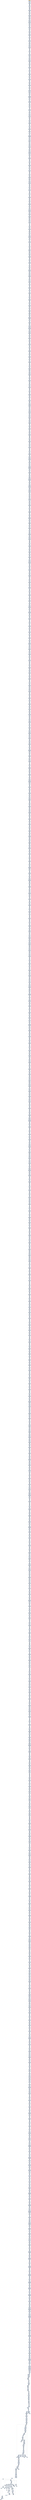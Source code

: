 digraph G {
node[shape=rectangle,style=filled,fillcolor=lightsteelblue,color=lightsteelblue]
bgcolor="transparent"
a0x00401c0eleal_0x2ebx__ebx[label="start\nleal 0x2(%ebx), %ebx",color="lightgrey",fillcolor="orange"];
a0x00401c11movl_0x414336UINT32__28esp_[label="0x00401c11\nmovl $0x414336<UINT32>, -28(%esp)"];
a0x00401c19leal_0x2ebx__ebx[label="0x00401c19\nleal 0x2(%ebx), %ebx"];
a0x00401c1cmovl__28esp__eax[label="0x00401c1c\nmovl -28(%esp), %eax"];
a0x00401c20orl_0xc7ff8566UINT32_eax_[label="0x00401c20\norl $0xc7ff8566<UINT32>, (%eax)"];
a0x00401c26addw_di_dx[label="0x00401c26\naddw %di, %dx"];
a0x00401c29xorl_ebp_ebp[label="0x00401c29\nxorl %ebp, %ebp"];
a0x00401c2bxorl_eax_eax[label="0x00401c2b\nxorl %eax, %eax"];
a0x00401c2dmovb_0x4UINT8_al[label="0x00401c2d\nmovb $0x4<UINT8>, %al"];
a0x00401c2faddl_eax__28esp_[label="0x00401c2f\naddl %eax, -28(%esp)"];
a0x00401c33xorl_ebp_ebp[label="0x00401c33\nxorl %ebp, %ebp"];
a0x00401c35xorl_ebp_ecx[label="0x00401c35\nxorl %ebp, %ecx"];
a0x00401c37movw_si_di[label="0x00401c37\nmovw %si, %di"];
a0x00401c3amovl__28esp__ecx[label="0x00401c3a\nmovl -28(%esp), %ecx"];
a0x00401c3emovl_0x36e42444UINT32_ecx_[label="0x00401c3e\nmovl $0x36e42444<UINT32>, (%ecx)"];
a0x00401c44xorl_ebp_ecx[label="0x00401c44\nxorl %ebp, %ecx"];
a0x00401c46xorl_edx_edx[label="0x00401c46\nxorl %edx, %edx"];
a0x00401c48movb_0x4UINT8_dl[label="0x00401c48\nmovb $0x4<UINT8>, %dl"];
a0x00401c4aaddl_edx__28esp_[label="0x00401c4a\naddl %edx, -28(%esp)"];
a0x00401c4emovw_si_di[label="0x00401c4e\nmovw %si, %di"];
a0x00401c51movl__28esp__edi[label="0x00401c51\nmovl -28(%esp), %edi"];
a0x00401c55movl_0x66004113UINT32_eax[label="0x00401c55\nmovl $0x66004113<UINT32>, %eax"];
a0x00401c5astosl_eax_es_edi_[label="0x00401c5a\nstosl %eax, %es:(%edi)"];
a0x00401c5borl_esi_edx[label="0x00401c5b\norl %esi, %edx"];
a0x00401c5daddl_0x40dafdUINT32_edi[label="0x00401c5d\naddl $0x40dafd<UINT32>, %edi"];
a0x00401c63xorl_ecx_ecx[label="0x00401c63\nxorl %ecx, %ecx"];
a0x00401c65movb_0x4UINT8_cl[label="0x00401c65\nmovb $0x4<UINT8>, %cl"];
a0x00401c67addl_ecx__28esp_[label="0x00401c67\naddl %ecx, -28(%esp)"];
a0x00401c6baddl_0x40dafdUINT32_edi[label="0x00401c6b\naddl $0x40dafd<UINT32>, %edi"];
a0x00401c71movl__28esp__eax[label="0x00401c71\nmovl -28(%esp), %eax"];
a0x00401c75movl_0x4c8bff85UINT32_eax_[label="0x00401c75\nmovl $0x4c8bff85<UINT32>, (%eax)"];
a0x00401c7baddl_0x2UINT8_edx[label="0x00401c7b\naddl $0x2<UINT8>, %edx"];
a0x00401c7exorl_ebx_ebx[label="0x00401c7e\nxorl %ebx, %ebx"];
a0x00401c80movb_0x4UINT8_bl[label="0x00401c80\nmovb $0x4<UINT8>, %bl"];
a0x00401c82addl_ebx__28esp_[label="0x00401c82\naddl %ebx, -28(%esp)"];
a0x00401c86subl_edx_ecx[label="0x00401c86\nsubl %edx, %ecx"];
a0x00401c88movl__28esp__edx[label="0x00401c88\nmovl -28(%esp), %edx"];
a0x00401c8corl_0x181e424UINT32_edx_[label="0x00401c8c\norl $0x181e424<UINT32>, (%edx)"];
a0x00401c92testw_bp_di[label="0x00401c92\ntestw %bp, %di"];
a0x00401c95roll_0x2UINT8_ebp[label="0x00401c95\nroll $0x2<UINT8>, %ebp"];
a0x00401c98andw_di_si[label="0x00401c98\nandw %di, %si"];
a0x00401c9bxorl_ecx_ecx[label="0x00401c9b\nxorl %ecx, %ecx"];
a0x00401c9dmovb_0x4UINT8_cl[label="0x00401c9d\nmovb $0x4<UINT8>, %cl"];
a0x00401c9faddl_ecx__28esp_[label="0x00401c9f\naddl %ecx, -28(%esp)"];
a0x00401ca3roll_0x2UINT8_ebp[label="0x00401ca3\nroll $0x2<UINT8>, %ebp"];
a0x00401ca6andw_di_si[label="0x00401ca6\nandw %di, %si"];
a0x00401ca9movl__28esp__ebx[label="0x00401ca9\nmovl -28(%esp), %ebx"];
a0x00401cadaddl_0xb7e867e1UINT32_ebx_[label="0x00401cad\naddl $0xb7e867e1<UINT32>, (%ebx)"];
a0x00401cb3andw_di_si[label="0x00401cb3\nandw %di, %si"];
a0x00401cb6xorl_ecx_ecx[label="0x00401cb6\nxorl %ecx, %ecx"];
a0x00401cb8movb_0x4UINT8_cl[label="0x00401cb8\nmovb $0x4<UINT8>, %cl"];
a0x00401cbaaddl_ecx__28esp_[label="0x00401cba\naddl %ecx, -28(%esp)"];
a0x00401cbeaddw_cx_cx[label="0x00401cbe\naddw %cx, %cx"];
a0x00401cc1subl_edi_eax[label="0x00401cc1\nsubl %edi, %eax"];
a0x00401cc3movl__28esp__edi[label="0x00401cc3\nmovl -28(%esp), %edi"];
a0x00401cc7movl_0xd9713181UINT32_eax[label="0x00401cc7\nmovl $0xd9713181<UINT32>, %eax"];
a0x00401cccstosl_eax_es_edi_[label="0x00401ccc\nstosl %eax, %es:(%edi)"];
a0x00401ccdsubl_edi_eax[label="0x00401ccd\nsubl %edi, %eax"];
a0x00401ccfleal_0x40de7cedx__ecx[label="0x00401ccf\nleal 0x40de7c(%edx), %ecx"];
a0x00401cd5xorl_eax_eax[label="0x00401cd5\nxorl %eax, %eax"];
a0x00401cd7movb_0x4UINT8_al[label="0x00401cd7\nmovb $0x4<UINT8>, %al"];
a0x00401cd9addl_eax__28esp_[label="0x00401cd9\naddl %eax, -28(%esp)"];
a0x00401cddleal_0x40de7cedx__ecx[label="0x00401cdd\nleal 0x40de7c(%edx), %ecx"];
a0x00401ce3movl__28esp__eax[label="0x00401ce3\nmovl -28(%esp), %eax"];
a0x00401ce7movl_0x2366f7f8UINT32_eax_[label="0x00401ce7\nmovl $0x2366f7f8<UINT32>, (%eax)"];
a0x00401cedsubw_cx_bp[label="0x00401ced\nsubw %cx, %bp"];
a0x00401cf0negl_ebx[label="0x00401cf0\nnegl %ebx"];
a0x00401cf2andw_di_bx[label="0x00401cf2\nandw %di, %bx"];
a0x00401cf5xorl_ecx_ecx[label="0x00401cf5\nxorl %ecx, %ecx"];
a0x00401cf7movb_0x4UINT8_cl[label="0x00401cf7\nmovb $0x4<UINT8>, %cl"];
a0x00401cf9addl_ecx__28esp_[label="0x00401cf9\naddl %ecx, -28(%esp)"];
a0x00401cfdnegl_ebx[label="0x00401cfd\nnegl %ebx"];
a0x00401cffandw_di_bx[label="0x00401cff\nandw %di, %bx"];
a0x00401d02movl__28esp__edx[label="0x00401d02\nmovl -28(%esp), %edx"];
a0x00401d06addl_0x2fdc1d8UINT32_edx_[label="0x00401d06\naddl $0x2fdc1d8<UINT32>, (%edx)"];
a0x00401d0candw_di_bx[label="0x00401d0c\nandw %di, %bx"];
a0x00401d0fleal_0x40f8ffeax__edi[label="0x00401d0f\nleal 0x40f8ff(%eax), %edi"];
a0x00401d15xorl_ecx_ecx[label="0x00401d15\nxorl %ecx, %ecx"];
a0x00401d17movb_0x4UINT8_cl[label="0x00401d17\nmovb $0x4<UINT8>, %cl"];
a0x00401d19addl_ecx__28esp_[label="0x00401d19\naddl %ecx, -28(%esp)"];
a0x00401d1dleal_0x40f8ffeax__edi[label="0x00401d1d\nleal 0x40f8ff(%eax), %edi"];
a0x00401d23movl__28esp__ebx[label="0x00401d23\nmovl -28(%esp), %ebx"];
a0x00401d27movl_0x4b0c033UINT32_ebx_[label="0x00401d27\nmovl $0x4b0c033<UINT32>, (%ebx)"];
a0x00401d2dleal_0x2ebp__ebp[label="0x00401d2d\nleal 0x2(%ebp), %ebp"];
a0x00401d30movsbl_al_eax[label="0x00401d30\nmovsbl %al, %eax"];
a0x00401d33xorl_ecx_ecx[label="0x00401d33\nxorl %ecx, %ecx"];
a0x00401d35movb_0x4UINT8_cl[label="0x00401d35\nmovb $0x4<UINT8>, %cl"];
a0x00401d37addl_ecx__28esp_[label="0x00401d37\naddl %ecx, -28(%esp)"];
a0x00401d3bmovsbl_al_eax[label="0x00401d3b\nmovsbl %al, %eax"];
a0x00401d3etestw_bx_bx[label="0x00401d3e\ntestw %bx, %bx"];
a0x00401d41movl__28esp__ecx[label="0x00401d41\nmovl -28(%esp), %ecx"];
a0x00401d45movl_0xe4244401UINT32_ecx_[label="0x00401d45\nmovl $0xe4244401<UINT32>, (%ecx)"];
a0x00401d4btestw_bx_bx[label="0x00401d4b\ntestw %bx, %bx"];
a0x00401d4etestw_cx_cx[label="0x00401d4e\ntestw %cx, %cx"];
a0x00401d51xorl_ebx_ebx[label="0x00401d51\nxorl %ebx, %ebx"];
a0x00401d53movb_0x4UINT8_bl[label="0x00401d53\nmovb $0x4<UINT8>, %bl"];
a0x00401d55addl_ebx__28esp_[label="0x00401d55\naddl %ebx, -28(%esp)"];
a0x00401d59testw_cx_cx[label="0x00401d59\ntestw %cx, %cx"];
a0x00401d5ctestl_ebp_edi[label="0x00401d5c\ntestl %ebp, %edi"];
a0x00401d5emovl__28esp__ecx[label="0x00401d5e\nmovl -28(%esp), %ecx"];
a0x00401d62orl_0x8b02fdc1UINT32_ecx_[label="0x00401d62\norl $0x8b02fdc1<UINT32>, (%ecx)"];
a0x00401d68testl_ebp_edi[label="0x00401d68\ntestl %ebp, %edi"];
a0x00401d6axorl_ebx_ebx[label="0x00401d6a\nxorl %ebx, %ebx"];
a0x00401d6cmovb_0x4UINT8_bl[label="0x00401d6c\nmovb $0x4<UINT8>, %bl"];
a0x00401d6eaddl_ebx__28esp_[label="0x00401d6e\naddl %ebx, -28(%esp)"];
a0x00401d72orl_eax_edi[label="0x00401d72\norl %eax, %edi"];
a0x00401d74movl__28esp__ebx[label="0x00401d74\nmovl -28(%esp), %ebx"];
a0x00401d78movl_0x81e42444UINT32_ebx_[label="0x00401d78\nmovl $0x81e42444<UINT32>, (%ebx)"];
a0x00401d7emovw_ax_ax[label="0x00401d7e\nmovw %ax, %ax"];
a0x00401d81movw_si_ax[label="0x00401d81\nmovw %si, %ax"];
a0x00401d84xorl_ecx_ecx[label="0x00401d84\nxorl %ecx, %ecx"];
a0x00401d86movb_0x4UINT8_cl[label="0x00401d86\nmovb $0x4<UINT8>, %cl"];
a0x00401d88addl_ecx__28esp_[label="0x00401d88\naddl %ecx, -28(%esp)"];
a0x00401d8cmovw_si_ax[label="0x00401d8c\nmovw %si, %ax"];
a0x00401d8fmovl__28esp__ebx[label="0x00401d8f\nmovl -28(%esp), %ebx"];
a0x00401d93addl_0xbf004000UINT32_ebx_[label="0x00401d93\naddl $0xbf004000<UINT32>, (%ebx)"];
a0x00401d99testw_cx_cx[label="0x00401d99\ntestw %cx, %cx"];
a0x00401d9cxorl_ecx_ecx[label="0x00401d9c\nxorl %ecx, %ecx"];
a0x00401d9emovb_0x4UINT8_cl[label="0x00401d9e\nmovb $0x4<UINT8>, %cl"];
a0x00401da0addl_ecx__28esp_[label="0x00401da0\naddl %ecx, -28(%esp)"];
a0x00401da4orw_bx_bp[label="0x00401da4\norw %bx, %bp"];
a0x00401da7movl__28esp__edi[label="0x00401da7\nmovl -28(%esp), %edi"];
a0x00401dabmovl_0xf8336610UINT32_eax[label="0x00401dab\nmovl $0xf8336610<UINT32>, %eax"];
a0x00401db0stosl_eax_es_edi_[label="0x00401db0\nstosl %eax, %es:(%edi)"];
a0x00401db1addl_0x40dc7bUINT32_ebp[label="0x00401db1\naddl $0x40dc7b<UINT32>, %ebp"];
a0x00401db7xorl_eax_eax[label="0x00401db7\nxorl %eax, %eax"];
a0x00401db9movb_0x4UINT8_al[label="0x00401db9\nmovb $0x4<UINT8>, %al"];
a0x00401dbbaddl_eax__28esp_[label="0x00401dbb\naddl %eax, -28(%esp)"];
a0x00401dbfandl_esi_esi[label="0x00401dbf\nandl %esi, %esi"];
a0x00401dc1movl__28esp__eax[label="0x00401dc1\nmovl -28(%esp), %eax"];
a0x00401dc5movl_0x2bc70b66UINT32_eax_[label="0x00401dc5\nmovl $0x2bc70b66<UINT32>, (%eax)"];
a0x00401dcbtestl_0x40fafcUINT32_edi[label="0x00401dcb\ntestl $0x40fafc<UINT32>, %edi"];
a0x00401dd1xorl_ebx_ebx[label="0x00401dd1\nxorl %ebx, %ebx"];
a0x00401dd3movb_0x4UINT8_bl[label="0x00401dd3\nmovb $0x4<UINT8>, %bl"];
a0x00401dd5addl_ebx__28esp_[label="0x00401dd5\naddl %ebx, -28(%esp)"];
a0x00401dd9andl_esi_esi[label="0x00401dd9\nandl %esi, %esi"];
a0x00401ddbmovl__28esp__eax[label="0x00401ddb\nmovl -28(%esp), %eax"];
a0x00401ddforl_0xb0c033daUINT32_eax_[label="0x00401ddf\norl $0xb0c033da<UINT32>, (%eax)"];
a0x00401de5shrl_0x2UINT8_ebx[label="0x00401de5\nshrl $0x2<UINT8>, %ebx"];
a0x00401de8mull_ecx_eax[label="0x00401de8\nmull %ecx, %eax"];
a0x00401deanegl_ebp[label="0x00401dea\nnegl %ebp"];
a0x00401decleal_0x40fbe9ecx__ebp[label="0x00401dec\nleal 0x40fbe9(%ecx), %ebp"];
a0x00401df2xorl_ecx_ecx[label="0x00401df2\nxorl %ecx, %ecx"];
a0x00401df4movb_0x4UINT8_cl[label="0x00401df4\nmovb $0x4<UINT8>, %cl"];
a0x00401df6addl_ecx__28esp_[label="0x00401df6\naddl %ecx, -28(%esp)"];
a0x00401dfamull_ecx_eax[label="0x00401dfa\nmull %ecx, %eax"];
a0x00401dfcnegl_ebp[label="0x00401dfc\nnegl %ebp"];
a0x00401dfemovl__28esp__edi[label="0x00401dfe\nmovl -28(%esp), %edi"];
a0x00401e02movl_0x24440104UINT32_eax[label="0x00401e02\nmovl $0x24440104<UINT32>, %eax"];
a0x00401e07stosl_eax_es_edi_[label="0x00401e07\nstosl %eax, %es:(%edi)"];
a0x00401e08negl_ebp[label="0x00401e08\nnegl %ebp"];
a0x00401e0aleal_0x40fbe9ecx__ebp[label="0x00401e0a\nleal 0x40fbe9(%ecx), %ebp"];
a0x00401e10xorl_edx_edx[label="0x00401e10\nxorl %edx, %edx"];
a0x00401e12movb_0x4UINT8_dl[label="0x00401e12\nmovb $0x4<UINT8>, %dl"];
a0x00401e14addl_edx__28esp_[label="0x00401e14\naddl %edx, -28(%esp)"];
a0x00401e18leal_0x40fbe9ecx__ebp[label="0x00401e18\nleal 0x40fbe9(%ecx), %ebp"];
a0x00401e1emovl__28esp__edx[label="0x00401e1e\nmovl -28(%esp), %edx"];
a0x00401e22addl_0xc70b66e4UINT32_edx_[label="0x00401e22\naddl $0xc70b66e4<UINT32>, (%edx)"];
a0x00401e28orl_ecx_ebp[label="0x00401e28\norl %ecx, %ebp"];
a0x00401e2aleal_0x2ebp__esi[label="0x00401e2a\nleal 0x2(%ebp), %esi"];
a0x00401e2dtestw_bx_cx[label="0x00401e2d\ntestw %bx, %cx"];
a0x00401e30xorl_eax_eax[label="0x00401e30\nxorl %eax, %eax"];
a0x00401e32movb_0x4UINT8_al[label="0x00401e32\nmovb $0x4<UINT8>, %al"];
a0x00401e34addl_eax__28esp_[label="0x00401e34\naddl %eax, -28(%esp)"];
a0x00401e38leal_0x2ebp__esi[label="0x00401e38\nleal 0x2(%ebp), %esi"];
a0x00401e3bmovl__28esp__eax[label="0x00401e3b\nmovl -28(%esp), %eax"];
a0x00401e3forl_0xe4245c8bUINT32_eax_[label="0x00401e3f\norl $0xe4245c8b<UINT32>, (%eax)"];
a0x00401e45testw_bx_cx[label="0x00401e45\ntestw %bx, %cx"];
a0x00401e48andw_cx_bp[label="0x00401e48\nandw %cx, %bp"];
a0x00401e4bxorl_edx_edx[label="0x00401e4b\nxorl %edx, %edx"];
a0x00401e4dmovb_0x4UINT8_dl[label="0x00401e4d\nmovb $0x4<UINT8>, %dl"];
a0x00401e4faddl_edx__28esp_[label="0x00401e4f\naddl %edx, -28(%esp)"];
a0x00401e53andw_cx_bp[label="0x00401e53\nandw %cx, %bp"];
a0x00401e56movl__28esp__ebx[label="0x00401e56\nmovl -28(%esp), %ebx"];
a0x00401e5amovl_0x40500381UINT32_ebx_[label="0x00401e5a\nmovl $0x40500381<UINT32>, (%ebx)"];
a0x00401e60addw_dx_di[label="0x00401e60\naddw %dx, %di"];
a0x00401e63movw_bx_ax[label="0x00401e63\nmovw %bx, %ax"];
a0x00401e66testl_0x40d9e9UINT32_edx[label="0x00401e66\ntestl $0x40d9e9<UINT32>, %edx"];
a0x00401e6cxorl_ebx_ebx[label="0x00401e6c\nxorl %ebx, %ebx"];
a0x00401e6emovb_0x4UINT8_bl[label="0x00401e6e\nmovb $0x4<UINT8>, %bl"];
a0x00401e70addl_ebx__28esp_[label="0x00401e70\naddl %ebx, -28(%esp)"];
a0x00401e74movw_bx_ax[label="0x00401e74\nmovw %bx, %ax"];
a0x00401e77movl__28esp__eax[label="0x00401e77\nmovl -28(%esp), %eax"];
a0x00401e7baddl_0xda2bb900UINT32_eax_[label="0x00401e7b\naddl $0xda2bb900<UINT32>, (%eax)"];
a0x00401e81testl_0x40d9e9UINT32_edx[label="0x00401e81\ntestl $0x40d9e9<UINT32>, %edx"];
a0x00401e87xorl_ebx_ebx[label="0x00401e87\nxorl %ebx, %ebx"];
a0x00401e89movb_0x4UINT8_bl[label="0x00401e89\nmovb $0x4<UINT8>, %bl"];
a0x00401e8baddl_ebx__28esp_[label="0x00401e8b\naddl %ebx, -28(%esp)"];
a0x00401e8fsubl_0x2UINT8_ebp[label="0x00401e8f\nsubl $0x2<UINT8>, %ebp"];
a0x00401e92movl__28esp__edx[label="0x00401e92\nmovl -28(%esp), %edx"];
a0x00401e96addl_0x33da0366UINT32_edx_[label="0x00401e96\naddl $0x33da0366<UINT32>, (%edx)"];
a0x00401e9candw_si_si[label="0x00401e9c\nandw %si, %si"];
a0x00401e9fleal_0x40fc7eedx__ebx[label="0x00401e9f\nleal 0x40fc7e(%edx), %ebx"];
a0x00401ea5xorl_ecx_ecx[label="0x00401ea5\nxorl %ecx, %ecx"];
a0x00401ea7movb_0x4UINT8_cl[label="0x00401ea7\nmovb $0x4<UINT8>, %cl"];
a0x00401ea9addl_ecx__28esp_[label="0x00401ea9\naddl %ecx, -28(%esp)"];
a0x00401eadleal_0x40fc7eedx__ebx[label="0x00401ead\nleal 0x40fc7e(%edx), %ebx"];
a0x00401eb3movl__28esp__ebx[label="0x00401eb3\nmovl -28(%esp), %ebx"];
a0x00401eb7movl_0x104b3dbUINT32_ebx_[label="0x00401eb7\nmovl $0x104b3db<UINT32>, (%ebx)"];
a0x00401ebdxaddl_ecx_eax[label="0x00401ebd\nxaddl %ecx, %eax"];
a0x00401ec0xorl_eax_eax[label="0x00401ec0\nxorl %eax, %eax"];
a0x00401ec2movb_0x4UINT8_al[label="0x00401ec2\nmovb $0x4<UINT8>, %al"];
a0x00401ec4addl_eax__28esp_[label="0x00401ec4\naddl %eax, -28(%esp)"];
a0x00401ec8leal_0x40f8f9ecx__eax[label="0x00401ec8\nleal 0x40f8f9(%ecx), %eax"];
a0x00401ecemovl__28esp__edi[label="0x00401ece\nmovl -28(%esp), %edi"];
a0x00401ed2movl_0x66e4245cUINT32_eax[label="0x00401ed2\nmovl $0x66e4245c<UINT32>, %eax"];
a0x00401ed7stosl_eax_es_edi_[label="0x00401ed7\nstosl %eax, %es:(%edi)"];
a0x00401ed8testl_0x40f878UINT32_ebx[label="0x00401ed8\ntestl $0x40f878<UINT32>, %ebx"];
a0x00401edexorl_edx_edx[label="0x00401ede\nxorl %edx, %edx"];
a0x00401ee0movb_0x4UINT8_dl[label="0x00401ee0\nmovb $0x4<UINT8>, %dl"];
a0x00401ee2addl_edx__28esp_[label="0x00401ee2\naddl %edx, -28(%esp)"];
a0x00401ee6subw_di_si[label="0x00401ee6\nsubw %di, %si"];
a0x00401ee9movl__28esp__edi[label="0x00401ee9\nmovl -28(%esp), %edi"];
a0x00401eedmovl_0xc68bda03UINT32_eax[label="0x00401eed\nmovl $0xc68bda03<UINT32>, %eax"];
a0x00401ef2stosl_eax_es_edi_[label="0x00401ef2\nstosl %eax, %es:(%edi)"];
a0x00401ef3andw_ax_dx[label="0x00401ef3\nandw %ax, %dx"];
a0x00401ef6addl_esi_esi[label="0x00401ef6\naddl %esi, %esi"];
a0x00401ef8xorl_eax_eax[label="0x00401ef8\nxorl %eax, %eax"];
a0x00401efamovb_0x4UINT8_al[label="0x00401efa\nmovb $0x4<UINT8>, %al"];
a0x00401efcaddl_eax__28esp_[label="0x00401efc\naddl %eax, -28(%esp)"];
a0x00401f00addl_esi_esi[label="0x00401f00\naddl %esi, %esi"];
a0x00401f02testw_bx_bx[label="0x00401f02\ntestw %bx, %bx"];
a0x00401f05movl__28esp__ebx[label="0x00401f05\nmovl -28(%esp), %ebx"];
a0x00401f09addl_0xe4244c8bUINT32_ebx_[label="0x00401f09\naddl $0xe4244c8b<UINT32>, (%ebx)"];
a0x00401f0ftestw_bx_bx[label="0x00401f0f\ntestw %bx, %bx"];
a0x00401f12xorl_ebx_ebx[label="0x00401f12\nxorl %ebx, %ebx"];
a0x00401f14movb_0x4UINT8_bl[label="0x00401f14\nmovb $0x4<UINT8>, %bl"];
a0x00401f16addl_ebx__28esp_[label="0x00401f16\naddl %ebx, -28(%esp)"];
a0x00401f1amovl_esi_edi[label="0x00401f1a\nmovl %esi, %edi"];
a0x00401f1cmovl__28esp__edx[label="0x00401f1c\nmovl -28(%esp), %edx"];
a0x00401f20orl_0x3e80181UINT32_edx_[label="0x00401f20\norl $0x3e80181<UINT32>, (%edx)"];
a0x00401f26testl_ebp_ecx[label="0x00401f26\ntestl %ebp, %ecx"];
a0x00401f28andw_bp_bp[label="0x00401f28\nandw %bp, %bp"];
a0x00401f2borw_dx_si[label="0x00401f2b\norw %dx, %si"];
a0x00401f2exorl_ebx_ebx[label="0x00401f2e\nxorl %ebx, %ebx"];
a0x00401f30movb_0x4UINT8_bl[label="0x00401f30\nmovb $0x4<UINT8>, %bl"];
a0x00401f32addl_ebx__28esp_[label="0x00401f32\naddl %ebx, -28(%esp)"];
a0x00401f36andw_bp_bp[label="0x00401f36\nandw %bp, %bp"];
a0x00401f39movl__28esp__ecx[label="0x00401f39\nmovl -28(%esp), %ecx"];
a0x00401f3dmovl_0xc68b0000UINT32_ecx_[label="0x00401f3d\nmovl $0xc68b0000<UINT32>, (%ecx)"];
a0x00401f43orw_dx_si[label="0x00401f43\norw %dx, %si"];
a0x00401f46xorl_0x40d8faUINT32_esi[label="0x00401f46\nxorl $0x40d8fa<UINT32>, %esi"];
a0x00401f4cxorl_edx_edx[label="0x00401f4c\nxorl %edx, %edx"];
a0x00401f4emovb_0x4UINT8_dl[label="0x00401f4e\nmovb $0x4<UINT8>, %dl"];
a0x00401f50addl_edx__28esp_[label="0x00401f50\naddl %edx, -28(%esp)"];
a0x00401f54xorl_0x40d8faUINT32_esi[label="0x00401f54\nxorl $0x40d8fa<UINT32>, %esi"];
a0x00401f5amovl__28esp__ebx[label="0x00401f5a\nmovl -28(%esp), %ebx"];
a0x00401f5emovl_0x33d88566UINT32_ebx_[label="0x00401f5e\nmovl $0x33d88566<UINT32>, (%ebx)"];
a0x00401f64subl_esi_esi[label="0x00401f64\nsubl %esi, %esi"];
a0x00401f66movsbl_bh_eax[label="0x00401f66\nmovsbl %bh, %eax"];
a0x00401f69movzbl_ch_eax[label="0x00401f69\nmovzbl %ch, %eax"];
a0x00401f6cxorl_eax_eax[label="0x00401f6c\nxorl %eax, %eax"];
a0x00401f6emovb_0x4UINT8_al[label="0x00401f6e\nmovb $0x4<UINT8>, %al"];
a0x00401f70addl_eax__28esp_[label="0x00401f70\naddl %eax, -28(%esp)"];
a0x00401f74movsbl_bh_eax[label="0x00401f74\nmovsbl %bh, %eax"];
a0x00401f77movl__28esp__eax[label="0x00401f77\nmovl -28(%esp), %eax"];
a0x00401f7baddl_0x104b2d2UINT32_eax_[label="0x00401f7b\naddl $0x104b2d2<UINT32>, (%eax)"];
a0x00401f81movzbl_ch_eax[label="0x00401f81\nmovzbl %ch, %eax"];
a0x00401f84testl_ecx_ecx[label="0x00401f84\ntestl %ecx, %ecx"];
a0x00401f86subw_cx_di[label="0x00401f86\nsubw %cx, %di"];
a0x00401f89xorl_edx_edx[label="0x00401f89\nxorl %edx, %edx"];
a0x00401f8bmovb_0x4UINT8_dl[label="0x00401f8b\nmovb $0x4<UINT8>, %dl"];
a0x00401f8daddl_edx__28esp_[label="0x00401f8d\naddl %edx, -28(%esp)"];
a0x00401f91testl_ecx_ecx[label="0x00401f91\ntestl %ecx, %ecx"];
a0x00401f93subw_cx_di[label="0x00401f93\nsubw %cx, %di"];
a0x00401f96movl__28esp__edx[label="0x00401f96\nmovl -28(%esp), %edx"];
a0x00401f9aaddl_0x66e42454UINT32_edx_[label="0x00401f9a\naddl $0x66e42454<UINT32>, (%edx)"];
a0x00401fa0subw_cx_di[label="0x00401fa0\nsubw %cx, %di"];
a0x00401fa3orl_ebp_ebp[label="0x00401fa3\norl %ebp, %ebp"];
a0x00401fa5leal_0x2edx__ebx[label="0x00401fa5\nleal 0x2(%edx), %ebx"];
a0x00401fa8xorl_eax_eax[label="0x00401fa8\nxorl %eax, %eax"];
a0x00401faamovb_0x4UINT8_al[label="0x00401faa\nmovb $0x4<UINT8>, %al"];
a0x00401facaddl_eax__28esp_[label="0x00401fac\naddl %eax, -28(%esp)"];
a0x00401fb0orl_ebp_ebp[label="0x00401fb0\norl %ebp, %ebp"];
a0x00401fb2movl__28esp__eax[label="0x00401fb2\nmovl -28(%esp), %eax"];
a0x00401fb6addl_0x448bd885UINT32_eax_[label="0x00401fb6\naddl $0x448bd885<UINT32>, (%eax)"];
a0x00401fbcleal_0x2edx__ebx[label="0x00401fbc\nleal 0x2(%edx), %ebx"];
a0x00401fbfxorl_eax_eax[label="0x00401fbf\nxorl %eax, %eax"];
a0x00401fc1movb_0x4UINT8_al[label="0x00401fc1\nmovb $0x4<UINT8>, %al"];
a0x00401fc3addl_eax__28esp_[label="0x00401fc3\naddl %eax, -28(%esp)"];
a0x00401fc7movw_di_bx[label="0x00401fc7\nmovw %di, %bx"];
a0x00401fcaleal_0x40d9fcedi__edi[label="0x00401fca\nleal 0x40d9fc(%edi), %edi"];
a0x00401fd0movl__28esp__ebx[label="0x00401fd0\nmovl -28(%esp), %ebx"];
a0x00401fd4movl_0x81e424UINT32_ebx_[label="0x00401fd4\nmovl $0x81e424<UINT32>, (%ebx)"];
a0x00401fdaleal_0x40d9fcedi__edi[label="0x00401fda\nleal 0x40d9fc(%edi), %edi"];
a0x00401fe0shldl_0x3UINT8_edi_eax[label="0x00401fe0\nshldl $0x3<UINT8>, %edi, %eax"];
a0x00401fe4xorl_ebx_ebx[label="0x00401fe4\nxorl %ebx, %ebx"];
a0x00401fe6movb_0x4UINT8_bl[label="0x00401fe6\nmovb $0x4<UINT8>, %bl"];
a0x00401fe8addl_ebx__28esp_[label="0x00401fe8\naddl %ebx, -28(%esp)"];
a0x00401fecshldl_0x3UINT8_edi_eax[label="0x00401fec\nshldl $0x3<UINT8>, %edi, %eax"];
a0x00401ff0subl_eax_esi[label="0x00401ff0\nsubl %eax, %esi"];
a0x00401ff2movl__28esp__ecx[label="0x00401ff2\nmovl -28(%esp), %ecx"];
a0x00401ff6addl_0x10bfa4f3UINT32_ecx_[label="0x00401ff6\naddl $0x10bfa4f3<UINT32>, (%ecx)"];
a0x00401ffcsubl_eax_esi[label="0x00401ffc\nsubl %eax, %esi"];
a0x00401ffeleal_0x40f8f9ecx__eax[label="0x00401ffe\nleal 0x40f8f9(%ecx), %eax"];
a0x00402004xorl_eax_eax[label="0x00402004\nxorl %eax, %eax"];
a0x00402006movb_0x4UINT8_al[label="0x00402006\nmovb $0x4<UINT8>, %al"];
a0x00402008addl_eax__28esp_[label="0x00402008\naddl %eax, -28(%esp)"];
a0x0040200cleal_0x40f8f9ecx__eax[label="0x0040200c\nleal 0x40f8f9(%ecx), %eax"];
a0x00402012movl__28esp__ecx[label="0x00402012\nmovl -28(%esp), %ecx"];
a0x00402016orl_0xfeecef81UINT32_ecx_[label="0x00402016\norl $0xfeecef81<UINT32>, (%ecx)"];
a0x0040201cnotl_esi[label="0x0040201c\nnotl %esi"];
a0x0040201exorw_dx_cx[label="0x0040201e\nxorw %dx, %cx"];
a0x00402021orw_bx_cx[label="0x00402021\norw %bx, %cx"];
a0x00402024xorl_ecx_ecx[label="0x00402024\nxorl %ecx, %ecx"];
a0x00402026movb_0x4UINT8_cl[label="0x00402026\nmovb $0x4<UINT8>, %cl"];
a0x00402028addl_ecx__28esp_[label="0x00402028\naddl %ecx, -28(%esp)"];
a0x0040202cxorw_dx_cx[label="0x0040202c\nxorw %dx, %cx"];
a0x0040202fmovl__28esp__edx[label="0x0040202f\nmovl -28(%esp), %edx"];
a0x00402033movl_0xdb330040UINT32_edx_[label="0x00402033\nmovl $0xdb330040<UINT32>, (%edx)"];
a0x00402039orw_bx_cx[label="0x00402039\norw %bx, %cx"];
a0x0040203candl_edx_edi[label="0x0040203c\nandl %edx, %edi"];
a0x0040203eleal_0x40ffecedx__esi[label="0x0040203e\nleal 0x40ffec(%edx), %esi"];
a0x00402044xorl_ebx_ebx[label="0x00402044\nxorl %ebx, %ebx"];
a0x00402046movb_0x4UINT8_bl[label="0x00402046\nmovb $0x4<UINT8>, %bl"];
a0x00402048addl_ebx__28esp_[label="0x00402048\naddl %ebx, -28(%esp)"];
a0x0040204candl_edx_edi[label="0x0040204c\nandl %edx, %edi"];
a0x0040204eleal_0x40ffecedx__esi[label="0x0040204e\nleal 0x40ffec(%edx), %esi"];
a0x00402054movl__28esp__ecx[label="0x00402054\nmovl -28(%esp), %ecx"];
a0x00402058addl_0x5c0104b3UINT32_ecx_[label="0x00402058\naddl $0x5c0104b3<UINT32>, (%ecx)"];
a0x0040205eleal_0x40ffecedx__esi[label="0x0040205e\nleal 0x40ffec(%edx), %esi"];
a0x00402064xorl_edx_edx[label="0x00402064\nxorl %edx, %edx"];
a0x00402066movb_0x4UINT8_dl[label="0x00402066\nmovb $0x4<UINT8>, %dl"];
a0x00402068addl_edx__28esp_[label="0x00402068\naddl %edx, -28(%esp)"];
a0x0040206corw_di_cx[label="0x0040206c\norw %di, %cx"];
a0x0040206fmovl__28esp__edi[label="0x0040206f\nmovl -28(%esp), %edi"];
a0x00402073movl_0xb66e424UINT32_eax[label="0x00402073\nmovl $0xb66e424<UINT32>, %eax"];
a0x00402078stosl_eax_es_edi_[label="0x00402078\nstosl %eax, %es:(%edi)"];
a0x00402079xorw_si_cx[label="0x00402079\nxorw %si, %cx"];
a0x0040207cxorl_esi_edx[label="0x0040207c\nxorl %esi, %edx"];
a0x0040207eaddl_ebp_ebx[label="0x0040207e\naddl %ebp, %ebx"];
a0x00402080xorl_eax_eax[label="0x00402080\nxorl %eax, %eax"];
a0x00402082movb_0x4UINT8_al[label="0x00402082\nmovb $0x4<UINT8>, %al"];
a0x00402084addl_eax__28esp_[label="0x00402084\naddl %eax, -28(%esp)"];
a0x00402088xorl_esi_edx[label="0x00402088\nxorl %esi, %edx"];
a0x0040208aaddl_ebp_ebx[label="0x0040208a\naddl %ebp, %ebx"];
a0x0040208cmovl__28esp__edx[label="0x0040208c\nmovl -28(%esp), %edx"];
a0x00402090movl_0x8bfb85d7UINT32_edx_[label="0x00402090\nmovl $0x8bfb85d7<UINT32>, (%edx)"];
a0x00402096addl_ebp_ebx[label="0x00402096\naddl %ebp, %ebx"];
a0x00402098sarl_0x2UINT8_ebx[label="0x00402098\nsarl $0x2<UINT8>, %ebx"];
a0x0040209bxorl_ebx_ebx[label="0x0040209b\nxorl %ebx, %ebx"];
a0x0040209dmovb_0x4UINT8_bl[label="0x0040209d\nmovb $0x4<UINT8>, %bl"];
a0x0040209faddl_ebx__28esp_[label="0x0040209f\naddl %ebx, -28(%esp)"];
a0x004020a3sarl_0x2UINT8_ebx[label="0x004020a3\nsarl $0x2<UINT8>, %ebx"];
a0x004020a6mull_ecx_eax[label="0x004020a6\nmull %ecx, %eax"];
a0x004020a8movl__28esp__eax[label="0x004020a8\nmovl -28(%esp), %eax"];
a0x004020acmovl_0x81e42454UINT32_eax_[label="0x004020ac\nmovl $0x81e42454<UINT32>, (%eax)"];
a0x004020b2mull_ecx_eax[label="0x004020b2\nmull %ecx, %eax"];
a0x004020b4xorw_ax_cx[label="0x004020b4\nxorw %ax, %cx"];
a0x004020b7xorl_eax_eax[label="0x004020b7\nxorl %eax, %eax"];
a0x004020b9movb_0x4UINT8_al[label="0x004020b9\nmovb $0x4<UINT8>, %al"];
a0x004020bbaddl_eax__28esp_[label="0x004020bb\naddl %eax, -28(%esp)"];
a0x004020bfxorw_ax_cx[label="0x004020bf\nxorw %ax, %cx"];
a0x004020c2movl__28esp__edi[label="0x004020c2\nmovl -28(%esp), %edi"];
a0x004020c6movl_0x404002UINT32_eax[label="0x004020c6\nmovl $0x404002<UINT32>, %eax"];
a0x004020cbstosl_eax_es_edi_[label="0x004020cb\nstosl %eax, %es:(%edi)"];
a0x004020ccnegl_esi[label="0x004020cc\nnegl %esi"];
a0x004020cesubw_cx_dx[label="0x004020ce\nsubw %cx, %dx"];
a0x004020d1rorl_0x2UINT8_eax[label="0x004020d1\nrorl $0x2<UINT8>, %eax"];
a0x004020d4xorl_ebx_ebx[label="0x004020d4\nxorl %ebx, %ebx"];
a0x004020d6movb_0x4UINT8_bl[label="0x004020d6\nmovb $0x4<UINT8>, %bl"];
a0x004020d8addl_ebx__28esp_[label="0x004020d8\naddl %ebx, -28(%esp)"];
a0x004020dcsubw_cx_dx[label="0x004020dc\nsubw %cx, %dx"];
a0x004020dfmovl__28esp__edx[label="0x004020df\nmovl -28(%esp), %edx"];
a0x004020e3addl_0x66fb85bbUINT32_edx_[label="0x004020e3\naddl $0x66fb85bb<UINT32>, (%edx)"];
a0x004020e9rorl_0x2UINT8_eax[label="0x004020e9\nrorl $0x2<UINT8>, %eax"];
a0x004020ecleal_0x40fa7eecx__esi[label="0x004020ec\nleal 0x40fa7e(%ecx), %esi"];
a0x004020f2xorl_ebx_ebx[label="0x004020f2\nxorl %ebx, %ebx"];
a0x004020f4movb_0x4UINT8_bl[label="0x004020f4\nmovb $0x4<UINT8>, %bl"];
a0x004020f6addl_ebx__28esp_[label="0x004020f6\naddl %ebx, -28(%esp)"];
a0x004020faleal_0x40fa7eecx__esi[label="0x004020fa\nleal 0x40fa7e(%ecx), %esi"];
a0x00402100movl__28esp__edi[label="0x00402100\nmovl -28(%esp), %edi"];
a0x00402104movl_0x2366de2bUINT32_eax[label="0x00402104\nmovl $0x2366de2b<UINT32>, %eax"];
a0x00402109stosl_eax_es_edi_[label="0x00402109\nstosl %eax, %es:(%edi)"];
a0x0040210axorl_eax_edx[label="0x0040210a\nxorl %eax, %edx"];
a0x0040210cxorl_ebx_ebx[label="0x0040210c\nxorl %ebx, %ebx"];
a0x0040210emovb_0x4UINT8_bl[label="0x0040210e\nmovb $0x4<UINT8>, %bl"];
a0x00402110addl_ebx__28esp_[label="0x00402110\naddl %ebx, -28(%esp)"];
a0x00402114rorl_0x2UINT8_eax[label="0x00402114\nrorl $0x2<UINT8>, %eax"];
a0x00402117movl__28esp__ebx[label="0x00402117\nmovl -28(%esp), %ebx"];
a0x0040211baddl_0xb0c033f0UINT32_ebx_[label="0x0040211b\naddl $0xb0c033f0<UINT32>, (%ebx)"];
a0x00402121xorw_si_si[label="0x00402121\nxorw %si, %si"];
a0x00402124xorl_eax_eax[label="0x00402124\nxorl %eax, %eax"];
a0x00402126movb_0x4UINT8_al[label="0x00402126\nmovb $0x4<UINT8>, %al"];
a0x00402128addl_eax__28esp_[label="0x00402128\naddl %eax, -28(%esp)"];
a0x0040212cmull_ebx_eax[label="0x0040212c\nmull %ebx, %eax"];
a0x0040212eorw_ax_di[label="0x0040212e\norw %ax, %di"];
a0x00402131movl__28esp__ebx[label="0x00402131\nmovl -28(%esp), %ebx"];
a0x00402135addl_0x24440104UINT32_ebx_[label="0x00402135\naddl $0x24440104<UINT32>, (%ebx)"];
a0x0040213borw_ax_di[label="0x0040213b\norw %ax, %di"];
a0x0040213exorl_ecx_ecx[label="0x0040213e\nxorl %ecx, %ecx"];
a0x00402140movb_0x4UINT8_cl[label="0x00402140\nmovb $0x4<UINT8>, %cl"];
a0x00402142addl_ecx__28esp_[label="0x00402142\naddl %ecx, -28(%esp)"];
a0x00402146negl_ecx[label="0x00402146\nnegl %ecx"];
a0x00402148movl__28esp__edx[label="0x00402148\nmovl -28(%esp), %edx"];
a0x0040214corl_0xde2b66e4UINT32_edx_[label="0x0040214c\norl $0xde2b66e4<UINT32>, (%edx)"];
a0x00402152subl_ebp_esi[label="0x00402152\nsubl %ebp, %esi"];
a0x00402154testl_ecx_ebp[label="0x00402154\ntestl %ecx, %ebp"];
a0x00402156xorl_esi_eax[label="0x00402156\nxorl %esi, %eax"];
a0x00402158xorl_ebx_ebx[label="0x00402158\nxorl %ebx, %ebx"];
a0x0040215amovb_0x4UINT8_bl[label="0x0040215a\nmovb $0x4<UINT8>, %bl"];
a0x0040215caddl_ebx__28esp_[label="0x0040215c\naddl %ebx, -28(%esp)"];
a0x00402160testl_ecx_ebp[label="0x00402160\ntestl %ecx, %ebp"];
a0x00402162movl__28esp__ebx[label="0x00402162\nmovl -28(%esp), %ebx"];
a0x00402166movl_0x8bf02366UINT32_ebx_[label="0x00402166\nmovl $0x8bf02366<UINT32>, (%ebx)"];
a0x0040216cxorl_esi_eax[label="0x0040216c\nxorl %esi, %eax"];
a0x0040216eorl_eax_eax[label="0x0040216e\norl %eax, %eax"];
a0x00402170xorl_ebx_ebx[label="0x00402170\nxorl %ebx, %ebx"];
a0x00402172movb_0x4UINT8_bl[label="0x00402172\nmovb $0x4<UINT8>, %bl"];
a0x00402174addl_ebx__28esp_[label="0x00402174\naddl %ebx, -28(%esp)"];
a0x00402178orl_eax_eax[label="0x00402178\norl %eax, %eax"];
a0x0040217amovl__28esp__edx[label="0x0040217a\nmovl -28(%esp), %edx"];
a0x0040217eorl_0x81e4245cUINT32_edx_[label="0x0040217e\norl $0x81e4245c<UINT32>, (%edx)"];
a0x00402184subl_eax_ecx[label="0x00402184\nsubl %eax, %ecx"];
a0x00402186xorl_ebx_ebx[label="0x00402186\nxorl %ebx, %ebx"];
a0x00402188movb_0x4UINT8_bl[label="0x00402188\nmovb $0x4<UINT8>, %bl"];
a0x0040218aaddl_ebx__28esp_[label="0x0040218a\naddl %ebx, -28(%esp)"];
a0x0040218exorl_eax_ecx[label="0x0040218e\nxorl %eax, %ecx"];
a0x00402190movl__28esp__eax[label="0x00402190\nmovl -28(%esp), %eax"];
a0x00402194movl_0x45003UINT32_eax_[label="0x00402194\nmovl $0x45003<UINT32>, (%eax)"];
a0x0040219asubl_eax_ecx[label="0x0040219a\nsubl %eax, %ecx"];
a0x0040219candw_dx_dx[label="0x0040219c\nandw %dx, %dx"];
a0x0040219fmovl_0x40fcf8UINT32_edx[label="0x0040219f\nmovl $0x40fcf8<UINT32>, %edx"];
a0x004021a4xorl_ebx_ebx[label="0x004021a4\nxorl %ebx, %ebx"];
a0x004021a6movb_0x4UINT8_bl[label="0x004021a6\nmovb $0x4<UINT8>, %bl"];
a0x004021a8addl_ebx__28esp_[label="0x004021a8\naddl %ebx, -28(%esp)"];
a0x004021acandw_dx_dx[label="0x004021ac\nandw %dx, %dx"];
a0x004021afmovl__28esp__ebx[label="0x004021af\nmovl -28(%esp), %ebx"];
a0x004021b3addl_0xf0236600UINT32_ebx_[label="0x004021b3\naddl $0xf0236600<UINT32>, (%ebx)"];
a0x004021b9movl_0x40fcf8UINT32_edx[label="0x004021b9\nmovl $0x40fcf8<UINT32>, %edx"];
a0x004021bexorl_ebx_ebx[label="0x004021be\nxorl %ebx, %ebx"];
a0x004021c0movb_0x4UINT8_bl[label="0x004021c0\nmovb $0x4<UINT8>, %bl"];
a0x004021c2addl_ebx__28esp_[label="0x004021c2\naddl %ebx, -28(%esp)"];
a0x004021c6testw_bx_si[label="0x004021c6\ntestw %bx, %si"];
a0x004021c9movl__28esp__ecx[label="0x004021c9\nmovl -28(%esp), %ecx"];
a0x004021cdorl_0x33ca0b66UINT32_ecx_[label="0x004021cd\norl $0x33ca0b66<UINT32>, (%ecx)"];
a0x004021d3addw_bp_cx[label="0x004021d3\naddw %bp, %cx"];
a0x004021d6xorl_ecx_ecx[label="0x004021d6\nxorl %ecx, %ecx"];
a0x004021d8movb_0x4UINT8_cl[label="0x004021d8\nmovb $0x4<UINT8>, %cl"];
a0x004021daaddl_ecx__28esp_[label="0x004021da\naddl %ecx, -28(%esp)"];
a0x004021deshrdl_0x3UINT8_ebx_eax[label="0x004021de\nshrdl $0x3<UINT8>, %ebx, %eax"];
a0x004021e2movl__28esp__eax[label="0x004021e2\nmovl -28(%esp), %eax"];
a0x004021e6movl_0x104b1c9UINT32_eax_[label="0x004021e6\nmovl $0x104b1c9<UINT32>, (%eax)"];
a0x004021ecshrdl_0x3UINT8_ebp_eax[label="0x004021ec\nshrdl $0x3<UINT8>, %ebp, %eax"];
a0x004021f0xorl_ecx_ecx[label="0x004021f0\nxorl %ecx, %ecx"];
a0x004021f2movb_0x4UINT8_cl[label="0x004021f2\nmovb $0x4<UINT8>, %cl"];
a0x004021f4addl_ecx__28esp_[label="0x004021f4\naddl %ecx, -28(%esp)"];
a0x004021f8orl_0x40d8e8UINT32_eax[label="0x004021f8\norl $0x40d8e8<UINT32>, %eax"];
a0x004021femovl__28esp__ecx[label="0x004021fe\nmovl -28(%esp), %ecx"];
a0x00402202movl_0x66e4244cUINT32_ecx_[label="0x00402202\nmovl $0x66e4244c<UINT32>, (%ecx)"];
a0x00402208movw_bx_cx[label="0x00402208\nmovw %bx, %cx"];
a0x0040220bxorl_eax_eax[label="0x0040220b\nxorl %eax, %eax"];
a0x0040220dmovb_0x4UINT8_al[label="0x0040220d\nmovb $0x4<UINT8>, %al"];
a0x0040220faddl_eax__28esp_[label="0x0040220f\naddl %eax, -28(%esp)"];
a0x00402213movl_ecx_edx[label="0x00402213\nmovl %ecx, %edx"];
a0x00402215movl__28esp__edx[label="0x00402215\nmovl -28(%esp), %edx"];
a0x00402219addl_0xbe8dca0bUINT32_edx_[label="0x00402219\naddl $0xbe8dca0b<UINT32>, (%edx)"];
a0x0040221forl_edx_ecx[label="0x0040221f\norl %edx, %ecx"];
a0x00402221xorl_eax_eax[label="0x00402221\nxorl %eax, %eax"];
a0x00402223movb_0x4UINT8_al[label="0x00402223\nmovb $0x4<UINT8>, %al"];
a0x00402225addl_eax__28esp_[label="0x00402225\naddl %eax, -28(%esp)"];
a0x00402229addl_ecx_ebx[label="0x00402229\naddl %ecx, %ebx"];
a0x0040222bsubw_bp_dx[label="0x0040222b\nsubw %bp, %dx"];
a0x0040222emovl__28esp__edi[label="0x0040222e\nmovl -28(%esp), %edi"];
a0x00402232movl_0x40d96bUINT32_eax[label="0x00402232\nmovl $0x40d96b<UINT32>, %eax"];
a0x00402237stosl_eax_es_edi_[label="0x00402237\nstosl %eax, %es:(%edi)"];
a0x00402238subw_bp_dx[label="0x00402238\nsubw %bp, %dx"];
a0x0040223bxorl_ebx_ebx[label="0x0040223b\nxorl %ebx, %ebx"];
a0x0040223dmovb_0x4UINT8_bl[label="0x0040223d\nmovb $0x4<UINT8>, %bl"];
a0x0040223faddl_ebx__28esp_[label="0x0040223f\naddl %ebx, -28(%esp)"];
a0x00402243xorw_di_cx[label="0x00402243\nxorw %di, %cx"];
a0x00402246subw_dx_ax[label="0x00402246\nsubw %dx, %ax"];
a0x00402249movl__28esp__edi[label="0x00402249\nmovl -28(%esp), %edi"];
a0x0040224dmovl_0xe424548bUINT32_eax[label="0x0040224d\nmovl $0xe424548b<UINT32>, %eax"];
a0x00402252stosl_eax_es_edi_[label="0x00402252\nstosl %eax, %es:(%edi)"];
a0x00402253subw_dx_ax[label="0x00402253\nsubw %dx, %ax"];
a0x00402256xorl_edx_edx[label="0x00402256\nxorl %edx, %edx"];
a0x00402258movb_0x4UINT8_dl[label="0x00402258\nmovb $0x4<UINT8>, %dl"];
a0x0040225aaddl_edx__28esp_[label="0x0040225a\naddl %edx, -28(%esp)"];
a0x0040225eaddw_si_bp[label="0x0040225e\naddw %si, %bp"];
a0x00402261movl__28esp__ebx[label="0x00402261\nmovl -28(%esp), %ebx"];
a0x00402265movl_0xc7810281UINT32_ebx_[label="0x00402265\nmovl $0xc7810281<UINT32>, (%ebx)"];
a0x0040226btestw_dx_cx[label="0x0040226b\ntestw %dx, %cx"];
a0x0040226exorl_eax_eax[label="0x0040226e\nxorl %eax, %eax"];
a0x00402270movb_0x4UINT8_al[label="0x00402270\nmovb $0x4<UINT8>, %al"];
a0x00402272addl_eax__28esp_[label="0x00402272\naddl %eax, -28(%esp)"];
a0x00402276xorw_dx_cx[label="0x00402276\nxorw %dx, %cx"];
a0x00402279movl__28esp__edx[label="0x00402279\nmovl -28(%esp), %edx"];
a0x0040227daddl_0xbe8d1000UINT32_edx_[label="0x0040227d\naddl $0xbe8d1000<UINT32>, (%edx)"];
a0x00402283testl_eax_esi[label="0x00402283\ntestl %eax, %esi"];
a0x00402285movw_di_si[label="0x00402285\nmovw %di, %si"];
a0x00402288andl_edx_edx[label="0x00402288\nandl %edx, %edx"];
a0x0040228axorl_ebx_ebx[label="0x0040228a\nxorl %ebx, %ebx"];
a0x0040228cmovb_0x4UINT8_bl[label="0x0040228c\nmovb $0x4<UINT8>, %bl"];
a0x0040228eaddl_ebx__28esp_[label="0x0040228e\naddl %ebx, -28(%esp)"];
a0x00402292movw_di_si[label="0x00402292\nmovw %di, %si"];
a0x00402295movl__28esp__edx[label="0x00402295\nmovl -28(%esp), %edx"];
a0x00402299addl_0x40d96bUINT32_edx_[label="0x00402299\naddl $0x40d96b<UINT32>, (%edx)"];
a0x0040229fandl_edx_edx[label="0x0040229f\nandl %edx, %edx"];
a0x004022a1leal_0x40fe6eedx__eax[label="0x004022a1\nleal 0x40fe6e(%edx), %eax"];
a0x004022a7xorl_ecx_ecx[label="0x004022a7\nxorl %ecx, %ecx"];
a0x004022a9movb_0x4UINT8_cl[label="0x004022a9\nmovb $0x4<UINT8>, %cl"];
a0x004022abaddl_ecx__28esp_[label="0x004022ab\naddl %ecx, -28(%esp)"];
a0x004022afleal_0x40fe6eedx__eax[label="0x004022af\nleal 0x40fe6e(%edx), %eax"];
a0x004022b5movl__28esp__edx[label="0x004022b5\nmovl -28(%esp), %edx"];
a0x004022b9addl_0x4b1c933UINT32_edx_[label="0x004022b9\naddl $0x4b1c933<UINT32>, (%edx)"];
a0x004022bfmovl_ebp_esi[label="0x004022bf\nmovl %ebp, %esi"];
a0x004022c1andw_dx_di[label="0x004022c1\nandw %dx, %di"];
a0x004022c4xorl_ecx_ecx[label="0x004022c4\nxorl %ecx, %ecx"];
a0x004022c6movb_0x4UINT8_cl[label="0x004022c6\nmovb $0x4<UINT8>, %cl"];
a0x004022c8addl_ecx__28esp_[label="0x004022c8\naddl %ecx, -28(%esp)"];
a0x004022ccandw_dx_di[label="0x004022cc\nandw %dx, %di"];
a0x004022cfmovl__28esp__ebx[label="0x004022cf\nmovl -28(%esp), %ebx"];
a0x004022d3addl_0xe4244c01UINT32_ebx_[label="0x004022d3\naddl $0xe4244c01<UINT32>, (%ebx)"];
a0x004022d9addw_dx_bp[label="0x004022d9\naddw %dx, %bp"];
a0x004022dcleal_0x2esi__eax[label="0x004022dc\nleal 0x2(%esi), %eax"];
a0x004022dfandl_esi_ecx[label="0x004022df\nandl %esi, %ecx"];
a0x004022e1xorl_edx_edx[label="0x004022e1\nxorl %edx, %edx"];
a0x004022e3movb_0x4UINT8_dl[label="0x004022e3\nmovb $0x4<UINT8>, %dl"];
a0x004022e5addl_edx__28esp_[label="0x004022e5\naddl %edx, -28(%esp)"];
a0x004022e9leal_0x2esi__eax[label="0x004022e9\nleal 0x2(%esi), %eax"];
a0x004022ecmovl__28esp__edx[label="0x004022ec\nmovl -28(%esp), %edx"];
a0x004022f0addl_0x8df02366UINT32_edx_[label="0x004022f0\naddl $0x8df02366<UINT32>, (%edx)"];
a0x004022f6andl_esi_ecx[label="0x004022f6\nandl %esi, %ecx"];
a0x004022f8testw_ax_cx[label="0x004022f8\ntestw %ax, %cx"];
a0x004022fbxorw_ax_dx[label="0x004022fb\nxorw %ax, %dx"];
a0x004022fexorl_edx_edx[label="0x004022fe\nxorl %edx, %edx"];
a0x00402300movb_0x4UINT8_dl[label="0x00402300\nmovb $0x4<UINT8>, %dl"];
a0x00402302addl_edx__28esp_[label="0x00402302\naddl %edx, -28(%esp)"];
a0x00402306testw_ax_cx[label="0x00402306\ntestw %ax, %cx"];
a0x00402309xorw_ax_dx[label="0x00402309\nxorw %ax, %dx"];
a0x0040230cmovl__28esp__edx[label="0x0040230c\nmovl -28(%esp), %edx"];
a0x00402310movl_0x4c8b0269UINT32_edx_[label="0x00402310\nmovl $0x4c8b0269<UINT32>, (%edx)"];
a0x00402316xorw_ax_dx[label="0x00402316\nxorw %ax, %dx"];
a0x00402319xorl_ebx_ebx[label="0x00402319\nxorl %ebx, %ebx"];
a0x0040231bmovb_0x4UINT8_bl[label="0x0040231b\nmovb $0x4<UINT8>, %bl"];
a0x0040231daddl_ebx__28esp_[label="0x0040231d\naddl %ebx, -28(%esp)"];
a0x00402321orw_ax_di[label="0x00402321\norw %ax, %di"];
a0x00402324andl_edi_edx[label="0x00402324\nandl %edi, %edx"];
a0x00402326movl__28esp__ecx[label="0x00402326\nmovl -28(%esp), %ecx"];
a0x0040232aaddl_0x181e424UINT32_ecx_[label="0x0040232a\naddl $0x181e424<UINT32>, (%ecx)"];
a0x00402330andl_edi_edx[label="0x00402330\nandl %edi, %edx"];
a0x00402332xorl_edx_edx[label="0x00402332\nxorl %edx, %edx"];
a0x00402334movb_0x4UINT8_dl[label="0x00402334\nmovb $0x4<UINT8>, %dl"];
a0x00402336addl_edx__28esp_[label="0x00402336\naddl %edx, -28(%esp)"];
a0x0040233amovl_0x40df6fUINT32_ebx[label="0x0040233a\nmovl $0x40df6f<UINT32>, %ebx"];
a0x0040233fmovl__28esp__eax[label="0x0040233f\nmovl -28(%esp), %eax"];
a0x00402343addl_0xbe570000UINT32_eax_[label="0x00402343\naddl $0xbe570000<UINT32>, (%eax)"];
a0x00402349orl_edx_eax[label="0x00402349\norl %edx, %eax"];
a0x0040234bsbbl_0x2UINT8_ebp[label="0x0040234b\nsbbl $0x2<UINT8>, %ebp"];
a0x0040234exorl_ecx_ecx[label="0x0040234e\nxorl %ecx, %ecx"];
a0x00402350movb_0x4UINT8_cl[label="0x00402350\nmovb $0x4<UINT8>, %cl"];
a0x00402352addl_ecx__28esp_[label="0x00402352\naddl %ecx, -28(%esp)"];
a0x00402356sbbl_0x2UINT8_ebp[label="0x00402356\nsbbl $0x2<UINT8>, %ebp"];
a0x00402359movl__28esp__ebx[label="0x00402359\nmovl -28(%esp), %ebx"];
a0x0040235dorl_0xc102698dUINT32_ebx_[label="0x0040235d\norl $0xc102698d<UINT32>, (%ebx)"];
a0x00402363rcll_0x2UINT8_ebx[label="0x00402363\nrcll $0x2<UINT8>, %ebx"];
a0x00402366leal_0x40dbfcebp__eax[label="0x00402366\nleal 0x40dbfc(%ebp), %eax"];
a0x0040236cxorl_ebx_ebx[label="0x0040236c\nxorl %ebx, %ebx"];
a0x0040236emovb_0x4UINT8_bl[label="0x0040236e\nmovb $0x4<UINT8>, %bl"];
a0x00402370addl_ebx__28esp_[label="0x00402370\naddl %ebx, -28(%esp)"];
a0x00402374leal_0x40dbfcebp__eax[label="0x00402374\nleal 0x40dbfc(%ebp), %eax"];
a0x0040237amovl__28esp__ecx[label="0x0040237a\nmovl -28(%esp), %ecx"];
a0x0040237eaddl_0x36602e1UINT32_ecx_[label="0x0040237e\naddl $0x36602e1<UINT32>, (%ecx)"];
a0x00402384subw_cx_dx[label="0x00402384\nsubw %cx, %dx"];
a0x00402387xorl_edx_edx[label="0x00402387\nxorl %edx, %edx"];
a0x00402389movb_0x4UINT8_dl[label="0x00402389\nmovb $0x4<UINT8>, %dl"];
a0x0040238baddl_edx__28esp_[label="0x0040238b\naddl %edx, -28(%esp)"];
a0x0040238frcll_0x2UINT8_edx[label="0x0040238f\nrcll $0x2<UINT8>, %edx"];
a0x00402392movl__28esp__eax[label="0x00402392\nmovl -28(%esp), %eax"];
a0x00402396orl_0xb1c933ebUINT32_eax_[label="0x00402396\norl $0xb1c933eb<UINT32>, (%eax)"];
a0x0040239ctestl_ecx_ebx[label="0x0040239c\ntestl %ecx, %ebx"];
a0x0040239eaddw_di_cx[label="0x0040239e\naddw %di, %cx"];
a0x004023a1xorl_ecx_ecx[label="0x004023a1\nxorl %ecx, %ecx"];
a0x004023a3movb_0x4UINT8_cl[label="0x004023a3\nmovb $0x4<UINT8>, %cl"];
a0x004023a5addl_ecx__28esp_[label="0x004023a5\naddl %ecx, -28(%esp)"];
a0x004023a9addw_di_cx[label="0x004023a9\naddw %di, %cx"];
a0x004023acmovl__28esp__ecx[label="0x004023ac\nmovl -28(%esp), %ecx"];
a0x004023b0orl_0x244c0104UINT32_ecx_[label="0x004023b0\norl $0x244c0104<UINT32>, (%ecx)"];
a0x004023b6subw_bx_si[label="0x004023b6\nsubw %bx, %si"];
a0x004023b9leal_0x2edi__esi[label="0x004023b9\nleal 0x2(%edi), %esi"];
a0x004023bcxorl_ecx_ecx[label="0x004023bc\nxorl %ecx, %ecx"];
a0x004023bemovb_0x4UINT8_cl[label="0x004023be\nmovb $0x4<UINT8>, %cl"];
a0x004023c0addl_ecx__28esp_[label="0x004023c0\naddl %ecx, -28(%esp)"];
a0x004023c4leal_0x2edi__esi[label="0x004023c4\nleal 0x2(%edi), %esi"];
a0x004023c7movl__28esp__ebx[label="0x004023c7\nmovl -28(%esp), %ebx"];
a0x004023cbmovl_0x2e1c1e4UINT32_ebx_[label="0x004023cb\nmovl $0x2e1c1e4<UINT32>, (%ebx)"];
a0x004023d1testl_ebx_ecx[label="0x004023d1\ntestl %ebx, %ecx"];
a0x004023d3testl_edx_eax[label="0x004023d3\ntestl %edx, %eax"];
a0x004023d5testl_ebx_ebx[label="0x004023d5\ntestl %ebx, %ebx"];
a0x004023d7xorl_ecx_ecx[label="0x004023d7\nxorl %ecx, %ecx"];
a0x004023d9movb_0x4UINT8_cl[label="0x004023d9\nmovb $0x4<UINT8>, %cl"];
a0x004023dbaddl_ecx__28esp_[label="0x004023db\naddl %ecx, -28(%esp)"];
a0x004023dftestl_edx_eax[label="0x004023df\ntestl %edx, %eax"];
a0x004023e1movl__28esp__ecx[label="0x004023e1\nmovl -28(%esp), %ecx"];
a0x004023e5addl_0xe4244c8bUINT32_ecx_[label="0x004023e5\naddl $0xe4244c8b<UINT32>, (%ecx)"];
a0x004023ebtestl_ebx_ebx[label="0x004023eb\ntestl %ebx, %ebx"];
a0x004023edleal_0x2edi__esi[label="0x004023ed\nleal 0x2(%edi), %esi"];
a0x004023f0xorl_eax_eax[label="0x004023f0\nxorl %eax, %eax"];
a0x004023f2movb_0x4UINT8_al[label="0x004023f2\nmovb $0x4<UINT8>, %al"];
a0x004023f4addl_eax__28esp_[label="0x004023f4\naddl %eax, -28(%esp)"];
a0x004023f8leal_0x2edi__esi[label="0x004023f8\nleal 0x2(%edi), %esi"];
a0x004023fbmovl__28esp__ebx[label="0x004023fb\nmovl -28(%esp), %ebx"];
a0x004023ffmovl_0x231d0181UINT32_ebx_[label="0x004023ff\nmovl $0x231d0181<UINT32>, (%ebx)"];
a0x00402405xorw_cx_si[label="0x00402405\nxorw %cx, %si"];
a0x00402408movsbl_dh_ecx[label="0x00402408\nmovsbl %dh, %ecx"];
a0x0040240bxorl_ecx_edi[label="0x0040240b\nxorl %ecx, %edi"];
a0x0040240dxorl_eax_eax[label="0x0040240d\nxorl %eax, %eax"];
a0x0040240fmovb_0x4UINT8_al[label="0x0040240f\nmovb $0x4<UINT8>, %al"];
a0x00402411addl_eax__28esp_[label="0x00402411\naddl %eax, -28(%esp)"];
a0x00402415movsbl_dh_ecx[label="0x00402415\nmovsbl %dh, %ecx"];
a0x00402418movl__28esp__eax[label="0x00402418\nmovl -28(%esp), %eax"];
a0x0040241caddl_0x3181803bUINT32_eax_[label="0x0040241c\naddl $0x3181803b<UINT32>, (%eax)"];
a0x00402422xorl_ecx_edi[label="0x00402422\nxorl %ecx, %edi"];
a0x00402424xorl_ecx_ecx[label="0x00402424\nxorl %ecx, %ecx"];
a0x00402426movb_0x4UINT8_cl[label="0x00402426\nmovb $0x4<UINT8>, %cl"];
a0x00402428addl_ecx__28esp_[label="0x00402428\naddl %ecx, -28(%esp)"];
a0x0040242candl_0x40fc6aUINT32_ebx[label="0x0040242c\nandl $0x40fc6a<UINT32>, %ebx"];
a0x00402432movl__28esp__edi[label="0x00402432\nmovl -28(%esp), %edi"];
a0x00402436movl_0x807b331dUINT32_eax[label="0x00402436\nmovl $0x807b331d<UINT32>, %eax"];
a0x0040243bstosl_eax_es_edi_[label="0x0040243b\nstosl %eax, %es:(%edi)"];
a0x0040243caddl_esi_ecx[label="0x0040243c\naddl %esi, %ecx"];
a0x0040243etestl_ebp_edi[label="0x0040243e\ntestl %ebp, %edi"];
a0x00402440shrdl_0x3UINT8_edi_eax[label="0x00402440\nshrdl $0x3<UINT8>, %edi, %eax"];
a0x00402444xorl_ecx_ecx[label="0x00402444\nxorl %ecx, %ecx"];
a0x00402446movb_0x4UINT8_cl[label="0x00402446\nmovb $0x4<UINT8>, %cl"];
a0x00402448addl_ecx__28esp_[label="0x00402448\naddl %ecx, -28(%esp)"];
a0x0040244ctestl_ebp_edi[label="0x0040244c\ntestl %ebp, %edi"];
a0x0040244eshrdl_0x3UINT8_edi_eax[label="0x0040244e\nshrdl $0x3<UINT8>, %edi, %eax"];
a0x00402452movl__28esp__ebx[label="0x00402452\nmovl -28(%esp), %ebx"];
a0x00402456addl_0x33eb0366UINT32_ebx_[label="0x00402456\naddl $0x33eb0366<UINT32>, (%ebx)"];
a0x0040245cshrdl_0x3UINT8_edi_eax[label="0x0040245c\nshrdl $0x3<UINT8>, %edi, %eax"];
a0x00402460xorl_edx_edx[label="0x00402460\nxorl %edx, %edx"];
a0x00402462movb_0x4UINT8_dl[label="0x00402462\nmovb $0x4<UINT8>, %dl"];
a0x00402464addl_edx__28esp_[label="0x00402464\naddl %edx, -28(%esp)"];
a0x00402468movw_ax_di[label="0x00402468\nmovw %ax, %di"];
a0x0040246bmovl__28esp__ebx[label="0x0040246b\nmovl -28(%esp), %ebx"];
a0x0040246faddl_0x104b3dbUINT32_ebx_[label="0x0040246f\naddl $0x104b3db<UINT32>, (%ebx)"];
a0x00402475imull_edx_eax[label="0x00402475\nimull %edx, %eax"];
a0x00402477andl_ebx_ebp[label="0x00402477\nandl %ebx, %ebp"];
a0x00402479xorl_edx_edx[label="0x00402479\nxorl %edx, %edx"];
a0x0040247bmovb_0x4UINT8_dl[label="0x0040247b\nmovb $0x4<UINT8>, %dl"];
a0x0040247daddl_edx__28esp_[label="0x0040247d\naddl %edx, -28(%esp)"];
a0x00402481andl_ebx_ebp[label="0x00402481\nandl %ebx, %ebp"];
a0x00402483movl_0x40d87fUINT32_ebp[label="0x00402483\nmovl $0x40d87f<UINT32>, %ebp"];
a0x00402488movl__28esp__edx[label="0x00402488\nmovl -28(%esp), %edx"];
a0x0040248caddl_0xbe4245cUINT32_edx_[label="0x0040248c\naddl $0xbe4245c<UINT32>, (%edx)"];
a0x00402492movl_0x40d87fUINT32_ebp[label="0x00402492\nmovl $0x40d87f<UINT32>, %ebp"];
a0x00402497andl_esi_ebx[label="0x00402497\nandl %esi, %ebx"];
a0x00402499xorl_eax_eax[label="0x00402499\nxorl %eax, %eax"];
a0x0040249bmovb_0x4UINT8_al[label="0x0040249b\nmovb $0x4<UINT8>, %al"];
a0x0040249daddl_eax__28esp_[label="0x0040249d\naddl %eax, -28(%esp)"];
a0x004024a1andl_esi_ebx[label="0x004024a1\nandl %esi, %ebx"];
a0x004024a3sarl_0x2UINT8_ebx[label="0x004024a3\nsarl $0x2<UINT8>, %ebx"];
a0x004024a6movl__28esp__ebx[label="0x004024a6\nmovl -28(%esp), %ebx"];
a0x004024aaaddl_0x24448bc3UINT32_ebx_[label="0x004024aa\naddl $0x24448bc3<UINT32>, (%ebx)"];
a0x004024b0sarl_0x2UINT8_ebx[label="0x004024b0\nsarl $0x2<UINT8>, %ebx"];
a0x004024b3shrdl_0x3UINT8_esi_eax[label="0x004024b3\nshrdl $0x3<UINT8>, %esi, %eax"];
a0x004024b7xorl_eax_eax[label="0x004024b7\nxorl %eax, %eax"];
a0x004024b9movb_0x4UINT8_al[label="0x004024b9\nmovb $0x4<UINT8>, %al"];
a0x004024bbaddl_eax__28esp_[label="0x004024bb\naddl %eax, -28(%esp)"];
a0x004024bfshrdl_0x3UINT8_esi_eax[label="0x004024bf\nshrdl $0x3<UINT8>, %esi, %eax"];
a0x004024c3movl__28esp__ecx[label="0x004024c3\nmovl -28(%esp), %ecx"];
a0x004024c7addl_0xe80081e4UINT32_ecx_[label="0x004024c7\naddl $0xe80081e4<UINT32>, (%ecx)"];
a0x004024cdorw_dx_cx[label="0x004024cd\norw %dx, %cx"];
a0x004024d0addl_eax_ebx[label="0x004024d0\naddl %eax, %ebx"];
a0x004024d2rorl_0x2UINT8_ecx[label="0x004024d2\nrorl $0x2<UINT8>, %ecx"];
a0x004024d5xorl_ebx_ebx[label="0x004024d5\nxorl %ebx, %ebx"];
a0x004024d7movb_0x4UINT8_bl[label="0x004024d7\nmovb $0x4<UINT8>, %bl"];
a0x004024d9addl_ebx__28esp_[label="0x004024d9\naddl %ebx, -28(%esp)"];
a0x004024ddaddl_eax_ebx[label="0x004024dd\naddl %eax, %ebx"];
a0x004024dfrorl_0x2UINT8_ecx[label="0x004024df\nrorl $0x2<UINT8>, %ecx"];
a0x004024e2movl__28esp__edi[label="0x004024e2\nmovl -28(%esp), %edi"];
a0x004024e6movl_0x85000015UINT32_eax[label="0x004024e6\nmovl $0x85000015<UINT32>, %eax"];
a0x004024ebstosl_eax_es_edi_[label="0x004024eb\nstosl %eax, %es:(%edi)"];
a0x004024ecrorl_0x2UINT8_ecx[label="0x004024ec\nrorl $0x2<UINT8>, %ecx"];
a0x004024efxorl_ebx_ebx[label="0x004024ef\nxorl %ebx, %ebx"];
a0x004024f1movb_0x4UINT8_bl[label="0x004024f1\nmovb $0x4<UINT8>, %bl"];
a0x004024f3addl_ebx__28esp_[label="0x004024f3\naddl %ebx, -28(%esp)"];
a0x004024f7movsbl_bh_eax[label="0x004024f7\nmovsbl %bh, %eax"];
a0x004024famovl__28esp__eax[label="0x004024fa\nmovl -28(%esp), %eax"];
a0x004024femovl_0xc82b66d9UINT32_eax_[label="0x004024fe\nmovl $0xc82b66d9<UINT32>, (%eax)"];
a0x00402504movl_edx_eax[label="0x00402504\nmovl %edx, %eax"];
a0x00402506xorw_di_ax[label="0x00402506\nxorw %di, %ax"];
a0x00402509xorl_ecx_ecx[label="0x00402509\nxorl %ecx, %ecx"];
a0x0040250bmovb_0x4UINT8_cl[label="0x0040250b\nmovb $0x4<UINT8>, %cl"];
a0x0040250daddl_ecx__28esp_[label="0x0040250d\naddl %ecx, -28(%esp)"];
a0x00402511xorw_di_ax[label="0x00402511\nxorw %di, %ax"];
a0x00402514addl_ebx_eax[label="0x00402514\naddl %ebx, %eax"];
a0x00402516movl__28esp__eax[label="0x00402516\nmovl -28(%esp), %eax"];
a0x0040251aaddl_0x4b2d233UINT32_eax_[label="0x0040251a\naddl $0x4b2d233<UINT32>, (%eax)"];
a0x00402520addl_ebx_eax[label="0x00402520\naddl %ebx, %eax"];
a0x00402522andl_edi_esi[label="0x00402522\nandl %edi, %esi"];
a0x00402524xorl_edx_edx[label="0x00402524\nxorl %edx, %edx"];
a0x00402526movb_0x4UINT8_dl[label="0x00402526\nmovb $0x4<UINT8>, %dl"];
a0x00402528addl_edx__28esp_[label="0x00402528\naddl %edx, -28(%esp)"];
a0x0040252candl_edi_esi[label="0x0040252c\nandl %edi, %esi"];
a0x0040252emovl__28esp__ebx[label="0x0040252e\nmovl -28(%esp), %ebx"];
a0x00402532addl_0xe4245401UINT32_ebx_[label="0x00402532\naddl $0xe4245401<UINT32>, (%ebx)"];
a0x00402538leal_0x40d8eaeax__edx[label="0x00402538\nleal 0x40d8ea(%eax), %edx"];
a0x0040253exorl_edx_edx[label="0x0040253e\nxorl %edx, %edx"];
a0x00402540movb_0x4UINT8_dl[label="0x00402540\nmovb $0x4<UINT8>, %dl"];
a0x00402542addl_edx__28esp_[label="0x00402542\naddl %edx, -28(%esp)"];
a0x00402546movsbl_bl_ecx[label="0x00402546\nmovsbl %bl, %ecx"];
a0x00402549movl__28esp__edx[label="0x00402549\nmovl -28(%esp), %edx"];
a0x0040254dmovl_0x8bc82b66UINT32_edx_[label="0x0040254d\nmovl $0x8bc82b66<UINT32>, (%edx)"];
a0x00402553movl_ebp_eax[label="0x00402553\nmovl %ebp, %eax"];
a0x00402555xorl_eax_eax[label="0x00402555\nxorl %eax, %eax"];
a0x00402557movb_0x4UINT8_al[label="0x00402557\nmovb $0x4<UINT8>, %al"];
a0x00402559addl_eax__28esp_[label="0x00402559\naddl %eax, -28(%esp)"];
a0x0040255dleal_0x2ecx__ecx[label="0x0040255d\nleal 0x2(%ecx), %ecx"];
a0x00402560movl__28esp__edx[label="0x00402560\nmovl -28(%esp), %edx"];
a0x00402564movl_0x81e42454UINT32_edx_[label="0x00402564\nmovl $0x81e42454<UINT32>, (%edx)"];
a0x0040256axorw_cx_bp[label="0x0040256a\nxorw %cx, %bp"];
a0x0040256dxorl_ebx_ebx[label="0x0040256d\nxorl %ebx, %ebx"];
a0x0040256fmovb_0x4UINT8_bl[label="0x0040256f\nmovb $0x4<UINT8>, %bl"];
a0x00402571addl_ebx__28esp_[label="0x00402571\naddl %ebx, -28(%esp)"];
a0x00402575movsbl_bh_eax[label="0x00402575\nmovsbl %bh, %eax"];
a0x00402578leal_0x40f8ffeax__edi[label="0x00402578\nleal 0x40f8ff(%eax), %edi"];
a0x0040257emovl__28esp__eax[label="0x0040257e\nmovl -28(%esp), %eax"];
a0x00402582movl_0xcd660602UINT32_eax_[label="0x00402582\nmovl $0xcd660602<UINT32>, (%eax)"];
a0x00402588leal_0x40f8ffeax__edi[label="0x00402588\nleal 0x40f8ff(%eax), %edi"];
a0x0040258exorl_ebx_ebx[label="0x0040258e\nxorl %ebx, %ebx"];
a0x00402590movb_0x4UINT8_bl[label="0x00402590\nmovb $0x4<UINT8>, %bl"];
a0x00402592addl_ebx__28esp_[label="0x00402592\naddl %ebx, -28(%esp)"];
a0x00402596andl_0x40f8faUINT32_eax[label="0x00402596\nandl $0x40f8fa<UINT32>, %eax"];
a0x0040259cmovl__28esp__ecx[label="0x0040259c\nmovl -28(%esp), %ecx"];
a0x004025a0movl_0x6328140UINT32_ecx_[label="0x004025a0\nmovl $0x6328140<UINT32>, (%ecx)"];
a0x004025a6orw_di_si[label="0x004025a6\norw %di, %si"];
a0x004025a9movl_edi_esi[label="0x004025a9\nmovl %edi, %esi"];
a0x004025abmovsbl_dh_ebx[label="0x004025ab\nmovsbl %dh, %ebx"];
a0x004025aexorl_ecx_ecx[label="0x004025ae\nxorl %ecx, %ecx"];
a0x004025b0movb_0x4UINT8_cl[label="0x004025b0\nmovb $0x4<UINT8>, %cl"];
a0x004025b2addl_ecx__28esp_[label="0x004025b2\naddl %ecx, -28(%esp)"];
a0x004025b6movl_edi_esi[label="0x004025b6\nmovl %edi, %esi"];
a0x004025b8movl__28esp__ebx[label="0x004025b8\nmovl -28(%esp), %ebx"];
a0x004025bcorl_0x6610cdd9UINT32_ebx_[label="0x004025bc\norl $0x6610cdd9<UINT32>, (%ebx)"];
a0x004025c2movsbl_dh_ebx[label="0x004025c2\nmovsbl %dh, %ebx"];
a0x004025c5imull_ebp_eax[label="0x004025c5\nimull %ebp, %eax"];
a0x004025c7xorl_eax_eax[label="0x004025c7\nxorl %eax, %eax"];
a0x004025c9movb_0x4UINT8_al[label="0x004025c9\nmovb $0x4<UINT8>, %al"];
a0x004025cbaddl_eax__28esp_[label="0x004025cb\naddl %eax, -28(%esp)"];
a0x004025cfimull_ebp_eax[label="0x004025cf\nimull %ebp, %eax"];
a0x004025d1movl__28esp__eax[label="0x004025d1\nmovl -28(%esp), %eax"];
a0x004025d5orl_0x366f703UINT32_eax_[label="0x004025d5\norl $0x366f703<UINT32>, (%eax)"];
a0x004025dbmovl_ecx_esi[label="0x004025db\nmovl %ecx, %esi"];
a0x004025ddxorl_edx_edx[label="0x004025dd\nxorl %edx, %edx"];
a0x004025dfmovb_0x4UINT8_dl[label="0x004025df\nmovb $0x4<UINT8>, %dl"];
a0x004025e1addl_edx__28esp_[label="0x004025e1\naddl %edx, -28(%esp)"];
a0x004025e5mull_esi_eax[label="0x004025e5\nmull %esi, %eax"];
a0x004025e7movl__28esp__edx[label="0x004025e7\nmovl -28(%esp), %edx"];
a0x004025ebaddl_0xffc581f3UINT32_edx_[label="0x004025eb\naddl $0xffc581f3<UINT32>, (%edx)"];
a0x004025f1subl_edx_edi[label="0x004025f1\nsubl %edx, %edi"];
a0x004025f3xorl_edx_edx[label="0x004025f3\nxorl %edx, %edx"];
a0x004025f5movb_0x4UINT8_dl[label="0x004025f5\nmovb $0x4<UINT8>, %dl"];
a0x004025f7addl_edx__28esp_[label="0x004025f7\naddl %edx, -28(%esp)"];
a0x004025fbmovl_0x40df6fUINT32_ebx[label="0x004025fb\nmovl $0x40df6f<UINT32>, %ebx"];
a0x00402600movl__28esp__eax[label="0x00402600\nmovl -28(%esp), %eax"];
a0x00402604addl_0x330040deUINT32_eax_[label="0x00402604\naddl $0x330040de<UINT32>, (%eax)"];
a0x0040260asubl_0x2UINT8_eax[label="0x0040260a\nsubl $0x2<UINT8>, %eax"];
a0x0040260dxorl_edx_edx[label="0x0040260d\nxorl %edx, %edx"];
a0x0040260fmovsbl_ah_edx[label="0x0040260f\nmovsbl %ah, %edx"];
a0x00402612xorl_eax_eax[label="0x00402612\nxorl %eax, %eax"];
a0x00402614movb_0x4UINT8_al[label="0x00402614\nmovb $0x4<UINT8>, %al"];
a0x00402616addl_eax__28esp_[label="0x00402616\naddl %eax, -28(%esp)"];
a0x0040261axorl_edx_edx[label="0x0040261a\nxorl %edx, %edx"];
a0x0040261cmovsbl_ah_edx[label="0x0040261c\nmovsbl %ah, %edx"];
a0x0040261fmovl__28esp__edx[label="0x0040261f\nmovl -28(%esp), %edx"];
a0x00402623addl_0x104b1c9UINT32_edx_[label="0x00402623\naddl $0x104b1c9<UINT32>, (%edx)"];
a0x00402629movsbl_ah_edx[label="0x00402629\nmovsbl %ah, %edx"];
a0x0040262cmovzbl_ch_edx[label="0x0040262c\nmovzbl %ch, %edx"];
a0x0040262fxorl_ecx_ecx[label="0x0040262f\nxorl %ecx, %ecx"];
a0x00402631movb_0x4UINT8_cl[label="0x00402631\nmovb $0x4<UINT8>, %cl"];
a0x00402633addl_ecx__28esp_[label="0x00402633\naddl %ecx, -28(%esp)"];
a0x00402637movzbl_ch_edx[label="0x00402637\nmovzbl %ch, %edx"];
a0x0040263amovl__28esp__ecx[label="0x0040263a\nmovl -28(%esp), %ecx"];
a0x0040263eaddl_0x66e4244cUINT32_ecx_[label="0x0040263e\naddl $0x66e4244c<UINT32>, (%ecx)"];
a0x00402644testl_edx_ebp[label="0x00402644\ntestl %edx, %ebp"];
a0x00402646leal_0x2esi__ebx[label="0x00402646\nleal 0x2(%esi), %ebx"];
a0x00402649subw_cx_bx[label="0x00402649\nsubw %cx, %bx"];
a0x0040264cxorl_ecx_ecx[label="0x0040264c\nxorl %ecx, %ecx"];
a0x0040264emovb_0x4UINT8_cl[label="0x0040264e\nmovb $0x4<UINT8>, %cl"];
a0x00402650addl_ecx__28esp_[label="0x00402650\naddl %ecx, -28(%esp)"];
a0x00402654leal_0x2esi__ebx[label="0x00402654\nleal 0x2(%esi), %ebx"];
a0x00402657movl__28esp__edx[label="0x00402657\nmovl -28(%esp), %edx"];
a0x0040265baddl_0x5c8bf303UINT32_edx_[label="0x0040265b\naddl $0x5c8bf303<UINT32>, (%edx)"];
a0x00402661subw_cx_bx[label="0x00402661\nsubw %cx, %bx"];
a0x00402664xorl_ebx_ebx[label="0x00402664\nxorl %ebx, %ebx"];
a0x00402666movb_0x4UINT8_bl[label="0x00402666\nmovb $0x4<UINT8>, %bl"];
a0x00402668addl_ebx__28esp_[label="0x00402668\naddl %ebx, -28(%esp)"];
a0x0040266cmovl_eax_eax[label="0x0040266c\nmovl %eax, %eax"];
a0x0040266emovl__28esp__eax[label="0x0040266e\nmovl -28(%esp), %eax"];
a0x00402672movl_0x381e424UINT32_eax_[label="0x00402672\nmovl $0x381e424<UINT32>, (%eax)"];
a0x00402678rcll_0x2UINT8_esi[label="0x00402678\nrcll $0x2<UINT8>, %esi"];
a0x0040267bxorw_bp_di[label="0x0040267b\nxorw %bp, %di"];
a0x0040267emovzbl_cl_edx[label="0x0040267e\nmovzbl %cl, %edx"];
a0x00402681xorl_eax_eax[label="0x00402681\nxorl %eax, %eax"];
a0x00402683movb_0x4UINT8_al[label="0x00402683\nmovb $0x4<UINT8>, %al"];
a0x00402685addl_eax__28esp_[label="0x00402685\naddl %eax, -28(%esp)"];
a0x00402689xorw_bp_di[label="0x00402689\nxorw %bp, %di"];
a0x0040268cmovzbl_cl_edx[label="0x0040268c\nmovzbl %cl, %edx"];
a0x0040268fmovl__28esp__edx[label="0x0040268f\nmovl -28(%esp), %edx"];
a0x00402693movl_0xbb0041UINT32_edx_[label="0x00402693\nmovl $0xbb0041<UINT32>, (%edx)"];
a0x00402699movzbl_cl_edx[label="0x00402699\nmovzbl %cl, %edx"];
a0x0040269candw_bx_bp[label="0x0040269c\nandw %bx, %bp"];
a0x0040269fxorl_edx_edx[label="0x0040269f\nxorl %edx, %edx"];
a0x004026a1movb_0x4UINT8_dl[label="0x004026a1\nmovb $0x4<UINT8>, %dl"];
a0x004026a3addl_edx__28esp_[label="0x004026a3\naddl %edx, -28(%esp)"];
a0x004026a7andw_bx_bp[label="0x004026a7\nandw %bx, %bp"];
a0x004026aamovl__28esp__eax[label="0x004026aa\nmovl -28(%esp), %eax"];
a0x004026aeaddl_0xdeffc581UINT32_eax_[label="0x004026ae\naddl $0xdeffc581<UINT32>, (%eax)"];
a0x004026b4orw_si_bp[label="0x004026b4\norw %si, %bp"];
a0x004026b7xorl_ecx_ecx[label="0x004026b7\nxorl %ecx, %ecx"];
a0x004026b9movb_0x4UINT8_cl[label="0x004026b9\nmovb $0x4<UINT8>, %cl"];
a0x004026bbaddl_ecx__28esp_[label="0x004026bb\naddl %ecx, -28(%esp)"];
a0x004026bfandl_ebx_edi[label="0x004026bf\nandl %ebx, %edi"];
a0x004026c1leal_0x40fe6eedx__eax[label="0x004026c1\nleal 0x40fe6e(%edx), %eax"];
a0x004026c7movl__28esp__ecx[label="0x004026c7\nmovl -28(%esp), %ecx"];
a0x004026cbaddl_0xc0330040UINT32_ecx_[label="0x004026cb\naddl $0xc0330040<UINT32>, (%ecx)"];
a0x004026d1leal_0x40fe6eedx__eax[label="0x004026d1\nleal 0x40fe6e(%edx), %eax"];
a0x004026d7xorl_edx_edx[label="0x004026d7\nxorl %edx, %edx"];
a0x004026d9movb_0x4UINT8_dl[label="0x004026d9\nmovb $0x4<UINT8>, %dl"];
a0x004026dbaddl_edx__28esp_[label="0x004026db\naddl %edx, -28(%esp)"];
a0x004026dfxorw_cx_ax[label="0x004026df\nxorw %cx, %ax"];
a0x004026e2movl__28esp__ebx[label="0x004026e2\nmovl -28(%esp), %ebx"];
a0x004026e6addl_0x440104b0UINT32_ebx_[label="0x004026e6\naddl $0x440104b0<UINT32>, (%ebx)"];
a0x004026ecxorl_0x40dbe8UINT32_edx[label="0x004026ec\nxorl $0x40dbe8<UINT32>, %edx"];
a0x004026f2testw_di_cx[label="0x004026f2\ntestw %di, %cx"];
a0x004026f5xorl_edx_edx[label="0x004026f5\nxorl %edx, %edx"];
a0x004026f7movb_0x4UINT8_dl[label="0x004026f7\nmovb $0x4<UINT8>, %dl"];
a0x004026f9addl_edx__28esp_[label="0x004026f9\naddl %edx, -28(%esp)"];
a0x004026fdtestw_di_cx[label="0x004026fd\ntestw %di, %cx"];
a0x00402700movsbl_bl_edx[label="0x00402700\nmovsbl %bl, %edx"];
a0x00402703movl__28esp__eax[label="0x00402703\nmovl -28(%esp), %eax"];
a0x00402707addl_0x3366e424UINT32_eax_[label="0x00402707\naddl $0x3366e424<UINT32>, (%eax)"];
a0x0040270dmovsbl_bl_edx[label="0x0040270d\nmovsbl %bl, %edx"];
a0x00402710xorw_si_cx[label="0x00402710\nxorw %si, %cx"];
a0x00402713movw_bp_si[label="0x00402713\nmovw %bp, %si"];
a0x00402716xorl_edx_edx[label="0x00402716\nxorl %edx, %edx"];
a0x00402718movb_0x4UINT8_dl[label="0x00402718\nmovb $0x4<UINT8>, %dl"];
a0x0040271aaddl_edx__28esp_[label="0x0040271a\naddl %edx, -28(%esp)"];
a0x0040271exorw_si_cx[label="0x0040271e\nxorw %si, %cx"];
a0x00402721movw_bp_si[label="0x00402721\nmovw %bp, %si"];
a0x00402724movl__28esp__eax[label="0x00402724\nmovl -28(%esp), %eax"];
a0x00402728movl_0x244c8bcbUINT32_eax_[label="0x00402728\nmovl $0x244c8bcb<UINT32>, (%eax)"];
a0x0040272emovw_bp_si[label="0x0040272e\nmovw %bp, %si"];
a0x00402731xorl_ecx_ecx[label="0x00402731\nxorl %ecx, %ecx"];
a0x00402733movb_0x4UINT8_cl[label="0x00402733\nmovb $0x4<UINT8>, %cl"];
a0x00402735addl_ecx__28esp_[label="0x00402735\naddl %ecx, -28(%esp)"];
a0x00402739movw_di_dx[label="0x00402739\nmovw %di, %dx"];
a0x0040273csubl_ebp_edi[label="0x0040273c\nsubl %ebp, %edi"];
a0x0040273emovl__28esp__ecx[label="0x0040273e\nmovl -28(%esp), %ecx"];
a0x00402742addl_0xf40181e4UINT32_ecx_[label="0x00402742\naddl $0xf40181e4<UINT32>, (%ecx)"];
a0x00402748subl_ebp_edi[label="0x00402748\nsubl %ebp, %edi"];
a0x0040274axorl_ecx_ecx[label="0x0040274a\nxorl %ecx, %ecx"];
a0x0040274cmovb_0x4UINT8_cl[label="0x0040274c\nmovb $0x4<UINT8>, %cl"];
a0x0040274eaddl_ecx__28esp_[label="0x0040274e\naddl %ecx, -28(%esp)"];
a0x00402752testl_eax_eax[label="0x00402752\ntestl %eax, %eax"];
a0x00402754negl_ebp[label="0x00402754\nnegl %ebp"];
a0x00402756movl__28esp__eax[label="0x00402756\nmovl -28(%esp), %eax"];
a0x0040275aaddl_0x81be0000UINT32_eax_[label="0x0040275a\naddl $0x81be0000<UINT32>, (%eax)"];
a0x00402760negl_ebp[label="0x00402760\nnegl %ebp"];
a0x00402762xorl_edx_edx[label="0x00402762\nxorl %edx, %edx"];
a0x00402764movb_0x4UINT8_dl[label="0x00402764\nmovb $0x4<UINT8>, %dl"];
a0x00402766addl_edx__28esp_[label="0x00402766\naddl %edx, -28(%esp)"];
a0x0040276axorl_ecx_eax[label="0x0040276a\nxorl %ecx, %eax"];
a0x0040276cmovl__28esp__ebx[label="0x0040276c\nmovl -28(%esp), %ebx"];
a0x00402770addl_0x40fb7cc0UINT32_ebx_[label="0x00402770\naddl $0x40fb7cc0<UINT32>, (%ebx)"];
a0x00402776leal_0x40fe6fesi__ebx[label="0x00402776\nleal 0x40fe6f(%esi), %ebx"];
a0x0040277caddl_0x2UINT8_ebp[label="0x0040277c\naddl $0x2<UINT8>, %ebp"];
a0x0040277fxorl_eax_eax[label="0x0040277f\nxorl %eax, %eax"];
a0x00402781movb_0x4UINT8_al[label="0x00402781\nmovb $0x4<UINT8>, %al"];
a0x00402783addl_eax__28esp_[label="0x00402783\naddl %eax, -28(%esp)"];
a0x00402787addl_0x2UINT8_ebp[label="0x00402787\naddl $0x2<UINT8>, %ebp"];
a0x0040278amovl__28esp__edx[label="0x0040278a\nmovl -28(%esp), %edx"];
a0x0040278eaddl_0xb3db3300UINT32_edx_[label="0x0040278e\naddl $0xb3db3300<UINT32>, (%edx)"];
a0x00402794xaddl_ecx_eax[label="0x00402794\nxaddl %ecx, %eax"];
a0x00402797xorl_eax_eax[label="0x00402797\nxorl %eax, %eax"];
a0x00402799movb_0x4UINT8_al[label="0x00402799\nmovb $0x4<UINT8>, %al"];
a0x0040279baddl_eax__28esp_[label="0x0040279b\naddl %eax, -28(%esp)"];
a0x0040279fshrl_0x2UINT8_edi[label="0x0040279f\nshrl $0x2<UINT8>, %edi"];
a0x004027a2movl__28esp__edx[label="0x004027a2\nmovl -28(%esp), %edx"];
a0x004027a6addl_0x245c0104UINT32_edx_[label="0x004027a6\naddl $0x245c0104<UINT32>, (%edx)"];
a0x004027acsubw_dx_cx[label="0x004027ac\nsubw %dx, %cx"];
a0x004027afxorl_ebx_ebx[label="0x004027af\nxorl %ebx, %ebx"];
a0x004027b1movb_0x4UINT8_bl[label="0x004027b1\nmovb $0x4<UINT8>, %bl"];
a0x004027b3addl_ebx__28esp_[label="0x004027b3\naddl %ebx, -28(%esp)"];
a0x004027b7xorw_bx_di[label="0x004027b7\nxorw %bx, %di"];
a0x004027baaddl_ebp_edi[label="0x004027ba\naddl %ebp, %edi"];
a0x004027bcmovl__28esp__edi[label="0x004027bc\nmovl -28(%esp), %edi"];
a0x004027c0movl_0x33eb23e4UINT32_eax[label="0x004027c0\nmovl $0x33eb23e4<UINT32>, %eax"];
a0x004027c5stosl_eax_es_edi_[label="0x004027c5\nstosl %eax, %es:(%edi)"];
a0x004027c6addl_ebp_edi[label="0x004027c6\naddl %ebp, %edi"];
a0x004027c8movzbl_al_ebx[label="0x004027c8\nmovzbl %al, %ebx"];
a0x004027cbandw_dx_bp[label="0x004027cb\nandw %dx, %bp"];
a0x004027cexorl_edx_edx[label="0x004027ce\nxorl %edx, %edx"];
a0x004027d0movb_0x4UINT8_dl[label="0x004027d0\nmovb $0x4<UINT8>, %dl"];
a0x004027d2addl_edx__28esp_[label="0x004027d2\naddl %edx, -28(%esp)"];
a0x004027d6movzbl_al_ebx[label="0x004027d6\nmovzbl %al, %ebx"];
a0x004027d9movl__28esp__eax[label="0x004027d9\nmovl -28(%esp), %eax"];
a0x004027ddaddl_0x244c8bf8UINT32_eax_[label="0x004027dd\naddl $0x244c8bf8<UINT32>, (%eax)"];
a0x004027e3andw_dx_bp[label="0x004027e3\nandw %dx, %bp"];
a0x004027e6xorl_eax_eax[label="0x004027e6\nxorl %eax, %eax"];
a0x004027e8movb_0x4UINT8_al[label="0x004027e8\nmovb $0x4<UINT8>, %al"];
a0x004027eaaddl_eax__28esp_[label="0x004027ea\naddl %eax, -28(%esp)"];
a0x004027eeleal_0x2edx__edi[label="0x004027ee\nleal 0x2(%edx), %edi"];
a0x004027f1movl__28esp__ecx[label="0x004027f1\nmovl -28(%esp), %ecx"];
a0x004027f5addl_0x181e4UINT32_ecx_[label="0x004027f5\naddl $0x181e4<UINT32>, (%ecx)"];
a0x004027fbmovl_ebx_ecx[label="0x004027fb\nmovl %ebx, %ecx"];
a0x004027fdsubl_ecx_ecx[label="0x004027fd\nsubl %ecx, %ecx"];
a0x004027ffxorl_ebx_ebx[label="0x004027ff\nxorl %ebx, %ebx"];
a0x00402801movb_0x4UINT8_bl[label="0x00402801\nmovb $0x4<UINT8>, %bl"];
a0x00402803addl_ebx__28esp_[label="0x00402803\naddl %ebx, -28(%esp)"];
a0x00402807subl_ecx_ecx[label="0x00402807\nsubl %ecx, %ecx"];
a0x00402809movl__28esp__eax[label="0x00402809\nmovl -28(%esp), %eax"];
a0x0040280daddl_0x33004010UINT32_eax_[label="0x0040280d\naddl $0x33004010<UINT32>, (%eax)"];
a0x00402813andl_eax_esi[label="0x00402813\nandl %eax, %esi"];
a0x00402815xorw_bx_bx[label="0x00402815\nxorw %bx, %bx"];
a0x00402818movw_ax_di[label="0x00402818\nmovw %ax, %di"];
a0x0040281bxorl_edx_edx[label="0x0040281b\nxorl %edx, %edx"];
a0x0040281dmovb_0x4UINT8_dl[label="0x0040281d\nmovb $0x4<UINT8>, %dl"];
a0x0040281faddl_edx__28esp_[label="0x0040281f\naddl %edx, -28(%esp)"];
a0x00402823xorw_bx_bx[label="0x00402823\nxorw %bx, %bx"];
a0x00402826movl__28esp__ebx[label="0x00402826\nmovl -28(%esp), %ebx"];
a0x0040282aorl_0xb2d233f8UINT32_ebx_[label="0x0040282a\norl $0xb2d233f8<UINT32>, (%ebx)"];
a0x00402830movw_ax_di[label="0x00402830\nmovw %ax, %di"];
a0x00402833shll_0x2UINT8_ebp[label="0x00402833\nshll $0x2<UINT8>, %ebp"];
a0x00402836xorl_ebx_ebx[label="0x00402836\nxorl %ebx, %ebx"];
a0x00402838movb_0x4UINT8_bl[label="0x00402838\nmovb $0x4<UINT8>, %bl"];
a0x0040283aaddl_ebx__28esp_[label="0x0040283a\naddl %ebx, -28(%esp)"];
a0x0040283eshll_0x2UINT8_ebp[label="0x0040283e\nshll $0x2<UINT8>, %ebp"];
a0x00402841movl__28esp__ebx[label="0x00402841\nmovl -28(%esp), %ebx"];
a0x00402845addl_0x24540104UINT32_ebx_[label="0x00402845\naddl $0x24540104<UINT32>, (%ebx)"];
a0x0040284borl_edx_ebp[label="0x0040284b\norl %edx, %ebp"];
a0x0040284dsubw_cx_cx[label="0x0040284d\nsubw %cx, %cx"];
a0x00402850xorl_eax_eax[label="0x00402850\nxorl %eax, %eax"];
a0x00402852movb_0x4UINT8_al[label="0x00402852\nmovb $0x4<UINT8>, %al"];
a0x00402854addl_eax__28esp_[label="0x00402854\naddl %eax, -28(%esp)"];
a0x00402858subw_cx_cx[label="0x00402858\nsubw %cx, %cx"];
a0x0040285btestw_dx_bx[label="0x0040285b\ntestw %dx, %bx"];
a0x0040285emovl__28esp__ecx[label="0x0040285e\nmovl -28(%esp), %ecx"];
a0x00402862orl_0x8be2f7e4UINT32_ecx_[label="0x00402862\norl $0x8be2f7e4<UINT32>, (%ecx)"];
a0x00402868testw_dx_bx[label="0x00402868\ntestw %dx, %bx"];
a0x0040286bxorl_ebx_ebx[label="0x0040286b\nxorl %ebx, %ebx"];
a0x0040286dmovb_0x4UINT8_bl[label="0x0040286d\nmovb $0x4<UINT8>, %bl"];
a0x0040286faddl_ebx__28esp_[label="0x0040286f\naddl %ebx, -28(%esp)"];
a0x00402873andw_dx_bx[label="0x00402873\nandw %dx, %bx"];
a0x00402876movw_cx_dx[label="0x00402876\nmovw %cx, %dx"];
a0x00402879movl__28esp__edx[label="0x00402879\nmovl -28(%esp), %edx"];
a0x0040287dmovl_0x24448beaUINT32_edx_[label="0x0040287d\nmovl $0x24448bea<UINT32>, (%edx)"];
a0x00402883movw_cx_dx[label="0x00402883\nmovw %cx, %dx"];
a0x00402886xorl_eax_eax[label="0x00402886\nxorl %eax, %eax"];
a0x00402888movb_0x4UINT8_al[label="0x00402888\nmovb $0x4<UINT8>, %al"];
a0x0040288aaddl_eax__28esp_[label="0x0040288a\naddl %eax, -28(%esp)"];
a0x0040288etestw_bp_si[label="0x0040288e\ntestw %bp, %si"];
a0x00402891movl__28esp__ecx[label="0x00402891\nmovl -28(%esp), %ecx"];
a0x00402895orl_0xe80081e4UINT32_ecx_[label="0x00402895\norl $0xe80081e4<UINT32>, (%ecx)"];
a0x0040289btestw_dx_di[label="0x0040289b\ntestw %dx, %di"];
a0x0040289exorl_ebx_ebx[label="0x0040289e\nxorl %ebx, %ebx"];
a0x004028a0movb_0x4UINT8_bl[label="0x004028a0\nmovb $0x4<UINT8>, %bl"];
a0x004028a2addl_ebx__28esp_[label="0x004028a2\naddl %ebx, -28(%esp)"];
a0x004028a6addw_dx_cx[label="0x004028a6\naddw %dx, %cx"];
a0x004028a9movl__28esp__edi[label="0x004028a9\nmovl -28(%esp), %edi"];
a0x004028admovl_0x8b000001UINT32_eax[label="0x004028ad\nmovl $0x8b000001<UINT32>, %eax"];
a0x004028b2stosl_eax_es_edi_[label="0x004028b2\nstosl %eax, %es:(%edi)"];
a0x004028b3xorl_esi_ebp[label="0x004028b3\nxorl %esi, %ebp"];
a0x004028b5shll_0x2UINT8_esi[label="0x004028b5\nshll $0x2<UINT8>, %esi"];
a0x004028b8testl_ebx_ecx[label="0x004028b8\ntestl %ebx, %ecx"];
a0x004028baxorl_edx_edx[label="0x004028ba\nxorl %edx, %edx"];
a0x004028bcmovb_0x4UINT8_dl[label="0x004028bc\nmovb $0x4<UINT8>, %dl"];
a0x004028beaddl_edx__28esp_[label="0x004028be\naddl %edx, -28(%esp)"];
a0x004028c2shll_0x2UINT8_esi[label="0x004028c2\nshll $0x2<UINT8>, %esi"];
a0x004028c5movl__28esp__edi[label="0x004028c5\nmovl -28(%esp), %edi"];
a0x004028c9movl_0xb1c933eaUINT32_eax[label="0x004028c9\nmovl $0xb1c933ea<UINT32>, %eax"];
a0x004028cestosl_eax_es_edi_[label="0x004028ce\nstosl %eax, %es:(%edi)"];
a0x004028cftestl_ebx_ecx[label="0x004028cf\ntestl %ebx, %ecx"];
a0x004028d1xorl_ecx_ecx[label="0x004028d1\nxorl %ecx, %ecx"];
a0x004028d3movb_0x4UINT8_cl[label="0x004028d3\nmovb $0x4<UINT8>, %cl"];
a0x004028d5addl_ecx__28esp_[label="0x004028d5\naddl %ecx, -28(%esp)"];
a0x004028d9andw_di_di[label="0x004028d9\nandw %di, %di"];
a0x004028dcmovl__28esp__eax[label="0x004028dc\nmovl -28(%esp), %eax"];
a0x004028e0orl_0x244c0104UINT32_eax_[label="0x004028e0\norl $0x244c0104<UINT32>, (%eax)"];
a0x004028e6testw_bp_dx[label="0x004028e6\ntestw %bp, %dx"];
a0x004028e9xorl_edx_edx[label="0x004028e9\nxorl %edx, %edx"];
a0x004028ebmovb_0x4UINT8_dl[label="0x004028eb\nmovb $0x4<UINT8>, %dl"];
a0x004028edaddl_edx__28esp_[label="0x004028ed\naddl %edx, -28(%esp)"];
a0x004028f1orl_0x40fdfcUINT32_edi[label="0x004028f1\norl $0x40fdfc<UINT32>, %edi"];
a0x004028f7movl__28esp__eax[label="0x004028f7\nmovl -28(%esp), %eax"];
a0x004028fbaddl_0xd0be0fe4UINT32_eax_[label="0x004028fb\naddl $0xd0be0fe4<UINT32>, (%eax)"];
a0x00402901leal_0x40df6decx__ebx[label="0x00402901\nleal 0x40df6d(%ecx), %ebx"];
a0x00402907xorl_ebx_ebx[label="0x00402907\nxorl %ebx, %ebx"];
a0x00402909movb_0x4UINT8_bl[label="0x00402909\nmovb $0x4<UINT8>, %bl"];
a0x0040290baddl_ebx__28esp_[label="0x0040290b\naddl %ebx, -28(%esp)"];
a0x0040290fshll_0x2UINT8_edi[label="0x0040290f\nshll $0x2<UINT8>, %edi"];
a0x00402912movl__28esp__eax[label="0x00402912\nmovl -28(%esp), %eax"];
a0x00402916addl_0x8b02498dUINT32_eax_[label="0x00402916\naddl $0x8b02498d<UINT32>, (%eax)"];
a0x0040291corl_edx_ecx[label="0x0040291c\norl %edx, %ecx"];
a0x0040291eleal_0x2ebp__edi[label="0x0040291e\nleal 0x2(%ebp), %edi"];
a0x00402921xorl_eax_eax[label="0x00402921\nxorl %eax, %eax"];
a0x00402923movb_0x4UINT8_al[label="0x00402923\nmovb $0x4<UINT8>, %al"];
a0x00402925addl_eax__28esp_[label="0x00402925\naddl %eax, -28(%esp)"];
a0x00402929leal_0x2ebp__edi[label="0x00402929\nleal 0x2(%ebp), %edi"];
a0x0040292cmovl__28esp__ecx[label="0x0040292c\nmovl -28(%esp), %ecx"];
a0x00402930addl_0x81e42454UINT32_ecx_[label="0x00402930\naddl $0x81e42454<UINT32>, (%ecx)"];
a0x00402936addl_eax_edx[label="0x00402936\naddl %eax, %edx"];
a0x00402938andw_ax_bp[label="0x00402938\nandw %ax, %bp"];
a0x0040293bxorl_ecx_ecx[label="0x0040293b\nxorl %ecx, %ecx"];
a0x0040293dmovb_0x4UINT8_cl[label="0x0040293d\nmovb $0x4<UINT8>, %cl"];
a0x0040293faddl_ecx__28esp_[label="0x0040293f\naddl %ecx, -28(%esp)"];
a0x00402943andw_ax_bp[label="0x00402943\nandw %ax, %bp"];
a0x00402946movl__28esp__ebx[label="0x00402946\nmovl -28(%esp), %ebx"];
a0x0040294aaddl_0x60c30002UINT32_ebx_[label="0x0040294a\naddl $0x60c30002<UINT32>, (%ebx)"];
a0x00402950subl_0x40dbecUINT32_ebx[label="0x00402950\nsubl $0x40dbec<UINT32>, %ebx"];
a0x00402956xorl_ebx_ebx[label="0x00402956\nxorl %ebx, %ebx"];
a0x00402958movb_0x4UINT8_bl[label="0x00402958\nmovb $0x4<UINT8>, %bl"];
a0x0040295aaddl_ebx__28esp_[label="0x0040295a\naddl %ebx, -28(%esp)"];
a0x0040295emovzbl_dl_ebx[label="0x0040295e\nmovzbl %dl, %ebx"];
a0x00402961testw_bp_dx[label="0x00402961\ntestw %bp, %dx"];
a0x00402964movl__28esp__ebx[label="0x00402964\nmovl -28(%esp), %ebx"];
a0x00402968addl_0x2498dbdUINT32_ebx_[label="0x00402968\naddl $0x2498dbd<UINT32>, (%ebx)"];
a0x0040296etestw_bp_dx[label="0x0040296e\ntestw %bp, %dx"];
a0x00402971xorl_edx_edx[label="0x00402971\nxorl %edx, %edx"];
a0x00402973movb_0x4UINT8_dl[label="0x00402973\nmovb $0x4<UINT8>, %dl"];
a0x00402975addl_edx__28esp_[label="0x00402975\naddl %edx, -28(%esp)"];
a0x00402979leal_0x40f879ebx__edi[label="0x00402979\nleal 0x40f879(%ebx), %edi"];
a0x0040297fmovl__28esp__edi[label="0x0040297f\nmovl -28(%esp), %edi"];
a0x00402983movl_0x4b2d233UINT32_eax[label="0x00402983\nmovl $0x4b2d233<UINT32>, %eax"];
a0x00402988stosl_eax_es_edi_[label="0x00402988\nstosl %eax, %es:(%edi)"];
a0x00402989notl_edx[label="0x00402989\nnotl %edx"];
a0x0040298borw_ax_dx[label="0x0040298b\norw %ax, %dx"];
a0x0040298exorl_ecx_ecx[label="0x0040298e\nxorl %ecx, %ecx"];
a0x00402990movb_0x4UINT8_cl[label="0x00402990\nmovb $0x4<UINT8>, %cl"];
a0x00402992addl_ecx__28esp_[label="0x00402992\naddl %ecx, -28(%esp)"];
a0x00402996orw_ax_dx[label="0x00402996\norw %ax, %dx"];
a0x00402999movl__28esp__ebx[label="0x00402999\nmovl -28(%esp), %ebx"];
a0x0040299daddl_0xe4245401UINT32_ebx_[label="0x0040299d\naddl $0xe4245401<UINT32>, (%ebx)"];
a0x004029a3leal_0x2ebx__esi[label="0x004029a3\nleal 0x2(%ebx), %esi"];
a0x004029a6leal_0x2esi__ecx[label="0x004029a6\nleal 0x2(%esi), %ecx"];
a0x004029a9xorl_edx_edx[label="0x004029a9\nxorl %edx, %edx"];
a0x004029abmovb_0x4UINT8_dl[label="0x004029ab\nmovb $0x4<UINT8>, %dl"];
a0x004029adaddl_edx__28esp_[label="0x004029ad\naddl %edx, -28(%esp)"];
a0x004029b1leal_0x2esi__ecx[label="0x004029b1\nleal 0x2(%esi), %ecx"];
a0x004029b4xorw_cx_bx[label="0x004029b4\nxorw %cx, %bx"];
a0x004029b7movl__28esp__edi[label="0x004029b7\nmovl -28(%esp), %edi"];
a0x004029bbmovl_0x8bd58566UINT32_eax[label="0x004029bb\nmovl $0x8bd58566<UINT32>, %eax"];
a0x004029c0stosl_eax_es_edi_[label="0x004029c0\nstosl %eax, %es:(%edi)"];
a0x004029c1xorw_cx_bx[label="0x004029c1\nxorw %cx, %bx"];
a0x004029c4xorl_eax_eax[label="0x004029c4\nxorl %eax, %eax"];
a0x004029c6movb_0x4UINT8_al[label="0x004029c6\nmovb $0x4<UINT8>, %al"];
a0x004029c8addl_eax__28esp_[label="0x004029c8\naddl %eax, -28(%esp)"];
a0x004029ccmovsbl_bh_edx[label="0x004029cc\nmovsbl %bh, %edx"];
a0x004029cftestl_0x40dd6bUINT32_ecx[label="0x004029cf\ntestl $0x40dd6b<UINT32>, %ecx"];
a0x004029d5movl__28esp__ebx[label="0x004029d5\nmovl -28(%esp), %ebx"];
a0x004029d9addl_0x81e4244cUINT32_ebx_[label="0x004029d9\naddl $0x81e4244c<UINT32>, (%ebx)"];
a0x004029dftestl_0x40dd6bUINT32_ecx[label="0x004029df\ntestl $0x40dd6b<UINT32>, %ecx"];
a0x004029e5xorl_ecx_ecx[label="0x004029e5\nxorl %ecx, %ecx"];
a0x004029e7movb_0x4UINT8_cl[label="0x004029e7\nmovb $0x4<UINT8>, %cl"];
a0x004029e9addl_ecx__28esp_[label="0x004029e9\naddl %ecx, -28(%esp)"];
a0x004029edsubw_bp_cx[label="0x004029ed\nsubw %bp, %cx"];
a0x004029f0andl_esi_eax[label="0x004029f0\nandl %esi, %eax"];
a0x004029f2movl__28esp__ebx[label="0x004029f2\nmovl -28(%esp), %ebx"];
a0x004029f6addl_0xaef37d01UINT32_ebx_[label="0x004029f6\naddl $0xaef37d01<UINT32>, (%ebx)"];
a0x004029fcandl_esi_eax[label="0x004029fc\nandl %esi, %eax"];
a0x004029fexorl_ebx_ebx[label="0x004029fe\nxorl %ebx, %ebx"];
a0x00402a00movb_0x4UINT8_bl[label="0x00402a00\nmovb $0x4<UINT8>, %bl"];
a0x00402a02addl_ebx__28esp_[label="0x00402a02\naddl %ebx, -28(%esp)"];
a0x00402a06addw_si_cx[label="0x00402a06\naddw %si, %cx"];
a0x00402a09orl_ebx_ebp[label="0x00402a09\norl %ebx, %ebp"];
a0x00402a0bmovl__28esp__edi[label="0x00402a0b\nmovl -28(%esp), %edi"];
a0x00402a0fmovl_0x79318175UINT32_eax[label="0x00402a0f\nmovl $0x79318175<UINT32>, %eax"];
a0x00402a14stosl_eax_es_edi_[label="0x00402a14\nstosl %eax, %es:(%edi)"];
a0x00402a15orl_ebx_ebp[label="0x00402a15\norl %ebx, %ebp"];
a0x00402a17leal_0x40de7cedx__ecx[label="0x00402a17\nleal 0x40de7c(%edx), %ecx"];
a0x00402a1dxorl_ecx_ecx[label="0x00402a1d\nxorl %ecx, %ecx"];
a0x00402a1fmovb_0x4UINT8_cl[label="0x00402a1f\nmovb $0x4<UINT8>, %cl"];
a0x00402a21addl_ecx__28esp_[label="0x00402a21\naddl %ecx, -28(%esp)"];
a0x00402a25leal_0x40de7cedx__ecx[label="0x00402a25\nleal 0x40de7c(%edx), %ecx"];
a0x00402a2bmovl__28esp__eax[label="0x00402a2b\nmovl -28(%esp), %eax"];
a0x00402a2forl_0x8575aef3UINT32_eax_[label="0x00402a2f\norl $0x8575aef3<UINT32>, (%eax)"];
a0x00402a35andl_ebp_edx[label="0x00402a35\nandl %ebp, %edx"];
a0x00402a37testw_bx_bx[label="0x00402a37\ntestw %bx, %bx"];
a0x00402a3amovw_si_dx[label="0x00402a3a\nmovw %si, %dx"];
a0x00402a3dxorl_edx_edx[label="0x00402a3d\nxorl %edx, %edx"];
a0x00402a3fmovb_0x4UINT8_dl[label="0x00402a3f\nmovb $0x4<UINT8>, %dl"];
a0x00402a41addl_edx__28esp_[label="0x00402a41\naddl %edx, -28(%esp)"];
a0x00402a45testw_bx_bx[label="0x00402a45\ntestw %bx, %bx"];
a0x00402a48movl__28esp__ebx[label="0x00402a48\nmovl -28(%esp), %ebx"];
a0x00402a4caddl_0xb2d233cbUINT32_ebx_[label="0x00402a4c\naddl $0xb2d233cb<UINT32>, (%ebx)"];
a0x00402a52movw_si_dx[label="0x00402a52\nmovw %si, %dx"];
a0x00402a55leal_0x2ebx__ebx[label="0x00402a55\nleal 0x2(%ebx), %ebx"];
a0x00402a58xorl_ecx_ecx[label="0x00402a58\nxorl %ecx, %ecx"];
a0x00402a5amovb_0x4UINT8_cl[label="0x00402a5a\nmovb $0x4<UINT8>, %cl"];
a0x00402a5caddl_ecx__28esp_[label="0x00402a5c\naddl %ecx, -28(%esp)"];
a0x00402a60leal_0x2ebx__ebx[label="0x00402a60\nleal 0x2(%ebx), %ebx"];
a0x00402a63movl__28esp__edi[label="0x00402a63\nmovl -28(%esp), %edi"];
a0x00402a67movl_0x24540104UINT32_eax[label="0x00402a67\nmovl $0x24540104<UINT32>, %eax"];
a0x00402a6cstosl_eax_es_edi_[label="0x00402a6c\nstosl %eax, %es:(%edi)"];
a0x00402a6daddl_ecx_ebx[label="0x00402a6d\naddl %ecx, %ebx"];
a0x00402a6fxorl_ebx_ebx[label="0x00402a6f\nxorl %ebx, %ebx"];
a0x00402a71movb_0x4UINT8_bl[label="0x00402a71\nmovb $0x4<UINT8>, %bl"];
a0x00402a73addl_ebx__28esp_[label="0x00402a73\naddl %ebx, -28(%esp)"];
a0x00402a77subw_bp_si[label="0x00402a77\nsubw %bp, %si"];
a0x00402a7aorl_edi_edx[label="0x00402a7a\norl %edi, %edx"];
a0x00402a7cmovl__28esp__eax[label="0x00402a7c\nmovl -28(%esp), %eax"];
a0x00402a80movl_0xfb2366e4UINT32_eax_[label="0x00402a80\nmovl $0xfb2366e4<UINT32>, (%eax)"];
a0x00402a86orl_edi_edx[label="0x00402a86\norl %edi, %edx"];
a0x00402a88xorl_eax_eax[label="0x00402a88\nxorl %eax, %eax"];
a0x00402a8amovb_0x4UINT8_al[label="0x00402a8a\nmovb $0x4<UINT8>, %al"];
a0x00402a8caddl_eax__28esp_[label="0x00402a8c\naddl %eax, -28(%esp)"];
a0x00402a90orw_cx_ax[label="0x00402a90\norw %cx, %ax"];
a0x00402a93movl__28esp__ebx[label="0x00402a93\nmovl -28(%esp), %ebx"];
a0x00402a97orl_0xe4245c8bUINT32_ebx_[label="0x00402a97\norl $0xe4245c8b<UINT32>, (%ebx)"];
a0x00402a9dxorl_ecx_ebx[label="0x00402a9d\nxorl %ecx, %ebx"];
a0x00402a9fmovzbl_bl_ecx[label="0x00402a9f\nmovzbl %bl, %ecx"];
a0x00402aa2xorl_edx_edx[label="0x00402aa2\nxorl %edx, %edx"];
a0x00402aa4movb_0x4UINT8_dl[label="0x00402aa4\nmovb $0x4<UINT8>, %dl"];
a0x00402aa6addl_edx__28esp_[label="0x00402aa6\naddl %edx, -28(%esp)"];
a0x00402aaamovzbl_bl_ecx[label="0x00402aaa\nmovzbl %bl, %ecx"];
a0x00402aadxorl_edi_ebx[label="0x00402aad\nxorl %edi, %ebx"];
a0x00402aafmovl__28esp__ecx[label="0x00402aaf\nmovl -28(%esp), %ecx"];
a0x00402ab3movl_0xb90381UINT32_ecx_[label="0x00402ab3\nmovl $0xb90381<UINT32>, (%ecx)"];
a0x00402ab9xorl_edi_ebx[label="0x00402ab9\nxorl %edi, %ebx"];
a0x00402abbxorl_eax_eax[label="0x00402abb\nxorl %eax, %eax"];
a0x00402abdmovb_0x4UINT8_al[label="0x00402abd\nmovb $0x4<UINT8>, %al"];
a0x00402abfaddl_eax__28esp_[label="0x00402abf\naddl %eax, -28(%esp)"];
a0x00402ac3testw_ax_cx[label="0x00402ac3\ntestw %ax, %cx"];
a0x00402ac6movl__28esp__edi[label="0x00402ac6\nmovl -28(%esp), %edi"];
a0x00402acamovl_0x23660e00UINT32_eax[label="0x00402aca\nmovl $0x23660e00<UINT32>, %eax"];
a0x00402acfstosl_eax_es_edi_[label="0x00402acf\nstosl %eax, %es:(%edi)"];
a0x00402ad0leal_0x2esi__ecx[label="0x00402ad0\nleal 0x2(%esi), %ecx"];
a0x00402ad3xorl_ecx_ecx[label="0x00402ad3\nxorl %ecx, %ecx"];
a0x00402ad5movb_0x4UINT8_cl[label="0x00402ad5\nmovb $0x4<UINT8>, %cl"];
a0x00402ad7addl_ecx__28esp_[label="0x00402ad7\naddl %ecx, -28(%esp)"];
a0x00402adbroll_0x2UINT8_ebp[label="0x00402adb\nroll $0x2<UINT8>, %ebp"];
a0x00402adeaddl_eax_edi[label="0x00402ade\naddl %eax, %edi"];
a0x00402ae0movl__28esp__ebx[label="0x00402ae0\nmovl -28(%esp), %ebx"];
a0x00402ae4addl_0xc02b66f8UINT32_ebx_[label="0x00402ae4\naddl $0xc02b66f8<UINT32>, (%ebx)"];
a0x00402aeaaddl_eax_edi[label="0x00402aea\naddl %eax, %edi"];
a0x00402aecxorl_ebx_ebx[label="0x00402aec\nxorl %ebx, %ebx"];
a0x00402aeemovb_0x4UINT8_bl[label="0x00402aee\nmovb $0x4<UINT8>, %bl"];
a0x00402af0addl_ebx__28esp_[label="0x00402af0\naddl %ebx, -28(%esp)"];
a0x00402af4leal_0x2ecx__esi[label="0x00402af4\nleal 0x2(%ecx), %esi"];
a0x00402af7movl__28esp__ecx[label="0x00402af7\nmovl -28(%esp), %ecx"];
a0x00402afbmovl_0x4b1c933UINT32_ecx_[label="0x00402afb\nmovl $0x4b1c933<UINT32>, (%ecx)"];
a0x00402b01leal_0x40fe6fesi__ebx[label="0x00402b01\nleal 0x40fe6f(%esi), %ebx"];
a0x00402b07xorw_di_dx[label="0x00402b07\nxorw %di, %dx"];
a0x00402b0axorl_eax_eax[label="0x00402b0a\nxorl %eax, %eax"];
a0x00402b0cmovb_0x4UINT8_al[label="0x00402b0c\nmovb $0x4<UINT8>, %al"];
a0x00402b0eaddl_eax__28esp_[label="0x00402b0e\naddl %eax, -28(%esp)"];
a0x00402b12xorw_di_dx[label="0x00402b12\nxorw %di, %dx"];
a0x00402b15movl__28esp__edx[label="0x00402b15\nmovl -28(%esp), %edx"];
a0x00402b19orl_0xe4244c01UINT32_edx_[label="0x00402b19\norl $0xe4244c01<UINT32>, (%edx)"];
a0x00402b1fsubw_dx_di[label="0x00402b1f\nsubw %dx, %di"];
a0x00402b22addw_di_si[label="0x00402b22\naddw %di, %si"];
a0x00402b25xorw_ax_bp[label="0x00402b25\nxorw %ax, %bp"];
a0x00402b28xorl_ebx_ebx[label="0x00402b28\nxorl %ebx, %ebx"];
a0x00402b2amovb_0x4UINT8_bl[label="0x00402b2a\nmovb $0x4<UINT8>, %bl"];
a0x00402b2caddl_ebx__28esp_[label="0x00402b2c\naddl %ebx, -28(%esp)"];
a0x00402b30addw_di_si[label="0x00402b30\naddw %di, %si"];
a0x00402b33xorw_ax_bp[label="0x00402b33\nxorw %ax, %bp"];
a0x00402b36movl__28esp__ecx[label="0x00402b36\nmovl -28(%esp), %ecx"];
a0x00402b3aorl_0x8bc02b66UINT32_ecx_[label="0x00402b3a\norl $0x8bc02b66<UINT32>, (%ecx)"];
a0x00402b40xorw_ax_bp[label="0x00402b40\nxorw %ax, %bp"];
a0x00402b43orl_ebp_esi[label="0x00402b43\norl %ebp, %esi"];
a0x00402b45xorl_edx_edx[label="0x00402b45\nxorl %edx, %edx"];
a0x00402b47movb_0x4UINT8_dl[label="0x00402b47\nmovb $0x4<UINT8>, %dl"];
a0x00402b49addl_edx__28esp_[label="0x00402b49\naddl %edx, -28(%esp)"];
a0x00402b4dorl_ebp_esi[label="0x00402b4d\norl %ebp, %esi"];
a0x00402b4fmovl__28esp__ecx[label="0x00402b4f\nmovl -28(%esp), %ecx"];
a0x00402b53movl_0x81e4245cUINT32_ecx_[label="0x00402b53\nmovl $0x81e4245c<UINT32>, (%ecx)"];
a0x00402b59orl_0x40feecUINT32_edx[label="0x00402b59\norl $0x40feec<UINT32>, %edx"];
a0x00402b5fxorl_edx_edx[label="0x00402b5f\nxorl %edx, %edx"];
a0x00402b61movb_0x4UINT8_dl[label="0x00402b61\nmovb $0x4<UINT8>, %dl"];
a0x00402b63addl_edx__28esp_[label="0x00402b63\naddl %edx, -28(%esp)"];
a0x00402b67negl_ebx[label="0x00402b67\nnegl %ebx"];
a0x00402b69testw_ax_si[label="0x00402b69\ntestw %ax, %si"];
a0x00402b6cmovl__28esp__edi[label="0x00402b6c\nmovl -28(%esp), %edi"];
a0x00402b70movl_0x51714b03UINT32_eax[label="0x00402b70\nmovl $0x51714b03<UINT32>, %eax"];
a0x00402b75stosl_eax_es_edi_[label="0x00402b75\nstosl %eax, %es:(%edi)"];
a0x00402b76testw_ax_si[label="0x00402b76\ntestw %ax, %si"];
a0x00402b79xorl_ecx_ecx[label="0x00402b79\nxorl %ecx, %ecx"];
a0x00402b7bmovb_0x4UINT8_cl[label="0x00402b7b\nmovb $0x4<UINT8>, %cl"];
a0x00402b7daddl_ecx__28esp_[label="0x00402b7d\naddl %ecx, -28(%esp)"];
a0x00402b81orl_edx_edx[label="0x00402b81\norl %edx, %edx"];
a0x00402b83orl_0x40fdfcUINT32_edi[label="0x00402b83\norl $0x40fdfc<UINT32>, %edi"];
a0x00402b89movl__28esp__ebx[label="0x00402b89\nmovl -28(%esp), %ebx"];
a0x00402b8dmovl_0x4b33811eUINT32_ebx_[label="0x00402b8d\nmovl $0x4b33811e<UINT32>, (%ebx)"];
a0x00402b93orl_0x40fdfcUINT32_edi[label="0x00402b93\norl $0x40fdfc<UINT32>, %edi"];
a0x00402b99xchgl_eax_esi[label="0x00402b99\nxchgl %eax, %esi"];
a0x00402b9axorl_eax_eax[label="0x00402b9a\nxorl %eax, %eax"];
a0x00402b9cmovb_0x4UINT8_al[label="0x00402b9c\nmovb $0x4<UINT8>, %al"];
a0x00402b9eaddl_eax__28esp_[label="0x00402b9e\naddl %eax, -28(%esp)"];
a0x00402ba2xchgl_eax_esi[label="0x00402ba2\nxchgl %eax, %esi"];
a0x00402ba3testw_ax_di[label="0x00402ba3\ntestw %ax, %di"];
a0x00402ba6movl__28esp__edi[label="0x00402ba6\nmovl -28(%esp), %edi"];
a0x00402baamovl_0x663a15fcUINT32_eax[label="0x00402baa\nmovl $0x663a15fc<UINT32>, %eax"];
a0x00402bafstosl_eax_es_edi_[label="0x00402baf\nstosl %eax, %es:(%edi)"];
a0x00402bb0testw_ax_di[label="0x00402bb0\ntestw %ax, %di"];
a0x00402bb3xorl_ecx_ecx[label="0x00402bb3\nxorl %ecx, %ecx"];
a0x00402bb5movb_0x4UINT8_cl[label="0x00402bb5\nmovb $0x4<UINT8>, %cl"];
a0x00402bb7addl_ecx__28esp_[label="0x00402bb7\naddl %ecx, -28(%esp)"];
a0x00402bbbimull_ecx_eax[label="0x00402bbb\nimull %ecx, %eax"];
a0x00402bbdrorl_0x2UINT8_ebp[label="0x00402bbd\nrorl $0x2<UINT8>, %ebp"];
a0x00402bc0movl__28esp__ecx[label="0x00402bc0\nmovl -28(%esp), %ecx"];
a0x00402bc4addl_0xc933d18bUINT32_ecx_[label="0x00402bc4\naddl $0xc933d18b<UINT32>, (%ecx)"];
a0x00402bcarorl_0x2UINT8_ebp[label="0x00402bca\nrorl $0x2<UINT8>, %ebp"];
a0x00402bcdxorl_ecx_ecx[label="0x00402bcd\nxorl %ecx, %ecx"];
a0x00402bcfmovb_0x4UINT8_cl[label="0x00402bcf\nmovb $0x4<UINT8>, %cl"];
a0x00402bd1addl_ecx__28esp_[label="0x00402bd1\naddl %ecx, -28(%esp)"];
a0x00402bd5addl_ebx_eax[label="0x00402bd5\naddl %ebx, %eax"];
a0x00402bd7orw_di_ax[label="0x00402bd7\norw %di, %ax"];
a0x00402bdamovl__28esp__edx[label="0x00402bda\nmovl -28(%esp), %edx"];
a0x00402bdemovl_0x4c0104b1UINT32_edx_[label="0x00402bde\nmovl $0x4c0104b1<UINT32>, (%edx)"];
a0x00402be4orw_di_ax[label="0x00402be4\norw %di, %ax"];
a0x00402be7xorw_ax_bp[label="0x00402be7\nxorw %ax, %bp"];
a0x00402beaxorl_ebx_ebx[label="0x00402bea\nxorl %ebx, %ebx"];
a0x00402becmovb_0x4UINT8_bl[label="0x00402bec\nmovb $0x4<UINT8>, %bl"];
a0x00402beeaddl_ebx__28esp_[label="0x00402bee\naddl %ebx, -28(%esp)"];
a0x00402bf2xorw_ax_bp[label="0x00402bf2\nxorw %ax, %bp"];
a0x00402bf5movl__28esp__edx[label="0x00402bf5\nmovl -28(%esp), %edx"];
a0x00402bf9addl_0x908de424UINT32_edx_[label="0x00402bf9\naddl $0x908de424<UINT32>, (%edx)"];
a0x00402bffaddl_edi_ebx[label="0x00402bff\naddl %edi, %ebx"];
a0x00402c01orw_ax_cx[label="0x00402c01\norw %ax, %cx"];
a0x00402c04subw_dx_bx[label="0x00402c04\nsubw %dx, %bx"];
a0x00402c07xorl_edx_edx[label="0x00402c07\nxorl %edx, %edx"];
a0x00402c09movb_0x4UINT8_dl[label="0x00402c09\nmovb $0x4<UINT8>, %dl"];
a0x00402c0baddl_edx__28esp_[label="0x00402c0b\naddl %edx, -28(%esp)"];
a0x00402c0forw_ax_cx[label="0x00402c0f\norw %ax, %cx"];
a0x00402c12movl__28esp__eax[label="0x00402c12\nmovl -28(%esp), %eax"];
a0x00402c16addl_0x40dc6eUINT32_eax_[label="0x00402c16\naddl $0x40dc6e<UINT32>, (%eax)"];
a0x00402c1csubw_dx_bx[label="0x00402c1c\nsubw %dx, %bx"];
a0x00402c1fxorl_edx_edx[label="0x00402c1f\nxorl %edx, %edx"];
a0x00402c21movb_0x4UINT8_dl[label="0x00402c21\nmovb $0x4<UINT8>, %dl"];
a0x00402c23addl_edx__28esp_[label="0x00402c23\naddl %edx, -28(%esp)"];
a0x00402c27orl_ecx_eax[label="0x00402c27\norl %ecx, %eax"];
a0x00402c29orl_eax_ebx[label="0x00402c29\norl %eax, %ebx"];
a0x00402c2btestw_si_bp[label="0x00402c2b\ntestw %si, %bp"];
a0x00402c2emovl__28esp__ecx[label="0x00402c2e\nmovl -28(%esp), %ecx"];
a0x00402c32addl_0xe4244c8bUINT32_ecx_[label="0x00402c32\naddl $0xe4244c8b<UINT32>, (%ecx)"];
a0x00402c38orl_eax_ebx[label="0x00402c38\norl %eax, %ebx"];
a0x00402c3atestw_si_bp[label="0x00402c3a\ntestw %si, %bp"];
a0x00402c3dtestw_bx_ax[label="0x00402c3d\ntestw %bx, %ax"];
a0x00402c40xorl_edx_edx[label="0x00402c40\nxorl %edx, %edx"];
a0x00402c42movb_0x4UINT8_dl[label="0x00402c42\nmovb $0x4<UINT8>, %dl"];
a0x00402c44addl_edx__28esp_[label="0x00402c44\naddl %edx, -28(%esp)"];
a0x00402c48testw_si_bp[label="0x00402c48\ntestw %si, %bp"];
a0x00402c4btestw_bx_ax[label="0x00402c4b\ntestw %bx, %ax"];
a0x00402c4emovl__28esp__edx[label="0x00402c4e\nmovl -28(%esp), %edx"];
a0x00402c52movl_0x33290181UINT32_edx_[label="0x00402c52\nmovl $0x33290181<UINT32>, (%edx)"];
a0x00402c58testw_bx_ax[label="0x00402c58\ntestw %bx, %ax"];
a0x00402c5bxorl_eax_eax[label="0x00402c5b\nxorl %eax, %eax"];
a0x00402c5dmovb_0x4UINT8_al[label="0x00402c5d\nmovb $0x4<UINT8>, %al"];
a0x00402c5faddl_eax__28esp_[label="0x00402c5f\naddl %eax, -28(%esp)"];
a0x00402c63andl_ebx_edx[label="0x00402c63\nandl %ebx, %edx"];
a0x00402c65movl__28esp__ecx[label="0x00402c65\nmovl -28(%esp), %ecx"];
a0x00402c69movl_0x3181f5b3UINT32_ecx_[label="0x00402c69\nmovl $0x3181f5b3<UINT32>, (%ecx)"];
a0x00402c6fmovzbl_bl_ecx[label="0x00402c6f\nmovzbl %bl, %ecx"];
a0x00402c72shll_0x2UINT8_ecx[label="0x00402c72\nshll $0x2<UINT8>, %ecx"];
a0x00402c75andw_si_bx[label="0x00402c75\nandw %si, %bx"];
a0x00402c78xorl_ecx_ecx[label="0x00402c78\nxorl %ecx, %ecx"];
a0x00402c7amovb_0x4UINT8_cl[label="0x00402c7a\nmovb $0x4<UINT8>, %cl"];
a0x00402c7caddl_ecx__28esp_[label="0x00402c7c\naddl %ecx, -28(%esp)"];
a0x00402c80shll_0x2UINT8_ecx[label="0x00402c80\nshll $0x2<UINT8>, %ecx"];
a0x00402c83movl__28esp__edi[label="0x00402c83\nmovl -28(%esp), %edi"];
a0x00402c87movl_0xe5b38901UINT32_eax[label="0x00402c87\nmovl $0xe5b38901<UINT32>, %eax"];
a0x00402c8cstosl_eax_es_edi_[label="0x00402c8c\nstosl %eax, %es:(%edi)"];
a0x00402c8dandw_si_bx[label="0x00402c8d\nandw %si, %bx"];
a0x00402c90shrdl_0x3UINT8_ebp_eax[label="0x00402c90\nshrdl $0x3<UINT8>, %ebp, %eax"];
a0x00402c94xorl_ecx_ecx[label="0x00402c94\nxorl %ecx, %ecx"];
a0x00402c96movb_0x4UINT8_cl[label="0x00402c96\nmovb $0x4<UINT8>, %cl"];
a0x00402c98addl_ecx__28esp_[label="0x00402c98\naddl %ecx, -28(%esp)"];
a0x00402c9cshrdl_0x3UINT8_ebp_eax[label="0x00402c9c\nshrdl $0x3<UINT8>, %ebp, %eax"];
a0x00402ca0movl__28esp__ecx[label="0x00402ca0\nmovl -28(%esp), %ecx"];
a0x00402ca4movl_0xfb7cc081UINT32_ecx_[label="0x00402ca4\nmovl $0xfb7cc081<UINT32>, (%ecx)"];
a0x00402caamull_eax_eax[label="0x00402caa\nmull %eax, %eax"];
a0x00402cacleal_0x40f86eedi__edx[label="0x00402cac\nleal 0x40f86e(%edi), %edx"];
a0x00402cb2xorl_eax_eax[label="0x00402cb2\nxorl %eax, %eax"];
a0x00402cb4movb_0x4UINT8_al[label="0x00402cb4\nmovb $0x4<UINT8>, %al"];
a0x00402cb6addl_eax__28esp_[label="0x00402cb6\naddl %eax, -28(%esp)"];
a0x00402cbaleal_0x40f86eedi__edx[label="0x00402cba\nleal 0x40f86e(%edi), %edx"];
a0x00402cc0movl__28esp__eax[label="0x00402cc0\nmovl -28(%esp), %eax"];
a0x00402cc4movl_0xdb330040UINT32_eax_[label="0x00402cc4\nmovl $0xdb330040<UINT32>, (%eax)"];
a0x00402ccasubl_edx_ebx[label="0x00402cca\nsubl %edx, %ebx"];
a0x00402cccshrl_0x2UINT8_ecx[label="0x00402ccc\nshrl $0x2<UINT8>, %ecx"];
a0x00402ccfxorl_ebx_ebx[label="0x00402ccf\nxorl %ebx, %ebx"];
a0x00402cd1movb_0x4UINT8_bl[label="0x00402cd1\nmovb $0x4<UINT8>, %bl"];
a0x00402cd3addl_ebx__28esp_[label="0x00402cd3\naddl %ebx, -28(%esp)"];
a0x00402cd7shrl_0x2UINT8_ecx[label="0x00402cd7\nshrl $0x2<UINT8>, %ecx"];
a0x00402cdamovl__28esp__edx[label="0x00402cda\nmovl -28(%esp), %edx"];
a0x00402cdemovl_0x5c0104b3UINT32_edx_[label="0x00402cde\nmovl $0x5c0104b3<UINT32>, (%edx)"];
a0x00402ce4xorw_di_di[label="0x00402ce4\nxorw %di, %di"];
a0x00402ce7xorw_bp_bp[label="0x00402ce7\nxorw %bp, %bp"];
a0x00402ceamovl_esi_ecx[label="0x00402cea\nmovl %esi, %ecx"];
a0x00402cecxorl_ecx_ecx[label="0x00402cec\nxorl %ecx, %ecx"];
a0x00402ceemovb_0x4UINT8_cl[label="0x00402cee\nmovb $0x4<UINT8>, %cl"];
a0x00402cf0addl_ecx__28esp_[label="0x00402cf0\naddl %ecx, -28(%esp)"];
a0x00402cf4xorw_bp_bp[label="0x00402cf4\nxorw %bp, %bp"];
a0x00402cf7movl_esi_ecx[label="0x00402cf7\nmovl %esi, %ecx"];
a0x00402cf9movl__28esp__ecx[label="0x00402cf9\nmovl -28(%esp), %ecx"];
a0x00402cfdorl_0xb66e424UINT32_ecx_[label="0x00402cfd\norl $0xb66e424<UINT32>, (%ecx)"];
a0x00402d03movl_esi_ecx[label="0x00402d03\nmovl %esi, %ecx"];
a0x00402d05xorl_ecx_ecx[label="0x00402d05\nxorl %ecx, %ecx"];
a0x00402d07movb_0x4UINT8_cl[label="0x00402d07\nmovb $0x4<UINT8>, %cl"];
a0x00402d09addl_ecx__28esp_[label="0x00402d09\naddl %ecx, -28(%esp)"];
a0x00402d0dxorl_ebx_ebx[label="0x00402d0d\nxorl %ebx, %ebx"];
a0x00402d0fsubl_esi_esi[label="0x00402d0f\nsubl %esi, %esi"];
a0x00402d11leal_0x2edx__edx[label="0x00402d11\nleal 0x2(%edx), %edx"];
a0x00402d14movl__28esp__ebx[label="0x00402d14\nmovl -28(%esp), %ebx"];
a0x00402d18addl_0xd13366f6UINT32_ebx_[label="0x00402d18\naddl $0xd13366f6<UINT32>, (%ebx)"];
a0x00402d1esubl_esi_esi[label="0x00402d1e\nsubl %esi, %esi"];
a0x00402d20xorl_eax_eax[label="0x00402d20\nxorl %eax, %eax"];
a0x00402d22movb_0x4UINT8_al[label="0x00402d22\nmovb $0x4<UINT8>, %al"];
a0x00402d24addl_eax__28esp_[label="0x00402d24\naddl %eax, -28(%esp)"];
a0x00402d28leal_0x2edx__edx[label="0x00402d28\nleal 0x2(%edx), %edx"];
a0x00402d2bmovl__28esp__edi[label="0x00402d2b\nmovl -28(%esp), %edi"];
a0x00402d2fmovl_0xe424448bUINT32_eax[label="0x00402d2f\nmovl $0xe424448b<UINT32>, %eax"];
a0x00402d34stosl_eax_es_edi_[label="0x00402d34\nstosl %eax, %es:(%edi)"];
a0x00402d35xorw_si_di[label="0x00402d35\nxorw %si, %di"];
a0x00402d38leal_0x2ebx__ecx[label="0x00402d38\nleal 0x2(%ebx), %ecx"];
a0x00402d3bxorl_ecx_ecx[label="0x00402d3b\nxorl %ecx, %ecx"];
a0x00402d3dmovb_0x4UINT8_cl[label="0x00402d3d\nmovb $0x4<UINT8>, %cl"];
a0x00402d3faddl_ecx__28esp_[label="0x00402d3f\naddl %ecx, -28(%esp)"];
a0x00402d43leal_0x2ebx__ecx[label="0x00402d43\nleal 0x2(%ebx), %ecx"];
a0x00402d46movl__28esp__eax[label="0x00402d46\nmovl -28(%esp), %eax"];
a0x00402d4aaddl_0x81UINT32_eax_[label="0x00402d4a\naddl $0x81<UINT32>, (%eax)"];
a0x00402d50movzbl_ch_ecx[label="0x00402d50\nmovzbl %ch, %ecx"];
a0x00402d53xorl_eax_eax[label="0x00402d53\nxorl %eax, %eax"];
a0x00402d55movb_0x4UINT8_al[label="0x00402d55\nmovb $0x4<UINT8>, %al"];
a0x00402d57addl_eax__28esp_[label="0x00402d57\naddl %eax, -28(%esp)"];
a0x00402d5bshldl_0x3UINT8_esi_eax[label="0x00402d5b\nshldl $0x3<UINT8>, %esi, %eax"];
a0x00402d5fmovl__28esp__ebx[label="0x00402d5f\nmovl -28(%esp), %ebx"];
a0x00402d63movl_0x3366ca2bUINT32_ebx_[label="0x00402d63\nmovl $0x3366ca2b<UINT32>, (%ebx)"];
a0x00402d69orl_esi_eax[label="0x00402d69\norl %esi, %eax"];
a0x00402d6borw_bp_bp[label="0x00402d6b\norw %bp, %bp"];
a0x00402d6exorl_0x40fa7bUINT32_ebx[label="0x00402d6e\nxorl $0x40fa7b<UINT32>, %ebx"];
a0x00402d74xorl_ecx_ecx[label="0x00402d74\nxorl %ecx, %ecx"];
a0x00402d76movb_0x4UINT8_cl[label="0x00402d76\nmovb $0x4<UINT8>, %cl"];
a0x00402d78addl_ecx__28esp_[label="0x00402d78\naddl %ecx, -28(%esp)"];
a0x00402d7corw_bp_bp[label="0x00402d7c\norw %bp, %bp"];
a0x00402d7fmovl__28esp__edx[label="0x00402d7f\nmovl -28(%esp), %edx"];
a0x00402d83movl_0xb0c033d1UINT32_edx_[label="0x00402d83\nmovl $0xb0c033d1<UINT32>, (%edx)"];
a0x00402d89xorl_0x40fa7bUINT32_ebx[label="0x00402d89\nxorl $0x40fa7b<UINT32>, %ebx"];
a0x00402d8fnegl_edi[label="0x00402d8f\nnegl %edi"];
a0x00402d91xorl_ebx_ebx[label="0x00402d91\nxorl %ebx, %ebx"];
a0x00402d93movb_0x4UINT8_bl[label="0x00402d93\nmovb $0x4<UINT8>, %bl"];
a0x00402d95addl_ebx__28esp_[label="0x00402d95\naddl %ebx, -28(%esp)"];
a0x00402d99negl_edi[label="0x00402d99\nnegl %edi"];
a0x00402d9bshll_0x2UINT8_esi[label="0x00402d9b\nshll $0x2<UINT8>, %esi"];
a0x00402d9emovl__28esp__ebx[label="0x00402d9e\nmovl -28(%esp), %ebx"];
a0x00402da2addl_0x24440104UINT32_ebx_[label="0x00402da2\naddl $0x24440104<UINT32>, (%ebx)"];
a0x00402da8shll_0x2UINT8_esi[label="0x00402da8\nshll $0x2<UINT8>, %esi"];
a0x00402dabxorl_eax_eax[label="0x00402dab\nxorl %eax, %eax"];
a0x00402dadmovb_0x4UINT8_al[label="0x00402dad\nmovb $0x4<UINT8>, %al"];
a0x00402dafaddl_eax__28esp_[label="0x00402daf\naddl %eax, -28(%esp)"];
a0x00402db3testw_dx_cx[label="0x00402db3\ntestw %dx, %cx"];
a0x00402db6movl__28esp__eax[label="0x00402db6\nmovl -28(%esp), %eax"];
a0x00402dbaaddl_0xfd923e4UINT32_eax_[label="0x00402dba\naddl $0xfd923e4<UINT32>, (%eax)"];
a0x00402dc0movsbl_ah_ecx[label="0x00402dc0\nmovsbl %ah, %ecx"];
a0x00402dc3addw_si_cx[label="0x00402dc3\naddw %si, %cx"];
a0x00402dc6xorl_ebx_ebx[label="0x00402dc6\nxorl %ebx, %ebx"];
a0x00402dc8movb_0x4UINT8_bl[label="0x00402dc8\nmovb $0x4<UINT8>, %bl"];
a0x00402dcaaddl_ebx__28esp_[label="0x00402dca\naddl %ebx, -28(%esp)"];
a0x00402dceaddw_si_cx[label="0x00402dce\naddw %si, %cx"];
a0x00402dd1addw_dx_cx[label="0x00402dd1\naddw %dx, %cx"];
a0x00402dd4movl__28esp__ebx[label="0x00402dd4\nmovl -28(%esp), %ebx"];
a0x00402dd8movl_0x8b03d0acUINT32_ebx_[label="0x00402dd8\nmovl $0x8b03d0ac<UINT32>, (%ebx)"];
a0x00402ddeaddw_dx_cx[label="0x00402dde\naddw %dx, %cx"];
a0x00402de1xorl_edx_edx[label="0x00402de1\nxorl %edx, %edx"];
a0x00402de3movb_0x4UINT8_dl[label="0x00402de3\nmovb $0x4<UINT8>, %dl"];
a0x00402de5addl_edx__28esp_[label="0x00402de5\naddl %edx, -28(%esp)"];
a0x00402de9testw_ax_bx[label="0x00402de9\ntestw %ax, %bx"];
a0x00402decmovl__28esp__edx[label="0x00402dec\nmovl -28(%esp), %edx"];
a0x00402df0addl_0x81e4244cUINT32_edx_[label="0x00402df0\naddl $0x81e4244c<UINT32>, (%edx)"];
a0x00402df6movw_cx_cx[label="0x00402df6\nmovw %cx, %cx"];
a0x00402df9subw_si_si[label="0x00402df9\nsubw %si, %si"];
a0x00402dfcshldl_0x3UINT8_edi_eax[label="0x00402dfc\nshldl $0x3<UINT8>, %edi, %eax"];
a0x00402e00xorl_edx_edx[label="0x00402e00\nxorl %edx, %edx"];
a0x00402e02movb_0x4UINT8_dl[label="0x00402e02\nmovb $0x4<UINT8>, %dl"];
a0x00402e04addl_edx__28esp_[label="0x00402e04\naddl %edx, -28(%esp)"];
a0x00402e08subw_si_si[label="0x00402e08\nsubw %si, %si"];
a0x00402e0bmovl__28esp__ebx[label="0x00402e0b\nmovl -28(%esp), %ebx"];
a0x00402e0forl_0x85c22b01UINT32_ebx_[label="0x00402e0f\norl $0x85c22b01<UINT32>, (%ebx)"];
a0x00402e15shldl_0x3UINT8_edi_eax[label="0x00402e15\nshldl $0x3<UINT8>, %edi, %eax"];
a0x00402e19xorl_ecx_ecx[label="0x00402e19\nxorl %ecx, %ecx"];
a0x00402e1bmovb_0x4UINT8_cl[label="0x00402e1b\nmovb $0x4<UINT8>, %cl"];
a0x00402e1daddl_ecx__28esp_[label="0x00402e1d\naddl %ecx, -28(%esp)"];
a0x00402e21shll_0x2UINT8_esi[label="0x00402e21\nshll $0x2<UINT8>, %esi"];
a0x00402e24andl_ecx_eax[label="0x00402e24\nandl %ecx, %eax"];
a0x00402e26movl__28esp__eax[label="0x00402e26\nmovl -28(%esp), %eax"];
a0x00402e2aaddl_0xd0ac0f08UINT32_eax_[label="0x00402e2a\naddl $0xd0ac0f08<UINT32>, (%eax)"];
a0x00402e30andl_ecx_eax[label="0x00402e30\nandl %ecx, %eax"];
a0x00402e32orl_ecx_edx[label="0x00402e32\norl %ecx, %edx"];
a0x00402e34xorl_eax_eax[label="0x00402e34\nxorl %eax, %eax"];
a0x00402e36movb_0x4UINT8_al[label="0x00402e36\nmovb $0x4<UINT8>, %al"];
a0x00402e38addl_eax__28esp_[label="0x00402e38\naddl %eax, -28(%esp)"];
a0x00402e3corl_ecx_edx[label="0x00402e3c\norl %ecx, %edx"];
a0x00402e3emovl__28esp__edx[label="0x00402e3e\nmovl -28(%esp), %edx"];
a0x00402e42movl_0xb0c03303UINT32_edx_[label="0x00402e42\nmovl $0xb0c03303<UINT32>, (%edx)"];
a0x00402e48movsbl_bh_ebx[label="0x00402e48\nmovsbl %bh, %ebx"];
a0x00402e4bsubw_bx_bx[label="0x00402e4b\nsubw %bx, %bx"];
a0x00402e4eaddl_eax_edx[label="0x00402e4e\naddl %eax, %edx"];
a0x00402e50xorl_eax_eax[label="0x00402e50\nxorl %eax, %eax"];
a0x00402e52movb_0x4UINT8_al[label="0x00402e52\nmovb $0x4<UINT8>, %al"];
a0x00402e54addl_eax__28esp_[label="0x00402e54\naddl %eax, -28(%esp)"];
a0x00402e58subw_bx_bx[label="0x00402e58\nsubw %bx, %bx"];
a0x00402e5bmovl__28esp__ebx[label="0x00402e5b\nmovl -28(%esp), %ebx"];
a0x00402e5fmovl_0x24440104UINT32_ebx_[label="0x00402e5f\nmovl $0x24440104<UINT32>, (%ebx)"];
a0x00402e65addl_eax_edx[label="0x00402e65\naddl %eax, %edx"];
a0x00402e67andw_di_cx[label="0x00402e67\nandw %di, %cx"];
a0x00402e6asubl_edi_edi[label="0x00402e6a\nsubl %edi, %edi"];
a0x00402e6cxorl_ecx_ecx[label="0x00402e6c\nxorl %ecx, %ecx"];
a0x00402e6emovb_0x4UINT8_cl[label="0x00402e6e\nmovb $0x4<UINT8>, %cl"];
a0x00402e70addl_ecx__28esp_[label="0x00402e70\naddl %ecx, -28(%esp)"];
a0x00402e74andw_di_cx[label="0x00402e74\nandw %di, %cx"];
a0x00402e77subl_edi_edi[label="0x00402e77\nsubl %edi, %edi"];
a0x00402e79movl__28esp__ecx[label="0x00402e79\nmovl -28(%esp), %ecx"];
a0x00402e7dmovl_0x8bd1f7e4UINT32_ecx_[label="0x00402e7d\nmovl $0x8bd1f7e4<UINT32>, (%ecx)"];
a0x00402e83subl_edi_edi[label="0x00402e83\nsubl %edi, %edi"];
a0x00402e85xorl_ebx_ebx[label="0x00402e85\nxorl %ebx, %ebx"];
a0x00402e87movb_0x4UINT8_bl[label="0x00402e87\nmovb $0x4<UINT8>, %bl"];
a0x00402e89addl_ebx__28esp_[label="0x00402e89\naddl %ebx, -28(%esp)"];
a0x00402e8dxorl_ebx_edx[label="0x00402e8d\nxorl %ebx, %edx"];
a0x00402e8fmovl__28esp__ecx[label="0x00402e8f\nmovl -28(%esp), %ecx"];
a0x00402e93orl_0x81e42444UINT32_ecx_[label="0x00402e93\norl $0x81e42444<UINT32>, (%ecx)"];
a0x00402e99movl_ebx_ebp[label="0x00402e99\nmovl %ebx, %ebp"];
a0x00402e9broll_0x2UINT8_ecx[label="0x00402e9b\nroll $0x2<UINT8>, %ecx"];
a0x00402e9etestl_ecx_ebx[label="0x00402e9e\ntestl %ecx, %ebx"];
a0x00402ea0xorl_ebx_ebx[label="0x00402ea0\nxorl %ebx, %ebx"];
a0x00402ea2movb_0x4UINT8_bl[label="0x00402ea2\nmovb $0x4<UINT8>, %bl"];
a0x00402ea4addl_ebx__28esp_[label="0x00402ea4\naddl %ebx, -28(%esp)"];
a0x00402ea8roll_0x2UINT8_ecx[label="0x00402ea8\nroll $0x2<UINT8>, %ecx"];
a0x00402eabmovl__28esp__eax[label="0x00402eab\nmovl -28(%esp), %eax"];
a0x00402eafmovl_0x73ca3b00UINT32_eax_[label="0x00402eaf\nmovl $0x73ca3b00<UINT32>, (%eax)"];
a0x00402eb5testl_ecx_ebx[label="0x00402eb5\ntestl %ecx, %ebx"];
a0x00402eb7subw_di_bp[label="0x00402eb7\nsubw %di, %bp"];
a0x00402ebaxorl_ecx_ecx[label="0x00402eba\nxorl %ecx, %ecx"];
a0x00402ebcmovb_0x4UINT8_cl[label="0x00402ebc\nmovb $0x4<UINT8>, %cl"];
a0x00402ebeaddl_ecx__28esp_[label="0x00402ebe\naddl %ecx, -28(%esp)"];
a0x00402ec2subw_di_bp[label="0x00402ec2\nsubw %di, %bp"];
a0x00402ec5mull_edx_eax[label="0x00402ec5\nmull %edx, %eax"];
a0x00402ec7movl__28esp__eax[label="0x00402ec7\nmovl -28(%esp), %eax"];
a0x00402ecbaddl_0xfb9d8df6UINT32_eax_[label="0x00402ecb\naddl $0xfb9d8df6<UINT32>, (%eax)"];
a0x00402ed1mull_edx_eax[label="0x00402ed1\nmull %edx, %eax"];
a0x00402ed3xorl_eax_eax[label="0x00402ed3\nxorl %eax, %eax"];
a0x00402ed5movb_0x4UINT8_al[label="0x00402ed5\nmovb $0x4<UINT8>, %al"];
a0x00402ed7addl_eax__28esp_[label="0x00402ed7\naddl %eax, -28(%esp)"];
a0x00402edbtestw_cx_di[label="0x00402edb\ntestw %cx, %di"];
a0x00402edemovl__28esp__eax[label="0x00402ede\nmovl -28(%esp), %eax"];
a0x00402ee2movl_0x330040d9UINT32_eax_[label="0x00402ee2\nmovl $0x330040d9<UINT32>, (%eax)"];
a0x00402ee8andw_bx_si[label="0x00402ee8\nandw %bx, %si"];
a0x00402eebleal_0x2ebp__eax[label="0x00402eeb\nleal 0x2(%ebp), %eax"];
a0x00402eeexorl_edx_edx[label="0x00402eee\nxorl %edx, %edx"];
a0x00402ef0movb_0x4UINT8_dl[label="0x00402ef0\nmovb $0x4<UINT8>, %dl"];
a0x00402ef2addl_edx__28esp_[label="0x00402ef2\naddl %edx, -28(%esp)"];
a0x00402ef6leal_0x2ebp__eax[label="0x00402ef6\nleal 0x2(%ebp), %eax"];
a0x00402ef9movl__28esp__ebx[label="0x00402ef9\nmovl -28(%esp), %ebx"];
a0x00402efdorl_0x104b1c9UINT32_ebx_[label="0x00402efd\norl $0x104b1c9<UINT32>, (%ebx)"];
a0x00402f03andw_bx_ax[label="0x00402f03\nandw %bx, %ax"];
a0x00402f06andl_0x40f96dUINT32_edx[label="0x00402f06\nandl $0x40f96d<UINT32>, %edx"];
a0x00402f0cxorl_eax_eax[label="0x00402f0c\nxorl %eax, %eax"];
a0x00402f0emovb_0x4UINT8_al[label="0x00402f0e\nmovb $0x4<UINT8>, %al"];
a0x00402f10addl_eax__28esp_[label="0x00402f10\naddl %eax, -28(%esp)"];
a0x00402f14andl_0x40f96dUINT32_edx[label="0x00402f14\nandl $0x40f96d<UINT32>, %edx"];
a0x00402f1amovl__28esp__edx[label="0x00402f1a\nmovl -28(%esp), %edx"];
a0x00402f1emovl_0x2be4244cUINT32_edx_[label="0x00402f1e\nmovl $0x2be4244c<UINT32>, (%edx)"];
a0x00402f24addw_bp_dx[label="0x00402f24\naddw %bp, %dx"];
a0x00402f27xorl_ecx_ecx[label="0x00402f27\nxorl %ecx, %ecx"];
a0x00402f29movb_0x4UINT8_cl[label="0x00402f29\nmovb $0x4<UINT8>, %cl"];
a0x00402f2baddl_ecx__28esp_[label="0x00402f2b\naddl %ecx, -28(%esp)"];
a0x00402f2fleal_0x40fc7eedx__ebx[label="0x00402f2f\nleal 0x40fc7e(%edx), %ebx"];
a0x00402f35movl__28esp__ebx[label="0x00402f35\nmovl -28(%esp), %ebx"];
a0x00402f39addl_0x24548bf6UINT32_ebx_[label="0x00402f39\naddl $0x24548bf6<UINT32>, (%ebx)"];
a0x00402f3fleal_0x2edi__edi[label="0x00402f3f\nleal 0x2(%edi), %edi"];
a0x00402f42xorl_eax_eax[label="0x00402f42\nxorl %eax, %eax"];
a0x00402f44movb_0x4UINT8_al[label="0x00402f44\nmovb $0x4<UINT8>, %al"];
a0x00402f46addl_eax__28esp_[label="0x00402f46\naddl %eax, -28(%esp)"];
a0x00402f4aleal_0x2esi__edi[label="0x00402f4a\nleal 0x2(%esi), %edi"];
a0x00402f4dmovl__28esp__ebx[label="0x00402f4d\nmovl -28(%esp), %ebx"];
a0x00402f51addl_0x570281e4UINT32_ebx_[label="0x00402f51\naddl $0x570281e4<UINT32>, (%ebx)"];
a0x00402f57testw_bx_ax[label="0x00402f57\ntestw %bx, %ax"];
a0x00402f5axorl_eax_eax[label="0x00402f5a\nxorl %eax, %eax"];
a0x00402f5cmovb_0x4UINT8_al[label="0x00402f5c\nmovb $0x4<UINT8>, %al"];
a0x00402f5eaddl_eax__28esp_[label="0x00402f5e\naddl %eax, -28(%esp)"];
a0x00402f62leal_0x40fb6decx__edx[label="0x00402f62\nleal 0x40fb6d(%ecx), %edx"];
a0x00402f68movl__28esp__ebx[label="0x00402f68\nmovl -28(%esp), %ebx"];
a0x00402f6corl_0x8dbb5350UINT32_ebx_[label="0x00402f6c\norl $0x8dbb5350<UINT32>, (%ebx)"];
a0x00402f72subl_edi_eax[label="0x00402f72\nsubl %edi, %eax"];
a0x00402f74addw_bp_bp[label="0x00402f74\naddw %bp, %bp"];
a0x00402f77xorl_eax_eax[label="0x00402f77\nxorl %eax, %eax"];
a0x00402f79movb_0x4UINT8_al[label="0x00402f79\nmovb $0x4<UINT8>, %al"];
a0x00402f7baddl_eax__28esp_[label="0x00402f7b\naddl %eax, -28(%esp)"];
a0x00402f7faddw_bp_bp[label="0x00402f7f\naddw %bp, %bp"];
a0x00402f82xorl_edi_ebx[label="0x00402f82\nxorl %edi, %ebx"];
a0x00402f84movl__28esp__edx[label="0x00402f84\nmovl -28(%esp), %edx"];
a0x00402f88addl_0xc0330273UINT32_edx_[label="0x00402f88\naddl $0xc0330273<UINT32>, (%edx)"];
a0x00402f8exorl_edi_ebx[label="0x00402f8e\nxorl %edi, %ebx"];
a0x00402f90xorl_esi_ebx[label="0x00402f90\nxorl %esi, %ebx"];
a0x00402f92movzbl_dh_eax[label="0x00402f92\nmovzbl %dh, %eax"];
a0x00402f95xorl_eax_eax[label="0x00402f95\nxorl %eax, %eax"];
a0x00402f97movb_0x4UINT8_al[label="0x00402f97\nmovb $0x4<UINT8>, %al"];
a0x00402f99addl_eax__28esp_[label="0x00402f99\naddl %eax, -28(%esp)"];
a0x00402f9dxorl_esi_ebx[label="0x00402f9d\nxorl %esi, %ebx"];
a0x00402f9fmovl__28esp__eax[label="0x00402f9f\nmovl -28(%esp), %eax"];
a0x00402fa3movl_0x440104b0UINT32_eax_[label="0x00402fa3\nmovl $0x440104b0<UINT32>, (%eax)"];
a0x00402fa9movzbl_dh_eax[label="0x00402fa9\nmovzbl %dh, %eax"];
a0x00402facxorl_edx_edx[label="0x00402fac\nxorl %edx, %edx"];
a0x00402faemovb_0x4UINT8_dl[label="0x00402fae\nmovb $0x4<UINT8>, %dl"];
a0x00402fb0addl_edx__28esp_[label="0x00402fb0\naddl %edx, -28(%esp)"];
a0x00402fb4addl_0x40db7eUINT32_edx[label="0x00402fb4\naddl $0x40db7e<UINT32>, %edx"];
a0x00402fbamovl__28esp__eax[label="0x00402fba\nmovl -28(%esp), %eax"];
a0x00402fbeaddl_0xd733e424UINT32_eax_[label="0x00402fbe\naddl $0xd733e424<UINT32>, (%eax)"];
a0x00402fc4shrdl_0x3UINT8_edx_eax[label="0x00402fc4\nshrdl $0x3<UINT8>, %edx, %eax"];
a0x00402fc8orl_ebx_ebx[label="0x00402fc8\norl %ebx, %ebx"];
a0x00402fcaandl_ebx_esi[label="0x00402fca\nandl %ebx, %esi"];
a0x00402fccxorl_ebx_ebx[label="0x00402fcc\nxorl %ebx, %ebx"];
a0x00402fcemovb_0x4UINT8_bl[label="0x00402fce\nmovb $0x4<UINT8>, %bl"];
a0x00402fd0addl_ebx__28esp_[label="0x00402fd0\naddl %ebx, -28(%esp)"];
a0x00402fd4orl_ebx_ebx[label="0x00402fd4\norl %ebx, %ebx"];
a0x00402fd6movl__28esp__edx[label="0x00402fd6\nmovl -28(%esp), %edx"];
a0x00402fdamovl_0xdefe898dUINT32_edx_[label="0x00402fda\nmovl $0xdefe898d<UINT32>, (%edx)"];
a0x00402fe0andl_ebx_esi[label="0x00402fe0\nandl %ebx, %esi"];
a0x00402fe2testl_ebx_edx[label="0x00402fe2\ntestl %ebx, %edx"];
a0x00402fe4orw_di_di[label="0x00402fe4\norw %di, %di"];
a0x00402fe7xorl_eax_eax[label="0x00402fe7\nxorl %eax, %eax"];
a0x00402fe9movb_0x4UINT8_al[label="0x00402fe9\nmovb $0x4<UINT8>, %al"];
a0x00402febaddl_eax__28esp_[label="0x00402feb\naddl %eax, -28(%esp)"];
a0x00402feftestl_ebx_edx[label="0x00402fef\ntestl %ebx, %edx"];
a0x00402ff1orw_di_di[label="0x00402ff1\norw %di, %di"];
a0x00402ff4movl__28esp__eax[label="0x00402ff4\nmovl -28(%esp), %eax"];
a0x00402ff8addl_0x4c8b0040UINT32_eax_[label="0x00402ff8\naddl $0x4c8b0040<UINT32>, (%eax)"];
a0x00402ffeorw_di_di[label="0x00402ffe\norw %di, %di"];
a0x00403001xorl_ebx_ebx[label="0x00403001\nxorl %ebx, %ebx"];
a0x00403003movb_0x4UINT8_bl[label="0x00403003\nmovb $0x4<UINT8>, %bl"];
a0x00403005addl_ebx__28esp_[label="0x00403005\naddl %ebx, -28(%esp)"];
a0x00403009orl_ebp_ebp[label="0x00403009\norl %ebp, %ebp"];
a0x0040300bmovl__28esp__eax[label="0x0040300b\nmovl -28(%esp), %eax"];
a0x0040300forl_0x181e424UINT32_eax_[label="0x0040300f\norl $0x181e424<UINT32>, (%eax)"];
a0x00403015movl_eax_esi[label="0x00403015\nmovl %eax, %esi"];
a0x00403017movzbl_cl_eax[label="0x00403017\nmovzbl %cl, %eax"];
a0x0040301axorl_ecx_ecx[label="0x0040301a\nxorl %ecx, %ecx"];
a0x0040301cmovb_0x4UINT8_cl[label="0x0040301c\nmovb $0x4<UINT8>, %cl"];
a0x0040301eaddl_ecx__28esp_[label="0x0040301e\naddl %ecx, -28(%esp)"];
a0x00403022movzbl_cl_eax[label="0x00403022\nmovzbl %cl, %eax"];
a0x00403025xorl_0x40d8faUINT32_esi[label="0x00403025\nxorl $0x40d8fa<UINT32>, %esi"];
a0x0040302bmovl__28esp__edx[label="0x0040302b\nmovl -28(%esp), %edx"];
a0x0040302faddl_0x100UINT32_edx_[label="0x0040302f\naddl $0x100<UINT32>, (%edx)"];
a0x00403035xorl_0x40d8faUINT32_esi[label="0x00403035\nxorl $0x40d8fa<UINT32>, %esi"];
a0x0040303bxorl_edx_ecx[label="0x0040303b\nxorl %edx, %ecx"];
a0x0040303dxorl_ebx_ebx[label="0x0040303d\nxorl %ebx, %ebx"];
a0x0040303fmovb_0x4UINT8_bl[label="0x0040303f\nmovb $0x4<UINT8>, %bl"];
a0x00403041addl_ebx__28esp_[label="0x00403041\naddl %ebx, -28(%esp)"];
a0x00403045xorl_edx_ecx[label="0x00403045\nxorl %edx, %ecx"];
a0x00403047movl__28esp__ebx[label="0x00403047\nmovl -28(%esp), %ebx"];
a0x0040304baddl_0xdefe898dUINT32_ebx_[label="0x0040304b\naddl $0xdefe898d<UINT32>, (%ebx)"];
a0x00403051andl_ebp_ebp[label="0x00403051\nandl %ebp, %ebp"];
a0x00403053leal_0x40f8efedx__edx[label="0x00403053\nleal 0x40f8ef(%edx), %edx"];
a0x00403059xorl_edx_edx[label="0x00403059\nxorl %edx, %edx"];
a0x0040305bmovb_0x4UINT8_dl[label="0x0040305b\nmovb $0x4<UINT8>, %dl"];
a0x0040305daddl_edx__28esp_[label="0x0040305d\naddl %edx, -28(%esp)"];
a0x00403061leal_0x40f8efedx__edx[label="0x00403061\nleal 0x40f8ef(%edx), %edx"];
a0x00403067movl__28esp__ecx[label="0x00403067\nmovl -28(%esp), %ecx"];
a0x0040306borl_0xd2330040UINT32_ecx_[label="0x0040306b\norl $0xd2330040<UINT32>, (%ecx)"];
a0x00403071leal_0x2ecx__ebx[label="0x00403071\nleal 0x2(%ecx), %ebx"];
a0x00403074xorl_ecx_ecx[label="0x00403074\nxorl %ecx, %ecx"];
a0x00403076movb_0x4UINT8_cl[label="0x00403076\nmovb $0x4<UINT8>, %cl"];
a0x00403078addl_ecx__28esp_[label="0x00403078\naddl %ecx, -28(%esp)"];
a0x0040307cleal_0x40fcecebp__ebp[label="0x0040307c\nleal 0x40fcec(%ebp), %ebp"];
a0x00403082movl__28esp__eax[label="0x00403082\nmovl -28(%esp), %eax"];
a0x00403086orl_0x540104b2UINT32_eax_[label="0x00403086\norl $0x540104b2<UINT32>, (%eax)"];
a0x0040308ctestl_eax_ecx[label="0x0040308c\ntestl %eax, %ecx"];
a0x0040308eandw_di_cx[label="0x0040308e\nandw %di, %cx"];
a0x00403091xorl_eax_eax[label="0x00403091\nxorl %eax, %eax"];
a0x00403093movb_0x4UINT8_al[label="0x00403093\nmovb $0x4<UINT8>, %al"];
a0x00403095addl_eax__28esp_[label="0x00403095\naddl %eax, -28(%esp)"];
a0x00403099andw_di_cx[label="0x00403099\nandw %di, %cx"];
a0x0040309caddl_0x40fd6bUINT32_eax[label="0x0040309c\naddl $0x40fd6b<UINT32>, %eax"];
a0x004030a2movl__28esp__ecx[label="0x004030a2\nmovl -28(%esp), %ecx"];
a0x004030a6addl_0x366e424UINT32_ecx_[label="0x004030a6\naddl $0x366e424<UINT32>, (%ecx)"];
a0x004030acaddl_0x40fd6bUINT32_eax[label="0x004030ac\naddl $0x40fd6b<UINT32>, %eax"];
a0x004030b2xorl_ebx_ebx[label="0x004030b2\nxorl %ebx, %ebx"];
a0x004030b4movb_0x4UINT8_bl[label="0x004030b4\nmovb $0x4<UINT8>, %bl"];
a0x004030b6addl_ebx__28esp_[label="0x004030b6\naddl %ebx, -28(%esp)"];
a0x004030bamovzbl_bh_edx[label="0x004030ba\nmovzbl %bh, %edx"];
a0x004030bdmovl__28esp__ebx[label="0x004030bd\nmovl -28(%esp), %ebx"];
a0x004030c1addl_0x245c8bcfUINT32_ebx_[label="0x004030c1\naddl $0x245c8bcf<UINT32>, (%ebx)"];
a0x004030c7sarl_0x2UINT8_eax[label="0x004030c7\nsarl $0x2<UINT8>, %eax"];
a0x004030caxorl_ecx_ebx[label="0x004030ca\nxorl %ecx, %ebx"];
a0x004030ccorl_eax_ebx[label="0x004030cc\norl %eax, %ebx"];
a0x004030cexorl_ebx_ebx[label="0x004030ce\nxorl %ebx, %ebx"];
a0x004030d0movb_0x4UINT8_bl[label="0x004030d0\nmovb $0x4<UINT8>, %bl"];
a0x004030d2addl_ebx__28esp_[label="0x004030d2\naddl %ebx, -28(%esp)"];
a0x004030d6xorl_ecx_ebx[label="0x004030d6\nxorl %ecx, %ebx"];
a0x004030d8movl__28esp__edx[label="0x004030d8\nmovl -28(%esp), %edx"];
a0x004030dcaddl_0x8b0381e4UINT32_edx_[label="0x004030dc\naddl $0x8b0381e4<UINT32>, (%edx)"];
a0x004030e2orl_eax_ebx[label="0x004030e2\norl %eax, %ebx"];
a0x004030e4andl_edx_edx[label="0x004030e4\nandl %edx, %edx"];
a0x004030e6testw_si_di[label="0x004030e6\ntestw %si, %di"];
a0x004030e9movl_edi_eax[label="0x004030e9\nmovl %edi, %eax"];
a0x004030ebxorl_edx_edx[label="0x004030eb\nxorl %edx, %edx"];
a0x004030edmovb_0x4UINT8_dl[label="0x004030ed\nmovb $0x4<UINT8>, %dl"];
a0x004030efaddl_edx__28esp_[label="0x004030ef\naddl %edx, -28(%esp)"];
a0x004030f3andl_edx_edx[label="0x004030f3\nandl %edx, %edx"];
a0x004030f5testw_si_di[label="0x004030f5\ntestw %si, %di"];
a0x004030f8movl__28esp__edi[label="0x004030f8\nmovl -28(%esp), %edi"];
a0x004030fcmovl_0x3068bf8UINT32_eax[label="0x004030fc\nmovl $0x3068bf8<UINT32>, %eax"];
a0x00403101stosl_eax_es_edi_[label="0x00403101\nstosl %eax, %es:(%edi)"];
a0x00403102testw_si_di[label="0x00403102\ntestw %si, %di"];
a0x00403105movl_edi_eax[label="0x00403105\nmovl %edi, %eax"];
a0x00403107xorl_ecx_ecx[label="0x00403107\nxorl %ecx, %ecx"];
a0x00403109movb_0x4UINT8_cl[label="0x00403109\nmovb $0x4<UINT8>, %cl"];
a0x0040310baddl_ecx__28esp_[label="0x0040310b\naddl %ecx, -28(%esp)"];
a0x0040310fmovl_edi_eax[label="0x0040310f\nmovl %edi, %eax"];
a0x00403111movw_ax_cx[label="0x00403111\nmovw %ax, %cx"];
a0x00403114movl__28esp__eax[label="0x00403114\nmovl -28(%esp), %eax"];
a0x00403118addl_0xd02b66faUINT32_eax_[label="0x00403118\naddl $0xd02b66fa<UINT32>, (%eax)"];
a0x0040311emovw_ax_cx[label="0x0040311e\nmovw %ax, %cx"];
a0x00403121shrl_0x2UINT8_ebx[label="0x00403121\nshrl $0x2<UINT8>, %ebx"];
a0x00403124xorl_eax_eax[label="0x00403124\nxorl %eax, %eax"];
a0x00403126movb_0x4UINT8_al[label="0x00403126\nmovb $0x4<UINT8>, %al"];
a0x00403128addl_eax__28esp_[label="0x00403128\naddl %eax, -28(%esp)"];
a0x0040312cshrl_0x2UINT8_ebx[label="0x0040312c\nshrl $0x2<UINT8>, %ebx"];
a0x0040312fmovw_cx_ax[label="0x0040312f\nmovw %cx, %ax"];
a0x00403132movl__28esp__ecx[label="0x00403132\nmovl -28(%esp), %ecx"];
a0x00403136movl_0x4b3db33UINT32_ecx_[label="0x00403136\nmovl $0x4b3db33<UINT32>, (%ecx)"];
a0x0040313cmovw_cx_ax[label="0x0040313c\nmovw %cx, %ax"];
a0x0040313fnegl_ecx[label="0x0040313f\nnegl %ecx"];
a0x00403141andw_di_bx[label="0x00403141\nandw %di, %bx"];
a0x00403144xorl_eax_eax[label="0x00403144\nxorl %eax, %eax"];
a0x00403146movb_0x4UINT8_al[label="0x00403146\nmovb $0x4<UINT8>, %al"];
a0x00403148addl_eax__28esp_[label="0x00403148\naddl %eax, -28(%esp)"];
a0x0040314cnegl_ecx[label="0x0040314c\nnegl %ecx"];
a0x0040314emovl__28esp__edi[label="0x0040314e\nmovl -28(%esp), %edi"];
a0x00403152movl_0xe4245c01UINT32_eax[label="0x00403152\nmovl $0xe4245c01<UINT32>, %eax"];
a0x00403157stosl_eax_es_edi_[label="0x00403157\nstosl %eax, %es:(%edi)"];
a0x00403158andw_di_bx[label="0x00403158\nandw %di, %bx"];
a0x0040315bxorw_si_si[label="0x0040315b\nxorw %si, %si"];
a0x0040315exorl_ecx_ecx[label="0x0040315e\nxorl %ecx, %ecx"];
a0x00403160movb_0x4UINT8_cl[label="0x00403160\nmovb $0x4<UINT8>, %cl"];
a0x00403162addl_ecx__28esp_[label="0x00403162\naddl %ecx, -28(%esp)"];
a0x00403166xorw_si_si[label="0x00403166\nxorw %si, %si"];
a0x00403169movl__28esp__eax[label="0x00403169\nmovl -28(%esp), %eax"];
a0x0040316daddl_0x2bd02b66UINT32_eax_[label="0x0040316d\naddl $0x2bd02b66<UINT32>, (%eax)"];
a0x00403173movsbl_bh_eax[label="0x00403173\nmovsbl %bh, %eax"];
a0x00403176xorl_eax_eax[label="0x00403176\nxorl %eax, %eax"];
a0x00403178movb_0x4UINT8_al[label="0x00403178\nmovb $0x4<UINT8>, %al"];
a0x0040317aaddl_eax__28esp_[label="0x0040317a\naddl %eax, -28(%esp)"];
a0x0040317eandw_ax_bx[label="0x0040317e\nandw %ax, %bx"];
a0x00403181movl__28esp__ebx[label="0x00403181\nmovl -28(%esp), %ebx"];
a0x00403185addl_0x24548bf1UINT32_ebx_[label="0x00403185\naddl $0x24548bf1<UINT32>, (%ebx)"];
a0x0040318bsubl_edi_ecx[label="0x0040318b\nsubl %edi, %ecx"];
a0x0040318dxorl_edx_edx[label="0x0040318d\nxorl %edx, %edx"];
a0x0040318fmovb_0x4UINT8_dl[label="0x0040318f\nmovb $0x4<UINT8>, %dl"];
a0x00403191addl_edx__28esp_[label="0x00403191\naddl %edx, -28(%esp)"];
a0x00403195orw_bx_dx[label="0x00403195\norw %bx, %dx"];
a0x00403198movl__28esp__ebx[label="0x00403198\nmovl -28(%esp), %ebx"];
a0x0040319cmovl_0xad0281e4UINT32_ebx_[label="0x0040319c\nmovl $0xad0281e4<UINT32>, (%ebx)"];
a0x004031a2movzbl_ah_edx[label="0x004031a2\nmovzbl %ah, %edx"];
a0x004031a5addl_ecx_ebx[label="0x004031a5\naddl %ecx, %ebx"];
a0x004031a7addw_bx_si[label="0x004031a7\naddw %bx, %si"];
a0x004031aaxorl_ecx_ecx[label="0x004031aa\nxorl %ecx, %ecx"];
a0x004031acmovb_0x4UINT8_cl[label="0x004031ac\nmovb $0x4<UINT8>, %cl"];
a0x004031aeaddl_ecx__28esp_[label="0x004031ae\naddl %ecx, -28(%esp)"];
a0x004031b2addl_ecx_ebx[label="0x004031b2\naddl %ecx, %ebx"];
a0x004031b4addw_bx_si[label="0x004031b4\naddw %bx, %si"];
a0x004031b7movl__28esp__ebx[label="0x004031b7\nmovl -28(%esp), %ebx"];
a0x004031bbmovl_0x81bac707UINT32_ebx_[label="0x004031bb\nmovl $0x81bac707<UINT32>, (%ebx)"];
a0x004031c1addw_bx_si[label="0x004031c1\naddw %bx, %si"];
a0x004031c4rorl_0x2UINT8_ebx[label="0x004031c4\nrorl $0x2<UINT8>, %ebx"];
a0x004031c7movw_bx_di[label="0x004031c7\nmovw %bx, %di"];
a0x004031caxorl_ecx_ecx[label="0x004031ca\nxorl %ecx, %ecx"];
a0x004031ccmovb_0x4UINT8_cl[label="0x004031cc\nmovb $0x4<UINT8>, %cl"];
a0x004031ceaddl_ecx__28esp_[label="0x004031ce\naddl %ecx, -28(%esp)"];
a0x004031d2rorl_0x2UINT8_ebx[label="0x004031d2\nrorl $0x2<UINT8>, %ebx"];
a0x004031d5movw_bx_di[label="0x004031d5\nmovw %bx, %di"];
a0x004031d8movl__28esp__ecx[label="0x004031d8\nmovl -28(%esp), %ecx"];
a0x004031dcmovl_0x4cd59e32UINT32_ecx_[label="0x004031dc\nmovl $0x4cd59e32<UINT32>, (%ecx)"];
a0x004031e2movw_bx_di[label="0x004031e2\nmovw %bx, %di"];
a0x004031e5andl_eax_eax[label="0x004031e5\nandl %eax, %eax"];
a0x004031e7xorl_ebx_ebx[label="0x004031e7\nxorl %ebx, %ebx"];
a0x004031e9movb_0x4UINT8_bl[label="0x004031e9\nmovb $0x4<UINT8>, %bl"];
a0x004031ebaddl_ebx__28esp_[label="0x004031eb\naddl %ebx, -28(%esp)"];
a0x004031efandl_eax_eax[label="0x004031ef\nandl %eax, %eax"];
a0x004031f1testl_eax_eax[label="0x004031f1\ntestl %eax, %eax"];
a0x004031f3movl__28esp__eax[label="0x004031f3\nmovl -28(%esp), %eax"];
a0x004031f7addl_0x66f12bf4UINT32_eax_[label="0x004031f7\naddl $0x66f12bf4<UINT32>, (%eax)"];
a0x004031fdtestl_eax_eax[label="0x004031fd\ntestl %eax, %eax"];
a0x004031ffleal_0x40f8f9ecx__eax[label="0x004031ff\nleal 0x40f8f9(%ecx), %eax"];
a0x00403205xorl_eax_eax[label="0x00403205\nxorl %eax, %eax"];
a0x00403207movb_0x4UINT8_al[label="0x00403207\nmovb $0x4<UINT8>, %al"];
a0x00403209addl_eax__28esp_[label="0x00403209\naddl %eax, -28(%esp)"];
a0x0040320dleal_0x40f8f9ecx__eax[label="0x0040320d\nleal 0x40f8f9(%ecx), %eax"];
a0x00403213movl__28esp__ecx[label="0x00403213\nmovl -28(%esp), %ecx"];
a0x00403217addl_0xc033eb03UINT32_ecx_[label="0x00403217\naddl $0xc033eb03<UINT32>, (%ecx)"];
a0x0040321dsubl_edi_ebx[label="0x0040321d\nsubl %edi, %ebx"];
a0x0040321fleal_0x40deebebx__ebx[label="0x0040321f\nleal 0x40deeb(%ebx), %ebx"];
a0x00403225xorl_ebx_ebx[label="0x00403225\nxorl %ebx, %ebx"];
a0x00403227movb_0x4UINT8_bl[label="0x00403227\nmovb $0x4<UINT8>, %bl"];
a0x00403229addl_ebx__28esp_[label="0x00403229\naddl %ebx, -28(%esp)"];
a0x0040322dleal_0x40deebebx__ebx[label="0x0040322d\nleal 0x40deeb(%ebx), %ebx"];
a0x00403233movl__28esp__ecx[label="0x00403233\nmovl -28(%esp), %ecx"];
a0x00403237orl_0x440104b0UINT32_ecx_[label="0x00403237\norl $0x440104b0<UINT32>, (%ecx)"];
a0x0040323dmovzbl_ch_ecx[label="0x0040323d\nmovzbl %ch, %ecx"];
a0x00403240movw_cx_cx[label="0x00403240\nmovw %cx, %cx"];
a0x00403243xorl_eax_eax[label="0x00403243\nxorl %eax, %eax"];
a0x00403245movb_0x4UINT8_al[label="0x00403245\nmovb $0x4<UINT8>, %al"];
a0x00403247addl_eax__28esp_[label="0x00403247\naddl %eax, -28(%esp)"];
a0x0040324bmovw_cx_cx[label="0x0040324b\nmovw %cx, %cx"];
a0x0040324emull_eax_eax[label="0x0040324e\nmull %eax, %eax"];
a0x00403250movl__28esp__edx[label="0x00403250\nmovl -28(%esp), %edx"];
a0x00403254addl_0x366e424UINT32_edx_[label="0x00403254\naddl $0x366e424<UINT32>, (%edx)"];
a0x0040325amull_eax_eax[label="0x0040325a\nmull %eax, %eax"];
a0x0040325cxorw_di_di[label="0x0040325c\nxorw %di, %di"];
a0x0040325fxorl_eax_eax[label="0x0040325f\nxorl %eax, %eax"];
a0x00403261movb_0x4UINT8_al[label="0x00403261\nmovb $0x4<UINT8>, %al"];
a0x00403263addl_eax__28esp_[label="0x00403263\naddl %eax, -28(%esp)"];
a0x00403267xorw_di_di[label="0x00403267\nxorw %di, %di"];
a0x0040326amovsbl_bl_eax[label="0x0040326a\nmovsbl %bl, %eax"];
a0x0040326dmovl__28esp__ecx[label="0x0040326d\nmovl -28(%esp), %ecx"];
a0x00403271addl_0x245c8bebUINT32_ecx_[label="0x00403271\naddl $0x245c8beb<UINT32>, (%ecx)"];
a0x00403277movsbl_bl_eax[label="0x00403277\nmovsbl %bl, %eax"];
a0x0040327aorw_bx_ax[label="0x0040327a\norw %bx, %ax"];
a0x0040327dxorl_ecx_ecx[label="0x0040327d\nxorl %ecx, %ecx"];
a0x0040327fmovb_0x4UINT8_cl[label="0x0040327f\nmovb $0x4<UINT8>, %cl"];
a0x00403281addl_ecx__28esp_[label="0x00403281\naddl %ecx, -28(%esp)"];
a0x00403285orw_bx_ax[label="0x00403285\norw %bx, %ax"];
a0x00403288movl__28esp__edx[label="0x00403288\nmovl -28(%esp), %edx"];
a0x0040328cmovl_0x5a0381e4UINT32_edx_[label="0x0040328c\nmovl $0x5a0381e4<UINT32>, (%edx)"];
a0x00403292subl_ebp_ecx[label="0x00403292\nsubl %ebp, %ecx"];
a0x00403294xorw_dx_bp[label="0x00403294\nxorw %dx, %bp"];
a0x00403297movl_ebp_esi[label="0x00403297\nmovl %ebp, %esi"];
a0x00403299xorl_eax_edi[label="0x00403299\nxorl %eax, %edi"];
a0x0040329bxorl_ebx_ebx[label="0x0040329b\nxorl %ebx, %ebx"];
a0x0040329dmovb_0x4UINT8_bl[label="0x0040329d\nmovb $0x4<UINT8>, %bl"];
a0x0040329faddl_ebx__28esp_[label="0x0040329f\naddl %ebx, -28(%esp)"];
a0x004032a3xorw_dx_bp[label="0x004032a3\nxorw %dx, %bp"];
a0x004032a6movl_ebp_esi[label="0x004032a6\nmovl %ebp, %esi"];
a0x004032a8movl__28esp__edx[label="0x004032a8\nmovl -28(%esp), %edx"];
a0x004032acorl_0x81942373UINT32_edx_[label="0x004032ac\norl $0x81942373<UINT32>, (%edx)"];
a0x004032b2movl_ebp_esi[label="0x004032b2\nmovl %ebp, %esi"];
a0x004032b4xorl_ecx_ecx[label="0x004032b4\nxorl %ecx, %ecx"];
a0x004032b6movb_0x4UINT8_cl[label="0x004032b6\nmovb $0x4<UINT8>, %cl"];
a0x004032b8addl_ecx__28esp_[label="0x004032b8\naddl %ecx, -28(%esp)"];
a0x004032bcxorl_eax_edi[label="0x004032bc\nxorl %eax, %edi"];
a0x004032besubw_si_cx[label="0x004032be\nsubw %si, %cx"];
a0x004032c1movl__28esp__ecx[label="0x004032c1\nmovl -28(%esp), %ecx"];
a0x004032c5addl_0xda845b33UINT32_ecx_[label="0x004032c5\naddl $0xda845b33<UINT32>, (%ecx)"];
a0x004032cbsubw_si_cx[label="0x004032cb\nsubw %si, %cx"];
a0x004032cesubw_cx_di[label="0x004032ce\nsubw %cx, %di"];
a0x004032d1addw_ax_bp[label="0x004032d1\naddw %ax, %bp"];
a0x004032d4xorl_ebx_ebx[label="0x004032d4\nxorl %ebx, %ebx"];
a0x004032d6movb_0x4UINT8_bl[label="0x004032d6\nmovb $0x4<UINT8>, %bl"];
a0x004032d8addl_ebx__28esp_[label="0x004032d8\naddl %ebx, -28(%esp)"];
a0x004032dcsubw_cx_di[label="0x004032dc\nsubw %cx, %di"];
a0x004032dfmovl__28esp__eax[label="0x004032df\nmovl -28(%esp), %eax"];
a0x004032e3addl_0xddbe0f97UINT32_eax_[label="0x004032e3\naddl $0xddbe0f97<UINT32>, (%eax)"];
a0x004032e9addw_ax_bp[label="0x004032e9\naddw %ax, %bp"];
a0x004032ecmovw_bx_si[label="0x004032ec\nmovw %bx, %si"];
a0x004032efxorl_edx_edx[label="0x004032ef\nxorl %edx, %edx"];
a0x004032f1movb_0x4UINT8_dl[label="0x004032f1\nmovb $0x4<UINT8>, %dl"];
a0x004032f3addl_edx__28esp_[label="0x004032f3\naddl %edx, -28(%esp)"];
a0x004032f7movw_bx_si[label="0x004032f7\nmovw %bx, %si"];
a0x004032famovl__28esp__ecx[label="0x004032fa\nmovl -28(%esp), %ecx"];
a0x004032feorl_0x85ce0366UINT32_ecx_[label="0x004032fe\norl $0x85ce0366<UINT32>, (%ecx)"];
a0x00403304movl_edx_edi[label="0x00403304\nmovl %edx, %edi"];
a0x00403306xorl_ebx_ebx[label="0x00403306\nxorl %ebx, %ebx"];
a0x00403308movb_0x4UINT8_bl[label="0x00403308\nmovb $0x4<UINT8>, %bl"];
a0x0040330aaddl_ebx__28esp_[label="0x0040330a\naddl %ebx, -28(%esp)"];
a0x0040330exorw_ax_bx[label="0x0040330e\nxorw %ax, %bx"];
a0x00403311movl__28esp__ecx[label="0x00403311\nmovl -28(%esp), %ecx"];
a0x00403315addl_0xb2d233f7UINT32_ecx_[label="0x00403315\naddl $0xb2d233f7<UINT32>, (%ecx)"];
a0x0040331bmovzbl_al_ebx[label="0x0040331b\nmovzbl %al, %ebx"];
a0x0040331exorl_eax_eax[label="0x0040331e\nxorl %eax, %eax"];
a0x00403320movb_0x4UINT8_al[label="0x00403320\nmovb $0x4<UINT8>, %al"];
a0x00403322addl_eax__28esp_[label="0x00403322\naddl %eax, -28(%esp)"];
a0x00403326xorl_ebx_edi[label="0x00403326\nxorl %ebx, %edi"];
a0x00403328xorw_ax_cx[label="0x00403328\nxorw %ax, %cx"];
a0x0040332bmovl__28esp__edx[label="0x0040332b\nmovl -28(%esp), %edx"];
a0x0040332faddl_0x24540104UINT32_edx_[label="0x0040332f\naddl $0x24540104<UINT32>, (%edx)"];
a0x00403335xorw_ax_cx[label="0x00403335\nxorw %ax, %cx"];
a0x00403338movl_esi_ebp[label="0x00403338\nmovl %esi, %ebp"];
a0x0040333aorw_bp_si[label="0x0040333a\norw %bp, %si"];
a0x0040333dxorl_eax_eax[label="0x0040333d\nxorl %eax, %eax"];
a0x0040333fmovb_0x4UINT8_al[label="0x0040333f\nmovb $0x4<UINT8>, %al"];
a0x00403341addl_eax__28esp_[label="0x00403341\naddl %eax, -28(%esp)"];
a0x00403345movl_esi_ebp[label="0x00403345\nmovl %esi, %ebp"];
a0x00403347movl__28esp__edx[label="0x00403347\nmovl -28(%esp), %edx"];
a0x0040334borl_0xce0366e4UINT32_edx_[label="0x0040334b\norl $0xce0366e4<UINT32>, (%edx)"];
a0x00403351orw_bp_si[label="0x00403351\norw %bp, %si"];
a0x00403354xorl_eax_eax[label="0x00403354\nxorl %eax, %eax"];
a0x00403356movb_0x4UINT8_al[label="0x00403356\nmovb $0x4<UINT8>, %al"];
a0x00403358addl_eax__28esp_[label="0x00403358\naddl %eax, -28(%esp)"];
a0x0040335cmovl_ebp_eax[label="0x0040335c\nmovl %ebp, %eax"];
a0x0040335emovl__28esp__eax[label="0x0040335e\nmovl -28(%esp), %eax"];
a0x00403362addl_0x448bf785UINT32_eax_[label="0x00403362\naddl $0x448bf785<UINT32>, (%eax)"];
a0x00403368orl_edx_edi[label="0x00403368\norl %edx, %edi"];
a0x0040336axorl_edx_edx[label="0x0040336a\nxorl %edx, %edx"];
a0x0040336cmovb_0x4UINT8_dl[label="0x0040336c\nmovb $0x4<UINT8>, %dl"];
a0x0040336eaddl_edx__28esp_[label="0x0040336e\naddl %edx, -28(%esp)"];
a0x00403372andw_bx_dx[label="0x00403372\nandw %bx, %dx"];
a0x00403375movl__28esp__eax[label="0x00403375\nmovl -28(%esp), %eax"];
a0x00403379addl_0x81e424UINT32_eax_[label="0x00403379\naddl $0x81e424<UINT32>, (%eax)"];
a0x0040337forw_dx_cx[label="0x0040337f\norw %dx, %cx"];
a0x00403382movl_ebp_ebp[label="0x00403382\nmovl %ebp, %ebp"];
a0x00403384andw_cx_ax[label="0x00403384\nandw %cx, %ax"];
a0x00403387xorl_ebx_ebx[label="0x00403387\nxorl %ebx, %ebx"];
a0x00403389movb_0x4UINT8_bl[label="0x00403389\nmovb $0x4<UINT8>, %bl"];
a0x0040338baddl_ebx__28esp_[label="0x0040338b\naddl %ebx, -28(%esp)"];
a0x0040338fmovl_ebp_ebp[label="0x0040338f\nmovl %ebp, %ebp"];
a0x00403391movl__28esp__eax[label="0x00403391\nmovl -28(%esp), %eax"];
a0x00403395addl_0xb106b2a9UINT32_eax_[label="0x00403395\naddl $0xb106b2a9<UINT32>, (%eax)"];
a0x0040339bandw_cx_ax[label="0x0040339b\nandw %cx, %ax"];
a0x0040339emovl_esi_ebp[label="0x0040339e\nmovl %esi, %ebp"];
a0x004033a0xorw_bp_dx[label="0x004033a0\nxorw %bp, %dx"];
a0x004033a3xorl_ebx_ebx[label="0x004033a3\nxorl %ebx, %ebx"];
a0x004033a5movb_0x4UINT8_bl[label="0x004033a5\nmovb $0x4<UINT8>, %bl"];
a0x004033a7addl_ebx__28esp_[label="0x004033a7\naddl %ebx, -28(%esp)"];
a0x004033abmovl_esi_ebp[label="0x004033ab\nmovl %esi, %ebp"];
a0x004033admovl__28esp__edx[label="0x004033ad\nmovl -28(%esp), %edx"];
a0x004033b1addl_0xf4783081UINT32_edx_[label="0x004033b1\naddl $0xf4783081<UINT32>, (%edx)"];
a0x004033b7xorw_bp_dx[label="0x004033b7\nxorw %bp, %dx"];
a0x004033baxorl_eax_eax[label="0x004033ba\nxorl %eax, %eax"];
a0x004033bcmovb_0x4UINT8_al[label="0x004033bc\nmovb $0x4<UINT8>, %al"];
a0x004033beaddl_eax__28esp_[label="0x004033be\naddl %eax, -28(%esp)"];
a0x004033c2andl_ebx_edi[label="0x004033c2\nandl %ebx, %edi"];
a0x004033c4movl__28esp__ecx[label="0x004033c4\nmovl -28(%esp), %ecx"];
a0x004033c8addl_0xf785a68fUINT32_ecx_[label="0x004033c8\naddl $0xf785a68f<UINT32>, (%ecx)"];
a0x004033ceorw_cx_bx[label="0x004033ce\norw %cx, %bx"];
a0x004033d1xorl_ecx_ecx[label="0x004033d1\nxorl %ecx, %ecx"];
a0x004033d3movb_0x4UINT8_cl[label="0x004033d3\nmovb $0x4<UINT8>, %cl"];
a0x004033d5addl_ecx__28esp_[label="0x004033d5\naddl %ecx, -28(%esp)"];
a0x004033d9orl_edx_eax[label="0x004033d9\norl %edx, %eax"];
a0x004033dbmovw_di_cx[label="0x004033db\nmovw %di, %cx"];
a0x004033demovl__28esp__ecx[label="0x004033de\nmovl -28(%esp), %ecx"];
a0x004033e2addl_0x66f18b66UINT32_ecx_[label="0x004033e2\naddl $0x66f18b66<UINT32>, (%ecx)"];
a0x004033e8movw_di_cx[label="0x004033e8\nmovw %di, %cx"];
a0x004033ebxorl_edx_edx[label="0x004033eb\nxorl %edx, %edx"];
a0x004033edmovb_0x4UINT8_dl[label="0x004033ed\nmovb $0x4<UINT8>, %dl"];
a0x004033efaddl_edx__28esp_[label="0x004033ef\naddl %edx, -28(%esp)"];
a0x004033f3subw_bx_di[label="0x004033f3\nsubw %bx, %di"];
a0x004033f6movl__28esp__ecx[label="0x004033f6\nmovl -28(%esp), %ecx"];
a0x004033faaddl_0xdb33f303UINT32_ecx_[label="0x004033fa\naddl $0xdb33f303<UINT32>, (%ecx)"];
a0x00403400orw_ax_ax[label="0x00403400\norw %ax, %ax"];
a0x00403403xorl_edx_edx[label="0x00403403\nxorl %edx, %edx"];
a0x00403405movb_0x4UINT8_dl[label="0x00403405\nmovb $0x4<UINT8>, %dl"];
a0x00403407addl_edx__28esp_[label="0x00403407\naddl %edx, -28(%esp)"];
a0x0040340bmovzbl_bl_ecx[label="0x0040340b\nmovzbl %bl, %ecx"];
a0x0040340emovl__28esp__ecx[label="0x0040340e\nmovl -28(%esp), %ecx"];
a0x00403412orl_0x5c0104b3UINT32_ecx_[label="0x00403412\norl $0x5c0104b3<UINT32>, (%ecx)"];
a0x00403418andl_ebx_edx[label="0x00403418\nandl %ebx, %edx"];
a0x0040341atestw_ax_bx[label="0x0040341a\ntestw %ax, %bx"];
a0x0040341dmovl_edx_ebx[label="0x0040341d\nmovl %edx, %ebx"];
a0x0040341fxorl_ecx_ecx[label="0x0040341f\nxorl %ecx, %ecx"];
a0x00403421movb_0x4UINT8_cl[label="0x00403421\nmovb $0x4<UINT8>, %cl"];
a0x00403423addl_ecx__28esp_[label="0x00403423\naddl %ecx, -28(%esp)"];
a0x00403427testw_ax_bx[label="0x00403427\ntestw %ax, %bx"];
a0x0040342amovl_edx_ebx[label="0x0040342a\nmovl %edx, %ebx"];
a0x0040342cmovl__28esp__edx[label="0x0040342c\nmovl -28(%esp), %edx"];
a0x00403430orl_0x8b66e424UINT32_edx_[label="0x00403430\norl $0x8b66e424<UINT32>, (%edx)"];
a0x00403436movl_edx_ebx[label="0x00403436\nmovl %edx, %ebx"];
a0x00403438xorl_edx_edx[label="0x00403438\nxorl %edx, %edx"];
a0x0040343amovb_0x4UINT8_dl[label="0x0040343a\nmovb $0x4<UINT8>, %dl"];
a0x0040343caddl_edx__28esp_[label="0x0040343c\naddl %edx, -28(%esp)"];
a0x00403440subl_esi_ebp[label="0x00403440\nsubl %esi, %ebp"];
a0x00403442xorw_bx_dx[label="0x00403442\nxorw %bx, %dx"];
a0x00403445movl__28esp__ecx[label="0x00403445\nmovl -28(%esp), %ecx"];
a0x00403449addl_0xf30366f1UINT32_ecx_[label="0x00403449\naddl $0xf30366f1<UINT32>, (%ecx)"];
a0x0040344fxorw_bx_dx[label="0x0040344f\nxorw %bx, %dx"];
a0x00403452andl_edi_edi[label="0x00403452\nandl %edi, %edi"];
a0x00403454xorl_ecx_ecx[label="0x00403454\nxorl %ecx, %ecx"];
a0x00403456movb_0x4UINT8_cl[label="0x00403456\nmovb $0x4<UINT8>, %cl"];
a0x00403458addl_ecx__28esp_[label="0x00403458\naddl %ecx, -28(%esp)"];
a0x0040345candl_edi_edi[label="0x0040345c\nandl %edi, %edi"];
a0x0040345emovl__28esp__ecx[label="0x0040345e\nmovl -28(%esp), %ecx"];
a0x00403462movl_0xe424448bUINT32_ecx_[label="0x00403462\nmovl $0xe424448b<UINT32>, (%ecx)"];
a0x00403468orl_ecx_esi[label="0x00403468\norl %ecx, %esi"];
a0x0040346aandl_ebx_ebp[label="0x0040346a\nandl %ebx, %ebp"];
a0x0040346ctestw_bp_si[label="0x0040346c\ntestw %bp, %si"];
a0x0040346fxorl_edx_edx[label="0x0040346f\nxorl %edx, %edx"];
a0x00403471movb_0x4UINT8_dl[label="0x00403471\nmovb $0x4<UINT8>, %dl"];
a0x00403473addl_edx__28esp_[label="0x00403473\naddl %edx, -28(%esp)"];
a0x00403477andl_ebx_ebp[label="0x00403477\nandl %ebx, %ebp"];
a0x00403479movl__28esp__edx[label="0x00403479\nmovl -28(%esp), %edx"];
a0x0040347daddl_0x21d30081UINT32_edx_[label="0x0040347d\naddl $0x21d30081<UINT32>, (%edx)"];
a0x00403483testw_bp_si[label="0x00403483\ntestw %bp, %si"];
a0x00403486xorl_ecx_ecx[label="0x00403486\nxorl %ecx, %ecx"];
a0x00403488movb_0x4UINT8_cl[label="0x00403488\nmovb $0x4<UINT8>, %cl"];
a0x0040348aaddl_ecx__28esp_[label="0x0040348a\naddl %ecx, -28(%esp)"];
a0x0040348esubl_edx_ebx[label="0x0040348e\nsubl %edx, %ebx"];
a0x00403490movl__28esp__ebx[label="0x00403490\nmovl -28(%esp), %ebx"];
a0x00403494addl_0x3081cce8UINT32_ebx_[label="0x00403494\naddl $0x3081cce8<UINT32>, (%ebx)"];
a0x0040349asubl_0x40fdffUINT32_edi[label="0x0040349a\nsubl $0x40fdff<UINT32>, %edi"];
a0x004034a0xorl_edx_edx[label="0x004034a0\nxorl %edx, %edx"];
a0x004034a2movb_0x4UINT8_dl[label="0x004034a2\nmovb $0x4<UINT8>, %dl"];
a0x004034a4addl_edx__28esp_[label="0x004034a4\naddl %edx, -28(%esp)"];
a0x004034a8roll_0x2UINT8_ecx[label="0x004034a8\nroll $0x2<UINT8>, %ecx"];
a0x004034abmovl__28esp__eax[label="0x004034ab\nmovl -28(%esp), %eax"];
a0x004034afmovl_0x11c3dcd0UINT32_eax_[label="0x004034af\nmovl $0x11c3dcd0<UINT32>, (%eax)"];
a0x004034b5movzbl_cl_eax[label="0x004034b5\nmovzbl %cl, %eax"];
a0x004034b8andw_ax_ax[label="0x004034b8\nandw %ax, %ax"];
a0x004034bbleal_0x40f86eedi__edx[label="0x004034bb\nleal 0x40f86e(%edi), %edx"];
a0x004034c1xorl_edx_edx[label="0x004034c1\nxorl %edx, %edx"];
a0x004034c3movb_0x4UINT8_dl[label="0x004034c3\nmovb $0x4<UINT8>, %dl"];
a0x004034c5addl_edx__28esp_[label="0x004034c5\naddl %edx, -28(%esp)"];
a0x004034c9andw_ax_ax[label="0x004034c9\nandw %ax, %ax"];
a0x004034ccmovl__28esp__edx[label="0x004034cc\nmovl -28(%esp), %edx"];
a0x004034d0movl_0xff30366UINT32_edx_[label="0x004034d0\nmovl $0xff30366<UINT32>, (%edx)"];
a0x004034d6leal_0x40f86eedi__edx[label="0x004034d6\nleal 0x40f86e(%edi), %edx"];
a0x004034dcxorl_eax_eax[label="0x004034dc\nxorl %eax, %eax"];
a0x004034demovb_0x4UINT8_al[label="0x004034de\nmovb $0x4<UINT8>, %al"];
a0x004034e0addl_eax__28esp_[label="0x004034e0\naddl %eax, -28(%esp)"];
a0x004034e4subl_edx_ecx[label="0x004034e4\nsubl %edx, %ecx"];
a0x004034e6movl__28esp__edx[label="0x004034e6\nmovl -28(%esp), %edx"];
a0x004034eamovl_0x2b66d0beUINT32_edx_[label="0x004034ea\nmovl $0x2b66d0be<UINT32>, (%edx)"];
a0x004034f0xorl_edi_eax[label="0x004034f0\nxorl %edi, %eax"];
a0x004034f2addl_esi_ebp[label="0x004034f2\naddl %esi, %ebp"];
a0x004034f4xorl_edx_edx[label="0x004034f4\nxorl %edx, %edx"];
a0x004034f6movb_0x4UINT8_dl[label="0x004034f6\nmovb $0x4<UINT8>, %dl"];
a0x004034f8addl_edx__28esp_[label="0x004034f8\naddl %edx, -28(%esp)"];
a0x004034fcaddl_esi_ebp[label="0x004034fc\naddl %esi, %ebp"];
a0x004034fesubl_ebx_edx[label="0x004034fe\nsubl %ebx, %edx"];
a0x00403500leal_0x40fe6eedx__eax[label="0x00403500\nleal 0x40fe6e(%edx), %eax"];
a0x00403506movl__28esp__ecx[label="0x00403506\nmovl -28(%esp), %ecx"];
a0x0040350aaddl_0xb3db33fbUINT32_ecx_[label="0x0040350a\naddl $0xb3db33fb<UINT32>, (%ecx)"];
a0x00403510subl_ebx_edx[label="0x00403510\nsubl %ebx, %edx"];
a0x00403512leal_0x40fe6eedx__eax[label="0x00403512\nleal 0x40fe6e(%edx), %eax"];
a0x00403518xorl_eax_eax[label="0x00403518\nxorl %eax, %eax"];
a0x0040351amovb_0x4UINT8_al[label="0x0040351a\nmovb $0x4<UINT8>, %al"];
a0x0040351caddl_eax__28esp_[label="0x0040351c\naddl %eax, -28(%esp)"];
a0x00403520leal_0x40fe6eedx__eax[label="0x00403520\nleal 0x40fe6e(%edx), %eax"];
a0x00403526movl__28esp__edx[label="0x00403526\nmovl -28(%esp), %edx"];
a0x0040352aaddl_0x245c0104UINT32_edx_[label="0x0040352a\naddl $0x245c0104<UINT32>, (%edx)"];
a0x00403530leal_0x2edx__esi[label="0x00403530\nleal 0x2(%edx), %esi"];
a0x00403533xorl_ebx_ebx[label="0x00403533\nxorl %ebx, %ebx"];
a0x00403535movb_0x4UINT8_bl[label="0x00403535\nmovb $0x4<UINT8>, %bl"];
a0x00403537addl_ebx__28esp_[label="0x00403537\naddl %ebx, -28(%esp)"];
a0x0040353bleal_0x40d8eaeax__edx[label="0x0040353b\nleal 0x40d8ea(%eax), %edx"];
a0x00403541movl__28esp__edx[label="0x00403541\nmovl -28(%esp), %edx"];
a0x00403545movl_0xd0be0fe4UINT32_edx_[label="0x00403545\nmovl $0xd0be0fe4<UINT32>, (%edx)"];
a0x0040354brcll_0x2UINT8_esi[label="0x0040354b\nrcll $0x2<UINT8>, %esi"];
a0x0040354exorl_edx_edx[label="0x0040354e\nxorl %edx, %edx"];
a0x00403550movb_0x4UINT8_dl[label="0x00403550\nmovb $0x4<UINT8>, %dl"];
a0x00403552addl_edx__28esp_[label="0x00403552\naddl %edx, -28(%esp)"];
a0x00403556shrl_0x2UINT8_edi[label="0x00403556\nshrl $0x2<UINT8>, %edi"];
a0x00403559movl__28esp__edx[label="0x00403559\nmovl -28(%esp), %edx"];
a0x0040355daddl_0xe424548bUINT32_edx_[label="0x0040355d\naddl $0xe424548b<UINT32>, (%edx)"];
a0x00403563movl_ebx_eax[label="0x00403563\nmovl %ebx, %eax"];
a0x00403565xorl_eax_eax[label="0x00403565\nxorl %eax, %eax"];
a0x00403567movb_0x4UINT8_al[label="0x00403567\nmovb $0x4<UINT8>, %al"];
a0x00403569addl_eax__28esp_[label="0x00403569\naddl %eax, -28(%esp)"];
a0x0040356dxorl_edi_ebx[label="0x0040356d\nxorl %edi, %ebx"];
a0x0040356fmovl__28esp__eax[label="0x0040356f\nmovl -28(%esp), %eax"];
a0x00403573addl_0x2a530281UINT32_eax_[label="0x00403573\naddl $0x2a530281<UINT32>, (%eax)"];
a0x00403579andw_bx_dx[label="0x00403579\nandw %bx, %dx"];
a0x0040357cxorl_eax_eax[label="0x0040357c\nxorl %eax, %eax"];
a0x0040357emovb_0x4UINT8_al[label="0x0040357e\nmovb $0x4<UINT8>, %al"];
a0x00403580addl_eax__28esp_[label="0x00403580\naddl %eax, -28(%esp)"];
a0x00403584addl_edx_ebx[label="0x00403584\naddl %edx, %ebx"];
a0x00403586movw_dx_cx[label="0x00403586\nmovw %dx, %cx"];
a0x00403589movl__28esp__eax[label="0x00403589\nmovl -28(%esp), %eax"];
a0x0040358daddl_0x32817a93UINT32_eax_[label="0x0040358d\naddl $0x32817a93<UINT32>, (%eax)"];
a0x00403593movw_dx_cx[label="0x00403593\nmovw %dx, %cx"];
a0x00403596andl_ecx_ecx[label="0x00403596\nandl %ecx, %ecx"];
a0x00403598xorl_edx_edx[label="0x00403598\nxorl %edx, %edx"];
a0x0040359amovb_0x4UINT8_dl[label="0x0040359a\nmovb $0x4<UINT8>, %dl"];
a0x0040359caddl_edx__28esp_[label="0x0040359c\naddl %edx, -28(%esp)"];
a0x004035a0andl_ecx_ecx[label="0x004035a0\nandl %ecx, %ecx"];
a0x004035a2movl__28esp__edx[label="0x004035a2\nmovl -28(%esp), %edx"];
a0x004035a6addl_0x25c8c626UINT32_edx_[label="0x004035a6\naddl $0x25c8c626<UINT32>, (%edx)"];
a0x004035acsbbl_0x2UINT8_ecx[label="0x004035ac\nsbbl $0x2<UINT8>, %ecx"];
a0x004035afleal_0x2edx__ebp[label="0x004035af\nleal 0x2(%edx), %ebp"];
a0x004035b2xorl_edx_edx[label="0x004035b2\nxorl %edx, %edx"];
a0x004035b4movb_0x4UINT8_dl[label="0x004035b4\nmovb $0x4<UINT8>, %dl"];
a0x004035b6addl_edx__28esp_[label="0x004035b6\naddl %edx, -28(%esp)"];
a0x004035baleal_0x2edx__ebp[label="0x004035ba\nleal 0x2(%edx), %ebp"];
a0x004035bdmovl__28esp__eax[label="0x004035bd\nmovl -28(%esp), %eax"];
a0x004035c1addl_0x33fb2b66UINT32_eax_[label="0x004035c1\naddl $0x33fb2b66<UINT32>, (%eax)"];
a0x004035c7orw_bp_dx[label="0x004035c7\norw %bp, %dx"];
a0x004035caxorl_ebx_ebx[label="0x004035ca\nxorl %ebx, %ebx"];
a0x004035ccmovb_0x4UINT8_bl[label="0x004035cc\nmovb $0x4<UINT8>, %bl"];
a0x004035ceaddl_ebx__28esp_[label="0x004035ce\naddl %ebx, -28(%esp)"];
a0x004035d2xorl_ebp_ebp[label="0x004035d2\nxorl %ebp, %ebp"];
a0x004035d4movl__28esp__edi[label="0x004035d4\nmovl -28(%esp), %edi"];
a0x004035d8movl_0x104b0c0UINT32_eax[label="0x004035d8\nmovl $0x104b0c0<UINT32>, %eax"];
a0x004035ddstosl_eax_es_edi_[label="0x004035dd\nstosl %eax, %es:(%edi)"];
a0x004035dercll_0x2UINT8_esi[label="0x004035de\nrcll $0x2<UINT8>, %esi"];
a0x004035e1subl_ebx_ecx[label="0x004035e1\nsubl %ebx, %ecx"];
a0x004035e3addw_ax_si[label="0x004035e3\naddw %ax, %si"];
a0x004035e6xorl_eax_eax[label="0x004035e6\nxorl %eax, %eax"];
a0x004035e8movb_0x4UINT8_al[label="0x004035e8\nmovb $0x4<UINT8>, %al"];
a0x004035eaaddl_eax__28esp_[label="0x004035ea\naddl %eax, -28(%esp)"];
a0x004035eesubl_ebx_ecx[label="0x004035ee\nsubl %ebx, %ecx"];
a0x004035f0addw_ax_si[label="0x004035f0\naddw %ax, %si"];
a0x004035f3movl__28esp__edx[label="0x004035f3\nmovl -28(%esp), %edx"];
a0x004035f7addl_0x85e42444UINT32_edx_[label="0x004035f7\naddl $0x85e42444<UINT32>, (%edx)"];
a0x004035fdaddw_ax_si[label="0x004035fd\naddw %ax, %si"];
a0x00403600xorl_ecx_ecx[label="0x00403600\nxorl %ecx, %ecx"];
a0x00403602movb_0x4UINT8_cl[label="0x00403602\nmovb $0x4<UINT8>, %cl"];
a0x00403604addl_ecx__28esp_[label="0x00403604\naddl %ecx, -28(%esp)"];
a0x00403608andl_eax_eax[label="0x00403608\nandl %eax, %eax"];
a0x0040360axorw_bx_di[label="0x0040360a\nxorw %bx, %di"];
a0x0040360dmovl__28esp__eax[label="0x0040360d\nmovl -28(%esp), %eax"];
a0x00403611addl_0x245c8bdaUINT32_eax_[label="0x00403611\naddl $0x245c8bda<UINT32>, (%eax)"];
a0x00403617xorw_bx_di[label="0x00403617\nxorw %bx, %di"];
a0x0040361axorl_ebx_ebx[label="0x0040361a\nxorl %ebx, %ebx"];
a0x0040361cmovb_0x4UINT8_bl[label="0x0040361c\nmovb $0x4<UINT8>, %bl"];
a0x0040361eaddl_ebx__28esp_[label="0x0040361e\naddl %ebx, -28(%esp)"];
a0x00403622leal_0x40de7cedx__ecx[label="0x00403622\nleal 0x40de7c(%edx), %ecx"];
a0x00403628movl__28esp__eax[label="0x00403628\nmovl -28(%esp), %eax"];
a0x0040362caddl_0xac0381e4UINT32_eax_[label="0x0040362c\naddl $0xac0381e4<UINT32>, (%eax)"];
a0x00403632subw_si_cx[label="0x00403632\nsubw %si, %cx"];
a0x00403635xorl_ebx_ebx[label="0x00403635\nxorl %ebx, %ebx"];
a0x00403637movb_0x4UINT8_bl[label="0x00403637\nmovb $0x4<UINT8>, %bl"];
a0x00403639addl_ebx__28esp_[label="0x00403639\naddl %ebx, -28(%esp)"];
a0x0040363dorl_0x40da6dUINT32_ebp[label="0x0040363d\norl $0x40da6d<UINT32>, %ebp"];
a0x00403643movl__28esp__edx[label="0x00403643\nmovl -28(%esp), %edx"];
a0x00403647movl_0x816c0992UINT32_edx_[label="0x00403647\nmovl $0x816c0992<UINT32>, (%edx)"];
a0x0040364dshrdl_0x3UINT8_esi_eax[label="0x0040364d\nshrdl $0x3<UINT8>, %esi, %eax"];
a0x00403651xorl_ecx_ecx[label="0x00403651\nxorl %ecx, %ecx"];
a0x00403653movb_0x4UINT8_cl[label="0x00403653\nmovb $0x4<UINT8>, %cl"];
a0x00403655addl_ecx__28esp_[label="0x00403655\naddl %ecx, -28(%esp)"];
a0x00403659movl_ebx_ebp[label="0x00403659\nmovl %ebx, %ebp"];
a0x0040365bnegl_ecx[label="0x0040365b\nnegl %ecx"];
a0x0040365dxorl_esi_edx[label="0x0040365d\nxorl %esi, %edx"];
a0x0040365fmovl__28esp__ebx[label="0x0040365f\nmovl -28(%esp), %ebx"];
a0x00403663addl_0x5f652733UINT32_ebx_[label="0x00403663\naddl $0x5f652733<UINT32>, (%ebx)"];
a0x00403669negl_ecx[label="0x00403669\nnegl %ecx"];
a0x0040366bxorl_esi_edx[label="0x0040366b\nxorl %esi, %edx"];
a0x0040366dtestl_edi_eax[label="0x0040366d\ntestl %edi, %eax"];
a0x0040366fxorl_edi_esi[label="0x0040366f\nxorl %edi, %esi"];
a0x00403671xorl_edx_edx[label="0x00403671\nxorl %edx, %edx"];
a0x00403673movb_0x4UINT8_dl[label="0x00403673\nmovb $0x4<UINT8>, %dl"];
a0x00403675addl_edx__28esp_[label="0x00403675\naddl %edx, -28(%esp)"];
a0x00403679xorl_esi_edx[label="0x00403679\nxorl %esi, %edx"];
a0x0040367bmovl__28esp__edi[label="0x0040367b\nmovl -28(%esp), %edi"];
a0x0040367fmovl_0xe98566edUINT32_eax[label="0x0040367f\nmovl $0xe98566ed<UINT32>, %eax"];
a0x00403684stosl_eax_es_edi_[label="0x00403684\nstosl %eax, %es:(%edi)"];
a0x00403685testl_edi_eax[label="0x00403685\ntestl %edi, %eax"];
a0x00403687xorl_edi_esi[label="0x00403687\nxorl %edi, %esi"];
a0x00403689xorl_ebx_ebx[label="0x00403689\nxorl %ebx, %ebx"];
a0x0040368bmovb_0x4UINT8_bl[label="0x0040368b\nmovb $0x4<UINT8>, %bl"];
a0x0040368daddl_ebx__28esp_[label="0x0040368d\naddl %ebx, -28(%esp)"];
a0x00403691xorl_edi_esi[label="0x00403691\nxorl %edi, %esi"];
a0x00403693movl__28esp__edx[label="0x00403693\nmovl -28(%esp), %edx"];
a0x00403697movl_0x33c03366UINT32_edx_[label="0x00403697\nmovl $0x33c03366<UINT32>, (%edx)"];
a0x0040369dmovzbl_ah_eax[label="0x0040369d\nmovzbl %ah, %eax"];
a0x004036a0xorl_eax_edi[label="0x004036a0\nxorl %eax, %edi"];
a0x004036a2xorl_ecx_ecx[label="0x004036a2\nxorl %ecx, %ecx"];
a0x004036a4movb_0x4UINT8_cl[label="0x004036a4\nmovb $0x4<UINT8>, %cl"];
a0x004036a6addl_ecx__28esp_[label="0x004036a6\naddl %ecx, -28(%esp)"];
a0x004036aaxorl_eax_edi[label="0x004036aa\nxorl %eax, %edi"];
a0x004036acmovl__28esp__ecx[label="0x004036ac\nmovl -28(%esp), %ecx"];
a0x004036b0addl_0x104b3dbUINT32_ecx_[label="0x004036b0\naddl $0x104b3db<UINT32>, (%ecx)"];
a0x004036b6addl_0x2UINT8_ecx[label="0x004036b6\naddl $0x2<UINT8>, %ecx"];
a0x004036b9xorl_edx_edx[label="0x004036b9\nxorl %edx, %edx"];
a0x004036bbmovb_0x4UINT8_dl[label="0x004036bb\nmovb $0x4<UINT8>, %dl"];
a0x004036bdaddl_edx__28esp_[label="0x004036bd\naddl %edx, -28(%esp)"];
a0x004036c1subl_ecx_edx[label="0x004036c1\nsubl %ecx, %edx"];
a0x004036c3movl__28esp__ebx[label="0x004036c3\nmovl -28(%esp), %ebx"];
a0x004036c7addl_0x66e4245cUINT32_ebx_[label="0x004036c7\naddl $0x66e4245c<UINT32>, (%ebx)"];
a0x004036cdaddl_0x40fd6bUINT32_eax[label="0x004036cd\naddl $0x40fd6b<UINT32>, %eax"];
a0x004036d3xorl_ebx_ebx[label="0x004036d3\nxorl %ebx, %ebx"];
a0x004036d5movb_0x4UINT8_bl[label="0x004036d5\nmovb $0x4<UINT8>, %bl"];
a0x004036d7addl_ebx__28esp_[label="0x004036d7\naddl %ebx, -28(%esp)"];
a0x004036dbaddw_ax_di[label="0x004036db\naddw %ax, %di"];
a0x004036demovl__28esp__ebx[label="0x004036de\nmovl -28(%esp), %ebx"];
a0x004036e2movl_0x448bc033UINT32_ebx_[label="0x004036e2\nmovl $0x448bc033<UINT32>, (%ebx)"];
a0x004036e8orw_si_dx[label="0x004036e8\norw %si, %dx"];
a0x004036ebmovw_si_cx[label="0x004036eb\nmovw %si, %cx"];
a0x004036eexorl_eax_eax[label="0x004036ee\nxorl %eax, %eax"];
a0x004036f0movb_0x4UINT8_al[label="0x004036f0\nmovb $0x4<UINT8>, %al"];
a0x004036f2addl_eax__28esp_[label="0x004036f2\naddl %eax, -28(%esp)"];
a0x004036f6movw_si_cx[label="0x004036f6\nmovw %si, %cx"];
a0x004036f9movl__28esp__edx[label="0x004036f9\nmovl -28(%esp), %edx"];
a0x004036fdaddl_0x81e424UINT32_edx_[label="0x004036fd\naddl $0x81e424<UINT32>, (%edx)"];
a0x00403703xorw_dx_bp[label="0x00403703\nxorw %dx, %bp"];
a0x00403706movw_cx_di[label="0x00403706\nmovw %cx, %di"];
a0x00403709xorl_edx_edx[label="0x00403709\nxorl %edx, %edx"];
a0x0040370bxorl_edx_edx[label="0x0040370b\nxorl %edx, %edx"];
a0x0040370dmovb_0x4UINT8_dl[label="0x0040370d\nmovb $0x4<UINT8>, %dl"];
a0x0040370faddl_edx__28esp_[label="0x0040370f\naddl %edx, -28(%esp)"];
a0x00403713movw_cx_di[label="0x00403713\nmovw %cx, %di"];
a0x00403716xorl_edx_edx[label="0x00403716\nxorl %edx, %edx"];
a0x00403718movl__28esp__edi[label="0x00403718\nmovl -28(%esp), %edi"];
a0x0040371cmovl_0xcc22ed67UINT32_eax[label="0x0040371c\nmovl $0xcc22ed67<UINT32>, %eax"];
a0x00403721stosl_eax_es_edi_[label="0x00403721\nstosl %eax, %es:(%edi)"];
a0x00403722xorl_edx_edx[label="0x00403722\nxorl %edx, %edx"];
a0x00403724testl_ebx_eax[label="0x00403724\ntestl %ebx, %eax"];
a0x00403726xorl_edx_edx[label="0x00403726\nxorl %edx, %edx"];
a0x00403728movb_0x4UINT8_dl[label="0x00403728\nmovb $0x4<UINT8>, %dl"];
a0x0040372aaddl_edx__28esp_[label="0x0040372a\naddl %edx, -28(%esp)"];
a0x0040372etestl_ebx_eax[label="0x0040372e\ntestl %ebx, %eax"];
a0x00403730subw_cx_di[label="0x00403730\nsubw %cx, %di"];
a0x00403733movl__28esp__eax[label="0x00403733\nmovl -28(%esp), %eax"];
a0x00403737addl_0xeda03081UINT32_eax_[label="0x00403737\naddl $0xeda03081<UINT32>, (%eax)"];
a0x0040373dsubw_cx_di[label="0x0040373d\nsubw %cx, %di"];
a0x00403740rorl_0x2UINT8_ebx[label="0x00403740\nrorl $0x2<UINT8>, %ebx"];
a0x00403743xorl_eax_eax[label="0x00403743\nxorl %eax, %eax"];
a0x00403745movb_0x4UINT8_al[label="0x00403745\nmovb $0x4<UINT8>, %al"];
a0x00403747addl_eax__28esp_[label="0x00403747\naddl %eax, -28(%esp)"];
a0x0040374brorl_0x2UINT8_ebx[label="0x0040374b\nrorl $0x2<UINT8>, %ebx"];
a0x0040374emovl__28esp__ecx[label="0x0040374e\nmovl -28(%esp), %ecx"];
a0x00403752movl_0x2b66cc23UINT32_ecx_[label="0x00403752\nmovl $0x2b66cc23<UINT32>, (%ecx)"];
a0x00403758andl_ecx_ecx[label="0x00403758\nandl %ecx, %ecx"];
a0x0040375axorl_edx_edx[label="0x0040375a\nxorl %edx, %edx"];
a0x0040375cmovb_0x4UINT8_dl[label="0x0040375c\nmovb $0x4<UINT8>, %dl"];
a0x0040375eaddl_edx__28esp_[label="0x0040375e\naddl %edx, -28(%esp)"];
a0x00403762notl_esi[label="0x00403762\nnotl %esi"];
a0x00403764testl_eax_eax[label="0x00403764\ntestl %eax, %eax"];
a0x00403766subl_0x40ddf8UINT32_ebp[label="0x00403766\nsubl $0x40ddf8<UINT32>, %ebp"];
a0x0040376cmovl__28esp__ecx[label="0x0040376c\nmovl -28(%esp), %ecx"];
a0x00403770addl_0xb3db33eaUINT32_ecx_[label="0x00403770\naddl $0xb3db33ea<UINT32>, (%ecx)"];
a0x00403776testl_eax_eax[label="0x00403776\ntestl %eax, %eax"];
a0x00403778xorl_eax_eax[label="0x00403778\nxorl %eax, %eax"];
a0x0040377amovb_0x4UINT8_al[label="0x0040377a\nmovb $0x4<UINT8>, %al"];
a0x0040377caddl_eax__28esp_[label="0x0040377c\naddl %eax, -28(%esp)"];
a0x00403780subl_0x40ddf8UINT32_ebp[label="0x00403780\nsubl $0x40ddf8<UINT32>, %ebp"];
a0x00403786movl__28esp__ecx[label="0x00403786\nmovl -28(%esp), %ecx"];
a0x0040378aaddl_0x245c0104UINT32_ecx_[label="0x0040378a\naddl $0x245c0104<UINT32>, (%ecx)"];
a0x00403790orl_eax_ecx[label="0x00403790\norl %eax, %ecx"];
a0x00403792andl_ecx_ecx[label="0x00403792\nandl %ecx, %ecx"];
a0x00403794sarl_0x2UINT8_ebx[label="0x00403794\nsarl $0x2<UINT8>, %ebx"];
a0x00403797xorl_ecx_ecx[label="0x00403797\nxorl %ecx, %ecx"];
a0x00403799movb_0x4UINT8_cl[label="0x00403799\nmovb $0x4<UINT8>, %cl"];
a0x0040379baddl_ecx__28esp_[label="0x0040379b\naddl %ecx, -28(%esp)"];
a0x0040379fandl_ecx_ecx[label="0x0040379f\nandl %ecx, %ecx"];
a0x004037a1movl__28esp__edx[label="0x004037a1\nmovl -28(%esp), %edx"];
a0x004037a5addl_0xc9be0fe4UINT32_edx_[label="0x004037a5\naddl $0xc9be0fe4<UINT32>, (%edx)"];
a0x004037absarl_0x2UINT8_ebx[label="0x004037ab\nsarl $0x2<UINT8>, %ebx"];
a0x004037aexorl_eax_eax[label="0x004037ae\nxorl %eax, %eax"];
a0x004037b0movb_0x4UINT8_al[label="0x004037b0\nmovb $0x4<UINT8>, %al"];
a0x004037b2addl_eax__28esp_[label="0x004037b2\naddl %eax, -28(%esp)"];
a0x004037b6shll_0x2UINT8_ebx[label="0x004037b6\nshll $0x2<UINT8>, %ebx"];
a0x004037b9movzbl_bl_ecx[label="0x004037b9\nmovzbl %bl, %ecx"];
a0x004037bcmovl__28esp__eax[label="0x004037bc\nmovl -28(%esp), %eax"];
a0x004037c0movl_0x5c8bc385UINT32_eax_[label="0x004037c0\nmovl $0x5c8bc385<UINT32>, (%eax)"];
a0x004037c6movzbl_bl_ecx[label="0x004037c6\nmovzbl %bl, %ecx"];
a0x004037c9xorl_ecx_ecx[label="0x004037c9\nxorl %ecx, %ecx"];
a0x004037cbmovb_0x4UINT8_cl[label="0x004037cb\nmovb $0x4<UINT8>, %cl"];
a0x004037cdaddl_ecx__28esp_[label="0x004037cd\naddl %ecx, -28(%esp)"];
a0x004037d1andw_bx_di[label="0x004037d1\nandw %bx, %di"];
a0x004037d4movl__28esp__edx[label="0x004037d4\nmovl -28(%esp), %edx"];
a0x004037d8orl_0x381e424UINT32_edx_[label="0x004037d8\norl $0x381e424<UINT32>, (%edx)"];
a0x004037demovl_ebp_ecx[label="0x004037de\nmovl %ebp, %ecx"];
a0x004037e0testl_esi_ebp[label="0x004037e0\ntestl %esi, %ebp"];
a0x004037e2xorl_eax_eax[label="0x004037e2\nxorl %eax, %eax"];
a0x004037e4movb_0x4UINT8_al[label="0x004037e4\nmovb $0x4<UINT8>, %al"];
a0x004037e6addl_eax__28esp_[label="0x004037e6\naddl %eax, -28(%esp)"];
a0x004037eatestl_esi_ebp[label="0x004037ea\ntestl %esi, %ebp"];
a0x004037ecmovl__28esp__eax[label="0x004037ec\nmovl -28(%esp), %eax"];
a0x004037f0addl_0x68b5300UINT32_eax_[label="0x004037f0\naddl $0x68b5300<UINT32>, (%eax)"];
a0x004037f6xorw_bp_bp[label="0x004037f6\nxorw %bp, %bp"];
a0x004037f9subw_bp_bx[label="0x004037f9\nsubw %bp, %bx"];
a0x004037fcxorl_ecx_ecx[label="0x004037fc\nxorl %ecx, %ecx"];
a0x004037femovb_0x4UINT8_cl[label="0x004037fe\nmovb $0x4<UINT8>, %cl"];
a0x00403800addl_ecx__28esp_[label="0x00403800\naddl %ecx, -28(%esp)"];
a0x00403804subw_bp_bx[label="0x00403804\nsubw %bp, %bx"];
a0x00403807movl__28esp__eax[label="0x00403807\nmovl -28(%esp), %eax"];
a0x0040380baddl_0xeb03c385UINT32_eax_[label="0x0040380b\naddl $0xeb03c385<UINT32>, (%eax)"];
a0x00403811xorl_0x40d97eUINT32_ecx[label="0x00403811\nxorl $0x40d97e<UINT32>, %ecx"];
a0x00403817xorl_edx_edx[label="0x00403817\nxorl %edx, %edx"];
a0x00403819movb_0x4UINT8_dl[label="0x00403819\nmovb $0x4<UINT8>, %dl"];
a0x0040381baddl_edx__28esp_[label="0x0040381b\naddl %edx, -28(%esp)"];
a0x0040381ftestl_ebx_edi[label="0x0040381f\ntestl %ebx, %edi"];
a0x00403821orl_edx_ebp[label="0x00403821\norl %edx, %ebp"];
a0x00403823movl__28esp__ecx[label="0x00403823\nmovl -28(%esp), %ecx"];
a0x00403827movl_0x4b2d233UINT32_ecx_[label="0x00403827\nmovl $0x4b2d233<UINT32>, (%ecx)"];
a0x0040382dorl_edx_ebp[label="0x0040382d\norl %edx, %ebp"];
a0x0040382forw_cx_bp[label="0x0040382f\norw %cx, %bp"];
a0x00403832rorl_0x2UINT8_ebx[label="0x00403832\nrorl $0x2<UINT8>, %ebx"];
a0x00403835xorl_eax_eax[label="0x00403835\nxorl %eax, %eax"];
a0x00403837movb_0x4UINT8_al[label="0x00403837\nmovb $0x4<UINT8>, %al"];
a0x00403839addl_eax__28esp_[label="0x00403839\naddl %eax, -28(%esp)"];
a0x0040383dorw_cx_bp[label="0x0040383d\norw %cx, %bp"];
a0x00403840movl__28esp__edx[label="0x00403840\nmovl -28(%esp), %edx"];
a0x00403844addl_0xe4245401UINT32_edx_[label="0x00403844\naddl $0xe4245401<UINT32>, (%edx)"];
a0x0040384arorl_0x2UINT8_ebx[label="0x0040384a\nrorl $0x2<UINT8>, %ebx"];
a0x0040384dxorl_ecx_ecx[label="0x0040384d\nxorl %ecx, %ecx"];
a0x0040384fmovb_0x4UINT8_cl[label="0x0040384f\nmovb $0x4<UINT8>, %cl"];
a0x00403851addl_ecx__28esp_[label="0x00403851\naddl %ecx, -28(%esp)"];
a0x00403855andl_ebx_esi[label="0x00403855\nandl %ebx, %esi"];
a0x00403857movl__28esp__eax[label="0x00403857\nmovl -28(%esp), %eax"];
a0x0040385borl_0xfa03eb03UINT32_eax_[label="0x0040385b\norl $0xfa03eb03<UINT32>, (%eax)"];
a0x00403861movl_ebx_ebp[label="0x00403861\nmovl %ebx, %ebp"];
a0x00403863leal_0x2ebp__ecx[label="0x00403863\nleal 0x2(%ebp), %ecx"];
a0x00403866orl_esi_ecx[label="0x00403866\norl %esi, %ecx"];
a0x00403868orw_bx_si[label="0x00403868\norw %bx, %si"];
a0x0040386bxorl_ebx_ebx[label="0x0040386b\nxorl %ebx, %ebx"];
a0x0040386dmovb_0x4UINT8_bl[label="0x0040386d\nmovb $0x4<UINT8>, %bl"];
a0x0040386faddl_ebx__28esp_[label="0x0040386f\naddl %ebx, -28(%esp)"];
a0x00403873leal_0x2ebp__ecx[label="0x00403873\nleal 0x2(%ebp), %ecx"];
a0x00403876movl__28esp__ebx[label="0x00403876\nmovl -28(%esp), %ebx"];
a0x0040387amovl_0x40f97fb8UINT32_ebx_[label="0x0040387a\nmovl $0x40f97fb8<UINT32>, (%ebx)"];
a0x00403880orl_esi_ecx[label="0x00403880\norl %esi, %ecx"];
a0x00403882orw_bx_si[label="0x00403882\norw %bx, %si"];
a0x00403885testw_dx_bx[label="0x00403885\ntestw %dx, %bx"];
a0x00403888xorl_eax_eax[label="0x00403888\nxorl %eax, %eax"];
a0x0040388amovb_0x4UINT8_al[label="0x0040388a\nmovb $0x4<UINT8>, %al"];
a0x0040388caddl_eax__28esp_[label="0x0040388c\naddl %eax, -28(%esp)"];
a0x00403890orw_bx_si[label="0x00403890\norw %bx, %si"];
a0x00403893testw_dx_bx[label="0x00403893\ntestw %dx, %bx"];
a0x00403896movl__28esp__ebx[label="0x00403896\nmovl -28(%esp), %ebx"];
a0x0040389aorl_0x245c8b00UINT32_ebx_[label="0x0040389a\norl $0x245c8b00<UINT32>, (%ebx)"];
a0x004038a0testw_dx_bx[label="0x004038a0\ntestw %dx, %bx"];
a0x004038a3andw_si_cx[label="0x004038a3\nandw %si, %cx"];
a0x004038a6testl_edx_edi[label="0x004038a6\ntestl %edx, %edi"];
a0x004038a8xorl_ebx_ebx[label="0x004038a8\nxorl %ebx, %ebx"];
a0x004038aamovb_0x4UINT8_bl[label="0x004038aa\nmovb $0x4<UINT8>, %bl"];
a0x004038acaddl_ebx__28esp_[label="0x004038ac\naddl %ebx, -28(%esp)"];
a0x004038b0andw_si_cx[label="0x004038b0\nandw %si, %cx"];
a0x004038b3movl__28esp__edi[label="0x004038b3\nmovl -28(%esp), %edi"];
a0x004038b7pushl_0x180381e4UINT32[label="0x004038b7\npushl $0x180381e4<UINT32>"];
a0x004038bcmovl_esp_esi[label="0x004038bc\nmovl %esp, %esi"];
a0x004038bemovsl_ds_esi__es_edi_[label="0x004038be\nmovsl %ds:(%esi), %es:(%edi)"];
a0x004038bfpopl_eax[label="0x004038bf\npopl %eax"];
a0x004038c0testl_edx_edi[label="0x004038c0\ntestl %edx, %edi"];
a0x004038c2movw_bx_ax[label="0x004038c2\nmovw %bx, %ax"];
a0x004038c5addl_ebp_edi[label="0x004038c5\naddl %ebp, %edi"];
a0x004038c7xorl_eax_eax[label="0x004038c7\nxorl %eax, %eax"];
a0x004038c9movb_0x4UINT8_al[label="0x004038c9\nmovb $0x4<UINT8>, %al"];
a0x004038cbaddl_eax__28esp_[label="0x004038cb\naddl %eax, -28(%esp)"];
a0x004038cfmovw_bx_ax[label="0x004038cf\nmovw %bx, %ax"];
a0x004038d2movl__28esp__eax[label="0x004038d2\nmovl -28(%esp), %eax"];
a0x004038d6addl_0x81a8ec0eUINT32_eax_[label="0x004038d6\naddl $0x81a8ec0e<UINT32>, (%eax)"];
a0x004038dcaddl_ebp_edi[label="0x004038dc\naddl %ebp, %edi"];
a0x004038dexorl_edx_edx[label="0x004038de\nxorl %edx, %edx"];
a0x004038e0movb_0x4UINT8_dl[label="0x004038e0\nmovb $0x4<UINT8>, %dl"];
a0x004038e2addl_edx__28esp_[label="0x004038e2\naddl %edx, -28(%esp)"];
a0x004038e6notl_edi[label="0x004038e6\nnotl %edi"];
a0x004038e8andw_bp_cx[label="0x004038e8\nandw %bp, %cx"];
a0x004038ebmovl__28esp__eax[label="0x004038eb\nmovl -28(%esp), %eax"];
a0x004038efaddl_0x67dc2b33UINT32_eax_[label="0x004038ef\naddl $0x67dc2b33<UINT32>, (%eax)"];
a0x004038f5andw_bp_cx[label="0x004038f5\nandw %bp, %cx"];
a0x004038f8xorl_edx_edx[label="0x004038f8\nxorl %edx, %edx"];
a0x004038famovb_0x4UINT8_dl[label="0x004038fa\nmovb $0x4<UINT8>, %dl"];
a0x004038fcaddl_edx__28esp_[label="0x004038fc\naddl %edx, -28(%esp)"];
a0x00403900testl_esi_eax[label="0x00403900\ntestl %esi, %eax"];
a0x00403902movzbl_dl_ecx[label="0x00403902\nmovzbl %dl, %ecx"];
a0x00403905movl__28esp__eax[label="0x00403905\nmovl -28(%esp), %eax"];
a0x00403909addl_0xb8fa03e6UINT32_eax_[label="0x00403909\naddl $0xb8fa03e6<UINT32>, (%eax)"];
a0x0040390fmovzbl_dl_ecx[label="0x0040390f\nmovzbl %dl, %ecx"];
a0x00403912xorl_edx_edx[label="0x00403912\nxorl %edx, %edx"];
a0x00403914movb_0x4UINT8_dl[label="0x00403914\nmovb $0x4<UINT8>, %dl"];
a0x00403916addl_edx__28esp_[label="0x00403916\naddl %edx, -28(%esp)"];
a0x0040391aandw_si_cx[label="0x0040391a\nandw %si, %cx"];
a0x0040391dmovl__28esp__edi[label="0x0040391d\nmovl -28(%esp), %edi"];
a0x00403921pushl_0x40f97fUINT32[label="0x00403921\npushl $0x40f97f<UINT32>"];
a0x00403926movl_esp_esi[label="0x00403926\nmovl %esp, %esi"];
a0x00403928movsl_ds_esi__es_edi_[label="0x00403928\nmovsl %ds:(%esi), %es:(%edi)"];
a0x00403929popl_eax[label="0x00403929\npopl %eax"];
a0x0040392asubw_bx_ax[label="0x0040392a\nsubw %bx, %ax"];
a0x0040392dxorl_esi_edi[label="0x0040392d\nxorl %esi, %edi"];
a0x0040392fandl_edx_ebp[label="0x0040392f\nandl %edx, %ebp"];
a0x00403931xorl_eax_eax[label="0x00403931\nxorl %eax, %eax"];
a0x00403933movb_0x4UINT8_al[label="0x00403933\nmovb $0x4<UINT8>, %al"];
a0x00403935addl_eax__28esp_[label="0x00403935\naddl %eax, -28(%esp)"];
a0x00403939xorl_esi_edi[label="0x00403939\nxorl %esi, %edi"];
a0x0040393bmovl__28esp__ebx[label="0x0040393b\nmovl -28(%esp), %ebx"];
a0x0040393fmovl_0x3302ef83UINT32_ebx_[label="0x0040393f\nmovl $0x3302ef83<UINT32>, (%ebx)"];
a0x00403945andl_edx_ebp[label="0x00403945\nandl %edx, %ebp"];
a0x00403947xorw_dx_dx[label="0x00403947\nxorw %dx, %dx"];
a0x0040394aaddl_edx_edx[label="0x0040394a\naddl %edx, %edx"];
a0x0040394cxorl_ecx_ecx[label="0x0040394c\nxorl %ecx, %ecx"];
a0x0040394emovb_0x4UINT8_cl[label="0x0040394e\nmovb $0x4<UINT8>, %cl"];
a0x00403950addl_ecx__28esp_[label="0x00403950\naddl %ecx, -28(%esp)"];
a0x00403954xorw_dx_dx[label="0x00403954\nxorw %dx, %dx"];
a0x00403957movl__28esp__eax[label="0x00403957\nmovl -28(%esp), %eax"];
a0x0040395bmovl_0x104b3dbUINT32_eax_[label="0x0040395b\nmovl $0x104b3db<UINT32>, (%eax)"];
a0x00403961addl_edx_edx[label="0x00403961\naddl %edx, %edx"];
a0x00403963leal_0x2edx__edi[label="0x00403963\nleal 0x2(%edx), %edi"];
a0x00403966xorl_ebx_ebx[label="0x00403966\nxorl %ebx, %ebx"];
a0x00403968movb_0x4UINT8_bl[label="0x00403968\nmovb $0x4<UINT8>, %bl"];
a0x0040396aaddl_ebx__28esp_[label="0x0040396a\naddl %ebx, -28(%esp)"];
a0x0040396eleal_0x2edx__edi[label="0x0040396e\nleal 0x2(%edx), %edi"];
a0x00403971movl__28esp__ecx[label="0x00403971\nmovl -28(%esp), %ecx"];
a0x00403975orl_0xb8e4245cUINT32_ecx_[label="0x00403975\norl $0xb8e4245c<UINT32>, (%ecx)"];
a0x0040397bsubw_dx_si[label="0x0040397b\nsubw %dx, %si"];
a0x0040397exorl_ecx_ecx[label="0x0040397e\nxorl %ecx, %ecx"];
a0x00403980movb_0x4UINT8_cl[label="0x00403980\nmovb $0x4<UINT8>, %cl"];
a0x00403982addl_ecx__28esp_[label="0x00403982\naddl %ecx, -28(%esp)"];
a0x00403986xorl_ecx_ebp[label="0x00403986\nxorl %ecx, %ebp"];
a0x00403988movl__28esp__eax[label="0x00403988\nmovl -28(%esp), %eax"];
a0x0040398corl_0x40f97fUINT32_eax_[label="0x0040398c\norl $0x40f97f<UINT32>, (%eax)"];
a0x00403992movl_eax_eax[label="0x00403992\nmovl %eax, %eax"];
a0x00403994testw_si_si[label="0x00403994\ntestw %si, %si"];
a0x00403997xorl_eax_eax[label="0x00403997\nxorl %eax, %eax"];
a0x00403999movb_0x4UINT8_al[label="0x00403999\nmovb $0x4<UINT8>, %al"];
a0x0040399baddl_eax__28esp_[label="0x0040399b\naddl %eax, -28(%esp)"];
a0x0040399ftestw_si_si[label="0x0040399f\ntestw %si, %si"];
a0x004039a2subw_cx_si[label="0x004039a2\nsubw %cx, %si"];
a0x004039a5movl__28esp__ecx[label="0x004039a5\nmovl -28(%esp), %ecx"];
a0x004039a9movl_0xe424448bUINT32_ecx_[label="0x004039a9\nmovl $0xe424448b<UINT32>, (%ecx)"];
a0x004039afsubw_cx_si[label="0x004039af\nsubw %cx, %si"];
a0x004039b2xorw_si_cx[label="0x004039b2\nxorw %si, %cx"];
a0x004039b5andw_dx_dx[label="0x004039b5\nandw %dx, %dx"];
a0x004039b8xorl_ecx_ecx[label="0x004039b8\nxorl %ecx, %ecx"];
a0x004039bamovb_0x4UINT8_cl[label="0x004039ba\nmovb $0x4<UINT8>, %cl"];
a0x004039bcaddl_ecx__28esp_[label="0x004039bc\naddl %ecx, -28(%esp)"];
a0x004039c0xorw_si_cx[label="0x004039c0\nxorw %si, %cx"];
a0x004039c3movl__28esp__eax[label="0x004039c3\nmovl -28(%esp), %eax"];
a0x004039c7movl_0xea010081UINT32_eax_[label="0x004039c7\nmovl $0xea010081<UINT32>, (%eax)"];
a0x004039cdandw_dx_dx[label="0x004039cd\nandw %dx, %dx"];
a0x004039d0leal_0x40f86eedi__edx[label="0x004039d0\nleal 0x40f86e(%edi), %edx"];
a0x004039d6xorl_ebx_ebx[label="0x004039d6\nxorl %ebx, %ebx"];
a0x004039d8movb_0x4UINT8_bl[label="0x004039d8\nmovb $0x4<UINT8>, %bl"];
a0x004039daaddl_ebx__28esp_[label="0x004039da\naddl %ebx, -28(%esp)"];
a0x004039deleal_0x40f86eedi__edx[label="0x004039de\nleal 0x40f86e(%edi), %edx"];
a0x004039e4movl__28esp__eax[label="0x004039e4\nmovl -28(%esp), %eax"];
a0x004039e8movl_0x3081c848UINT32_eax_[label="0x004039e8\nmovl $0x3081c848<UINT32>, (%eax)"];
a0x004039eesubl_ecx_ebp[label="0x004039ee\nsubl %ecx, %ebp"];
a0x004039f0xorl_ebx_ebx[label="0x004039f0\nxorl %ebx, %ebx"];
a0x004039f2movb_0x4UINT8_bl[label="0x004039f2\nmovb $0x4<UINT8>, %bl"];
a0x004039f4addl_ebx__28esp_[label="0x004039f4\naddl %ebx, -28(%esp)"];
a0x004039f8subw_bx_dx[label="0x004039f8\nsubw %bx, %dx"];
a0x004039fbmovl__28esp__eax[label="0x004039fb\nmovl -28(%esp), %eax"];
a0x004039ffaddl_0xcbb11d00UINT32_eax_[label="0x004039ff\naddl $0xcbb11d00<UINT32>, (%eax)"];
a0x00403a05movl_ecx_ebx[label="0x00403a05\nmovl %ecx, %ebx"];
a0x00403a07notl_edi[label="0x00403a07\nnotl %edi"];
a0x00403a09notl_ecx[label="0x00403a09\nnotl %ecx"];
a0x00403a0btestl_edi_esi[label="0x00403a0b\ntestl %edi, %esi"];
a0x00403a0dxorl_edx_edx[label="0x00403a0d\nxorl %edx, %edx"];
a0x00403a0fmovb_0x4UINT8_dl[label="0x00403a0f\nmovb $0x4<UINT8>, %dl"];
a0x00403a11addl_edx__28esp_[label="0x00403a11\naddl %edx, -28(%esp)"];
a0x00403a15notl_edi[label="0x00403a15\nnotl %edi"];
a0x00403a17notl_ecx[label="0x00403a17\nnotl %ecx"];
a0x00403a19movl__28esp__eax[label="0x00403a19\nmovl -28(%esp), %eax"];
a0x00403a1daddl_0x6602ef83UINT32_eax_[label="0x00403a1d\naddl $0x6602ef83<UINT32>, (%eax)"];
a0x00403a23notl_ecx[label="0x00403a23\nnotl %ecx"];
a0x00403a25testl_edi_esi[label="0x00403a25\ntestl %edi, %esi"];
a0x00403a27orl_ecx_edx[label="0x00403a27\norl %ecx, %edx"];
a0x00403a29xorl_edx_edx[label="0x00403a29\nxorl %edx, %edx"];
a0x00403a2bmovb_0x4UINT8_dl[label="0x00403a2b\nmovb $0x4<UINT8>, %dl"];
a0x00403a2daddl_edx__28esp_[label="0x00403a2d\naddl %edx, -28(%esp)"];
a0x00403a31testl_edi_esi[label="0x00403a31\ntestl %edi, %esi"];
a0x00403a33movl__28esp__eax[label="0x00403a33\nmovl -28(%esp), %eax"];
a0x00403a37addl_0xeb85da85UINT32_eax_[label="0x00403a37\naddl $0xeb85da85<UINT32>, (%eax)"];
a0x00403a3dorl_ecx_edx[label="0x00403a3d\norl %ecx, %edx"];
a0x00403a3fxorl_edx_edx[label="0x00403a3f\nxorl %edx, %edx"];
a0x00403a41movb_0x4UINT8_dl[label="0x00403a41\nmovb $0x4<UINT8>, %dl"];
a0x00403a43addl_edx__28esp_[label="0x00403a43\naddl %edx, -28(%esp)"];
a0x00403a47subw_bp_bp[label="0x00403a47\nsubw %bp, %bp"];
a0x00403a4aandl_edx_esi[label="0x00403a4a\nandl %edx, %esi"];
a0x00403a4cmovl__28esp__ecx[label="0x00403a4c\nmovl -28(%esp), %ecx"];
a0x00403a50orl_0x4b1c933UINT32_ecx_[label="0x00403a50\norl $0x4b1c933<UINT32>, (%ecx)"];
a0x00403a56andl_edx_esi[label="0x00403a56\nandl %edx, %esi"];
a0x00403a58testl_esi_eax[label="0x00403a58\ntestl %esi, %eax"];
a0x00403a5asubl_0x40da7eUINT32_edx[label="0x00403a5a\nsubl $0x40da7e<UINT32>, %edx"];
a0x00403a60xorl_eax_eax[label="0x00403a60\nxorl %eax, %eax"];
a0x00403a62movb_0x4UINT8_al[label="0x00403a62\nmovb $0x4<UINT8>, %al"];
a0x00403a64addl_eax__28esp_[label="0x00403a64\naddl %eax, -28(%esp)"];
a0x00403a68testl_esi_eax[label="0x00403a68\ntestl %esi, %eax"];
a0x00403a6asubl_0x40da7eUINT32_edx[label="0x00403a6a\nsubl $0x40da7e<UINT32>, %edx"];
a0x00403a70movl__28esp__eax[label="0x00403a70\nmovl -28(%esp), %eax"];
a0x00403a74addl_0xe4244c01UINT32_eax_[label="0x00403a74\naddl $0xe4244c01<UINT32>, (%eax)"];
a0x00403a7asubl_0x40da7eUINT32_edx[label="0x00403a7a\nsubl $0x40da7e<UINT32>, %edx"];
a0x00403a80testw_bx_ax[label="0x00403a80\ntestw %bx, %ax"];
a0x00403a83xorl_edx_edx[label="0x00403a83\nxorl %edx, %edx"];
a0x00403a85movb_0x4UINT8_dl[label="0x00403a85\nmovb $0x4<UINT8>, %dl"];
a0x00403a87addl_edx__28esp_[label="0x00403a87\naddl %edx, -28(%esp)"];
a0x00403a8btestw_bx_ax[label="0x00403a8b\ntestw %bx, %ax"];
a0x00403a8eleal_0x2ebp__ebp[label="0x00403a8e\nleal 0x2(%ebp), %ebp"];
a0x00403a91movl__28esp__eax[label="0x00403a91\nmovl -28(%esp), %eax"];
a0x00403a95orl_0x8bda8566UINT32_eax_[label="0x00403a95\norl $0x8bda8566<UINT32>, (%eax)"];
a0x00403a9bleal_0x2ebp__ebp[label="0x00403a9b\nleal 0x2(%ebp), %ebp"];
a0x00403a9eandl_ebp_ebx[label="0x00403a9e\nandl %ebp, %ebx"];
a0x00403aa0negl_ebx[label="0x00403aa0\nnegl %ebx"];
a0x00403aa2xorl_ecx_ebp[label="0x00403aa2\nxorl %ecx, %ebp"];
a0x00403aa4xorl_ecx_ecx[label="0x00403aa4\nxorl %ecx, %ecx"];
a0x00403aa6movb_0x4UINT8_cl[label="0x00403aa6\nmovb $0x4<UINT8>, %cl"];
a0x00403aa8addl_ecx__28esp_[label="0x00403aa8\naddl %ecx, -28(%esp)"];
a0x00403aacandl_ebp_ebx[label="0x00403aac\nandl %ebp, %ebx"];
a0x00403aaemovl__28esp__eax[label="0x00403aae\nmovl -28(%esp), %eax"];
a0x00403ab2addl_0x81e4244cUINT32_eax_[label="0x00403ab2\naddl $0x81e4244c<UINT32>, (%eax)"];
a0x00403ab8negl_ebx[label="0x00403ab8\nnegl %ebx"];
a0x00403abaxorl_ecx_ebp[label="0x00403aba\nxorl %ecx, %ebp"];
a0x00403abcandw_si_cx[label="0x00403abc\nandw %si, %cx"];
a0x00403abfxorl_edx_edx[label="0x00403abf\nxorl %edx, %edx"];
a0x00403ac1movb_0x4UINT8_dl[label="0x00403ac1\nmovb $0x4<UINT8>, %dl"];
a0x00403ac3addl_edx__28esp_[label="0x00403ac3\naddl %edx, -28(%esp)"];
a0x00403ac7xorl_ecx_ebp[label="0x00403ac7\nxorl %ecx, %ebp"];
a0x00403ac9movl__28esp__eax[label="0x00403ac9\nmovl -28(%esp), %eax"];
a0x00403acdorl_0x8946d101UINT32_eax_[label="0x00403acd\norl $0x8946d101<UINT32>, (%eax)"];
a0x00403ad3andw_si_cx[label="0x00403ad3\nandw %si, %cx"];
a0x00403ad6xorl_eax_eax[label="0x00403ad6\nxorl %eax, %eax"];
a0x00403ad8movb_0x4UINT8_al[label="0x00403ad8\nmovb $0x4<UINT8>, %al"];
a0x00403adaaddl_eax__28esp_[label="0x00403ada\naddl %eax, -28(%esp)"];
a0x00403adeandw_si_cx[label="0x00403ade\nandw %si, %cx"];
a0x00403ae1movl__28esp__edi[label="0x00403ae1\nmovl -28(%esp), %edi"];
a0x00403ae5pushl_0x33eb8517UINT32[label="0x00403ae5\npushl $0x33eb8517<UINT32>"];
a0x00403aeamovl_esp_esi[label="0x00403aea\nmovl %esp, %esi"];
a0x00403aecmovsl_ds_esi__es_edi_[label="0x00403aec\nmovsl %ds:(%esi), %es:(%edi)"];
a0x00403aedpopl_eax[label="0x00403aed\npopl %eax"];
a0x00403aeexorl_ecx_esi[label="0x00403aee\nxorl %ecx, %esi"];
a0x00403af0andl_esi_edi[label="0x00403af0\nandl %esi, %edi"];
a0x00403af2orl_ebp_edi[label="0x00403af2\norl %ebp, %edi"];
a0x00403af4orw_cx_cx[label="0x00403af4\norw %cx, %cx"];
a0x00403af7xorl_eax_eax[label="0x00403af7\nxorl %eax, %eax"];
a0x00403af9movb_0x4UINT8_al[label="0x00403af9\nmovb $0x4<UINT8>, %al"];
a0x00403afbaddl_eax__28esp_[label="0x00403afb\naddl %eax, -28(%esp)"];
a0x00403affandl_esi_edi[label="0x00403aff\nandl %esi, %edi"];
a0x00403b01movl__28esp__eax[label="0x00403b01\nmovl -28(%esp), %eax"];
a0x00403b05orl_0x2e7c1ceUINT32_eax_[label="0x00403b05\norl $0x2e7c1ce<UINT32>, (%eax)"];
a0x00403b0borl_ebp_edi[label="0x00403b0b\norl %ebp, %edi"];
a0x00403b0dorw_cx_cx[label="0x00403b0d\norw %cx, %cx"];
a0x00403b10xorl_eax_eax[label="0x00403b10\nxorl %eax, %eax"];
a0x00403b12movb_0x4UINT8_al[label="0x00403b12\nmovb $0x4<UINT8>, %al"];
a0x00403b14addl_eax__28esp_[label="0x00403b14\naddl %eax, -28(%esp)"];
a0x00403b18orw_cx_cx[label="0x00403b18\norw %cx, %cx"];
a0x00403b1bmovl__28esp__eax[label="0x00403b1b\nmovl -28(%esp), %eax"];
a0x00403b1forl_0x4b0c033UINT32_eax_[label="0x00403b1f\norl $0x4b0c033<UINT32>, (%eax)"];
a0x00403b25andw_si_cx[label="0x00403b25\nandw %si, %cx"];
a0x00403b28xorl_eax_eax[label="0x00403b28\nxorl %eax, %eax"];
a0x00403b2amovb_0x4UINT8_al[label="0x00403b2a\nmovb $0x4<UINT8>, %al"];
a0x00403b2caddl_eax__28esp_[label="0x00403b2c\naddl %eax, -28(%esp)"];
a0x00403b30andw_si_cx[label="0x00403b30\nandw %si, %cx"];
a0x00403b33movl__28esp__edi[label="0x00403b33\nmovl -28(%esp), %edi"];
a0x00403b37pushl_0xe4244401UINT32[label="0x00403b37\npushl $0xe4244401<UINT32>"];
a0x00403b3cmovl_esp_esi[label="0x00403b3c\nmovl %esp, %esi"];
a0x00403b3emovsl_ds_esi__es_edi_[label="0x00403b3e\nmovsl %ds:(%esi), %es:(%edi)"];
a0x00403b3fpopl_eax[label="0x00403b3f\npopl %eax"];
a0x00403b40andw_si_cx[label="0x00403b40\nandw %si, %cx"];
a0x00403b43xorl_eax_eax[label="0x00403b43\nxorl %eax, %eax"];
a0x00403b45movb_0x4UINT8_al[label="0x00403b45\nmovb $0x4<UINT8>, %al"];
a0x00403b47addl_eax__28esp_[label="0x00403b47\naddl %eax, -28(%esp)"];
a0x00403b4bandw_si_cx[label="0x00403b4b\nandw %si, %cx"];
a0x00403b4emovl__28esp__edi[label="0x00403b4e\nmovl -28(%esp), %edi"];
a0x00403b52pushl_0x548bce33UINT32[label="0x00403b52\npushl $0x548bce33<UINT32>"];
a0x00403b57movl_esp_esi[label="0x00403b57\nmovl %esp, %esi"];
a0x00403b59movsl_ds_esi__es_edi_[label="0x00403b59\nmovsl %ds:(%esi), %es:(%edi)"];
a0x00403b5apopl_eax[label="0x00403b5a\npopl %eax"];
a0x00403b5bandw_si_cx[label="0x00403b5b\nandw %si, %cx"];
a0x00403b5exorl_eax_eax[label="0x00403b5e\nxorl %eax, %eax"];
a0x00403b60movb_0x4UINT8_al[label="0x00403b60\nmovb $0x4<UINT8>, %al"];
a0x00403b62addl_eax__28esp_[label="0x00403b62\naddl %eax, -28(%esp)"];
a0x00403b66andw_si_cx[label="0x00403b66\nandw %si, %cx"];
a0x00403b69movl__28esp__edi[label="0x00403b69\nmovl -28(%esp), %edi"];
a0x00403b6dpushl_0x281e424UINT32[label="0x00403b6d\npushl $0x281e424<UINT32>"];
a0x00403b72movl_esp_esi[label="0x00403b72\nmovl %esp, %esi"];
a0x00403b74movsl_ds_esi__es_edi_[label="0x00403b74\nmovsl %ds:(%esi), %es:(%edi)"];
a0x00403b75popl_eax[label="0x00403b75\npopl %eax"];
a0x00403b76andw_si_cx[label="0x00403b76\nandw %si, %cx"];
a0x00403b79xorl_eax_eax[label="0x00403b79\nxorl %eax, %eax"];
a0x00403b7bmovb_0x4UINT8_al[label="0x00403b7b\nmovb $0x4<UINT8>, %al"];
a0x00403b7daddl_eax__28esp_[label="0x00403b7d\naddl %eax, -28(%esp)"];
a0x00403b81andw_si_cx[label="0x00403b81\nandw %si, %cx"];
a0x00403b84movl__28esp__edi[label="0x00403b84\nmovl -28(%esp), %edi"];
a0x00403b88pushl_0xdd2bfd03UINT32[label="0x00403b88\npushl $0xdd2bfd03<UINT32>"];
a0x00403b8dmovl_esp_esi[label="0x00403b8d\nmovl %esp, %esi"];
a0x00403b8fmovsl_ds_esi__es_edi_[label="0x00403b8f\nmovsl %ds:(%esi), %es:(%edi)"];
a0x00403b90popl_eax[label="0x00403b90\npopl %eax"];
a0x00403b91mull_edi_eax[label="0x00403b91\nmull %edi, %eax"];
a0x00403b93xorl_esi_ebx[label="0x00403b93\nxorl %esi, %ebx"];
a0x00403b95testl_edi_edx[label="0x00403b95\ntestl %edi, %edx"];
a0x00403b97xorl_eax_eax[label="0x00403b97\nxorl %eax, %eax"];
a0x00403b99movb_0x4UINT8_al[label="0x00403b99\nmovb $0x4<UINT8>, %al"];
a0x00403b9baddl_eax__28esp_[label="0x00403b9b\naddl %eax, -28(%esp)"];
a0x00403b9fxorl_esi_ebx[label="0x00403b9f\nxorl %esi, %ebx"];
a0x00403ba1testl_edi_edx[label="0x00403ba1\ntestl %edi, %edx"];
a0x00403ba3movl__28esp__eax[label="0x00403ba3\nmovl -28(%esp), %eax"];
a0x00403ba7addl_0x3302e7c1UINT32_eax_[label="0x00403ba7\naddl $0x3302e7c1<UINT32>, (%eax)"];
a0x00403badtestl_edi_edx[label="0x00403bad\ntestl %edi, %edx"];
a0x00403bafmovw_ax_cx[label="0x00403baf\nmovw %ax, %cx"];
a0x00403bb2xorl_edx_edx[label="0x00403bb2\nxorl %edx, %edx"];
a0x00403bb4movb_0x4UINT8_dl[label="0x00403bb4\nmovb $0x4<UINT8>, %dl"];
a0x00403bb6addl_edx__28esp_[label="0x00403bb6\naddl %edx, -28(%esp)"];
a0x00403bbamovw_ax_cx[label="0x00403bba\nmovw %ax, %cx"];
a0x00403bbdmovl__28esp__eax[label="0x00403bbd\nmovl -28(%esp), %eax"];
a0x00403bc1orl_0x104b2d2UINT32_eax_[label="0x00403bc1\norl $0x104b2d2<UINT32>, (%eax)"];
a0x00403bc7sbbl_0x2UINT8_esi[label="0x00403bc7\nsbbl $0x2<UINT8>, %esi"];
a0x00403bcatestl_ebx_esi[label="0x00403bca\ntestl %ebx, %esi"];
a0x00403bccmovzbl_dl_ecx[label="0x00403bcc\nmovzbl %dl, %ecx"];
a0x00403bcfxorl_eax_eax[label="0x00403bcf\nxorl %eax, %eax"];
a0x00403bd1movb_0x4UINT8_al[label="0x00403bd1\nmovb $0x4<UINT8>, %al"];
a0x00403bd3addl_eax__28esp_[label="0x00403bd3\naddl %eax, -28(%esp)"];
a0x00403bd7testl_ebx_esi[label="0x00403bd7\ntestl %ebx, %esi"];
a0x00403bd9movl__28esp__eax[label="0x00403bd9\nmovl -28(%esp), %eax"];
a0x00403bddaddl_0x23e42454UINT32_eax_[label="0x00403bdd\naddl $0x23e42454<UINT32>, (%eax)"];
a0x00403be3movzbl_dl_ecx[label="0x00403be3\nmovzbl %dl, %ecx"];
a0x00403be6xorl_edx_edx[label="0x00403be6\nxorl %edx, %edx"];
a0x00403be8movb_0x4UINT8_dl[label="0x00403be8\nmovb $0x4<UINT8>, %dl"];
a0x00403beaaddl_edx__28esp_[label="0x00403bea\naddl %edx, -28(%esp)"];
a0x00403beeandw_si_cx[label="0x00403bee\nandw %si, %cx"];
a0x00403bf1movl__28esp__edi[label="0x00403bf1\nmovl -28(%esp), %edi"];
a0x00403bf5pushl_0x24448bd8UINT32[label="0x00403bf5\npushl $0x24448bd8<UINT32>"];
a0x00403bfamovl_esp_esi[label="0x00403bfa\nmovl %esp, %esi"];
a0x00403bfcmovsl_ds_esi__es_edi_[label="0x00403bfc\nmovsl %ds:(%esi), %es:(%edi)"];
a0x00403bfdpopl_eax[label="0x00403bfd\npopl %eax"];
a0x00403bfesubw_bx_ax[label="0x00403bfe\nsubw %bx, %ax"];
a0x00403c01xorl_esi_edi[label="0x00403c01\nxorl %esi, %edi"];
a0x00403c03orl_ebp_edx[label="0x00403c03\norl %ebp, %edx"];
a0x00403c05xorl_eax_eax[label="0x00403c05\nxorl %eax, %eax"];
a0x00403c07movb_0x4UINT8_al[label="0x00403c07\nmovb $0x4<UINT8>, %al"];
a0x00403c09addl_eax__28esp_[label="0x00403c09\naddl %eax, -28(%esp)"];
a0x00403c0dxorl_esi_edi[label="0x00403c0d\nxorl %esi, %edi"];
a0x00403c0fmovl__28esp__ebx[label="0x00403c0f\nmovl -28(%esp), %ebx"];
a0x00403c13movl_0x4d0081e4UINT32_ebx_[label="0x00403c13\nmovl $0x4d0081e4<UINT32>, (%ebx)"];
a0x00403c19orl_ebp_edx[label="0x00403c19\norl %ebp, %edx"];
a0x00403c1bxorl_ecx_ecx[label="0x00403c1b\nxorl %ecx, %ecx"];
a0x00403c1dmovb_0x4UINT8_cl[label="0x00403c1d\nmovb $0x4<UINT8>, %cl"];
a0x00403c1faddl_ecx__28esp_[label="0x00403c1f\naddl %ecx, -28(%esp)"];
a0x00403c23orl_0x40fdfcUINT32_edi[label="0x00403c23\norl $0x40fdfc<UINT32>, %edi"];
a0x00403c29movl__28esp__eax[label="0x00403c29\nmovl -28(%esp), %eax"];
a0x00403c2daddl_0x817f8ea9UINT32_eax_[label="0x00403c2d\naddl $0x817f8ea9<UINT32>, (%eax)"];
a0x00403c33xorw_bp_ax[label="0x00403c33\nxorw %bp, %ax"];
a0x00403c36leal_0x2edx__edi[label="0x00403c36\nleal 0x2(%edx), %edi"];
a0x00403c39xorl_ebp_edi[label="0x00403c39\nxorl %ebp, %edi"];
a0x00403c3bxorl_edx_edx[label="0x00403c3b\nxorl %edx, %edx"];
a0x00403c3dmovb_0x4UINT8_dl[label="0x00403c3d\nmovb $0x4<UINT8>, %dl"];
a0x00403c3faddl_edx__28esp_[label="0x00403c3f\naddl %edx, -28(%esp)"];
a0x00403c43leal_0x2edx__edi[label="0x00403c43\nleal 0x2(%edx), %edi"];
a0x00403c46movl__28esp__ecx[label="0x00403c46\nmovl -28(%esp), %ecx"];
a0x00403c4aorl_0xd5453830UINT32_ecx_[label="0x00403c4a\norl $0xd5453830<UINT32>, (%ecx)"];
a0x00403c50xorl_ebp_edi[label="0x00403c50\nxorl %ebp, %edi"];
a0x00403c52xorl_ecx_ecx[label="0x00403c52\nxorl %ecx, %ecx"];
a0x00403c54movb_0x4UINT8_cl[label="0x00403c54\nmovb $0x4<UINT8>, %cl"];
a0x00403c56addl_ecx__28esp_[label="0x00403c56\naddl %ecx, -28(%esp)"];
a0x00403c5atestw_dx_bp[label="0x00403c5a\ntestw %dx, %bp"];
a0x00403c5dmovl__28esp__eax[label="0x00403c5d\nmovl -28(%esp), %eax"];
a0x00403c61movl_0x66ff3321UINT32_eax_[label="0x00403c61\nmovl $0x66ff3321<UINT32>, (%eax)"];
a0x00403c67movl_eax_eax[label="0x00403c67\nmovl %eax, %eax"];
a0x00403c69testw_si_si[label="0x00403c69\ntestw %si, %si"];
a0x00403c6cxorl_eax_eax[label="0x00403c6c\nxorl %eax, %eax"];
a0x00403c6emovb_0x4UINT8_al[label="0x00403c6e\nmovb $0x4<UINT8>, %al"];
a0x00403c70addl_eax__28esp_[label="0x00403c70\naddl %eax, -28(%esp)"];
a0x00403c74testw_si_si[label="0x00403c74\ntestw %si, %si"];
a0x00403c77orw_ax_di[label="0x00403c77\norw %ax, %di"];
a0x00403c7amovl__28esp__ecx[label="0x00403c7a\nmovl -28(%esp), %ecx"];
a0x00403c7emovl_0xc933c685UINT32_ecx_[label="0x00403c7e\nmovl $0xc933c685<UINT32>, (%ecx)"];
a0x00403c84orw_ax_di[label="0x00403c84\norw %ax, %di"];
a0x00403c87movl_eax_esi[label="0x00403c87\nmovl %eax, %esi"];
a0x00403c89addl_edi_edi[label="0x00403c89\naddl %edi, %edi"];
a0x00403c8bxorl_ecx_ecx[label="0x00403c8b\nxorl %ecx, %ecx"];
a0x00403c8dmovb_0x4UINT8_cl[label="0x00403c8d\nmovb $0x4<UINT8>, %cl"];
a0x00403c8faddl_ecx__28esp_[label="0x00403c8f\naddl %ecx, -28(%esp)"];
a0x00403c93movl_eax_esi[label="0x00403c93\nmovl %eax, %esi"];
a0x00403c95addl_edi_edi[label="0x00403c95\naddl %edi, %edi"];
a0x00403c97movl__28esp__ecx[label="0x00403c97\nmovl -28(%esp), %ecx"];
a0x00403c9bmovl_0x4c0104b1UINT32_ecx_[label="0x00403c9b\nmovl $0x4c0104b1<UINT32>, (%ecx)"];
a0x00403ca1addl_edi_edi[label="0x00403ca1\naddl %edi, %edi"];
a0x00403ca3xorl_esi_esi[label="0x00403ca3\nxorl %esi, %esi"];
a0x00403ca5movw_si_di[label="0x00403ca5\nmovw %si, %di"];
a0x00403ca8xorl_edx_edx[label="0x00403ca8\nxorl %edx, %edx"];
a0x00403caamovb_0x4UINT8_dl[label="0x00403caa\nmovb $0x4<UINT8>, %dl"];
a0x00403cacaddl_edx__28esp_[label="0x00403cac\naddl %edx, -28(%esp)"];
a0x00403cb0xorl_esi_esi[label="0x00403cb0\nxorl %esi, %esi"];
a0x00403cb2movw_si_di[label="0x00403cb2\nmovw %si, %di"];
a0x00403cb5movl__28esp__eax[label="0x00403cb5\nmovl -28(%esp), %eax"];
a0x00403cb9addl_0x8566e424UINT32_eax_[label="0x00403cb9\naddl $0x8566e424<UINT32>, (%eax)"];
a0x00403cbfmovw_si_di[label="0x00403cbf\nmovw %si, %di"];
a0x00403cc2xorl_esi_esi[label="0x00403cc2\nxorl %esi, %esi"];
a0x00403cc4subl_edi_ebp[label="0x00403cc4\nsubl %edi, %ebp"];
a0x00403cc6xorl_edx_edx[label="0x00403cc6\nxorl %edx, %edx"];
a0x00403cc8movb_0x4UINT8_dl[label="0x00403cc8\nmovb $0x4<UINT8>, %dl"];
a0x00403ccaaddl_edx__28esp_[label="0x00403cca\naddl %edx, -28(%esp)"];
a0x00403ccexorl_esi_esi[label="0x00403cce\nxorl %esi, %esi"];
a0x00403cd0subl_edi_ebp[label="0x00403cd0\nsubl %edi, %ebp"];
a0x00403cd2movl__28esp__eax[label="0x00403cd2\nmovl -28(%esp), %eax"];
a0x00403cd6addl_0x24548bc6UINT32_eax_[label="0x00403cd6\naddl $0x24548bc6<UINT32>, (%eax)"];
a0x00403cdcsubl_edi_ebp[label="0x00403cdc\nsubl %edi, %ebp"];
a0x00403cdemovl_ebx_eax[label="0x00403cde\nmovl %ebx, %eax"];
a0x00403ce0xorw_bp_dx[label="0x00403ce0\nxorw %bp, %dx"];
a0x00403ce3xorl_edx_edx[label="0x00403ce3\nxorl %edx, %edx"];
a0x00403ce5movb_0x4UINT8_dl[label="0x00403ce5\nmovb $0x4<UINT8>, %dl"];
a0x00403ce7addl_edx__28esp_[label="0x00403ce7\naddl %edx, -28(%esp)"];
a0x00403cebmovl_ebx_eax[label="0x00403ceb\nmovl %ebx, %eax"];
a0x00403cedxorw_bp_dx[label="0x00403ced\nxorw %bp, %dx"];
a0x00403cf0movl__28esp__eax[label="0x00403cf0\nmovl -28(%esp), %eax"];
a0x00403cf4addl_0x5f0281e4UINT32_eax_[label="0x00403cf4\naddl $0x5f0281e4<UINT32>, (%eax)"];
a0x00403cfaxorw_bp_dx[label="0x00403cfa\nxorw %bp, %dx"];
a0x00403cfdleal_0x2edx__edi[label="0x00403cfd\nleal 0x2(%edx), %edi"];
a0x00403d00orl_ebp_ecx[label="0x00403d00\norl %ebp, %ecx"];
a0x00403d02xorl_eax_eax[label="0x00403d02\nxorl %eax, %eax"];
a0x00403d04movb_0x4UINT8_al[label="0x00403d04\nmovb $0x4<UINT8>, %al"];
a0x00403d06addl_eax__28esp_[label="0x00403d06\naddl %eax, -28(%esp)"];
a0x00403d0aleal_0x2edx__edi[label="0x00403d0a\nleal 0x2(%edx), %edi"];
a0x00403d0dmovl__28esp__ecx[label="0x00403d0d\nmovl -28(%esp), %ecx"];
a0x00403d11orl_0x2b33048bUINT32_ecx_[label="0x00403d11\norl $0x2b33048b<UINT32>, (%ecx)"];
a0x00403d17orl_ebp_ecx[label="0x00403d17\norl %ebp, %ecx"];
a0x00403d19xorl_ecx_ecx[label="0x00403d19\nxorl %ecx, %ecx"];
a0x00403d1bmovb_0x4UINT8_cl[label="0x00403d1b\nmovb $0x4<UINT8>, %cl"];
a0x00403d1daddl_ecx__28esp_[label="0x00403d1d\naddl %ecx, -28(%esp)"];
a0x00403d21notl_ebp[label="0x00403d21\nnotl %ebp"];
a0x00403d23movl__28esp__eax[label="0x00403d23\nmovl -28(%esp), %eax"];
a0x00403d27movl_0xb0c033caUINT32_eax_[label="0x00403d27\nmovl $0xb0c033ca<UINT32>, (%eax)"];
a0x00403d2dmovl_eax_eax[label="0x00403d2d\nmovl %eax, %eax"];
a0x00403d2ftestw_si_si[label="0x00403d2f\ntestw %si, %si"];
a0x00403d32xorl_eax_eax[label="0x00403d32\nxorl %eax, %eax"];
a0x00403d34movb_0x4UINT8_al[label="0x00403d34\nmovb $0x4<UINT8>, %al"];
a0x00403d36addl_eax__28esp_[label="0x00403d36\naddl %eax, -28(%esp)"];
a0x00403d3atestw_si_si[label="0x00403d3a\ntestw %si, %si"];
a0x00403d3dandl_ecx_esi[label="0x00403d3d\nandl %ecx, %esi"];
a0x00403d3fmovl__28esp__ecx[label="0x00403d3f\nmovl -28(%esp), %ecx"];
a0x00403d43movl_0x24440104UINT32_ecx_[label="0x00403d43\nmovl $0x24440104<UINT32>, (%ecx)"];
a0x00403d49andl_ecx_esi[label="0x00403d49\nandl %ecx, %esi"];
a0x00403d4bxorl_ecx_ecx[label="0x00403d4b\nxorl %ecx, %ecx"];
a0x00403d4dmovb_0x4UINT8_cl[label="0x00403d4d\nmovb $0x4<UINT8>, %cl"];
a0x00403d4faddl_ecx__28esp_[label="0x00403d4f\naddl %ecx, -28(%esp)"];
a0x00403d53andw_si_cx[label="0x00403d53\nandw %si, %cx"];
a0x00403d56movl__28esp__edi[label="0x00403d56\nmovl -28(%esp), %edi"];
a0x00403d5apushl_0x2d6c1e4UINT32[label="0x00403d5a\npushl $0x2d6c1e4<UINT32>"];
a0x00403d5fmovl_esp_esi[label="0x00403d5f\nmovl %esp, %esi"];
a0x00403d61movsl_ds_esi__es_edi_[label="0x00403d61\nmovsl %ds:(%esi), %es:(%edi)"];
a0x00403d62popl_eax[label="0x00403d62\npopl %eax"];
a0x00403d63imull_ebp_eax[label="0x00403d63\nimull %ebp, %eax"];
a0x00403d65xorl_esi_esi[label="0x00403d65\nxorl %esi, %esi"];
a0x00403d67xorl_eax_eax[label="0x00403d67\nxorl %eax, %eax"];
a0x00403d69movb_0x4UINT8_al[label="0x00403d69\nmovb $0x4<UINT8>, %al"];
a0x00403d6baddl_eax__28esp_[label="0x00403d6b\naddl %eax, -28(%esp)"];
a0x00403d6fxorl_esi_esi[label="0x00403d6f\nxorl %esi, %esi"];
a0x00403d71movw_dx_cx[label="0x00403d71\nmovw %dx, %cx"];
a0x00403d74movl__28esp__eax[label="0x00403d74\nmovl -28(%esp), %eax"];
a0x00403d78addl_0xe424548bUINT32_eax_[label="0x00403d78\naddl $0xe424548b<UINT32>, (%eax)"];
a0x00403d7emovw_dx_cx[label="0x00403d7e\nmovw %dx, %cx"];
a0x00403d81xorl_edx_edx[label="0x00403d81\nxorl %edx, %edx"];
a0x00403d83movb_0x4UINT8_dl[label="0x00403d83\nmovb $0x4<UINT8>, %dl"];
a0x00403d85addl_edx__28esp_[label="0x00403d85\naddl %edx, -28(%esp)"];
a0x00403d89sbbl_0x40f8e9UINT32_ebp[label="0x00403d89\nsbbl $0x40f8e9<UINT32>, %ebp"];
a0x00403d8fmovl__28esp__eax[label="0x00403d8f\nmovl -28(%esp), %eax"];
a0x00403d93addl_0x44310281UINT32_eax_[label="0x00403d93\naddl $0x44310281<UINT32>, (%eax)"];
a0x00403d99testl_edx_edx[label="0x00403d99\ntestl %edx, %edx"];
a0x00403d9bleal_0x2ebx__ecx[label="0x00403d9b\nleal 0x2(%ebx), %ecx"];
a0x00403d9exorl_edx_edx[label="0x00403d9e\nxorl %edx, %edx"];
a0x00403da0movb_0x4UINT8_dl[label="0x00403da0\nmovb $0x4<UINT8>, %dl"];
a0x00403da2addl_edx__28esp_[label="0x00403da2\naddl %edx, -28(%esp)"];
a0x00403da6leal_0x2ebx__ecx[label="0x00403da6\nleal 0x2(%ebx), %ecx"];
a0x00403da9movl__28esp__edi[label="0x00403da9\nmovl -28(%esp), %edi"];
a0x00403dadpushl_0xc02bfc3bUINT32[label="0x00403dad\npushl $0xc02bfc3b<UINT32>"];
a0x00403db2movl_esp_esi[label="0x00403db2\nmovl %esp, %esi"];
a0x00403db4movsl_ds_esi__es_edi_[label="0x00403db4\nmovsl %ds:(%esi), %es:(%edi)"];
a0x00403db5popl_eax[label="0x00403db5\npopl %eax"];
a0x00403db6testl_esi_ebp[label="0x00403db6\ntestl %esi, %ebp"];
a0x00403db8movsbl_dh_ebx[label="0x00403db8\nmovsbl %dh, %ebx"];
a0x00403dbbxorl_eax_eax[label="0x00403dbb\nxorl %eax, %eax"];
a0x00403dbdmovb_0x4UINT8_al[label="0x00403dbd\nmovb $0x4<UINT8>, %al"];
a0x00403dbfaddl_eax__28esp_[label="0x00403dbf\naddl %eax, -28(%esp)"];
a0x00403dc3movsbl_dh_ebx[label="0x00403dc3\nmovsbl %dh, %ebx"];
a0x00403dc6xorw_ax_bp[label="0x00403dc6\nxorw %ax, %bp"];
a0x00403dc9movl__28esp__eax[label="0x00403dc9\nmovl -28(%esp), %eax"];
a0x00403dcdaddl_0xdb33d82bUINT32_eax_[label="0x00403dcd\naddl $0xdb33d82b<UINT32>, (%eax)"];
a0x00403dd3xorw_ax_bp[label="0x00403dd3\nxorw %ax, %bp"];
a0x00403dd6xorl_edx_edx[label="0x00403dd6\nxorl %edx, %edx"];
a0x00403dd8movb_0x4UINT8_dl[label="0x00403dd8\nmovb $0x4<UINT8>, %dl"];
a0x00403ddaaddl_edx__28esp_[label="0x00403dda\naddl %edx, -28(%esp)"];
a0x00403ddenegl_ebx[label="0x00403dde\nnegl %ebx"];
a0x00403de0testl_edi_esi[label="0x00403de0\ntestl %edi, %esi"];
a0x00403de2movl__28esp__edx[label="0x00403de2\nmovl -28(%esp), %edx"];
a0x00403de6orl_0x5c0104b3UINT32_edx_[label="0x00403de6\norl $0x5c0104b3<UINT32>, (%edx)"];
a0x00403dectestl_edi_esi[label="0x00403dec\ntestl %edi, %esi"];
a0x00403deexorl_eax_eax[label="0x00403dee\nxorl %eax, %eax"];
a0x00403df0movb_0x4UINT8_al[label="0x00403df0\nmovb $0x4<UINT8>, %al"];
a0x00403df2addl_eax__28esp_[label="0x00403df2\naddl %eax, -28(%esp)"];
a0x00403df6addl_ebp_eax[label="0x00403df6\naddl %ebp, %eax"];
a0x00403df8orl_ebp_ecx[label="0x00403df8\norl %ebp, %ecx"];
a0x00403dfamovl__28esp__eax[label="0x00403dfa\nmovl -28(%esp), %eax"];
a0x00403dfeaddl_0xd82be424UINT32_eax_[label="0x00403dfe\naddl $0xd82be424<UINT32>, (%eax)"];
a0x00403e04orl_ebp_ecx[label="0x00403e04\norl %ebp, %ecx"];
a0x00403e06xorl_ecx_ecx[label="0x00403e06\nxorl %ecx, %ecx"];
a0x00403e08movb_0x4UINT8_cl[label="0x00403e08\nmovb $0x4<UINT8>, %cl"];
a0x00403e0aaddl_ecx__28esp_[label="0x00403e0a\naddl %ecx, -28(%esp)"];
a0x00403e0eleal_0x2ebx__ecx[label="0x00403e0e\nleal 0x2(%ebx), %ecx"];
a0x00403e11movl__28esp__edi[label="0x00403e11\nmovl -28(%esp), %edi"];
a0x00403e15pushl_0xe4244c8bUINT32[label="0x00403e15\npushl $0xe4244c8b<UINT32>"];
a0x00403e1amovl_esp_esi[label="0x00403e1a\nmovl %esp, %esi"];
a0x00403e1cmovsl_ds_esi__es_edi_[label="0x00403e1c\nmovsl %ds:(%esi), %es:(%edi)"];
a0x00403e1dpopl_eax[label="0x00403e1d\npopl %eax"];
a0x00403e1eorl_0x40fdfcUINT32_edi[label="0x00403e1e\norl $0x40fdfc<UINT32>, %edi"];
a0x00403e24leal_0x2ebx__ecx[label="0x00403e24\nleal 0x2(%ebx), %ecx"];
a0x00403e27xorl_eax_eax[label="0x00403e27\nxorl %eax, %eax"];
a0x00403e29movb_0x4UINT8_al[label="0x00403e29\nmovb $0x4<UINT8>, %al"];
a0x00403e2baddl_eax__28esp_[label="0x00403e2b\naddl %eax, -28(%esp)"];
a0x00403e2fleal_0x2ebx__ecx[label="0x00403e2f\nleal 0x2(%ebx), %ecx"];
a0x00403e32movl__28esp__eax[label="0x00403e32\nmovl -28(%esp), %eax"];
a0x00403e36addl_0xdd2b0181UINT32_eax_[label="0x00403e36\naddl $0xdd2b0181<UINT32>, (%eax)"];
a0x00403e3cimull_eax_eax[label="0x00403e3c\nimull %eax, %eax"];
a0x00403e3exorw_bx_cx[label="0x00403e3e\nxorw %bx, %cx"];
a0x00403e41movw_bx_si[label="0x00403e41\nmovw %bx, %si"];
a0x00403e44xorl_edx_edx[label="0x00403e44\nxorl %edx, %edx"];
a0x00403e46movb_0x4UINT8_dl[label="0x00403e46\nmovb $0x4<UINT8>, %dl"];
a0x00403e48addl_edx__28esp_[label="0x00403e48\naddl %edx, -28(%esp)"];
a0x00403e4cxorw_bx_cx[label="0x00403e4c\nxorw %bx, %cx"];
a0x00403e4fmovl__28esp__edi[label="0x00403e4f\nmovl -28(%esp), %edi"];
a0x00403e53movl_0x8b66f575UINT32_eax[label="0x00403e53\nmovl $0x8b66f575<UINT32>, %eax"];
a0x00403e58stosl_eax_es_edi_[label="0x00403e58\nstosl %eax, %es:(%edi)"];
a0x00403e59movw_bx_si[label="0x00403e59\nmovw %bx, %si"];
a0x00403e5candl_ebp_ebx[label="0x00403e5c\nandl %ebp, %ebx"];
a0x00403e5exorl_ecx_ecx[label="0x00403e5e\nxorl %ecx, %ecx"];
a0x00403e60movb_0x4UINT8_cl[label="0x00403e60\nmovb $0x4<UINT8>, %cl"];
a0x00403e62addl_ecx__28esp_[label="0x00403e62\naddl %ecx, -28(%esp)"];
a0x00403e66andl_ebp_ebx[label="0x00403e66\nandl %ebp, %ebx"];
a0x00403e68movl__28esp__eax[label="0x00403e68\nmovl -28(%esp), %eax"];
a0x00403e6caddl_0xb2d233f3UINT32_eax_[label="0x00403e6c\naddl $0xb2d233f3<UINT32>, (%eax)"];
a0x00403e72addw_ax_dx[label="0x00403e72\naddw %ax, %dx"];
a0x00403e75subl_0x40da7eUINT32_edx[label="0x00403e75\nsubl $0x40da7e<UINT32>, %edx"];
a0x00403e7bxorl_edx_edx[label="0x00403e7b\nxorl %edx, %edx"];
a0x00403e7dmovb_0x4UINT8_dl[label="0x00403e7d\nmovb $0x4<UINT8>, %dl"];
a0x00403e7faddl_edx__28esp_[label="0x00403e7f\naddl %edx, -28(%esp)"];
a0x00403e83subl_0x40da7eUINT32_edx[label="0x00403e83\nsubl $0x40da7e<UINT32>, %edx"];
a0x00403e89movl__28esp__edi[label="0x00403e89\nmovl -28(%esp), %edi"];
a0x00403e8dmovl_0x24540104UINT32_eax[label="0x00403e8d\nmovl $0x24540104<UINT32>, %eax"];
a0x00403e92stosl_eax_es_edi_[label="0x00403e92\nstosl %eax, %es:(%edi)"];
a0x00403e93orl_eax_edx[label="0x00403e93\norl %eax, %edx"];
a0x00403e95leal_0x40dd7fedi__ebp[label="0x00403e95\nleal 0x40dd7f(%edi), %ebp"];
a0x00403e9bxorl_eax_eax[label="0x00403e9b\nxorl %eax, %eax"];
a0x00403e9dmovb_0x4UINT8_al[label="0x00403e9d\nmovb $0x4<UINT8>, %al"];
a0x00403e9faddl_eax__28esp_[label="0x00403e9f\naddl %eax, -28(%esp)"];
a0x00403ea3leal_0x40dd7fedi__ebp[label="0x00403ea3\nleal 0x40dd7f(%edi), %ebp"];
a0x00403ea9movl__28esp__eax[label="0x00403ea9\nmovl -28(%esp), %eax"];
a0x00403eadmovl_0xc1f233e4UINT32_eax_[label="0x00403ead\nmovl $0xc1f233e4<UINT32>, (%eax)"];
a0x00403eb3negl_eax[label="0x00403eb3\nnegl %eax"];
a0x00403eb5xorl_ebx_ebx[label="0x00403eb5\nxorl %ebx, %ebx"];
a0x00403eb7movb_0x4UINT8_bl[label="0x00403eb7\nmovb $0x4<UINT8>, %bl"];
a0x00403eb9addl_ebx__28esp_[label="0x00403eb9\naddl %ebx, -28(%esp)"];
a0x00403ebdaddw_dx_di[label="0x00403ebd\naddw %dx, %di"];
a0x00403ec0movl__28esp__ebx[label="0x00403ec0\nmovl -28(%esp), %ebx"];
a0x00403ec4addl_0x448b02e6UINT32_ebx_[label="0x00403ec4\naddl $0x448b02e6<UINT32>, (%ebx)"];
a0x00403ecaxorw_ax_dx[label="0x00403eca\nxorw %ax, %dx"];
a0x00403ecdtestw_si_si[label="0x00403ecd\ntestw %si, %si"];
a0x00403ed0addw_ax_cx[label="0x00403ed0\naddw %ax, %cx"];
a0x00403ed3xorl_ebx_ebx[label="0x00403ed3\nxorl %ebx, %ebx"];
a0x00403ed5movb_0x4UINT8_bl[label="0x00403ed5\nmovb $0x4<UINT8>, %bl"];
a0x00403ed7addl_ebx__28esp_[label="0x00403ed7\naddl %ebx, -28(%esp)"];
a0x00403edbtestw_si_si[label="0x00403edb\ntestw %si, %si"];
a0x00403edeaddw_ax_cx[label="0x00403ede\naddw %ax, %cx"];
a0x00403ee1movl__28esp__ecx[label="0x00403ee1\nmovl -28(%esp), %ecx"];
a0x00403ee5movl_0x81e424UINT32_ecx_[label="0x00403ee5\nmovl $0x81e424<UINT32>, (%ecx)"];
a0x00403eebaddw_ax_cx[label="0x00403eeb\naddw %ax, %cx"];
a0x00403eeexorl_ecx_ecx[label="0x00403eee\nxorl %ecx, %ecx"];
a0x00403ef0movb_0x4UINT8_cl[label="0x00403ef0\nmovb $0x4<UINT8>, %cl"];
a0x00403ef2addl_ecx__28esp_[label="0x00403ef2\naddl %ecx, -28(%esp)"];
a0x00403ef6addl_ebx_edi[label="0x00403ef6\naddl %ebx, %edi"];
a0x00403ef8movl__28esp__ecx[label="0x00403ef8\nmovl -28(%esp), %ecx"];
a0x00403efcorl_0xc091175UINT32_ecx_[label="0x00403efc\norl $0xc091175<UINT32>, (%ecx)"];
a0x00403f02orl_ebp_edx[label="0x00403f02\norl %ebp, %edx"];
a0x00403f04xorl_ecx_ecx[label="0x00403f04\nxorl %ecx, %ecx"];
a0x00403f06movb_0x4UINT8_cl[label="0x00403f06\nmovb $0x4<UINT8>, %cl"];
a0x00403f08addl_ecx__28esp_[label="0x00403f08\naddl %ecx, -28(%esp)"];
a0x00403f0cmovw_cx_ax[label="0x00403f0c\nmovw %cx, %ax"];
a0x00403f0fsubl_esi_ebx[label="0x00403f0f\nsubl %esi, %ebx"];
a0x00403f11movl__28esp__eax[label="0x00403f11\nmovl -28(%esp), %eax"];
a0x00403f15orl_0xd2143081UINT32_eax_[label="0x00403f15\norl $0xd2143081<UINT32>, (%eax)"];
a0x00403f1bsubl_esi_ebx[label="0x00403f1b\nsubl %esi, %ebx"];
a0x00403f1dmovw_bx_cx[label="0x00403f1d\nmovw %bx, %cx"];
a0x00403f20xorl_ecx_ecx[label="0x00403f20\nxorl %ecx, %ecx"];
a0x00403f22movb_0x4UINT8_cl[label="0x00403f22\nmovb $0x4<UINT8>, %cl"];
a0x00403f24addl_ecx__28esp_[label="0x00403f24\naddl %ecx, -28(%esp)"];
a0x00403f28movw_bx_cx[label="0x00403f28\nmovw %bx, %cx"];
a0x00403f2bsbbl_0x2UINT8_ebx[label="0x00403f2b\nsbbl $0x2<UINT8>, %ebx"];
a0x00403f2emovl__28esp__eax[label="0x00403f2e\nmovl -28(%esp), %eax"];
a0x00403f32movl_0xe6c1875cUINT32_eax_[label="0x00403f32\nmovl $0xe6c1875c<UINT32>, (%eax)"];
a0x00403f38sbbl_0x2UINT8_ebx[label="0x00403f38\nsbbl $0x2<UINT8>, %ebx"];
a0x00403f3baddw_di_bx[label="0x00403f3b\naddw %di, %bx"];
a0x00403f3esubw_cx_si[label="0x00403f3e\nsubw %cx, %si"];
a0x00403f41xorl_eax_eax[label="0x00403f41\nxorl %eax, %eax"];
a0x00403f43movb_0x4UINT8_al[label="0x00403f43\nmovb $0x4<UINT8>, %al"];
a0x00403f45addl_eax__28esp_[label="0x00403f45\naddl %eax, -28(%esp)"];
a0x00403f49addw_di_bx[label="0x00403f49\naddw %di, %bx"];
a0x00403f4cmovl__28esp__ebx[label="0x00403f4c\nmovl -28(%esp), %ebx"];
a0x00403f50orl_0xb0c03302UINT32_ebx_[label="0x00403f50\norl $0xb0c03302<UINT32>, (%ebx)"];
a0x00403f56subw_cx_si[label="0x00403f56\nsubw %cx, %si"];
a0x00403f59xorw_si_cx[label="0x00403f59\nxorw %si, %cx"];
a0x00403f5candw_dx_dx[label="0x00403f5c\nandw %dx, %dx"];
a0x00403f5fxorl_ecx_ecx[label="0x00403f5f\nxorl %ecx, %ecx"];
a0x00403f61movb_0x4UINT8_cl[label="0x00403f61\nmovb $0x4<UINT8>, %cl"];
a0x00403f63addl_ecx__28esp_[label="0x00403f63\naddl %ecx, -28(%esp)"];
a0x00403f67xorw_si_cx[label="0x00403f67\nxorw %si, %cx"];
a0x00403f6amovl__28esp__eax[label="0x00403f6a\nmovl -28(%esp), %eax"];
a0x00403f6emovl_0x24440104UINT32_eax_[label="0x00403f6e\nmovl $0x24440104<UINT32>, (%eax)"];
a0x00403f74andw_dx_dx[label="0x00403f74\nandw %dx, %dx"];
a0x00403f77leal_0x40f86eedi__edx[label="0x00403f77\nleal 0x40f86e(%edi), %edx"];
a0x00403f7dxorl_ebx_ebx[label="0x00403f7d\nxorl %ebx, %ebx"];
a0x00403f7fmovb_0x4UINT8_bl[label="0x00403f7f\nmovb $0x4<UINT8>, %bl"];
a0x00403f81addl_ebx__28esp_[label="0x00403f81\naddl %ebx, -28(%esp)"];
a0x00403f85leal_0x40f86eedi__edx[label="0x00403f85\nleal 0x40f86e(%edi), %edx"];
a0x00403f8bmovl__28esp__eax[label="0x00403f8b\nmovl -28(%esp), %eax"];
a0x00403f8fmovl_0x133668e4UINT32_eax_[label="0x00403f8f\nmovl $0x133668e4<UINT32>, (%eax)"];
a0x00403f95subl_ecx_ebp[label="0x00403f95\nsubl %ecx, %ebp"];
a0x00403f97xorl_ebx_ebx[label="0x00403f97\nxorl %ebx, %ebx"];
a0x00403f99movb_0x4UINT8_bl[label="0x00403f99\nmovb $0x4<UINT8>, %bl"];
a0x00403f9baddl_ebx__28esp_[label="0x00403f9b\naddl %ebx, -28(%esp)"];
a0x00403f9fsubw_bx_dx[label="0x00403f9f\nsubw %bx, %dx"];
a0x00403fa2movl__28esp__eax[label="0x00403fa2\nmovl -28(%esp), %eax"];
a0x00403fa6addl_0x81c30041UINT32_eax_[label="0x00403fa6\naddl $0x81c30041<UINT32>, (%eax)"];
a0x00403facmovw_cx_bp[label="0x00403fac\nmovw %cx, %bp"];
a0x00403fafxorw_dx_si[label="0x00403faf\nxorw %dx, %si"];
a0x00403fb2andw_di_si[label="0x00403fb2\nandw %di, %si"];
a0x00403fb5xorl_edx_edx[label="0x00403fb5\nxorl %edx, %edx"];
a0x00403fb7movb_0x4UINT8_dl[label="0x00403fb7\nmovb $0x4<UINT8>, %dl"];
a0x00403fb9addl_edx__28esp_[label="0x00403fb9\naddl %edx, -28(%esp)"];
a0x00403fbdxorw_dx_si[label="0x00403fbd\nxorw %dx, %si"];
a0x00403fc0andw_di_si[label="0x00403fc0\nandw %di, %si"];
a0x00403fc3movl__28esp__edi[label="0x00403fc3\nmovl -28(%esp), %edi"];
a0x00403fc7pushl_0x40f96fe2UINT32[label="0x00403fc7\npushl $0x40f96fe2<UINT32>"];
a0x00403fccmovl_esp_esi[label="0x00403fcc\nmovl %esp, %esi"];
a0x00403fcemovsl_ds_esi__es_edi_[label="0x00403fce\nmovsl %ds:(%esi), %es:(%edi)"];
a0x00403fcfpopl_eax[label="0x00403fcf\npopl %eax"];
a0x00403fd0andw_di_si[label="0x00403fd0\nandw %di, %si"];
a0x00403fd3orl_0x40fdfcUINT32_edi[label="0x00403fd3\norl $0x40fdfc<UINT32>, %edi"];
a0x00403fd9xorl_ecx_ecx[label="0x00403fd9\nxorl %ecx, %ecx"];
a0x00403fdbmovb_0x4UINT8_cl[label="0x00403fdb\nmovb $0x4<UINT8>, %cl"];
a0x00403fddaddl_ecx__28esp_[label="0x00403fdd\naddl %ecx, -28(%esp)"];
a0x00403fe1orl_0x40fdfcUINT32_edi[label="0x00403fe1\norl $0x40fdfc<UINT32>, %edi"];
a0x00403fe7movl__28esp__eax[label="0x00403fe7\nmovl -28(%esp), %eax"];
a0x00403febaddl_0x0UINT32_eax_[label="0x00403feb\naddl $0x0<UINT32>, (%eax)"];
a0x00403ff1addw_ax_dx[label="0x00403ff1\naddw %ax, %dx"];
a0x00403ff4shrdl_0x3UINT8_esi_eax[label="0x00403ff4\nshrdl $0x3<UINT8>, %esi, %eax"];
a0x00403ff8xorl_edx_edx[label="0x00403ff8\nxorl %edx, %edx"];
a0x00403ffamovb_0x4UINT8_dl[label="0x00403ffa\nmovb $0x4<UINT8>, %dl"];
a0x00403ffcaddl_edx__28esp_[label="0x00403ffc\naddl %edx, -28(%esp)"];
a0x00404000pushl_0x414336UINT32[label="0x00404000\npushl $0x414336<UINT32>"];
a0x00404005ret[label="0x00404005\nret"];
a0x00414336testw_di_di[label="0x00414336\ntestw %di, %di"];
a0x00414339movl_0x411336UINT32__28esp_[label="0x00414339\nmovl $0x411336<UINT32>, -28(%esp)"];
a0x00414341testw_di_di[label="0x00414341\ntestw %di, %di"];
a0x00414344movl__28esp__ecx[label="0x00414344\nmovl -28(%esp), %ecx"];
a0x00414348addl_0xb7e867e1UINT32_ecx_[label="0x00414348\naddl $0xb7e867e1<UINT32>, (%ecx)"];
a0x0041434exorl_0xf7f8d971UINT32_ecx_[label="0x0041434e\nxorl $0xf7f8d971<UINT32>, (%ecx)"];
a0x00414354andw_ax_bx[label="0x00414354\nandw %ax, %bx"];
a0x00414357sarl_0x2UINT8_ebp[label="0x00414357\nsarl $0x2<UINT8>, %ebp"];
a0x0041435axorl_eax_eax[label="0x0041435a\nxorl %eax, %eax"];
a0x0041435cmovb_0x4UINT8_al[label="0x0041435c\nmovb $0x4<UINT8>, %al"];
a0x0041435eaddl_eax__28esp_[label="0x0041435e\naddl %eax, -28(%esp)"];
a0x00414362sarl_0x2UINT8_ebp[label="0x00414362\nsarl $0x2<UINT8>, %ebp"];
a0x00414365movl__28esp__eax[label="0x00414365\nmovl -28(%esp), %eax"];
a0x00414369addl_0x10bf0040UINT32_eax_[label="0x00414369\naddl $0x10bf0040<UINT32>, (%eax)"];
a0x0041436fxorw_ax_di[label="0x0041436f\nxorw %ax, %di"];
a0x00414372orw_di_ax[label="0x00414372\norw %di, %ax"];
a0x00414375subl_edx_ebx[label="0x00414375\nsubl %edx, %ebx"];
a0x00414377xorl_eax_eax[label="0x00414377\nxorl %eax, %eax"];
a0x00414379movb_0x4UINT8_al[label="0x00414379\nmovb $0x4<UINT8>, %al"];
a0x0041437baddl_eax__28esp_[label="0x0041437b\naddl %eax, -28(%esp)"];
a0x0041437forw_di_ax[label="0x0041437f\norw %di, %ax"];
a0x00414382movl__28esp__ebx[label="0x00414382\nmovl -28(%esp), %ebx"];
a0x00414386addl_0xb9004050UINT32_ebx_[label="0x00414386\naddl $0xb9004050<UINT32>, (%ebx)"];
a0x0041438csubl_edx_ebx[label="0x0041438c\nsubl %edx, %ebx"];
a0x0041438eaddw_dx_bx[label="0x0041438e\naddw %dx, %bx"];
a0x00414391xorl_ebx_ebx[label="0x00414391\nxorl %ebx, %ebx"];
a0x00414393movb_0x4UINT8_bl[label="0x00414393\nmovb $0x4<UINT8>, %bl"];
a0x00414395addl_ebx__28esp_[label="0x00414395\naddl %ebx, -28(%esp)"];
a0x00414399addw_dx_bx[label="0x00414399\naddw %dx, %bx"];
a0x0041439cmovl_esi_eax[label="0x0041439c\nmovl %esi, %eax"];
a0x0041439emovl__28esp__ecx[label="0x0041439e\nmovl -28(%esp), %ecx"];
a0x004143a2addl_0x3e8UINT32_ecx_[label="0x004143a2\naddl $0x3e8<UINT32>, (%ecx)"];
a0x004143a8movl_esi_eax[label="0x004143a8\nmovl %esi, %eax"];
a0x004143aatestw_bx_ax[label="0x004143aa\ntestw %bx, %ax"];
a0x004143adxorl_edx_edx[label="0x004143ad\nxorl %edx, %edx"];
a0x004143afmovb_0x4UINT8_dl[label="0x004143af\nmovb $0x4<UINT8>, %dl"];
a0x004143b1addl_edx__28esp_[label="0x004143b1\naddl %edx, -28(%esp)"];
a0x004143b5testw_bx_ax[label="0x004143b5\ntestw %bx, %ax"];
a0x004143b8movl__28esp__eax[label="0x004143b8\nmovl -28(%esp), %eax"];
a0x004143bcaddl_0x10bfa4f3UINT32_eax_[label="0x004143bc\naddl $0x10bfa4f3<UINT32>, (%eax)"];
a0x004143c2subl_0x40feecUINT32_edi[label="0x004143c2\nsubl $0x40feec<UINT32>, %edi"];
a0x004143c8xorl_ebx_ebx[label="0x004143c8\nxorl %ebx, %ebx"];
a0x004143camovb_0x4UINT8_bl[label="0x004143ca\nmovb $0x4<UINT8>, %bl"];
a0x004143ccaddl_ebx__28esp_[label="0x004143cc\naddl %ebx, -28(%esp)"];
a0x004143d0orw_di_dx[label="0x004143d0\norw %di, %dx"];
a0x004143d3testl_edi_ebx[label="0x004143d3\ntestl %edi, %ebx"];
a0x004143d5movl__28esp__edx[label="0x004143d5\nmovl -28(%esp), %edx"];
a0x004143d9addl_0xbb004040UINT32_edx_[label="0x004143d9\naddl $0xbb004040<UINT32>, (%edx)"];
a0x004143dftestl_edi_ebx[label="0x004143df\ntestl %edi, %ebx"];
a0x004143e1subw_si_bx[label="0x004143e1\nsubw %si, %bx"];
a0x004143e4andw_ax_si[label="0x004143e4\nandw %ax, %si"];
a0x004143e7xorl_eax_eax[label="0x004143e7\nxorl %eax, %eax"];
a0x004143e9movb_0x4UINT8_al[label="0x004143e9\nmovb $0x4<UINT8>, %al"];
a0x004143ebaddl_eax__28esp_[label="0x004143eb\naddl %eax, -28(%esp)"];
a0x004143efsubw_si_bx[label="0x004143ef\nsubw %si, %bx"];
a0x004143f2andw_ax_si[label="0x004143f2\nandw %ax, %si"];
a0x004143f5movl__28esp__ebx[label="0x004143f5\nmovl -28(%esp), %ebx"];
a0x004143f9addl_0x450UINT32_ebx_[label="0x004143f9\naddl $0x450<UINT32>, (%ebx)"];
a0x004143ffandw_ax_si[label="0x004143ff\nandw %ax, %si"];
a0x00414402orw_dx_cx[label="0x00414402\norw %dx, %cx"];
a0x00414405xorl_ecx_ecx[label="0x00414405\nxorl %ecx, %ecx"];
a0x00414407movb_0x4UINT8_cl[label="0x00414407\nmovb $0x4<UINT8>, %cl"];
a0x00414409addl_ecx__28esp_[label="0x00414409\naddl %ecx, -28(%esp)"];
a0x0041440dorw_dx_cx[label="0x0041440d\norw %dx, %cx"];
a0x00414410leal_0x40d96besi__edi[label="0x00414410\nleal 0x40d96b(%esi), %edi"];
a0x00414416movl__28esp__edx[label="0x00414416\nmovl -28(%esp), %edx"];
a0x0041441aaddl_0x1000c781UINT32_edx_[label="0x0041441a\naddl $0x1000c781<UINT32>, (%edx)"];
a0x00414420leal_0x40d96besi__edi[label="0x00414420\nleal 0x40d96b(%esi), %edi"];
a0x00414426xorl_ecx_ecx[label="0x00414426\nxorl %ecx, %ecx"];
a0x00414428movb_0x4UINT8_cl[label="0x00414428\nmovb $0x4<UINT8>, %cl"];
a0x0041442aaddl_ecx__28esp_[label="0x0041442a\naddl %ecx, -28(%esp)"];
a0x0041442eandw_ax_si[label="0x0041442e\nandw %ax, %si"];
a0x00414431leal_0x2ecx__ebp[label="0x00414431\nleal 0x2(%ecx), %ebp"];
a0x00414434movl__28esp__ecx[label="0x00414434\nmovl -28(%esp), %ecx"];
a0x00414438addl_0xbe570000UINT32_ecx_[label="0x00414438\naddl $0xbe570000<UINT32>, (%ecx)"];
a0x0041443eleal_0x2ecx__ebp[label="0x0041443e\nleal 0x2(%ecx), %ebp"];
a0x00414441shll_0x2UINT8_ecx[label="0x00414441\nshll $0x2<UINT8>, %ecx"];
a0x00414444addw_bx_bp[label="0x00414444\naddw %bx, %bp"];
a0x00414447xorl_ecx_ecx[label="0x00414447\nxorl %ecx, %ecx"];
a0x00414449movb_0x4UINT8_cl[label="0x00414449\nmovb $0x4<UINT8>, %cl"];
a0x0041444baddl_ecx__28esp_[label="0x0041444b\naddl %ecx, -28(%esp)"];
a0x0041444fshll_0x2UINT8_ecx[label="0x0041444f\nshll $0x2<UINT8>, %ecx"];
a0x00414452movl__28esp__ecx[label="0x00414452\nmovl -28(%esp), %ecx"];
a0x00414456addl_0x803b231dUINT32_ecx_[label="0x00414456\naddl $0x803b231d<UINT32>, (%ecx)"];
a0x0041445cxorl_0x807b331dUINT32_ecx_[label="0x0041445c\nxorl $0x807b331d<UINT32>, (%ecx)"];
a0x00414462addw_bx_bp[label="0x00414462\naddw %bx, %bp"];
a0x00414465xorl_ebx_ebx[label="0x00414465\nxorl %ebx, %ebx"];
a0x00414467movb_0x4UINT8_bl[label="0x00414467\nmovb $0x4<UINT8>, %bl"];
a0x00414469addl_ebx__28esp_[label="0x00414469\naddl %ebx, -28(%esp)"];
a0x0041446dorl_ebx_eax[label="0x0041446d\norl %ebx, %eax"];
a0x0041446fmovl__28esp__eax[label="0x0041446f\nmovl -28(%esp), %eax"];
a0x00414473addl_0x15e8UINT32_eax_[label="0x00414473\naddl $0x15e8<UINT32>, (%eax)"];
a0x00414479testl_ebx_ecx[label="0x00414479\ntestl %ebx, %ecx"];
a0x0041447bsubw_ax_cx[label="0x0041447b\nsubw %ax, %cx"];
a0x0041447exorl_edx_edx[label="0x0041447e\nxorl %edx, %edx"];
a0x00414480movb_0x4UINT8_dl[label="0x00414480\nmovb $0x4<UINT8>, %dl"];
a0x00414482addl_edx__28esp_[label="0x00414482\naddl %edx, -28(%esp)"];
a0x00414486subw_ax_cx[label="0x00414486\nsubw %ax, %cx"];
a0x00414489movl__28esp__edx[label="0x00414489\nmovl -28(%esp), %edx"];
a0x0041448daddl_0x40cd6606UINT32_edx_[label="0x0041448d\naddl $0x40cd6606<UINT32>, (%edx)"];
a0x00414493xorl_0x10cdd906UINT32_edx_[label="0x00414493\nxorl $0x10cdd906<UINT32>, (%edx)"];
a0x00414499addw_di_si[label="0x00414499\naddw %di, %si"];
a0x0041449caddw_bx_si[label="0x0041449c\naddw %bx, %si"];
a0x0041449faddl_0x40deffUINT32_ebp[label="0x0041449f\naddl $0x40deff<UINT32>, %ebp"];
a0x004144a5xorl_ecx_ecx[label="0x004144a5\nxorl %ecx, %ecx"];
a0x004144a7movb_0x4UINT8_cl[label="0x004144a7\nmovb $0x4<UINT8>, %cl"];
a0x004144a9addl_ecx__28esp_[label="0x004144a9\naddl %ecx, -28(%esp)"];
a0x004144adaddw_bx_si[label="0x004144ad\naddw %bx, %si"];
a0x004144b0movl__28esp__ebx[label="0x004144b0\nmovl -28(%esp), %ebx"];
a0x004144b4addl_0xbb0041UINT32_ebx_[label="0x004144b4\naddl $0xbb0041<UINT32>, (%ebx)"];
a0x004144baaddl_0x40deffUINT32_ebp[label="0x004144ba\naddl $0x40deff<UINT32>, %ebp"];
a0x004144c0xorl_eax_eax[label="0x004144c0\nxorl %eax, %eax"];
a0x004144c2movb_0x4UINT8_al[label="0x004144c2\nmovb $0x4<UINT8>, %al"];
a0x004144c4addl_eax__28esp_[label="0x004144c4\naddl %eax, -28(%esp)"];
a0x004144c8xorw_bx_cx[label="0x004144c8\nxorw %bx, %cx"];
a0x004144cbmovl__28esp__ecx[label="0x004144cb\nmovl -28(%esp), %ecx"];
a0x004144cfaddl_0xbe0000f4UINT32_ecx_[label="0x004144cf\naddl $0xbe0000f4<UINT32>, (%ecx)"];
a0x004144d5addl_0x40fb7cUINT32_eax[label="0x004144d5\naddl $0x40fb7c<UINT32>, %eax"];
a0x004144dbxorl_ebx_ebx[label="0x004144db\nxorl %ebx, %ebx"];
a0x004144ddmovb_0x4UINT8_bl[label="0x004144dd\nmovb $0x4<UINT8>, %bl"];
a0x004144dfaddl_ebx__28esp_[label="0x004144df\naddl %ebx, -28(%esp)"];
a0x004144e3andl_ebx_ebp[label="0x004144e3\nandl %ebx, %ebp"];
a0x004144e5xorl_eax_edi[label="0x004144e5\nxorl %eax, %edi"];
a0x004144e7movl__28esp__ecx[label="0x004144e7\nmovl -28(%esp), %ecx"];
a0x004144ebaddl_0x401000UINT32_ecx_[label="0x004144eb\naddl $0x401000<UINT32>, (%ecx)"];
a0x004144f1xorl_eax_edi[label="0x004144f1\nxorl %eax, %edi"];
a0x004144f3xorl_edx_edx[label="0x004144f3\nxorl %edx, %edx"];
a0x004144f5movb_0x4UINT8_dl[label="0x004144f5\nmovb $0x4<UINT8>, %dl"];
a0x004144f7addl_edx__28esp_[label="0x004144f7\naddl %edx, -28(%esp)"];
a0x004144fbmull_edx_eax[label="0x004144fb\nmull %edx, %eax"];
a0x004144fdmovl_edx_ebp[label="0x004144fd\nmovl %edx, %ebp"];
a0x004144ffmovl__28esp__eax[label="0x004144ff\nmovl -28(%esp), %eax"];
a0x00414503addl_0x1e8UINT32_eax_[label="0x00414503\naddl $0x1e8<UINT32>, (%eax)"];
a0x00414509movl_edx_ebp[label="0x00414509\nmovl %edx, %ebp"];
a0x0041450bxorl_ecx_ecx[label="0x0041450b\nxorl %ecx, %ecx"];
a0x0041450dmovb_0x4UINT8_cl[label="0x0041450d\nmovb $0x4<UINT8>, %cl"];
a0x0041450faddl_ecx__28esp_[label="0x0041450f\naddl %ecx, -28(%esp)"];
a0x00414513movsbl_al_edx[label="0x00414513\nmovsbl %al, %edx"];
a0x00414516leal_0x2ecx__ecx[label="0x00414516\nleal 0x2(%ecx), %ecx"];
a0x00414519movl__28esp__edx[label="0x00414519\nmovl -28(%esp), %edx"];
a0x0041451daddl_0xbd60c300UINT32_edx_[label="0x0041451d\naddl $0xbd60c300<UINT32>, (%edx)"];
a0x00414523leal_0x2ecx__ecx[label="0x00414523\nleal 0x2(%ecx), %ecx"];
a0x00414526xorl_edx_edx[label="0x00414526\nxorl %edx, %edx"];
a0x00414528movb_0x4UINT8_dl[label="0x00414528\nmovb $0x4<UINT8>, %dl"];
a0x0041452aaddl_edx__28esp_[label="0x0041452a\naddl %edx, -28(%esp)"];
a0x0041452etestw_dx_bp[label="0x0041452e\ntestw %dx, %bp"];
a0x00414531movl__28esp__ecx[label="0x00414531\nmovl -28(%esp), %ecx"];
a0x00414535addl_0x75aef37dUINT32_ecx_[label="0x00414535\naddl $0x75aef37d<UINT32>, (%ecx)"];
a0x0041453bxorl_0x75aef379UINT32_ecx_[label="0x0041453b\nxorl $0x75aef379<UINT32>, (%ecx)"];
a0x00414541testl_ecx_ebx[label="0x00414541\ntestl %ecx, %ebx"];
a0x00414543xorl_edx_edx[label="0x00414543\nxorl %edx, %edx"];
a0x00414545movb_0x4UINT8_dl[label="0x00414545\nmovb $0x4<UINT8>, %dl"];
a0x00414547addl_edx__28esp_[label="0x00414547\naddl %edx, -28(%esp)"];
a0x0041454bandw_bx_di[label="0x0041454b\nandw %bx, %di"];
a0x0041454emovl__28esp__ebx[label="0x0041454e\nmovl -28(%esp), %ebx"];
a0x00414552addl_0xe0000b9UINT32_ebx_[label="0x00414552\naddl $0xe0000b9<UINT32>, (%ebx)"];
a0x00414558andw_ax_di[label="0x00414558\nandw %ax, %di"];
a0x0041455bsubw_ax_ax[label="0x0041455b\nsubw %ax, %ax"];
a0x0041455exorl_ecx_ecx[label="0x0041455e\nxorl %ecx, %ecx"];
a0x00414560movb_0x4UINT8_cl[label="0x00414560\nmovb $0x4<UINT8>, %cl"];
a0x00414562addl_ecx__28esp_[label="0x00414562\naddl %ecx, -28(%esp)"];
a0x00414566subw_ax_ax[label="0x00414566\nsubw %ax, %ax"];
a0x00414569movl__28esp__ebx[label="0x00414569\nmovl -28(%esp), %ebx"];
a0x0041456daddl_0x1e51714bUINT32_ebx_[label="0x0041456d\naddl $0x1e51714b<UINT32>, (%ebx)"];
a0x00414573xorl_0x3a15fc4bUINT32_ebx_[label="0x00414573\nxorl $0x3a15fc4b<UINT32>, (%ebx)"];
a0x00414579movw_cx_dx[label="0x00414579\nmovw %cx, %dx"];
a0x0041457cxorl_ecx_ecx[label="0x0041457c\nxorl %ecx, %ecx"];
a0x0041457emovb_0x4UINT8_cl[label="0x0041457e\nmovb $0x4<UINT8>, %cl"];
a0x00414580addl_ecx__28esp_[label="0x00414580\naddl %ecx, -28(%esp)"];
a0x00414584leal_0x40dc6eeax__edx[label="0x00414584\nleal 0x40dc6e(%eax), %edx"];
a0x0041458amovl__28esp__ecx[label="0x0041458a\nmovl -28(%esp), %ecx"];
a0x0041458eaddl_0xf5b33329UINT32_ecx_[label="0x0041458e\naddl $0xf5b33329<UINT32>, (%ecx)"];
a0x00414594xorl_0xe5b38901UINT32_ecx_[label="0x00414594\nxorl $0xe5b38901<UINT32>, (%ecx)"];
a0x0041459aaddl_0x40fb7cUINT32_eax[label="0x0041459a\naddl $0x40fb7c<UINT32>, %eax"];
a0x004145a0xorl_ebx_ebx[label="0x004145a0\nxorl %ebx, %ebx"];
a0x004145a2movb_0x4UINT8_bl[label="0x004145a2\nmovb $0x4<UINT8>, %bl"];
a0x004145a4addl_ebx__28esp_[label="0x004145a4\naddl %ebx, -28(%esp)"];
a0x004145a8orw_si_si[label="0x004145a8\norw %si, %si"];
a0x004145abxorw_cx_dx[label="0x004145ab\nxorw %cx, %dx"];
a0x004145aemovl__28esp__eax[label="0x004145ae\nmovl -28(%esp), %eax"];
a0x004145b2addl_0xca2b0000UINT32_eax_[label="0x004145b2\naddl $0xca2b0000<UINT32>, (%eax)"];
a0x004145b8xorw_cx_dx[label="0x004145b8\nxorw %cx, %dx"];
a0x004145bbxorl_eax_eax[label="0x004145bb\nxorl %eax, %eax"];
a0x004145bdmovb_0x4UINT8_al[label="0x004145bd\nmovb $0x4<UINT8>, %al"];
a0x004145bfaddl_eax__28esp_[label="0x004145bf\naddl %eax, -28(%esp)"];
a0x004145c3andl_ecx_ebx[label="0x004145c3\nandl %ecx, %ebx"];
a0x004145c5shrdl_0x3UINT8_edx_eax[label="0x004145c5\nshrdl $0x3<UINT8>, %edx, %eax"];
a0x004145c9movl__28esp__ecx[label="0x004145c9\nmovl -28(%esp), %ecx"];
a0x004145cdaddl_0x885c22bUINT32_ecx_[label="0x004145cd\naddl $0x885c22b<UINT32>, (%ecx)"];
a0x004145d3shrdl_0x3UINT8_edx_eax[label="0x004145d3\nshrdl $0x3<UINT8>, %edx, %eax"];
a0x004145d7xorl_eax_eax[label="0x004145d7\nxorl %eax, %eax"];
a0x004145d9movb_0x4UINT8_al[label="0x004145d9\nmovb $0x4<UINT8>, %al"];
a0x004145dbaddl_eax__28esp_[label="0x004145db\naddl %eax, -28(%esp)"];
a0x004145dfnotl_ecx[label="0x004145df\nnotl %ecx"];
a0x004145e1movl__28esp__eax[label="0x004145e1\nmovl -28(%esp), %eax"];
a0x004145e5addl_0xf673ca3bUINT32_eax_[label="0x004145e5\naddl $0xf673ca3b<UINT32>, (%eax)"];
a0x004145ebleal_0x40d9fbebp__ebx[label="0x004145eb\nleal 0x40d9fb(%ebp), %ebx"];
a0x004145f1xorl_ecx_ecx[label="0x004145f1\nxorl %ecx, %ecx"];
a0x004145f3movb_0x4UINT8_cl[label="0x004145f3\nmovb $0x4<UINT8>, %cl"];
a0x004145f5addl_ecx__28esp_[label="0x004145f5\naddl %ecx, -28(%esp)"];
a0x004145f9subl_esi_esi[label="0x004145f9\nsubl %esi, %esi"];
a0x004145fbmovl__28esp__edx[label="0x004145fb\nmovl -28(%esp), %edx"];
a0x004145ffaddl_0xbb535057UINT32_edx_[label="0x004145ff\naddl $0xbb535057<UINT32>, (%edx)"];
a0x00414605leal_0x2ebx__esi[label="0x00414605\nleal 0x2(%ebx), %esi"];
a0x00414608xorl_eax_eax[label="0x00414608\nxorl %eax, %eax"];
a0x0041460amovb_0x4UINT8_al[label="0x0041460a\nmovb $0x4<UINT8>, %al"];
a0x0041460caddl_eax__28esp_[label="0x0041460c\naddl %eax, -28(%esp)"];
a0x00414610xorl_edi_edx[label="0x00414610\nxorl %edi, %edx"];
a0x00414612leal_0x40defeecx__ecx[label="0x00414612\nleal 0x40defe(%ecx), %ecx"];
a0x00414618movl__28esp__ecx[label="0x00414618\nmovl -28(%esp), %ecx"];
a0x0041461caddl_0x100UINT32_ecx_[label="0x0041461c\naddl $0x100<UINT32>, (%ecx)"];
a0x00414622leal_0x40defeecx__ecx[label="0x00414622\nleal 0x40defe(%ecx), %ecx"];
a0x00414628xorl_edx_edx[label="0x00414628\nxorl %edx, %edx"];
a0x0041462amovb_0x4UINT8_dl[label="0x0041462a\nmovb $0x4<UINT8>, %dl"];
a0x0041462caddl_edx__28esp_[label="0x0041462c\naddl %edx, -28(%esp)"];
a0x00414630addw_di_cx[label="0x00414630\naddw %di, %cx"];
a0x00414633movl__28esp__ebx[label="0x00414633\nmovl -28(%esp), %ebx"];
a0x00414637addl_0x68bf88bUINT32_ebx_[label="0x00414637\naddl $0x68bf88b<UINT32>, (%ebx)"];
a0x0041463daddl_edx_edi[label="0x0041463d\naddl %edx, %edi"];
a0x0041463fsubw_ax_dx[label="0x0041463f\nsubw %ax, %dx"];
a0x00414642xorl_ebx_ebx[label="0x00414642\nxorl %ebx, %ebx"];
a0x00414644movb_0x4UINT8_bl[label="0x00414644\nmovb $0x4<UINT8>, %bl"];
a0x00414646addl_ebx__28esp_[label="0x00414646\naddl %ebx, -28(%esp)"];
a0x0041464asubw_ax_dx[label="0x0041464a\nsubw %ax, %dx"];
a0x0041464dsubl_ecx_esi[label="0x0041464d\nsubl %ecx, %esi"];
a0x0041464fmovl__28esp__edx[label="0x0041464f\nmovl -28(%esp), %edx"];
a0x00414653addl_0xbac707adUINT32_edx_[label="0x00414653\naddl $0xbac707ad<UINT32>, (%edx)"];
a0x00414659xorl_0xf44cd59eUINT32_edx_[label="0x00414659\nxorl $0xf44cd59e<UINT32>, (%edx)"];
a0x0041465fsubl_ecx_esi[label="0x0041465f\nsubl %ecx, %esi"];
a0x00414661addw_bx_bp[label="0x00414661\naddw %bx, %bp"];
a0x00414664xorl_eax_eax[label="0x00414664\nxorl %eax, %eax"];
a0x00414666movb_0x4UINT8_al[label="0x00414666\nmovb $0x4<UINT8>, %al"];
a0x00414668addl_eax__28esp_[label="0x00414668\naddl %eax, -28(%esp)"];
a0x0041466caddw_bx_bp[label="0x0041466c\naddw %bx, %bp"];
a0x0041466fmovl__28esp__ebx[label="0x0041466f\nmovl -28(%esp), %ebx"];
a0x00414673addl_0x9423735aUINT32_ebx_[label="0x00414673\naddl $0x9423735a<UINT32>, (%ebx)"];
a0x00414679xorl_0x97da845bUINT32_ebx_[label="0x00414679\nxorl $0x97da845b<UINT32>, (%ebx)"];
a0x0041467fmovsbl_ch_ebx[label="0x0041467f\nmovsbl %ch, %ebx"];
a0x00414682addw_si_cx[label="0x00414682\naddw %si, %cx"];
a0x00414685testl_esi_edi[label="0x00414685\ntestl %esi, %edi"];
a0x00414687xorl_edx_edx[label="0x00414687\nxorl %edx, %edx"];
a0x00414689movb_0x4UINT8_dl[label="0x00414689\nmovb $0x4<UINT8>, %dl"];
a0x0041468baddl_edx__28esp_[label="0x0041468b\naddl %edx, -28(%esp)"];
a0x0041468faddw_si_cx[label="0x0041468f\naddw %si, %cx"];
a0x00414692testl_esi_edi[label="0x00414692\ntestl %esi, %edi"];
a0x00414694movl__28esp__eax[label="0x00414694\nmovl -28(%esp), %eax"];
a0x00414698addl_0xb106b2a9UINT32_eax_[label="0x00414698\naddl $0xb106b2a9<UINT32>, (%eax)"];
a0x0041469exorl_0xa68ff478UINT32_eax_[label="0x0041469e\nxorl $0xa68ff478<UINT32>, (%eax)"];
a0x004146a4testl_esi_edi[label="0x004146a4\ntestl %esi, %edi"];
a0x004146a6movw_cx_si[label="0x004146a6\nmovw %cx, %si"];
a0x004146a9addw_bx_si[label="0x004146a9\naddw %bx, %si"];
a0x004146acxorl_ebx_ebx[label="0x004146ac\nxorl %ebx, %ebx"];
a0x004146aemovb_0x4UINT8_bl[label="0x004146ae\nmovb $0x4<UINT8>, %bl"];
a0x004146b0addl_ebx__28esp_[label="0x004146b0\naddl %ebx, -28(%esp)"];
a0x004146b4movw_cx_si[label="0x004146b4\nmovw %cx, %si"];
a0x004146b7addw_bx_si[label="0x004146b7\naddw %bx, %si"];
a0x004146bamovl__28esp__eax[label="0x004146ba\nmovl -28(%esp), %eax"];
a0x004146beaddl_0xcce821d3UINT32_eax_[label="0x004146be\naddl $0xcce821d3<UINT32>, (%eax)"];
a0x004146c4xorl_0x11c3dcd0UINT32_eax_[label="0x004146c4\nxorl $0x11c3dcd0<UINT32>, (%eax)"];
a0x004146caaddw_bx_si[label="0x004146ca\naddw %bx, %si"];
a0x004146cdmovsbl_al_edx[label="0x004146cd\nmovsbl %al, %edx"];
a0x004146d0subw_bx_di[label="0x004146d0\nsubw %bx, %di"];
a0x004146d3xorl_ebx_ebx[label="0x004146d3\nxorl %ebx, %ebx"];
a0x004146d5movb_0x4UINT8_bl[label="0x004146d5\nmovb $0x4<UINT8>, %bl"];
a0x004146d7addl_ebx__28esp_[label="0x004146d7\naddl %ebx, -28(%esp)"];
a0x004146dbmovsbl_al_edx[label="0x004146db\nmovsbl %al, %edx"];
a0x004146demovl__28esp__edx[label="0x004146de\nmovl -28(%esp), %edx"];
a0x004146e2addl_0x7a932a53UINT32_edx_[label="0x004146e2\naddl $0x7a932a53<UINT32>, (%edx)"];
a0x004146e8xorl_0x25c8c626UINT32_edx_[label="0x004146e8\nxorl $0x25c8c626<UINT32>, (%edx)"];
a0x004146eesubw_bx_di[label="0x004146ee\nsubw %bx, %di"];
a0x004146f1xorl_eax_eax[label="0x004146f1\nxorl %eax, %eax"];
a0x004146f3movb_0x4UINT8_al[label="0x004146f3\nmovb $0x4<UINT8>, %al"];
a0x004146f5addl_eax__28esp_[label="0x004146f5\naddl %eax, -28(%esp)"];
a0x004146f9testl_ebx_edx[label="0x004146f9\ntestl %ebx, %edx"];
a0x004146fbmovl__28esp__ebx[label="0x004146fb\nmovl -28(%esp), %ebx"];
a0x004146ffaddl_0x6c0992acUINT32_ebx_[label="0x004146ff\naddl $0x6c0992ac<UINT32>, (%ebx)"];
a0x00414705xorl_0xed5f6527UINT32_ebx_[label="0x00414705\nxorl $0xed5f6527<UINT32>, (%ebx)"];
a0x0041470btestw_bp_cx[label="0x0041470b\ntestw %bp, %cx"];
a0x0041470exorw_ax_ax[label="0x0041470e\nxorw %ax, %ax"];
a0x00414711xorl_ebx_ebx[label="0x00414711\nxorl %ebx, %ebx"];
a0x00414713movb_0x4UINT8_bl[label="0x00414713\nmovb $0x4<UINT8>, %bl"];
a0x00414715addl_ebx__28esp_[label="0x00414715\naddl %ebx, -28(%esp)"];
a0x00414719xorw_ax_ax[label="0x00414719\nxorw %ax, %ax"];
a0x0041471cmovl__28esp__eax[label="0x0041471c\nmovl -28(%esp), %eax"];
a0x00414720addl_0xcc22ed67UINT32_eax_[label="0x00414720\naddl $0xcc22ed67<UINT32>, (%eax)"];
a0x00414726xorl_0xcc23eda0UINT32_eax_[label="0x00414726\nxorl $0xcc23eda0<UINT32>, (%eax)"];
a0x0041472csubw_dx_bp[label="0x0041472c\nsubw %dx, %bp"];
a0x0041472fxorl_ebx_ebx[label="0x0041472f\nxorl %ebx, %ebx"];
a0x00414731movb_0x4UINT8_bl[label="0x00414731\nmovb $0x4<UINT8>, %bl"];
a0x00414733addl_ebx__28esp_[label="0x00414733\naddl %ebx, -28(%esp)"];
a0x00414737movsbl_cl_ecx[label="0x00414737\nmovsbl %cl, %ecx"];
a0x0041473atestl_eax_ebx[label="0x0041473a\ntestl %eax, %ebx"];
a0x0041473cmovl__28esp__ebx[label="0x0041473c\nmovl -28(%esp), %ebx"];
a0x00414740addl_0x68b5300UINT32_ebx_[label="0x00414740\naddl $0x68b5300<UINT32>, (%ebx)"];
a0x00414746testl_eax_ebx[label="0x00414746\ntestl %eax, %ebx"];
a0x00414748addl_ebx_ebp[label="0x00414748\naddl %ebx, %ebp"];
a0x0041474axorl_edx_edx[label="0x0041474a\nxorl %edx, %edx"];
a0x0041474cmovb_0x4UINT8_dl[label="0x0041474c\nmovb $0x4<UINT8>, %dl"];
a0x0041474eaddl_edx__28esp_[label="0x0041474e\naddl %edx, -28(%esp)"];
a0x00414752addl_ebx_ebp[label="0x00414752\naddl %ebx, %ebp"];
a0x00414754addl_edx_edi[label="0x00414754\naddl %edx, %edi"];
a0x00414756movl_0x40f97fUINT32_eax[label="0x00414756\nmovl $0x40f97f<UINT32>, %eax"];
a0x0041475bmovl__28esp__ebx[label="0x0041475b\nmovl -28(%esp), %ebx"];
a0x0041475faddl_0xa8ec0e18UINT32_ebx_[label="0x0041475f\naddl $0xa8ec0e18<UINT32>, (%ebx)"];
a0x00414765xorl_0xe667dc2bUINT32_ebx_[label="0x00414765\nxorl $0xe667dc2b<UINT32>, (%ebx)"];
a0x0041476baddl_edx_edi[label="0x0041476b\naddl %edx, %edi"];
a0x0041476dmovl_0x40f97fUINT32_eax[label="0x0041476d\nmovl $0x40f97f<UINT32>, %eax"];
a0x00414772subl_0x2UINT8_edi[label="0x00414772\nsubl $0x2<UINT8>, %edi"];
a0x00414775xorl_ebx_ebx[label="0x00414775\nxorl %ebx, %ebx"];
a0x00414777movb_0x4UINT8_bl[label="0x00414777\nmovb $0x4<UINT8>, %bl"];
a0x00414779addl_ebx__28esp_[label="0x00414779\naddl %ebx, -28(%esp)"];
a0x0041477dmovl_0x40f97fUINT32_eax[label="0x0041477d\nmovl $0x40f97f<UINT32>, %eax"];
a0x00414782movl__28esp__eax[label="0x00414782\nmovl -28(%esp), %eax"];
a0x00414786addl_0xc848ea01UINT32_eax_[label="0x00414786\naddl $0xc848ea01<UINT32>, (%eax)"];
a0x0041478cxorl_0xcbb11d00UINT32_eax_[label="0x0041478c\nxorl $0xcbb11d00<UINT32>, (%eax)"];
a0x00414792subl_0x2UINT8_edi[label="0x00414792\nsubl $0x2<UINT8>, %edi"];
a0x00414795testw_bx_dx[label="0x00414795\ntestw %bx, %dx"];
a0x00414798testl_ebp_ebx[label="0x00414798\ntestl %ebp, %ebx"];
a0x0041479axorl_ecx_ecx[label="0x0041479a\nxorl %ecx, %ecx"];
a0x0041479cmovb_0x4UINT8_cl[label="0x0041479c\nmovb $0x4<UINT8>, %cl"];
a0x0041479eaddl_ecx__28esp_[label="0x0041479e\naddl %ecx, -28(%esp)"];
a0x004147a2testw_bx_dx[label="0x004147a2\ntestw %bx, %dx"];
a0x004147a5movl__28esp__ecx[label="0x004147a5\nmovl -28(%esp), %ecx"];
a0x004147a9addl_0x178946d1UINT32_ecx_[label="0x004147a9\naddl $0x178946d1<UINT32>, (%ecx)"];
a0x004147aftestl_ebp_ebx[label="0x004147af\ntestl %ebp, %ebx"];
a0x004147b1xorl_esi_ecx[label="0x004147b1\nxorl %esi, %ecx"];
a0x004147b3shll_0x2UINT8_edi[label="0x004147b3\nshll $0x2<UINT8>, %edi"];
a0x004147b6xorl_eax_eax[label="0x004147b6\nxorl %eax, %eax"];
a0x004147b8movb_0x4UINT8_al[label="0x004147b8\nmovb $0x4<UINT8>, %al"];
a0x004147baaddl_eax__28esp_[label="0x004147ba\naddl %eax, -28(%esp)"];
a0x004147bexorl_esi_ecx[label="0x004147be\nxorl %esi, %ecx"];
a0x004147c0movl__28esp__edx[label="0x004147c0\nmovl -28(%esp), %edx"];
a0x004147c4addl_0xdd2bfd03UINT32_edx_[label="0x004147c4\naddl $0xdd2bfd03<UINT32>, (%edx)"];
a0x004147cashll_0x2UINT8_edi[label="0x004147ca\nshll $0x2<UINT8>, %edi"];
a0x004147cdxorl_edx_edx[label="0x004147cd\nxorl %edx, %edx"];
a0x004147cfmovb_0x4UINT8_dl[label="0x004147cf\nmovb $0x4<UINT8>, %dl"];
a0x004147d1addl_edx__28esp_[label="0x004147d1\naddl %edx, -28(%esp)"];
a0x004147d5andl_eax_ebx[label="0x004147d5\nandl %eax, %ebx"];
a0x004147d7movl__28esp__eax[label="0x004147d7\nmovl -28(%esp), %eax"];
a0x004147dbaddl_0x7f8ea94dUINT32_eax_[label="0x004147db\naddl $0x7f8ea94d<UINT32>, (%eax)"];
a0x004147e1xorl_0x21d54538UINT32_eax_[label="0x004147e1\nxorl $0x21d54538<UINT32>, (%eax)"];
a0x004147e7xorl_edi_edi[label="0x004147e7\nxorl %edi, %edi"];
a0x004147e9testw_ax_si[label="0x004147e9\ntestw %ax, %si"];
a0x004147ecxorl_ecx_ecx[label="0x004147ec\nxorl %ecx, %ecx"];
a0x004147eemovb_0x4UINT8_cl[label="0x004147ee\nmovb $0x4<UINT8>, %cl"];
a0x004147f0addl_ecx__28esp_[label="0x004147f0\naddl %ecx, -28(%esp)"];
a0x004147f4testw_ax_si[label="0x004147f4\ntestw %ax, %si"];
a0x004147f7movl__28esp__edx[label="0x004147f7\nmovl -28(%esp), %edx"];
a0x004147fbaddl_0x33048b5fUINT32_edx_[label="0x004147fb\naddl $0x33048b5f<UINT32>, (%edx)"];
a0x00414801subl_edx_ecx[label="0x00414801\nsubl %edx, %ecx"];
a0x00414803xorl_eax_eax[label="0x00414803\nxorl %eax, %eax"];
a0x00414805movb_0x4UINT8_al[label="0x00414805\nmovb $0x4<UINT8>, %al"];
a0x00414807addl_eax__28esp_[label="0x00414807\naddl %eax, -28(%esp)"];
a0x0041480brcll_0x2UINT8_esi[label="0x0041480b\nrcll $0x2<UINT8>, %esi"];
a0x0041480emovl__28esp__edx[label="0x0041480e\nmovl -28(%esp), %edx"];
a0x00414812addl_0xfc3b4431UINT32_edx_[label="0x00414812\naddl $0xfc3b4431<UINT32>, (%edx)"];
a0x00414818subl_eax_eax[label="0x00414818\nsubl %eax, %eax"];
a0x0041481asubl_eax_ebx[label="0x0041481a\nsubl %eax, %ebx"];
a0x0041481cxorl_ebx_ebx[label="0x0041481c\nxorl %ebx, %ebx"];
a0x0041481emovb_0x4UINT8_bl[label="0x0041481e\nmovb $0x4<UINT8>, %bl"];
a0x00414820addl_ebx__28esp_[label="0x00414820\naddl %ebx, -28(%esp)"];
a0x00414824subl_eax_ebx[label="0x00414824\nsubl %eax, %ebx"];
a0x00414826movl__28esp__ecx[label="0x00414826\nmovl -28(%esp), %ecx"];
a0x0041482aaddl_0xf575dd2bUINT32_ecx_[label="0x0041482a\naddl $0xf575dd2b<UINT32>, (%ecx)"];
a0x00414830movw_bx_si[label="0x00414830\nmovw %bx, %si"];
a0x00414833xorl_edx_edx[label="0x00414833\nxorl %edx, %edx"];
a0x00414835movb_0x4UINT8_dl[label="0x00414835\nmovb $0x4<UINT8>, %dl"];
a0x00414837addl_edx__28esp_[label="0x00414837\naddl %edx, -28(%esp)"];
a0x0041483bxorl_edx_esi[label="0x0041483b\nxorl %edx, %esi"];
a0x0041483dshll_0x2UINT8_esi[label="0x0041483d\nshll $0x2<UINT8>, %esi"];
a0x00414840movl__28esp__eax[label="0x00414840\nmovl -28(%esp), %eax"];
a0x00414844addl_0xc091175UINT32_eax_[label="0x00414844\naddl $0xc091175<UINT32>, (%eax)"];
a0x0041484axorl_0x875cd214UINT32_eax_[label="0x0041484a\nxorl $0x875cd214<UINT32>, (%eax)"];
a0x00414850shll_0x2UINT8_esi[label="0x00414850\nshll $0x2<UINT8>, %esi"];
a0x00414853xorl_eax_eax[label="0x00414853\nxorl %eax, %eax"];
a0x00414855movb_0x4UINT8_al[label="0x00414855\nmovb $0x4<UINT8>, %al"];
a0x00414857addl_eax__28esp_[label="0x00414857\naddl %eax, -28(%esp)"];
a0x0041485bpushl_0x411336UINT32[label="0x0041485b\npushl $0x411336<UINT32>"];
a0x00414860ret[label="0x00414860\nret"];
a0x00411336nop_[label="0x00411336\nnop "];
a0x00411337movl_0x404010UINT32_esi[label="0x00411337\nmovl $0x404010<UINT32>, %esi"];
a0x0041133cmovl_0x405010UINT32_edi[label="0x0041133c\nmovl $0x405010<UINT32>, %edi"];
a0x00411341movl_0x3e8UINT32_ecx[label="0x00411341\nmovl $0x3e8<UINT32>, %ecx"];
a0x00411346repz_movsb_ds_esi__es_edi_[label="0x00411346\nrepz movsb %ds:(%esi), %es:(%edi)"];
a0x00411348movl_0x404010UINT32_edi[label="0x00411348\nmovl $0x404010<UINT32>, %edi"];
a0x0041134dmovl_0x450UINT32_ebx[label="0x0041134d\nmovl $0x450<UINT32>, %ebx"];
a0x00411352addl_0x1000UINT32_edi[label="0x00411352\naddl $0x1000<UINT32>, %edi"];
a0x00411358pushl_edi[label="0x00411358\npushl %edi"];
a0x00411359movl_0x401000UINT32_esi[label="0x00411359\nmovl $0x401000<UINT32>, %esi"];
a0x0041135ecall_0x411378[label="0x0041135e\ncall 0x411378"];
a0x00411378pusha_[label="0x00411378\npusha "];
a0x00411379movl_0x4UINT32_ebp[label="0x00411379\nmovl $0x4<UINT32>, %ebp"];
a0x0041137emovl_0xe0000UINT32_ecx[label="0x0041137e\nmovl $0xe0000<UINT32>, %ecx"];
a0x00411383leal_0x28esp__eax[label="0x00411383\nleal 0x28(%esp), %eax"];
a0x00411387movl_0x1000UINT32_edx[label="0x00411387\nmovl $0x1000<UINT32>, %edx"];
a0x0041138csubl_edx_ecx[label="0x0041138c\nsubl %edx, %ecx"];
a0x0041138esubl_edx_eax[label="0x0041138e\nsubl %edx, %eax"];
a0x00411390testl_ecx_eax_[label="0x00411390\ntestl %ecx, (%eax)"];
a0x00411392cmpl_edx_ecx[label="0x00411392\ncmpl %edx, %ecx"];
a0x00411394jae_0x41138c[label="0x00411394\njae 0x41138c"];
a0x00411396pushl_edi[label="0x00411396\npushl %edi"];
a0x00411397pushl_eax[label="0x00411397\npushl %eax"];
a0x00411398pushl_ebx[label="0x00411398\npushl %ebx"];
a0x00411399movl_0x100UINT32_ebx[label="0x00411399\nmovl $0x100<UINT32>, %ebx"];
a0x0041139emovl_eax_edi[label="0x0041139e\nmovl %eax, %edi"];
a0x004113a0movl_esi__eax[label="0x004113a0\nmovl (%esi), %eax"];
a0x004113a2xorl_edx_edx[label="0x004113a2\nxorl %edx, %edx"];
a0x004113a4movl_0x1esi__ecx[label="0x004113a4\nmovl 0x1(%esi), %ecx"];
a0x004113a7idivl_ecx_eax[label="0x004113a7\nidivl %ecx, %eax"];
a0x004113a9addl_ecx_edx[label="0x004113a9\naddl %ecx, %edx"];
a0x004113abincl_esi[label="0x004113ab\nincl %esi"];
a0x004113acmovl_edx_edi_[label="0x004113ac\nmovl %edx, (%edi)"];
a0x004113aeaddl_ebp_edi[label="0x004113ae\naddl %ebp, %edi"];
a0x004113b0subl_ebp_ebx[label="0x004113b0\nsubl %ebp, %ebx"];
a0x004113b2jne_0x4113a0[label="0x004113b2\njne 0x4113a0"];
a0x004113b4popl_ebx[label="0x004113b4\npopl %ebx"];
a0x004113b5popl_edi[label="0x004113b5\npopl %edi"];
a0x004113b6movl_edi_esi[label="0x004113b6\nmovl %edi, %esi"];
a0x004113b8pushl_esi[label="0x004113b8\npushl %esi"];
a0x004113b9addl_0x100UINT32_edi[label="0x004113b9\naddl $0x100<UINT32>, %edi"];
a0x004113bfpushl_ebx[label="0x004113bf\npushl %ebx"];
a0x004113c0movl_esi__eax[label="0x004113c0\nmovl (%esi), %eax"];
a0x004113c2xorl_edx_edx[label="0x004113c2\nxorl %edx, %edx"];
a0x004113c4movl_0x1esi__ecx[label="0x004113c4\nmovl 0x1(%esi), %ecx"];
a0x004113c7idivl_ecx_eax[label="0x004113c7\nidivl %ecx, %eax"];
a0x004113c9addl_ecx_edx[label="0x004113c9\naddl %ecx, %edx"];
a0x004113cbincl_esi[label="0x004113cb\nincl %esi"];
a0x004113ccmovl_edx_edi_[label="0x004113cc\nmovl %edx, (%edi)"];
a0x004113ceaddl_ebp_edi[label="0x004113ce\naddl %ebp, %edi"];
a0x004113d0subl_ebp_ebx[label="0x004113d0\nsubl %ebp, %ebx"];
a0x004113d2jne_0x4113c0[label="0x004113d2\njne 0x4113c0"];
a0x004113d4popl_ebx[label="0x004113d4\npopl %ebx"];
a0x004113d5popl_esi[label="0x004113d5\npopl %esi"];
a0x004113d6popl_edi[label="0x004113d6\npopl %edi"];
a0x004113d7movl_ebxesi__eax[label="0x004113d7\nmovl (%ebx,%esi), %eax"];
a0x004113daxorl_eax__4ebxedi_[label="0x004113da\nxorl %eax, -4(%ebx,%edi)"];
a0x004113desubl_ebp_ebx[label="0x004113de\nsubl %ebp, %ebx"];
a0x004113e0jne_0x4113d7[label="0x004113e0\njne 0x4113d7"];
a0x004113e2popa_[label="0x004113e2\npopa "];
a0x004113e3ret[label="0x004113e3\nret"];
a0x00411363movl_0x415000UINT32_edi[label="0x00411363\nmovl $0x415000<UINT32>, %edi"];
a0x00411368movl_0xf400UINT32_ebx[label="0x00411368\nmovl $0xf400<UINT32>, %ebx"];
a0x0041136dmovl_0x401000UINT32_esi[label="0x0041136d\nmovl $0x401000<UINT32>, %esi"];
a0x00411372call_0x411378[label="0x00411372\ncall 0x411378"];
a0x00411377ret[label="0x00411377\nret"];
a0x00405010pushl_ebp[label="0x00405010\npushl %ebp"];
a0x00405011movl_esp_ebp[label="0x00405011\nmovl %esp, %ebp"];
a0x00405013addl_0xffffffe8UINT8_esp[label="0x00405013\naddl $0xffffffe8<UINT8>, %esp"];
a0x00405016call_0x40501b[label="0x00405016\ncall 0x40501b"];
a0x0040501bpopl_esi[label="0x0040501b\npopl %esi"];
a0x0040501candl_0xffff0000UINT32_esi[label="0x0040501c\nandl $0xffff0000<UINT32>, %esi"];
a0x00405022pushl_0x30UINT8[label="0x00405022\npushl $0x30<UINT8>"];
a0x00405024popl_ecx[label="0x00405024\npopl %ecx"];
a0x00405025movl_fs_ecx__eax[label="0x00405025\nmovl %fs:(%ecx), %eax"];
a0x00405028movl_0xceax__eax[label="0x00405028\nmovl 0xc(%eax), %eax"];
a0x0040502bmovl_0x1ceax__eax[label="0x0040502b\nmovl 0x1c(%eax), %eax"];
a0x0040502emovl_eax__eax[label="0x0040502e\nmovl (%eax), %eax"];
a0x00405030movl_0x8eax__edi[label="0x00405030\nmovl 0x8(%eax), %edi"];
a0x00405033pushl_edi[label="0x00405033\npushl %edi"];
a0x00405034pushl_0xec0e4e8eUINT32[label="0x00405034\npushl $0xec0e4e8e<UINT32>"];
a0x00405039call_0x405290[label="0x00405039\ncall 0x405290"];
a0x00405290pushl_ebx[label="0x00405290\npushl %ebx"];
a0x00405291pushl_ebp[label="0x00405291\npushl %ebp"];
a0x00405292pushl_esi[label="0x00405292\npushl %esi"];
a0x00405293pushl_edi[label="0x00405293\npushl %edi"];
a0x00405294movl_0x18esp__ebp[label="0x00405294\nmovl 0x18(%esp), %ebp"];
a0x00405298movl_0x3cebp__eax[label="0x00405298\nmovl 0x3c(%ebp), %eax"];
a0x0040529bmovl_0x78eaxebp__edx[label="0x0040529b\nmovl 0x78(%eax,%ebp), %edx"];
a0x0040529faddl_ebp_edx[label="0x0040529f\naddl %ebp, %edx"];
a0x004052a1movl_0x18edx__ecx[label="0x004052a1\nmovl 0x18(%edx), %ecx"];
a0x004052a4movl_0x20edx__ebx[label="0x004052a4\nmovl 0x20(%edx), %ebx"];
a0x004052a7addl_ebp_ebx[label="0x004052a7\naddl %ebp, %ebx"];
a0x004052a9jecxz_0x4052dd[label="0x004052a9\njecxz 0x4052dd"];
a0x004052abdecl_ecx[label="0x004052ab\ndecl %ecx"];
a0x004052acmovl_ebxecx4__esi[label="0x004052ac\nmovl (%ebx,%ecx,4), %esi"];
a0x004052afaddl_ebp_esi[label="0x004052af\naddl %ebp, %esi"];
a0x004052b1xorl_edi_edi[label="0x004052b1\nxorl %edi, %edi"];
a0x004052b3cld_[label="0x004052b3\ncld "];
a0x004052b4xorl_eax_eax[label="0x004052b4\nxorl %eax, %eax"];
a0x004052b6lodsb_ds_esi__al[label="0x004052b6\nlodsb %ds:(%esi), %al"];
a0x004052b7cmpb_ah_al[label="0x004052b7\ncmpb %ah, %al"];
a0x004052b9je_0x4052c2[label="0x004052b9\nje 0x4052c2"];
a0x004052bbrorl_0xdUINT8_edi[label="0x004052bb\nrorl $0xd<UINT8>, %edi"];
a0x004052beaddl_eax_edi[label="0x004052be\naddl %eax, %edi"];
a0x004052c0jmp_0x4052b4[label="0x004052c0\njmp 0x4052b4"];
a0x004052c2cmpl_0x14esp__edi[label="0x004052c2\ncmpl 0x14(%esp), %edi"];
a0x004052c6jne_0x4052a9[label="0x004052c6\njne 0x4052a9"];
a0x004052c8movl_0x24edx__ebx[label="0x004052c8\nmovl 0x24(%edx), %ebx"];
a0x004052cbaddl_ebp_ebx[label="0x004052cb\naddl %ebp, %ebx"];
a0x004052cdmovw_ebxecx2__cx[label="0x004052cd\nmovw (%ebx,%ecx,2), %cx"];
a0x004052d1movl_0x1cedx__ebx[label="0x004052d1\nmovl 0x1c(%edx), %ebx"];
a0x004052d4addl_ebp_ebx[label="0x004052d4\naddl %ebp, %ebx"];
a0x004052d6movl_ebxecx4__eax[label="0x004052d6\nmovl (%ebx,%ecx,4), %eax"];
a0x004052d9addl_ebp_eax[label="0x004052d9\naddl %ebp, %eax"];
a0x004052dbjmp_0x4052df[label="0x004052db\njmp 0x4052df"];
a0x004052dfpopl_edi[label="0x004052df\npopl %edi"];
a0x004052e0popl_esi[label="0x004052e0\npopl %esi"];
a0x004052e1popl_ebp[label="0x004052e1\npopl %ebp"];
a0x004052e2popl_ebx[label="0x004052e2\npopl %ebx"];
a0x004052e3movl_eax_0x4esp_[label="0x004052e3\nmovl %eax, 0x4(%esp)"];
a0x004052e7movl_esp__eax[label="0x004052e7\nmovl (%esp), %eax"];
a0x004052eamovl_eax_0x8esp_[label="0x004052ea\nmovl %eax, 0x8(%esp)"];
a0x004052eemovl_0x4esp__eax[label="0x004052ee\nmovl 0x4(%esp), %eax"];
a0x004052f2addl_0x8UINT8_esp[label="0x004052f2\naddl $0x8<UINT8>, %esp"];
a0x004052f5ret[label="0x004052f5\nret"];
a0x0040503emovl_eax__12ebp_[label="0x0040503e\nmovl %eax, -12(%ebp)"];
a0x00405041pushl_edi[label="0x00405041\npushl %edi"];
a0x00405042pushl_0x7c0dfcaaUINT32[label="0x00405042\npushl $0x7c0dfcaa<UINT32>"];
a0x00405047call_0x405290[label="0x00405047\ncall 0x405290"];
a0x0040504cmovl_eax__16ebp_[label="0x0040504c\nmovl %eax, -16(%ebp)"];
a0x0040504fpushl_edi[label="0x0040504f\npushl %edi"];
a0x00405050pushl_0x91afca54UINT32[label="0x00405050\npushl $0x91afca54<UINT32>"];
a0x00405055call_0x405290[label="0x00405055\ncall 0x405290"];
a0x0040505amovl_eax__20ebp_[label="0x0040505a\nmovl %eax, -20(%ebp)"];
a0x0040505dpushl_edi[label="0x0040505d\npushl %edi"];
a0x0040505epushl_0x30633acUINT32[label="0x0040505e\npushl $0x30633ac<UINT32>"];
a0x00405063call_0x405290[label="0x00405063\ncall 0x405290"];
a0x00405068movl_eax__24ebp_[label="0x00405068\nmovl %eax, -24(%ebp)"];
a0x0040506bpushl_0x40UINT8[label="0x0040506b\npushl $0x40<UINT8>"];
a0x0040506dpushl_0x1000UINT32[label="0x0040506d\npushl $0x1000<UINT32>"];
a0x00405072pushl_0x20000UINT32[label="0x00405072\npushl $0x20000<UINT32>"];
a0x00405077pushl_0x0UINT8[label="0x00405077\npushl $0x0<UINT8>"];
a0x00405079call__20ebp_[label="0x00405079\ncall -20(%ebp)"];
VirtualAlloc_kernel32_dll[label="VirtualAlloc@kernel32.dll",color="lightgrey",fillcolor="lightgrey"];
a0x0040507cmovl_eax__4ebp_[label="0x0040507c\nmovl %eax, -4(%ebp)"];
a0x0040507fmovl_esi_edi[label="0x0040507f\nmovl %esi, %edi"];
a0x00405081addl_0x3cesi__esi[label="0x00405081\naddl 0x3c(%esi), %esi"];
a0x00405084movzwl_0x6esi__ecx[label="0x00405084\nmovzwl 0x6(%esi), %ecx"];
a0x00405088addl_0xf8UINT32_esi[label="0x00405088\naddl $0xf8<UINT32>, %esi"];
a0x0040508ejmp_0x4050a0[label="0x0040508e\njmp 0x4050a0"];
a0x004050a0orl_ecx_ecx[label="0x004050a0\norl %ecx, %ecx"];
a0x004050a2jne_0x405090[label="0x004050a2\njne 0x405090"];
a0x00405090leal_esi__edx[label="0x00405090\nleal (%esi), %edx"];
a0x00405092cmpl_0x7461642eUINT32_edx_[label="0x00405092\ncmpl $0x7461642e<UINT32>, (%edx)"];
a0x00405098jne_0x40509c[label="0x00405098\njne 0x40509c"];
a0x0040509caddl_0x28UINT8_esi[label="0x0040509c\naddl $0x28<UINT8>, %esi"];
a0x0040509fdecl_ecx[label="0x0040509f\ndecl %ecx"];
a0x0040509ajmp_0x4050a4[label="0x0040509a\njmp 0x4050a4"];
a0x004050a4movl_0xcesi__eax[label="0x004050a4\nmovl 0xc(%esi), %eax"];
a0x004050a7addl_edi_eax[label="0x004050a7\naddl %edi, %eax"];
a0x004050a9pushl__4ebp_[label="0x004050a9\npushl -4(%ebp)"];
a0x004050acpushl_eax[label="0x004050ac\npushl %eax"];
a0x004050adcall_0x405300[label="0x004050ad\ncall 0x405300"];
a0x00405300pusha_[label="0x00405300\npusha "];
a0x00405301movl_0x24esp__esi[label="0x00405301\nmovl 0x24(%esp), %esi"];
a0x00405305movl_0x28esp__edi[label="0x00405305\nmovl 0x28(%esp), %edi"];
a0x00405309cld_[label="0x00405309\ncld "];
a0x0040530amovb_0xffffff80UINT8_dl[label="0x0040530a\nmovb $0xffffff80<UINT8>, %dl"];
a0x0040530cxorl_ebx_ebx[label="0x0040530c\nxorl %ebx, %ebx"];
a0x0040530emovsb_ds_esi__es_edi_[label="0x0040530e\nmovsb %ds:(%esi), %es:(%edi)"];
a0x0040530fmovb_0x2UINT8_bl[label="0x0040530f\nmovb $0x2<UINT8>, %bl"];
a0x00405311call_0x40538f[label="0x00405311\ncall 0x40538f"];
a0x0040538faddb_dl_dl[label="0x0040538f\naddb %dl, %dl"];
a0x00405391jne_0x405398[label="0x00405391\njne 0x405398"];
a0x00405393movb_esi__dl[label="0x00405393\nmovb (%esi), %dl"];
a0x00405395incl_esi[label="0x00405395\nincl %esi"];
a0x00405396adcb_dl_dl[label="0x00405396\nadcb %dl, %dl"];
a0x00405398ret[label="0x00405398\nret"];
a0x00405316jae_0x40530e[label="0x00405316\njae 0x40530e"];
a0x00405318xorl_ecx_ecx[label="0x00405318\nxorl %ecx, %ecx"];
a0x0040531acall_0x40538f[label="0x0040531a\ncall 0x40538f"];
a0x0040531fjae_0x40533d[label="0x0040531f\njae 0x40533d"];
a0x00405321xorl_eax_eax[label="0x00405321\nxorl %eax, %eax"];
a0x00405323call_0x40538f[label="0x00405323\ncall 0x40538f"];
a0x00405328jae_0x40534d[label="0x00405328\njae 0x40534d"];
a0x0040532amovb_0x2UINT8_bl[label="0x0040532a\nmovb $0x2<UINT8>, %bl"];
a0x0040532cincl_ecx[label="0x0040532c\nincl %ecx"];
a0x0040532dmovb_0x10UINT8_al[label="0x0040532d\nmovb $0x10<UINT8>, %al"];
a0x0040532fcall_0x40538f[label="0x0040532f\ncall 0x40538f"];
a0x00405334adcb_al_al[label="0x00405334\nadcb %al, %al"];
a0x00405336jae_0x40532f[label="0x00405336\njae 0x40532f"];
a0x00405338jne_0x405379[label="0x00405338\njne 0x405379"];
a0x0040533astosb_al_es_edi_[label="0x0040533a\nstosb %al, %es:(%edi)"];
a0x0040533bjmp_0x405311[label="0x0040533b\njmp 0x405311"];
a0x0040534dlodsb_ds_esi__al[label="0x0040534d\nlodsb %ds:(%esi), %al"];
a0x0040534eshrl_eax[label="0x0040534e\nshrl %eax"];
a0x00405350je_0x405383[label="0x00405350\nje 0x405383"];
a0x00405352adcl_ecx_ecx[label="0x00405352\nadcl %ecx, %ecx"];
a0x00405354jmp_0x405372[label="0x00405354\njmp 0x405372"];
a0x00405372incl_ecx[label="0x00405372\nincl %ecx"];
a0x00405373incl_ecx[label="0x00405373\nincl %ecx"];
a0x00405374xchgl_eax_ebp[label="0x00405374\nxchgl %eax, %ebp"];
a0x00405375movl_ebp_eax[label="0x00405375\nmovl %ebp, %eax"];
a0x00405377movb_0x1UINT8_bl[label="0x00405377\nmovb $0x1<UINT8>, %bl"];
a0x00405379pushl_esi[label="0x00405379\npushl %esi"];
a0x0040537amovl_edi_esi[label="0x0040537a\nmovl %edi, %esi"];
a0x0040537csubl_eax_esi[label="0x0040537c\nsubl %eax, %esi"];
a0x0040537erepz_movsb_ds_esi__es_edi_[label="0x0040537e\nrepz movsb %ds:(%esi), %es:(%edi)"];
a0x00405380popl_esi[label="0x00405380\npopl %esi"];
a0x00405381jmp_0x405311[label="0x00405381\njmp 0x405311"];
a0x0040533dcall_0x40539b[label="0x0040533d\ncall 0x40539b"];
a0x0040539bincl_ecx[label="0x0040539b\nincl %ecx"];
a0x0040539ccall_0x40538f[label="0x0040539c\ncall 0x40538f"];
a0x004053a1adcl_ecx_ecx[label="0x004053a1\nadcl %ecx, %ecx"];
a0x004053a3call_0x40538f[label="0x004053a3\ncall 0x40538f"];
a0x004053a8jb_0x40539c[label="0x004053a8\njb 0x40539c"];
a0x004053aaret[label="0x004053aa\nret"];
a0x00405342subl_ebx_ecx[label="0x00405342\nsubl %ebx, %ecx"];
a0x00405344jne_0x405356[label="0x00405344\njne 0x405356"];
a0x00405346call_0x405399[label="0x00405346\ncall 0x405399"];
a0x00405399xorl_ecx_ecx[label="0x00405399\nxorl %ecx, %ecx"];
a0x0040534bjmp_0x405375[label="0x0040534b\njmp 0x405375"];
a0x00405356xchgl_eax_ecx[label="0x00405356\nxchgl %eax, %ecx"];
a0x00405357decl_eax[label="0x00405357\ndecl %eax"];
a0x00405358shll_0x8UINT8_eax[label="0x00405358\nshll $0x8<UINT8>, %eax"];
a0x0040535blodsb_ds_esi__al[label="0x0040535b\nlodsb %ds:(%esi), %al"];
a0x0040535ccall_0x405399[label="0x0040535c\ncall 0x405399"];
a0x00405361cmpl_0x7d00UINT32_eax[label="0x00405361\ncmpl $0x7d00<UINT32>, %eax"];
a0x00405366jae_0x405372[label="0x00405366\njae 0x405372"];
a0x00405368cmpb_0x5UINT8_ah[label="0x00405368\ncmpb $0x5<UINT8>, %ah"];
a0x0040536bjae_0x405373[label="0x0040536b\njae 0x405373"];
a0x0040536dcmpl_0x7fUINT8_eax[label="0x0040536d\ncmpl $0x7f<UINT8>, %eax"];
a0x00405370ja_0x405374[label="0x00405370\nja 0x405374"];
a0x00401c0eleal_0x2ebx__ebx -> a0x00401c11movl_0x414336UINT32__28esp_ [color="#000000"];
a0x00401c11movl_0x414336UINT32__28esp_ -> a0x00401c19leal_0x2ebx__ebx [color="#000000"];
a0x00401c19leal_0x2ebx__ebx -> a0x00401c1cmovl__28esp__eax [color="#000000"];
a0x00401c1cmovl__28esp__eax -> a0x00401c20orl_0xc7ff8566UINT32_eax_ [color="#000000"];
a0x00401c20orl_0xc7ff8566UINT32_eax_ -> a0x00401c26addw_di_dx [color="#000000"];
a0x00401c26addw_di_dx -> a0x00401c29xorl_ebp_ebp [color="#000000"];
a0x00401c29xorl_ebp_ebp -> a0x00401c2bxorl_eax_eax [color="#000000"];
a0x00401c2bxorl_eax_eax -> a0x00401c2dmovb_0x4UINT8_al [color="#000000"];
a0x00401c2dmovb_0x4UINT8_al -> a0x00401c2faddl_eax__28esp_ [color="#000000"];
a0x00401c2faddl_eax__28esp_ -> a0x00401c33xorl_ebp_ebp [color="#000000"];
a0x00401c33xorl_ebp_ebp -> a0x00401c35xorl_ebp_ecx [color="#000000"];
a0x00401c35xorl_ebp_ecx -> a0x00401c37movw_si_di [color="#000000"];
a0x00401c37movw_si_di -> a0x00401c3amovl__28esp__ecx [color="#000000"];
a0x00401c3amovl__28esp__ecx -> a0x00401c3emovl_0x36e42444UINT32_ecx_ [color="#000000"];
a0x00401c3emovl_0x36e42444UINT32_ecx_ -> a0x00401c44xorl_ebp_ecx [color="#000000"];
a0x00401c44xorl_ebp_ecx -> a0x00401c46xorl_edx_edx [color="#000000"];
a0x00401c46xorl_edx_edx -> a0x00401c48movb_0x4UINT8_dl [color="#000000"];
a0x00401c48movb_0x4UINT8_dl -> a0x00401c4aaddl_edx__28esp_ [color="#000000"];
a0x00401c4aaddl_edx__28esp_ -> a0x00401c4emovw_si_di [color="#000000"];
a0x00401c4emovw_si_di -> a0x00401c51movl__28esp__edi [color="#000000"];
a0x00401c51movl__28esp__edi -> a0x00401c55movl_0x66004113UINT32_eax [color="#000000"];
a0x00401c55movl_0x66004113UINT32_eax -> a0x00401c5astosl_eax_es_edi_ [color="#000000"];
a0x00401c5astosl_eax_es_edi_ -> a0x00401c5borl_esi_edx [color="#000000"];
a0x00401c5borl_esi_edx -> a0x00401c5daddl_0x40dafdUINT32_edi [color="#000000"];
a0x00401c5daddl_0x40dafdUINT32_edi -> a0x00401c63xorl_ecx_ecx [color="#000000"];
a0x00401c63xorl_ecx_ecx -> a0x00401c65movb_0x4UINT8_cl [color="#000000"];
a0x00401c65movb_0x4UINT8_cl -> a0x00401c67addl_ecx__28esp_ [color="#000000"];
a0x00401c67addl_ecx__28esp_ -> a0x00401c6baddl_0x40dafdUINT32_edi [color="#000000"];
a0x00401c6baddl_0x40dafdUINT32_edi -> a0x00401c71movl__28esp__eax [color="#000000"];
a0x00401c71movl__28esp__eax -> a0x00401c75movl_0x4c8bff85UINT32_eax_ [color="#000000"];
a0x00401c75movl_0x4c8bff85UINT32_eax_ -> a0x00401c7baddl_0x2UINT8_edx [color="#000000"];
a0x00401c7baddl_0x2UINT8_edx -> a0x00401c7exorl_ebx_ebx [color="#000000"];
a0x00401c7exorl_ebx_ebx -> a0x00401c80movb_0x4UINT8_bl [color="#000000"];
a0x00401c80movb_0x4UINT8_bl -> a0x00401c82addl_ebx__28esp_ [color="#000000"];
a0x00401c82addl_ebx__28esp_ -> a0x00401c86subl_edx_ecx [color="#000000"];
a0x00401c86subl_edx_ecx -> a0x00401c88movl__28esp__edx [color="#000000"];
a0x00401c88movl__28esp__edx -> a0x00401c8corl_0x181e424UINT32_edx_ [color="#000000"];
a0x00401c8corl_0x181e424UINT32_edx_ -> a0x00401c92testw_bp_di [color="#000000"];
a0x00401c92testw_bp_di -> a0x00401c95roll_0x2UINT8_ebp [color="#000000"];
a0x00401c95roll_0x2UINT8_ebp -> a0x00401c98andw_di_si [color="#000000"];
a0x00401c98andw_di_si -> a0x00401c9bxorl_ecx_ecx [color="#000000"];
a0x00401c9bxorl_ecx_ecx -> a0x00401c9dmovb_0x4UINT8_cl [color="#000000"];
a0x00401c9dmovb_0x4UINT8_cl -> a0x00401c9faddl_ecx__28esp_ [color="#000000"];
a0x00401c9faddl_ecx__28esp_ -> a0x00401ca3roll_0x2UINT8_ebp [color="#000000"];
a0x00401ca3roll_0x2UINT8_ebp -> a0x00401ca6andw_di_si [color="#000000"];
a0x00401ca6andw_di_si -> a0x00401ca9movl__28esp__ebx [color="#000000"];
a0x00401ca9movl__28esp__ebx -> a0x00401cadaddl_0xb7e867e1UINT32_ebx_ [color="#000000"];
a0x00401cadaddl_0xb7e867e1UINT32_ebx_ -> a0x00401cb3andw_di_si [color="#000000"];
a0x00401cb3andw_di_si -> a0x00401cb6xorl_ecx_ecx [color="#000000"];
a0x00401cb6xorl_ecx_ecx -> a0x00401cb8movb_0x4UINT8_cl [color="#000000"];
a0x00401cb8movb_0x4UINT8_cl -> a0x00401cbaaddl_ecx__28esp_ [color="#000000"];
a0x00401cbaaddl_ecx__28esp_ -> a0x00401cbeaddw_cx_cx [color="#000000"];
a0x00401cbeaddw_cx_cx -> a0x00401cc1subl_edi_eax [color="#000000"];
a0x00401cc1subl_edi_eax -> a0x00401cc3movl__28esp__edi [color="#000000"];
a0x00401cc3movl__28esp__edi -> a0x00401cc7movl_0xd9713181UINT32_eax [color="#000000"];
a0x00401cc7movl_0xd9713181UINT32_eax -> a0x00401cccstosl_eax_es_edi_ [color="#000000"];
a0x00401cccstosl_eax_es_edi_ -> a0x00401ccdsubl_edi_eax [color="#000000"];
a0x00401ccdsubl_edi_eax -> a0x00401ccfleal_0x40de7cedx__ecx [color="#000000"];
a0x00401ccfleal_0x40de7cedx__ecx -> a0x00401cd5xorl_eax_eax [color="#000000"];
a0x00401cd5xorl_eax_eax -> a0x00401cd7movb_0x4UINT8_al [color="#000000"];
a0x00401cd7movb_0x4UINT8_al -> a0x00401cd9addl_eax__28esp_ [color="#000000"];
a0x00401cd9addl_eax__28esp_ -> a0x00401cddleal_0x40de7cedx__ecx [color="#000000"];
a0x00401cddleal_0x40de7cedx__ecx -> a0x00401ce3movl__28esp__eax [color="#000000"];
a0x00401ce3movl__28esp__eax -> a0x00401ce7movl_0x2366f7f8UINT32_eax_ [color="#000000"];
a0x00401ce7movl_0x2366f7f8UINT32_eax_ -> a0x00401cedsubw_cx_bp [color="#000000"];
a0x00401cedsubw_cx_bp -> a0x00401cf0negl_ebx [color="#000000"];
a0x00401cf0negl_ebx -> a0x00401cf2andw_di_bx [color="#000000"];
a0x00401cf2andw_di_bx -> a0x00401cf5xorl_ecx_ecx [color="#000000"];
a0x00401cf5xorl_ecx_ecx -> a0x00401cf7movb_0x4UINT8_cl [color="#000000"];
a0x00401cf7movb_0x4UINT8_cl -> a0x00401cf9addl_ecx__28esp_ [color="#000000"];
a0x00401cf9addl_ecx__28esp_ -> a0x00401cfdnegl_ebx [color="#000000"];
a0x00401cfdnegl_ebx -> a0x00401cffandw_di_bx [color="#000000"];
a0x00401cffandw_di_bx -> a0x00401d02movl__28esp__edx [color="#000000"];
a0x00401d02movl__28esp__edx -> a0x00401d06addl_0x2fdc1d8UINT32_edx_ [color="#000000"];
a0x00401d06addl_0x2fdc1d8UINT32_edx_ -> a0x00401d0candw_di_bx [color="#000000"];
a0x00401d0candw_di_bx -> a0x00401d0fleal_0x40f8ffeax__edi [color="#000000"];
a0x00401d0fleal_0x40f8ffeax__edi -> a0x00401d15xorl_ecx_ecx [color="#000000"];
a0x00401d15xorl_ecx_ecx -> a0x00401d17movb_0x4UINT8_cl [color="#000000"];
a0x00401d17movb_0x4UINT8_cl -> a0x00401d19addl_ecx__28esp_ [color="#000000"];
a0x00401d19addl_ecx__28esp_ -> a0x00401d1dleal_0x40f8ffeax__edi [color="#000000"];
a0x00401d1dleal_0x40f8ffeax__edi -> a0x00401d23movl__28esp__ebx [color="#000000"];
a0x00401d23movl__28esp__ebx -> a0x00401d27movl_0x4b0c033UINT32_ebx_ [color="#000000"];
a0x00401d27movl_0x4b0c033UINT32_ebx_ -> a0x00401d2dleal_0x2ebp__ebp [color="#000000"];
a0x00401d2dleal_0x2ebp__ebp -> a0x00401d30movsbl_al_eax [color="#000000"];
a0x00401d30movsbl_al_eax -> a0x00401d33xorl_ecx_ecx [color="#000000"];
a0x00401d33xorl_ecx_ecx -> a0x00401d35movb_0x4UINT8_cl [color="#000000"];
a0x00401d35movb_0x4UINT8_cl -> a0x00401d37addl_ecx__28esp_ [color="#000000"];
a0x00401d37addl_ecx__28esp_ -> a0x00401d3bmovsbl_al_eax [color="#000000"];
a0x00401d3bmovsbl_al_eax -> a0x00401d3etestw_bx_bx [color="#000000"];
a0x00401d3etestw_bx_bx -> a0x00401d41movl__28esp__ecx [color="#000000"];
a0x00401d41movl__28esp__ecx -> a0x00401d45movl_0xe4244401UINT32_ecx_ [color="#000000"];
a0x00401d45movl_0xe4244401UINT32_ecx_ -> a0x00401d4btestw_bx_bx [color="#000000"];
a0x00401d4btestw_bx_bx -> a0x00401d4etestw_cx_cx [color="#000000"];
a0x00401d4etestw_cx_cx -> a0x00401d51xorl_ebx_ebx [color="#000000"];
a0x00401d51xorl_ebx_ebx -> a0x00401d53movb_0x4UINT8_bl [color="#000000"];
a0x00401d53movb_0x4UINT8_bl -> a0x00401d55addl_ebx__28esp_ [color="#000000"];
a0x00401d55addl_ebx__28esp_ -> a0x00401d59testw_cx_cx [color="#000000"];
a0x00401d59testw_cx_cx -> a0x00401d5ctestl_ebp_edi [color="#000000"];
a0x00401d5ctestl_ebp_edi -> a0x00401d5emovl__28esp__ecx [color="#000000"];
a0x00401d5emovl__28esp__ecx -> a0x00401d62orl_0x8b02fdc1UINT32_ecx_ [color="#000000"];
a0x00401d62orl_0x8b02fdc1UINT32_ecx_ -> a0x00401d68testl_ebp_edi [color="#000000"];
a0x00401d68testl_ebp_edi -> a0x00401d6axorl_ebx_ebx [color="#000000"];
a0x00401d6axorl_ebx_ebx -> a0x00401d6cmovb_0x4UINT8_bl [color="#000000"];
a0x00401d6cmovb_0x4UINT8_bl -> a0x00401d6eaddl_ebx__28esp_ [color="#000000"];
a0x00401d6eaddl_ebx__28esp_ -> a0x00401d72orl_eax_edi [color="#000000"];
a0x00401d72orl_eax_edi -> a0x00401d74movl__28esp__ebx [color="#000000"];
a0x00401d74movl__28esp__ebx -> a0x00401d78movl_0x81e42444UINT32_ebx_ [color="#000000"];
a0x00401d78movl_0x81e42444UINT32_ebx_ -> a0x00401d7emovw_ax_ax [color="#000000"];
a0x00401d7emovw_ax_ax -> a0x00401d81movw_si_ax [color="#000000"];
a0x00401d81movw_si_ax -> a0x00401d84xorl_ecx_ecx [color="#000000"];
a0x00401d84xorl_ecx_ecx -> a0x00401d86movb_0x4UINT8_cl [color="#000000"];
a0x00401d86movb_0x4UINT8_cl -> a0x00401d88addl_ecx__28esp_ [color="#000000"];
a0x00401d88addl_ecx__28esp_ -> a0x00401d8cmovw_si_ax [color="#000000"];
a0x00401d8cmovw_si_ax -> a0x00401d8fmovl__28esp__ebx [color="#000000"];
a0x00401d8fmovl__28esp__ebx -> a0x00401d93addl_0xbf004000UINT32_ebx_ [color="#000000"];
a0x00401d93addl_0xbf004000UINT32_ebx_ -> a0x00401d99testw_cx_cx [color="#000000"];
a0x00401d99testw_cx_cx -> a0x00401d9cxorl_ecx_ecx [color="#000000"];
a0x00401d9cxorl_ecx_ecx -> a0x00401d9emovb_0x4UINT8_cl [color="#000000"];
a0x00401d9emovb_0x4UINT8_cl -> a0x00401da0addl_ecx__28esp_ [color="#000000"];
a0x00401da0addl_ecx__28esp_ -> a0x00401da4orw_bx_bp [color="#000000"];
a0x00401da4orw_bx_bp -> a0x00401da7movl__28esp__edi [color="#000000"];
a0x00401da7movl__28esp__edi -> a0x00401dabmovl_0xf8336610UINT32_eax [color="#000000"];
a0x00401dabmovl_0xf8336610UINT32_eax -> a0x00401db0stosl_eax_es_edi_ [color="#000000"];
a0x00401db0stosl_eax_es_edi_ -> a0x00401db1addl_0x40dc7bUINT32_ebp [color="#000000"];
a0x00401db1addl_0x40dc7bUINT32_ebp -> a0x00401db7xorl_eax_eax [color="#000000"];
a0x00401db7xorl_eax_eax -> a0x00401db9movb_0x4UINT8_al [color="#000000"];
a0x00401db9movb_0x4UINT8_al -> a0x00401dbbaddl_eax__28esp_ [color="#000000"];
a0x00401dbbaddl_eax__28esp_ -> a0x00401dbfandl_esi_esi [color="#000000"];
a0x00401dbfandl_esi_esi -> a0x00401dc1movl__28esp__eax [color="#000000"];
a0x00401dc1movl__28esp__eax -> a0x00401dc5movl_0x2bc70b66UINT32_eax_ [color="#000000"];
a0x00401dc5movl_0x2bc70b66UINT32_eax_ -> a0x00401dcbtestl_0x40fafcUINT32_edi [color="#000000"];
a0x00401dcbtestl_0x40fafcUINT32_edi -> a0x00401dd1xorl_ebx_ebx [color="#000000"];
a0x00401dd1xorl_ebx_ebx -> a0x00401dd3movb_0x4UINT8_bl [color="#000000"];
a0x00401dd3movb_0x4UINT8_bl -> a0x00401dd5addl_ebx__28esp_ [color="#000000"];
a0x00401dd5addl_ebx__28esp_ -> a0x00401dd9andl_esi_esi [color="#000000"];
a0x00401dd9andl_esi_esi -> a0x00401ddbmovl__28esp__eax [color="#000000"];
a0x00401ddbmovl__28esp__eax -> a0x00401ddforl_0xb0c033daUINT32_eax_ [color="#000000"];
a0x00401ddforl_0xb0c033daUINT32_eax_ -> a0x00401de5shrl_0x2UINT8_ebx [color="#000000"];
a0x00401de5shrl_0x2UINT8_ebx -> a0x00401de8mull_ecx_eax [color="#000000"];
a0x00401de8mull_ecx_eax -> a0x00401deanegl_ebp [color="#000000"];
a0x00401deanegl_ebp -> a0x00401decleal_0x40fbe9ecx__ebp [color="#000000"];
a0x00401decleal_0x40fbe9ecx__ebp -> a0x00401df2xorl_ecx_ecx [color="#000000"];
a0x00401df2xorl_ecx_ecx -> a0x00401df4movb_0x4UINT8_cl [color="#000000"];
a0x00401df4movb_0x4UINT8_cl -> a0x00401df6addl_ecx__28esp_ [color="#000000"];
a0x00401df6addl_ecx__28esp_ -> a0x00401dfamull_ecx_eax [color="#000000"];
a0x00401dfamull_ecx_eax -> a0x00401dfcnegl_ebp [color="#000000"];
a0x00401dfcnegl_ebp -> a0x00401dfemovl__28esp__edi [color="#000000"];
a0x00401dfemovl__28esp__edi -> a0x00401e02movl_0x24440104UINT32_eax [color="#000000"];
a0x00401e02movl_0x24440104UINT32_eax -> a0x00401e07stosl_eax_es_edi_ [color="#000000"];
a0x00401e07stosl_eax_es_edi_ -> a0x00401e08negl_ebp [color="#000000"];
a0x00401e08negl_ebp -> a0x00401e0aleal_0x40fbe9ecx__ebp [color="#000000"];
a0x00401e0aleal_0x40fbe9ecx__ebp -> a0x00401e10xorl_edx_edx [color="#000000"];
a0x00401e10xorl_edx_edx -> a0x00401e12movb_0x4UINT8_dl [color="#000000"];
a0x00401e12movb_0x4UINT8_dl -> a0x00401e14addl_edx__28esp_ [color="#000000"];
a0x00401e14addl_edx__28esp_ -> a0x00401e18leal_0x40fbe9ecx__ebp [color="#000000"];
a0x00401e18leal_0x40fbe9ecx__ebp -> a0x00401e1emovl__28esp__edx [color="#000000"];
a0x00401e1emovl__28esp__edx -> a0x00401e22addl_0xc70b66e4UINT32_edx_ [color="#000000"];
a0x00401e22addl_0xc70b66e4UINT32_edx_ -> a0x00401e28orl_ecx_ebp [color="#000000"];
a0x00401e28orl_ecx_ebp -> a0x00401e2aleal_0x2ebp__esi [color="#000000"];
a0x00401e2aleal_0x2ebp__esi -> a0x00401e2dtestw_bx_cx [color="#000000"];
a0x00401e2dtestw_bx_cx -> a0x00401e30xorl_eax_eax [color="#000000"];
a0x00401e30xorl_eax_eax -> a0x00401e32movb_0x4UINT8_al [color="#000000"];
a0x00401e32movb_0x4UINT8_al -> a0x00401e34addl_eax__28esp_ [color="#000000"];
a0x00401e34addl_eax__28esp_ -> a0x00401e38leal_0x2ebp__esi [color="#000000"];
a0x00401e38leal_0x2ebp__esi -> a0x00401e3bmovl__28esp__eax [color="#000000"];
a0x00401e3bmovl__28esp__eax -> a0x00401e3forl_0xe4245c8bUINT32_eax_ [color="#000000"];
a0x00401e3forl_0xe4245c8bUINT32_eax_ -> a0x00401e45testw_bx_cx [color="#000000"];
a0x00401e45testw_bx_cx -> a0x00401e48andw_cx_bp [color="#000000"];
a0x00401e48andw_cx_bp -> a0x00401e4bxorl_edx_edx [color="#000000"];
a0x00401e4bxorl_edx_edx -> a0x00401e4dmovb_0x4UINT8_dl [color="#000000"];
a0x00401e4dmovb_0x4UINT8_dl -> a0x00401e4faddl_edx__28esp_ [color="#000000"];
a0x00401e4faddl_edx__28esp_ -> a0x00401e53andw_cx_bp [color="#000000"];
a0x00401e53andw_cx_bp -> a0x00401e56movl__28esp__ebx [color="#000000"];
a0x00401e56movl__28esp__ebx -> a0x00401e5amovl_0x40500381UINT32_ebx_ [color="#000000"];
a0x00401e5amovl_0x40500381UINT32_ebx_ -> a0x00401e60addw_dx_di [color="#000000"];
a0x00401e60addw_dx_di -> a0x00401e63movw_bx_ax [color="#000000"];
a0x00401e63movw_bx_ax -> a0x00401e66testl_0x40d9e9UINT32_edx [color="#000000"];
a0x00401e66testl_0x40d9e9UINT32_edx -> a0x00401e6cxorl_ebx_ebx [color="#000000"];
a0x00401e6cxorl_ebx_ebx -> a0x00401e6emovb_0x4UINT8_bl [color="#000000"];
a0x00401e6emovb_0x4UINT8_bl -> a0x00401e70addl_ebx__28esp_ [color="#000000"];
a0x00401e70addl_ebx__28esp_ -> a0x00401e74movw_bx_ax [color="#000000"];
a0x00401e74movw_bx_ax -> a0x00401e77movl__28esp__eax [color="#000000"];
a0x00401e77movl__28esp__eax -> a0x00401e7baddl_0xda2bb900UINT32_eax_ [color="#000000"];
a0x00401e7baddl_0xda2bb900UINT32_eax_ -> a0x00401e81testl_0x40d9e9UINT32_edx [color="#000000"];
a0x00401e81testl_0x40d9e9UINT32_edx -> a0x00401e87xorl_ebx_ebx [color="#000000"];
a0x00401e87xorl_ebx_ebx -> a0x00401e89movb_0x4UINT8_bl [color="#000000"];
a0x00401e89movb_0x4UINT8_bl -> a0x00401e8baddl_ebx__28esp_ [color="#000000"];
a0x00401e8baddl_ebx__28esp_ -> a0x00401e8fsubl_0x2UINT8_ebp [color="#000000"];
a0x00401e8fsubl_0x2UINT8_ebp -> a0x00401e92movl__28esp__edx [color="#000000"];
a0x00401e92movl__28esp__edx -> a0x00401e96addl_0x33da0366UINT32_edx_ [color="#000000"];
a0x00401e96addl_0x33da0366UINT32_edx_ -> a0x00401e9candw_si_si [color="#000000"];
a0x00401e9candw_si_si -> a0x00401e9fleal_0x40fc7eedx__ebx [color="#000000"];
a0x00401e9fleal_0x40fc7eedx__ebx -> a0x00401ea5xorl_ecx_ecx [color="#000000"];
a0x00401ea5xorl_ecx_ecx -> a0x00401ea7movb_0x4UINT8_cl [color="#000000"];
a0x00401ea7movb_0x4UINT8_cl -> a0x00401ea9addl_ecx__28esp_ [color="#000000"];
a0x00401ea9addl_ecx__28esp_ -> a0x00401eadleal_0x40fc7eedx__ebx [color="#000000"];
a0x00401eadleal_0x40fc7eedx__ebx -> a0x00401eb3movl__28esp__ebx [color="#000000"];
a0x00401eb3movl__28esp__ebx -> a0x00401eb7movl_0x104b3dbUINT32_ebx_ [color="#000000"];
a0x00401eb7movl_0x104b3dbUINT32_ebx_ -> a0x00401ebdxaddl_ecx_eax [color="#000000"];
a0x00401ebdxaddl_ecx_eax -> a0x00401ec0xorl_eax_eax [color="#000000"];
a0x00401ec0xorl_eax_eax -> a0x00401ec2movb_0x4UINT8_al [color="#000000"];
a0x00401ec2movb_0x4UINT8_al -> a0x00401ec4addl_eax__28esp_ [color="#000000"];
a0x00401ec4addl_eax__28esp_ -> a0x00401ec8leal_0x40f8f9ecx__eax [color="#000000"];
a0x00401ec8leal_0x40f8f9ecx__eax -> a0x00401ecemovl__28esp__edi [color="#000000"];
a0x00401ecemovl__28esp__edi -> a0x00401ed2movl_0x66e4245cUINT32_eax [color="#000000"];
a0x00401ed2movl_0x66e4245cUINT32_eax -> a0x00401ed7stosl_eax_es_edi_ [color="#000000"];
a0x00401ed7stosl_eax_es_edi_ -> a0x00401ed8testl_0x40f878UINT32_ebx [color="#000000"];
a0x00401ed8testl_0x40f878UINT32_ebx -> a0x00401edexorl_edx_edx [color="#000000"];
a0x00401edexorl_edx_edx -> a0x00401ee0movb_0x4UINT8_dl [color="#000000"];
a0x00401ee0movb_0x4UINT8_dl -> a0x00401ee2addl_edx__28esp_ [color="#000000"];
a0x00401ee2addl_edx__28esp_ -> a0x00401ee6subw_di_si [color="#000000"];
a0x00401ee6subw_di_si -> a0x00401ee9movl__28esp__edi [color="#000000"];
a0x00401ee9movl__28esp__edi -> a0x00401eedmovl_0xc68bda03UINT32_eax [color="#000000"];
a0x00401eedmovl_0xc68bda03UINT32_eax -> a0x00401ef2stosl_eax_es_edi_ [color="#000000"];
a0x00401ef2stosl_eax_es_edi_ -> a0x00401ef3andw_ax_dx [color="#000000"];
a0x00401ef3andw_ax_dx -> a0x00401ef6addl_esi_esi [color="#000000"];
a0x00401ef6addl_esi_esi -> a0x00401ef8xorl_eax_eax [color="#000000"];
a0x00401ef8xorl_eax_eax -> a0x00401efamovb_0x4UINT8_al [color="#000000"];
a0x00401efamovb_0x4UINT8_al -> a0x00401efcaddl_eax__28esp_ [color="#000000"];
a0x00401efcaddl_eax__28esp_ -> a0x00401f00addl_esi_esi [color="#000000"];
a0x00401f00addl_esi_esi -> a0x00401f02testw_bx_bx [color="#000000"];
a0x00401f02testw_bx_bx -> a0x00401f05movl__28esp__ebx [color="#000000"];
a0x00401f05movl__28esp__ebx -> a0x00401f09addl_0xe4244c8bUINT32_ebx_ [color="#000000"];
a0x00401f09addl_0xe4244c8bUINT32_ebx_ -> a0x00401f0ftestw_bx_bx [color="#000000"];
a0x00401f0ftestw_bx_bx -> a0x00401f12xorl_ebx_ebx [color="#000000"];
a0x00401f12xorl_ebx_ebx -> a0x00401f14movb_0x4UINT8_bl [color="#000000"];
a0x00401f14movb_0x4UINT8_bl -> a0x00401f16addl_ebx__28esp_ [color="#000000"];
a0x00401f16addl_ebx__28esp_ -> a0x00401f1amovl_esi_edi [color="#000000"];
a0x00401f1amovl_esi_edi -> a0x00401f1cmovl__28esp__edx [color="#000000"];
a0x00401f1cmovl__28esp__edx -> a0x00401f20orl_0x3e80181UINT32_edx_ [color="#000000"];
a0x00401f20orl_0x3e80181UINT32_edx_ -> a0x00401f26testl_ebp_ecx [color="#000000"];
a0x00401f26testl_ebp_ecx -> a0x00401f28andw_bp_bp [color="#000000"];
a0x00401f28andw_bp_bp -> a0x00401f2borw_dx_si [color="#000000"];
a0x00401f2borw_dx_si -> a0x00401f2exorl_ebx_ebx [color="#000000"];
a0x00401f2exorl_ebx_ebx -> a0x00401f30movb_0x4UINT8_bl [color="#000000"];
a0x00401f30movb_0x4UINT8_bl -> a0x00401f32addl_ebx__28esp_ [color="#000000"];
a0x00401f32addl_ebx__28esp_ -> a0x00401f36andw_bp_bp [color="#000000"];
a0x00401f36andw_bp_bp -> a0x00401f39movl__28esp__ecx [color="#000000"];
a0x00401f39movl__28esp__ecx -> a0x00401f3dmovl_0xc68b0000UINT32_ecx_ [color="#000000"];
a0x00401f3dmovl_0xc68b0000UINT32_ecx_ -> a0x00401f43orw_dx_si [color="#000000"];
a0x00401f43orw_dx_si -> a0x00401f46xorl_0x40d8faUINT32_esi [color="#000000"];
a0x00401f46xorl_0x40d8faUINT32_esi -> a0x00401f4cxorl_edx_edx [color="#000000"];
a0x00401f4cxorl_edx_edx -> a0x00401f4emovb_0x4UINT8_dl [color="#000000"];
a0x00401f4emovb_0x4UINT8_dl -> a0x00401f50addl_edx__28esp_ [color="#000000"];
a0x00401f50addl_edx__28esp_ -> a0x00401f54xorl_0x40d8faUINT32_esi [color="#000000"];
a0x00401f54xorl_0x40d8faUINT32_esi -> a0x00401f5amovl__28esp__ebx [color="#000000"];
a0x00401f5amovl__28esp__ebx -> a0x00401f5emovl_0x33d88566UINT32_ebx_ [color="#000000"];
a0x00401f5emovl_0x33d88566UINT32_ebx_ -> a0x00401f64subl_esi_esi [color="#000000"];
a0x00401f64subl_esi_esi -> a0x00401f66movsbl_bh_eax [color="#000000"];
a0x00401f66movsbl_bh_eax -> a0x00401f69movzbl_ch_eax [color="#000000"];
a0x00401f69movzbl_ch_eax -> a0x00401f6cxorl_eax_eax [color="#000000"];
a0x00401f6cxorl_eax_eax -> a0x00401f6emovb_0x4UINT8_al [color="#000000"];
a0x00401f6emovb_0x4UINT8_al -> a0x00401f70addl_eax__28esp_ [color="#000000"];
a0x00401f70addl_eax__28esp_ -> a0x00401f74movsbl_bh_eax [color="#000000"];
a0x00401f74movsbl_bh_eax -> a0x00401f77movl__28esp__eax [color="#000000"];
a0x00401f77movl__28esp__eax -> a0x00401f7baddl_0x104b2d2UINT32_eax_ [color="#000000"];
a0x00401f7baddl_0x104b2d2UINT32_eax_ -> a0x00401f81movzbl_ch_eax [color="#000000"];
a0x00401f81movzbl_ch_eax -> a0x00401f84testl_ecx_ecx [color="#000000"];
a0x00401f84testl_ecx_ecx -> a0x00401f86subw_cx_di [color="#000000"];
a0x00401f86subw_cx_di -> a0x00401f89xorl_edx_edx [color="#000000"];
a0x00401f89xorl_edx_edx -> a0x00401f8bmovb_0x4UINT8_dl [color="#000000"];
a0x00401f8bmovb_0x4UINT8_dl -> a0x00401f8daddl_edx__28esp_ [color="#000000"];
a0x00401f8daddl_edx__28esp_ -> a0x00401f91testl_ecx_ecx [color="#000000"];
a0x00401f91testl_ecx_ecx -> a0x00401f93subw_cx_di [color="#000000"];
a0x00401f93subw_cx_di -> a0x00401f96movl__28esp__edx [color="#000000"];
a0x00401f96movl__28esp__edx -> a0x00401f9aaddl_0x66e42454UINT32_edx_ [color="#000000"];
a0x00401f9aaddl_0x66e42454UINT32_edx_ -> a0x00401fa0subw_cx_di [color="#000000"];
a0x00401fa0subw_cx_di -> a0x00401fa3orl_ebp_ebp [color="#000000"];
a0x00401fa3orl_ebp_ebp -> a0x00401fa5leal_0x2edx__ebx [color="#000000"];
a0x00401fa5leal_0x2edx__ebx -> a0x00401fa8xorl_eax_eax [color="#000000"];
a0x00401fa8xorl_eax_eax -> a0x00401faamovb_0x4UINT8_al [color="#000000"];
a0x00401faamovb_0x4UINT8_al -> a0x00401facaddl_eax__28esp_ [color="#000000"];
a0x00401facaddl_eax__28esp_ -> a0x00401fb0orl_ebp_ebp [color="#000000"];
a0x00401fb0orl_ebp_ebp -> a0x00401fb2movl__28esp__eax [color="#000000"];
a0x00401fb2movl__28esp__eax -> a0x00401fb6addl_0x448bd885UINT32_eax_ [color="#000000"];
a0x00401fb6addl_0x448bd885UINT32_eax_ -> a0x00401fbcleal_0x2edx__ebx [color="#000000"];
a0x00401fbcleal_0x2edx__ebx -> a0x00401fbfxorl_eax_eax [color="#000000"];
a0x00401fbfxorl_eax_eax -> a0x00401fc1movb_0x4UINT8_al [color="#000000"];
a0x00401fc1movb_0x4UINT8_al -> a0x00401fc3addl_eax__28esp_ [color="#000000"];
a0x00401fc3addl_eax__28esp_ -> a0x00401fc7movw_di_bx [color="#000000"];
a0x00401fc7movw_di_bx -> a0x00401fcaleal_0x40d9fcedi__edi [color="#000000"];
a0x00401fcaleal_0x40d9fcedi__edi -> a0x00401fd0movl__28esp__ebx [color="#000000"];
a0x00401fd0movl__28esp__ebx -> a0x00401fd4movl_0x81e424UINT32_ebx_ [color="#000000"];
a0x00401fd4movl_0x81e424UINT32_ebx_ -> a0x00401fdaleal_0x40d9fcedi__edi [color="#000000"];
a0x00401fdaleal_0x40d9fcedi__edi -> a0x00401fe0shldl_0x3UINT8_edi_eax [color="#000000"];
a0x00401fe0shldl_0x3UINT8_edi_eax -> a0x00401fe4xorl_ebx_ebx [color="#000000"];
a0x00401fe4xorl_ebx_ebx -> a0x00401fe6movb_0x4UINT8_bl [color="#000000"];
a0x00401fe6movb_0x4UINT8_bl -> a0x00401fe8addl_ebx__28esp_ [color="#000000"];
a0x00401fe8addl_ebx__28esp_ -> a0x00401fecshldl_0x3UINT8_edi_eax [color="#000000"];
a0x00401fecshldl_0x3UINT8_edi_eax -> a0x00401ff0subl_eax_esi [color="#000000"];
a0x00401ff0subl_eax_esi -> a0x00401ff2movl__28esp__ecx [color="#000000"];
a0x00401ff2movl__28esp__ecx -> a0x00401ff6addl_0x10bfa4f3UINT32_ecx_ [color="#000000"];
a0x00401ff6addl_0x10bfa4f3UINT32_ecx_ -> a0x00401ffcsubl_eax_esi [color="#000000"];
a0x00401ffcsubl_eax_esi -> a0x00401ffeleal_0x40f8f9ecx__eax [color="#000000"];
a0x00401ffeleal_0x40f8f9ecx__eax -> a0x00402004xorl_eax_eax [color="#000000"];
a0x00402004xorl_eax_eax -> a0x00402006movb_0x4UINT8_al [color="#000000"];
a0x00402006movb_0x4UINT8_al -> a0x00402008addl_eax__28esp_ [color="#000000"];
a0x00402008addl_eax__28esp_ -> a0x0040200cleal_0x40f8f9ecx__eax [color="#000000"];
a0x0040200cleal_0x40f8f9ecx__eax -> a0x00402012movl__28esp__ecx [color="#000000"];
a0x00402012movl__28esp__ecx -> a0x00402016orl_0xfeecef81UINT32_ecx_ [color="#000000"];
a0x00402016orl_0xfeecef81UINT32_ecx_ -> a0x0040201cnotl_esi [color="#000000"];
a0x0040201cnotl_esi -> a0x0040201exorw_dx_cx [color="#000000"];
a0x0040201exorw_dx_cx -> a0x00402021orw_bx_cx [color="#000000"];
a0x00402021orw_bx_cx -> a0x00402024xorl_ecx_ecx [color="#000000"];
a0x00402024xorl_ecx_ecx -> a0x00402026movb_0x4UINT8_cl [color="#000000"];
a0x00402026movb_0x4UINT8_cl -> a0x00402028addl_ecx__28esp_ [color="#000000"];
a0x00402028addl_ecx__28esp_ -> a0x0040202cxorw_dx_cx [color="#000000"];
a0x0040202cxorw_dx_cx -> a0x0040202fmovl__28esp__edx [color="#000000"];
a0x0040202fmovl__28esp__edx -> a0x00402033movl_0xdb330040UINT32_edx_ [color="#000000"];
a0x00402033movl_0xdb330040UINT32_edx_ -> a0x00402039orw_bx_cx [color="#000000"];
a0x00402039orw_bx_cx -> a0x0040203candl_edx_edi [color="#000000"];
a0x0040203candl_edx_edi -> a0x0040203eleal_0x40ffecedx__esi [color="#000000"];
a0x0040203eleal_0x40ffecedx__esi -> a0x00402044xorl_ebx_ebx [color="#000000"];
a0x00402044xorl_ebx_ebx -> a0x00402046movb_0x4UINT8_bl [color="#000000"];
a0x00402046movb_0x4UINT8_bl -> a0x00402048addl_ebx__28esp_ [color="#000000"];
a0x00402048addl_ebx__28esp_ -> a0x0040204candl_edx_edi [color="#000000"];
a0x0040204candl_edx_edi -> a0x0040204eleal_0x40ffecedx__esi [color="#000000"];
a0x0040204eleal_0x40ffecedx__esi -> a0x00402054movl__28esp__ecx [color="#000000"];
a0x00402054movl__28esp__ecx -> a0x00402058addl_0x5c0104b3UINT32_ecx_ [color="#000000"];
a0x00402058addl_0x5c0104b3UINT32_ecx_ -> a0x0040205eleal_0x40ffecedx__esi [color="#000000"];
a0x0040205eleal_0x40ffecedx__esi -> a0x00402064xorl_edx_edx [color="#000000"];
a0x00402064xorl_edx_edx -> a0x00402066movb_0x4UINT8_dl [color="#000000"];
a0x00402066movb_0x4UINT8_dl -> a0x00402068addl_edx__28esp_ [color="#000000"];
a0x00402068addl_edx__28esp_ -> a0x0040206corw_di_cx [color="#000000"];
a0x0040206corw_di_cx -> a0x0040206fmovl__28esp__edi [color="#000000"];
a0x0040206fmovl__28esp__edi -> a0x00402073movl_0xb66e424UINT32_eax [color="#000000"];
a0x00402073movl_0xb66e424UINT32_eax -> a0x00402078stosl_eax_es_edi_ [color="#000000"];
a0x00402078stosl_eax_es_edi_ -> a0x00402079xorw_si_cx [color="#000000"];
a0x00402079xorw_si_cx -> a0x0040207cxorl_esi_edx [color="#000000"];
a0x0040207cxorl_esi_edx -> a0x0040207eaddl_ebp_ebx [color="#000000"];
a0x0040207eaddl_ebp_ebx -> a0x00402080xorl_eax_eax [color="#000000"];
a0x00402080xorl_eax_eax -> a0x00402082movb_0x4UINT8_al [color="#000000"];
a0x00402082movb_0x4UINT8_al -> a0x00402084addl_eax__28esp_ [color="#000000"];
a0x00402084addl_eax__28esp_ -> a0x00402088xorl_esi_edx [color="#000000"];
a0x00402088xorl_esi_edx -> a0x0040208aaddl_ebp_ebx [color="#000000"];
a0x0040208aaddl_ebp_ebx -> a0x0040208cmovl__28esp__edx [color="#000000"];
a0x0040208cmovl__28esp__edx -> a0x00402090movl_0x8bfb85d7UINT32_edx_ [color="#000000"];
a0x00402090movl_0x8bfb85d7UINT32_edx_ -> a0x00402096addl_ebp_ebx [color="#000000"];
a0x00402096addl_ebp_ebx -> a0x00402098sarl_0x2UINT8_ebx [color="#000000"];
a0x00402098sarl_0x2UINT8_ebx -> a0x0040209bxorl_ebx_ebx [color="#000000"];
a0x0040209bxorl_ebx_ebx -> a0x0040209dmovb_0x4UINT8_bl [color="#000000"];
a0x0040209dmovb_0x4UINT8_bl -> a0x0040209faddl_ebx__28esp_ [color="#000000"];
a0x0040209faddl_ebx__28esp_ -> a0x004020a3sarl_0x2UINT8_ebx [color="#000000"];
a0x004020a3sarl_0x2UINT8_ebx -> a0x004020a6mull_ecx_eax [color="#000000"];
a0x004020a6mull_ecx_eax -> a0x004020a8movl__28esp__eax [color="#000000"];
a0x004020a8movl__28esp__eax -> a0x004020acmovl_0x81e42454UINT32_eax_ [color="#000000"];
a0x004020acmovl_0x81e42454UINT32_eax_ -> a0x004020b2mull_ecx_eax [color="#000000"];
a0x004020b2mull_ecx_eax -> a0x004020b4xorw_ax_cx [color="#000000"];
a0x004020b4xorw_ax_cx -> a0x004020b7xorl_eax_eax [color="#000000"];
a0x004020b7xorl_eax_eax -> a0x004020b9movb_0x4UINT8_al [color="#000000"];
a0x004020b9movb_0x4UINT8_al -> a0x004020bbaddl_eax__28esp_ [color="#000000"];
a0x004020bbaddl_eax__28esp_ -> a0x004020bfxorw_ax_cx [color="#000000"];
a0x004020bfxorw_ax_cx -> a0x004020c2movl__28esp__edi [color="#000000"];
a0x004020c2movl__28esp__edi -> a0x004020c6movl_0x404002UINT32_eax [color="#000000"];
a0x004020c6movl_0x404002UINT32_eax -> a0x004020cbstosl_eax_es_edi_ [color="#000000"];
a0x004020cbstosl_eax_es_edi_ -> a0x004020ccnegl_esi [color="#000000"];
a0x004020ccnegl_esi -> a0x004020cesubw_cx_dx [color="#000000"];
a0x004020cesubw_cx_dx -> a0x004020d1rorl_0x2UINT8_eax [color="#000000"];
a0x004020d1rorl_0x2UINT8_eax -> a0x004020d4xorl_ebx_ebx [color="#000000"];
a0x004020d4xorl_ebx_ebx -> a0x004020d6movb_0x4UINT8_bl [color="#000000"];
a0x004020d6movb_0x4UINT8_bl -> a0x004020d8addl_ebx__28esp_ [color="#000000"];
a0x004020d8addl_ebx__28esp_ -> a0x004020dcsubw_cx_dx [color="#000000"];
a0x004020dcsubw_cx_dx -> a0x004020dfmovl__28esp__edx [color="#000000"];
a0x004020dfmovl__28esp__edx -> a0x004020e3addl_0x66fb85bbUINT32_edx_ [color="#000000"];
a0x004020e3addl_0x66fb85bbUINT32_edx_ -> a0x004020e9rorl_0x2UINT8_eax [color="#000000"];
a0x004020e9rorl_0x2UINT8_eax -> a0x004020ecleal_0x40fa7eecx__esi [color="#000000"];
a0x004020ecleal_0x40fa7eecx__esi -> a0x004020f2xorl_ebx_ebx [color="#000000"];
a0x004020f2xorl_ebx_ebx -> a0x004020f4movb_0x4UINT8_bl [color="#000000"];
a0x004020f4movb_0x4UINT8_bl -> a0x004020f6addl_ebx__28esp_ [color="#000000"];
a0x004020f6addl_ebx__28esp_ -> a0x004020faleal_0x40fa7eecx__esi [color="#000000"];
a0x004020faleal_0x40fa7eecx__esi -> a0x00402100movl__28esp__edi [color="#000000"];
a0x00402100movl__28esp__edi -> a0x00402104movl_0x2366de2bUINT32_eax [color="#000000"];
a0x00402104movl_0x2366de2bUINT32_eax -> a0x00402109stosl_eax_es_edi_ [color="#000000"];
a0x00402109stosl_eax_es_edi_ -> a0x0040210axorl_eax_edx [color="#000000"];
a0x0040210axorl_eax_edx -> a0x0040210cxorl_ebx_ebx [color="#000000"];
a0x0040210cxorl_ebx_ebx -> a0x0040210emovb_0x4UINT8_bl [color="#000000"];
a0x0040210emovb_0x4UINT8_bl -> a0x00402110addl_ebx__28esp_ [color="#000000"];
a0x00402110addl_ebx__28esp_ -> a0x00402114rorl_0x2UINT8_eax [color="#000000"];
a0x00402114rorl_0x2UINT8_eax -> a0x00402117movl__28esp__ebx [color="#000000"];
a0x00402117movl__28esp__ebx -> a0x0040211baddl_0xb0c033f0UINT32_ebx_ [color="#000000"];
a0x0040211baddl_0xb0c033f0UINT32_ebx_ -> a0x00402121xorw_si_si [color="#000000"];
a0x00402121xorw_si_si -> a0x00402124xorl_eax_eax [color="#000000"];
a0x00402124xorl_eax_eax -> a0x00402126movb_0x4UINT8_al [color="#000000"];
a0x00402126movb_0x4UINT8_al -> a0x00402128addl_eax__28esp_ [color="#000000"];
a0x00402128addl_eax__28esp_ -> a0x0040212cmull_ebx_eax [color="#000000"];
a0x0040212cmull_ebx_eax -> a0x0040212eorw_ax_di [color="#000000"];
a0x0040212eorw_ax_di -> a0x00402131movl__28esp__ebx [color="#000000"];
a0x00402131movl__28esp__ebx -> a0x00402135addl_0x24440104UINT32_ebx_ [color="#000000"];
a0x00402135addl_0x24440104UINT32_ebx_ -> a0x0040213borw_ax_di [color="#000000"];
a0x0040213borw_ax_di -> a0x0040213exorl_ecx_ecx [color="#000000"];
a0x0040213exorl_ecx_ecx -> a0x00402140movb_0x4UINT8_cl [color="#000000"];
a0x00402140movb_0x4UINT8_cl -> a0x00402142addl_ecx__28esp_ [color="#000000"];
a0x00402142addl_ecx__28esp_ -> a0x00402146negl_ecx [color="#000000"];
a0x00402146negl_ecx -> a0x00402148movl__28esp__edx [color="#000000"];
a0x00402148movl__28esp__edx -> a0x0040214corl_0xde2b66e4UINT32_edx_ [color="#000000"];
a0x0040214corl_0xde2b66e4UINT32_edx_ -> a0x00402152subl_ebp_esi [color="#000000"];
a0x00402152subl_ebp_esi -> a0x00402154testl_ecx_ebp [color="#000000"];
a0x00402154testl_ecx_ebp -> a0x00402156xorl_esi_eax [color="#000000"];
a0x00402156xorl_esi_eax -> a0x00402158xorl_ebx_ebx [color="#000000"];
a0x00402158xorl_ebx_ebx -> a0x0040215amovb_0x4UINT8_bl [color="#000000"];
a0x0040215amovb_0x4UINT8_bl -> a0x0040215caddl_ebx__28esp_ [color="#000000"];
a0x0040215caddl_ebx__28esp_ -> a0x00402160testl_ecx_ebp [color="#000000"];
a0x00402160testl_ecx_ebp -> a0x00402162movl__28esp__ebx [color="#000000"];
a0x00402162movl__28esp__ebx -> a0x00402166movl_0x8bf02366UINT32_ebx_ [color="#000000"];
a0x00402166movl_0x8bf02366UINT32_ebx_ -> a0x0040216cxorl_esi_eax [color="#000000"];
a0x0040216cxorl_esi_eax -> a0x0040216eorl_eax_eax [color="#000000"];
a0x0040216eorl_eax_eax -> a0x00402170xorl_ebx_ebx [color="#000000"];
a0x00402170xorl_ebx_ebx -> a0x00402172movb_0x4UINT8_bl [color="#000000"];
a0x00402172movb_0x4UINT8_bl -> a0x00402174addl_ebx__28esp_ [color="#000000"];
a0x00402174addl_ebx__28esp_ -> a0x00402178orl_eax_eax [color="#000000"];
a0x00402178orl_eax_eax -> a0x0040217amovl__28esp__edx [color="#000000"];
a0x0040217amovl__28esp__edx -> a0x0040217eorl_0x81e4245cUINT32_edx_ [color="#000000"];
a0x0040217eorl_0x81e4245cUINT32_edx_ -> a0x00402184subl_eax_ecx [color="#000000"];
a0x00402184subl_eax_ecx -> a0x00402186xorl_ebx_ebx [color="#000000"];
a0x00402186xorl_ebx_ebx -> a0x00402188movb_0x4UINT8_bl [color="#000000"];
a0x00402188movb_0x4UINT8_bl -> a0x0040218aaddl_ebx__28esp_ [color="#000000"];
a0x0040218aaddl_ebx__28esp_ -> a0x0040218exorl_eax_ecx [color="#000000"];
a0x0040218exorl_eax_ecx -> a0x00402190movl__28esp__eax [color="#000000"];
a0x00402190movl__28esp__eax -> a0x00402194movl_0x45003UINT32_eax_ [color="#000000"];
a0x00402194movl_0x45003UINT32_eax_ -> a0x0040219asubl_eax_ecx [color="#000000"];
a0x0040219asubl_eax_ecx -> a0x0040219candw_dx_dx [color="#000000"];
a0x0040219candw_dx_dx -> a0x0040219fmovl_0x40fcf8UINT32_edx [color="#000000"];
a0x0040219fmovl_0x40fcf8UINT32_edx -> a0x004021a4xorl_ebx_ebx [color="#000000"];
a0x004021a4xorl_ebx_ebx -> a0x004021a6movb_0x4UINT8_bl [color="#000000"];
a0x004021a6movb_0x4UINT8_bl -> a0x004021a8addl_ebx__28esp_ [color="#000000"];
a0x004021a8addl_ebx__28esp_ -> a0x004021acandw_dx_dx [color="#000000"];
a0x004021acandw_dx_dx -> a0x004021afmovl__28esp__ebx [color="#000000"];
a0x004021afmovl__28esp__ebx -> a0x004021b3addl_0xf0236600UINT32_ebx_ [color="#000000"];
a0x004021b3addl_0xf0236600UINT32_ebx_ -> a0x004021b9movl_0x40fcf8UINT32_edx [color="#000000"];
a0x004021b9movl_0x40fcf8UINT32_edx -> a0x004021bexorl_ebx_ebx [color="#000000"];
a0x004021bexorl_ebx_ebx -> a0x004021c0movb_0x4UINT8_bl [color="#000000"];
a0x004021c0movb_0x4UINT8_bl -> a0x004021c2addl_ebx__28esp_ [color="#000000"];
a0x004021c2addl_ebx__28esp_ -> a0x004021c6testw_bx_si [color="#000000"];
a0x004021c6testw_bx_si -> a0x004021c9movl__28esp__ecx [color="#000000"];
a0x004021c9movl__28esp__ecx -> a0x004021cdorl_0x33ca0b66UINT32_ecx_ [color="#000000"];
a0x004021cdorl_0x33ca0b66UINT32_ecx_ -> a0x004021d3addw_bp_cx [color="#000000"];
a0x004021d3addw_bp_cx -> a0x004021d6xorl_ecx_ecx [color="#000000"];
a0x004021d6xorl_ecx_ecx -> a0x004021d8movb_0x4UINT8_cl [color="#000000"];
a0x004021d8movb_0x4UINT8_cl -> a0x004021daaddl_ecx__28esp_ [color="#000000"];
a0x004021daaddl_ecx__28esp_ -> a0x004021deshrdl_0x3UINT8_ebx_eax [color="#000000"];
a0x004021deshrdl_0x3UINT8_ebx_eax -> a0x004021e2movl__28esp__eax [color="#000000"];
a0x004021e2movl__28esp__eax -> a0x004021e6movl_0x104b1c9UINT32_eax_ [color="#000000"];
a0x004021e6movl_0x104b1c9UINT32_eax_ -> a0x004021ecshrdl_0x3UINT8_ebp_eax [color="#000000"];
a0x004021ecshrdl_0x3UINT8_ebp_eax -> a0x004021f0xorl_ecx_ecx [color="#000000"];
a0x004021f0xorl_ecx_ecx -> a0x004021f2movb_0x4UINT8_cl [color="#000000"];
a0x004021f2movb_0x4UINT8_cl -> a0x004021f4addl_ecx__28esp_ [color="#000000"];
a0x004021f4addl_ecx__28esp_ -> a0x004021f8orl_0x40d8e8UINT32_eax [color="#000000"];
a0x004021f8orl_0x40d8e8UINT32_eax -> a0x004021femovl__28esp__ecx [color="#000000"];
a0x004021femovl__28esp__ecx -> a0x00402202movl_0x66e4244cUINT32_ecx_ [color="#000000"];
a0x00402202movl_0x66e4244cUINT32_ecx_ -> a0x00402208movw_bx_cx [color="#000000"];
a0x00402208movw_bx_cx -> a0x0040220bxorl_eax_eax [color="#000000"];
a0x0040220bxorl_eax_eax -> a0x0040220dmovb_0x4UINT8_al [color="#000000"];
a0x0040220dmovb_0x4UINT8_al -> a0x0040220faddl_eax__28esp_ [color="#000000"];
a0x0040220faddl_eax__28esp_ -> a0x00402213movl_ecx_edx [color="#000000"];
a0x00402213movl_ecx_edx -> a0x00402215movl__28esp__edx [color="#000000"];
a0x00402215movl__28esp__edx -> a0x00402219addl_0xbe8dca0bUINT32_edx_ [color="#000000"];
a0x00402219addl_0xbe8dca0bUINT32_edx_ -> a0x0040221forl_edx_ecx [color="#000000"];
a0x0040221forl_edx_ecx -> a0x00402221xorl_eax_eax [color="#000000"];
a0x00402221xorl_eax_eax -> a0x00402223movb_0x4UINT8_al [color="#000000"];
a0x00402223movb_0x4UINT8_al -> a0x00402225addl_eax__28esp_ [color="#000000"];
a0x00402225addl_eax__28esp_ -> a0x00402229addl_ecx_ebx [color="#000000"];
a0x00402229addl_ecx_ebx -> a0x0040222bsubw_bp_dx [color="#000000"];
a0x0040222bsubw_bp_dx -> a0x0040222emovl__28esp__edi [color="#000000"];
a0x0040222emovl__28esp__edi -> a0x00402232movl_0x40d96bUINT32_eax [color="#000000"];
a0x00402232movl_0x40d96bUINT32_eax -> a0x00402237stosl_eax_es_edi_ [color="#000000"];
a0x00402237stosl_eax_es_edi_ -> a0x00402238subw_bp_dx [color="#000000"];
a0x00402238subw_bp_dx -> a0x0040223bxorl_ebx_ebx [color="#000000"];
a0x0040223bxorl_ebx_ebx -> a0x0040223dmovb_0x4UINT8_bl [color="#000000"];
a0x0040223dmovb_0x4UINT8_bl -> a0x0040223faddl_ebx__28esp_ [color="#000000"];
a0x0040223faddl_ebx__28esp_ -> a0x00402243xorw_di_cx [color="#000000"];
a0x00402243xorw_di_cx -> a0x00402246subw_dx_ax [color="#000000"];
a0x00402246subw_dx_ax -> a0x00402249movl__28esp__edi [color="#000000"];
a0x00402249movl__28esp__edi -> a0x0040224dmovl_0xe424548bUINT32_eax [color="#000000"];
a0x0040224dmovl_0xe424548bUINT32_eax -> a0x00402252stosl_eax_es_edi_ [color="#000000"];
a0x00402252stosl_eax_es_edi_ -> a0x00402253subw_dx_ax [color="#000000"];
a0x00402253subw_dx_ax -> a0x00402256xorl_edx_edx [color="#000000"];
a0x00402256xorl_edx_edx -> a0x00402258movb_0x4UINT8_dl [color="#000000"];
a0x00402258movb_0x4UINT8_dl -> a0x0040225aaddl_edx__28esp_ [color="#000000"];
a0x0040225aaddl_edx__28esp_ -> a0x0040225eaddw_si_bp [color="#000000"];
a0x0040225eaddw_si_bp -> a0x00402261movl__28esp__ebx [color="#000000"];
a0x00402261movl__28esp__ebx -> a0x00402265movl_0xc7810281UINT32_ebx_ [color="#000000"];
a0x00402265movl_0xc7810281UINT32_ebx_ -> a0x0040226btestw_dx_cx [color="#000000"];
a0x0040226btestw_dx_cx -> a0x0040226exorl_eax_eax [color="#000000"];
a0x0040226exorl_eax_eax -> a0x00402270movb_0x4UINT8_al [color="#000000"];
a0x00402270movb_0x4UINT8_al -> a0x00402272addl_eax__28esp_ [color="#000000"];
a0x00402272addl_eax__28esp_ -> a0x00402276xorw_dx_cx [color="#000000"];
a0x00402276xorw_dx_cx -> a0x00402279movl__28esp__edx [color="#000000"];
a0x00402279movl__28esp__edx -> a0x0040227daddl_0xbe8d1000UINT32_edx_ [color="#000000"];
a0x0040227daddl_0xbe8d1000UINT32_edx_ -> a0x00402283testl_eax_esi [color="#000000"];
a0x00402283testl_eax_esi -> a0x00402285movw_di_si [color="#000000"];
a0x00402285movw_di_si -> a0x00402288andl_edx_edx [color="#000000"];
a0x00402288andl_edx_edx -> a0x0040228axorl_ebx_ebx [color="#000000"];
a0x0040228axorl_ebx_ebx -> a0x0040228cmovb_0x4UINT8_bl [color="#000000"];
a0x0040228cmovb_0x4UINT8_bl -> a0x0040228eaddl_ebx__28esp_ [color="#000000"];
a0x0040228eaddl_ebx__28esp_ -> a0x00402292movw_di_si [color="#000000"];
a0x00402292movw_di_si -> a0x00402295movl__28esp__edx [color="#000000"];
a0x00402295movl__28esp__edx -> a0x00402299addl_0x40d96bUINT32_edx_ [color="#000000"];
a0x00402299addl_0x40d96bUINT32_edx_ -> a0x0040229fandl_edx_edx [color="#000000"];
a0x0040229fandl_edx_edx -> a0x004022a1leal_0x40fe6eedx__eax [color="#000000"];
a0x004022a1leal_0x40fe6eedx__eax -> a0x004022a7xorl_ecx_ecx [color="#000000"];
a0x004022a7xorl_ecx_ecx -> a0x004022a9movb_0x4UINT8_cl [color="#000000"];
a0x004022a9movb_0x4UINT8_cl -> a0x004022abaddl_ecx__28esp_ [color="#000000"];
a0x004022abaddl_ecx__28esp_ -> a0x004022afleal_0x40fe6eedx__eax [color="#000000"];
a0x004022afleal_0x40fe6eedx__eax -> a0x004022b5movl__28esp__edx [color="#000000"];
a0x004022b5movl__28esp__edx -> a0x004022b9addl_0x4b1c933UINT32_edx_ [color="#000000"];
a0x004022b9addl_0x4b1c933UINT32_edx_ -> a0x004022bfmovl_ebp_esi [color="#000000"];
a0x004022bfmovl_ebp_esi -> a0x004022c1andw_dx_di [color="#000000"];
a0x004022c1andw_dx_di -> a0x004022c4xorl_ecx_ecx [color="#000000"];
a0x004022c4xorl_ecx_ecx -> a0x004022c6movb_0x4UINT8_cl [color="#000000"];
a0x004022c6movb_0x4UINT8_cl -> a0x004022c8addl_ecx__28esp_ [color="#000000"];
a0x004022c8addl_ecx__28esp_ -> a0x004022ccandw_dx_di [color="#000000"];
a0x004022ccandw_dx_di -> a0x004022cfmovl__28esp__ebx [color="#000000"];
a0x004022cfmovl__28esp__ebx -> a0x004022d3addl_0xe4244c01UINT32_ebx_ [color="#000000"];
a0x004022d3addl_0xe4244c01UINT32_ebx_ -> a0x004022d9addw_dx_bp [color="#000000"];
a0x004022d9addw_dx_bp -> a0x004022dcleal_0x2esi__eax [color="#000000"];
a0x004022dcleal_0x2esi__eax -> a0x004022dfandl_esi_ecx [color="#000000"];
a0x004022dfandl_esi_ecx -> a0x004022e1xorl_edx_edx [color="#000000"];
a0x004022e1xorl_edx_edx -> a0x004022e3movb_0x4UINT8_dl [color="#000000"];
a0x004022e3movb_0x4UINT8_dl -> a0x004022e5addl_edx__28esp_ [color="#000000"];
a0x004022e5addl_edx__28esp_ -> a0x004022e9leal_0x2esi__eax [color="#000000"];
a0x004022e9leal_0x2esi__eax -> a0x004022ecmovl__28esp__edx [color="#000000"];
a0x004022ecmovl__28esp__edx -> a0x004022f0addl_0x8df02366UINT32_edx_ [color="#000000"];
a0x004022f0addl_0x8df02366UINT32_edx_ -> a0x004022f6andl_esi_ecx [color="#000000"];
a0x004022f6andl_esi_ecx -> a0x004022f8testw_ax_cx [color="#000000"];
a0x004022f8testw_ax_cx -> a0x004022fbxorw_ax_dx [color="#000000"];
a0x004022fbxorw_ax_dx -> a0x004022fexorl_edx_edx [color="#000000"];
a0x004022fexorl_edx_edx -> a0x00402300movb_0x4UINT8_dl [color="#000000"];
a0x00402300movb_0x4UINT8_dl -> a0x00402302addl_edx__28esp_ [color="#000000"];
a0x00402302addl_edx__28esp_ -> a0x00402306testw_ax_cx [color="#000000"];
a0x00402306testw_ax_cx -> a0x00402309xorw_ax_dx [color="#000000"];
a0x00402309xorw_ax_dx -> a0x0040230cmovl__28esp__edx [color="#000000"];
a0x0040230cmovl__28esp__edx -> a0x00402310movl_0x4c8b0269UINT32_edx_ [color="#000000"];
a0x00402310movl_0x4c8b0269UINT32_edx_ -> a0x00402316xorw_ax_dx [color="#000000"];
a0x00402316xorw_ax_dx -> a0x00402319xorl_ebx_ebx [color="#000000"];
a0x00402319xorl_ebx_ebx -> a0x0040231bmovb_0x4UINT8_bl [color="#000000"];
a0x0040231bmovb_0x4UINT8_bl -> a0x0040231daddl_ebx__28esp_ [color="#000000"];
a0x0040231daddl_ebx__28esp_ -> a0x00402321orw_ax_di [color="#000000"];
a0x00402321orw_ax_di -> a0x00402324andl_edi_edx [color="#000000"];
a0x00402324andl_edi_edx -> a0x00402326movl__28esp__ecx [color="#000000"];
a0x00402326movl__28esp__ecx -> a0x0040232aaddl_0x181e424UINT32_ecx_ [color="#000000"];
a0x0040232aaddl_0x181e424UINT32_ecx_ -> a0x00402330andl_edi_edx [color="#000000"];
a0x00402330andl_edi_edx -> a0x00402332xorl_edx_edx [color="#000000"];
a0x00402332xorl_edx_edx -> a0x00402334movb_0x4UINT8_dl [color="#000000"];
a0x00402334movb_0x4UINT8_dl -> a0x00402336addl_edx__28esp_ [color="#000000"];
a0x00402336addl_edx__28esp_ -> a0x0040233amovl_0x40df6fUINT32_ebx [color="#000000"];
a0x0040233amovl_0x40df6fUINT32_ebx -> a0x0040233fmovl__28esp__eax [color="#000000"];
a0x0040233fmovl__28esp__eax -> a0x00402343addl_0xbe570000UINT32_eax_ [color="#000000"];
a0x00402343addl_0xbe570000UINT32_eax_ -> a0x00402349orl_edx_eax [color="#000000"];
a0x00402349orl_edx_eax -> a0x0040234bsbbl_0x2UINT8_ebp [color="#000000"];
a0x0040234bsbbl_0x2UINT8_ebp -> a0x0040234exorl_ecx_ecx [color="#000000"];
a0x0040234exorl_ecx_ecx -> a0x00402350movb_0x4UINT8_cl [color="#000000"];
a0x00402350movb_0x4UINT8_cl -> a0x00402352addl_ecx__28esp_ [color="#000000"];
a0x00402352addl_ecx__28esp_ -> a0x00402356sbbl_0x2UINT8_ebp [color="#000000"];
a0x00402356sbbl_0x2UINT8_ebp -> a0x00402359movl__28esp__ebx [color="#000000"];
a0x00402359movl__28esp__ebx -> a0x0040235dorl_0xc102698dUINT32_ebx_ [color="#000000"];
a0x0040235dorl_0xc102698dUINT32_ebx_ -> a0x00402363rcll_0x2UINT8_ebx [color="#000000"];
a0x00402363rcll_0x2UINT8_ebx -> a0x00402366leal_0x40dbfcebp__eax [color="#000000"];
a0x00402366leal_0x40dbfcebp__eax -> a0x0040236cxorl_ebx_ebx [color="#000000"];
a0x0040236cxorl_ebx_ebx -> a0x0040236emovb_0x4UINT8_bl [color="#000000"];
a0x0040236emovb_0x4UINT8_bl -> a0x00402370addl_ebx__28esp_ [color="#000000"];
a0x00402370addl_ebx__28esp_ -> a0x00402374leal_0x40dbfcebp__eax [color="#000000"];
a0x00402374leal_0x40dbfcebp__eax -> a0x0040237amovl__28esp__ecx [color="#000000"];
a0x0040237amovl__28esp__ecx -> a0x0040237eaddl_0x36602e1UINT32_ecx_ [color="#000000"];
a0x0040237eaddl_0x36602e1UINT32_ecx_ -> a0x00402384subw_cx_dx [color="#000000"];
a0x00402384subw_cx_dx -> a0x00402387xorl_edx_edx [color="#000000"];
a0x00402387xorl_edx_edx -> a0x00402389movb_0x4UINT8_dl [color="#000000"];
a0x00402389movb_0x4UINT8_dl -> a0x0040238baddl_edx__28esp_ [color="#000000"];
a0x0040238baddl_edx__28esp_ -> a0x0040238frcll_0x2UINT8_edx [color="#000000"];
a0x0040238frcll_0x2UINT8_edx -> a0x00402392movl__28esp__eax [color="#000000"];
a0x00402392movl__28esp__eax -> a0x00402396orl_0xb1c933ebUINT32_eax_ [color="#000000"];
a0x00402396orl_0xb1c933ebUINT32_eax_ -> a0x0040239ctestl_ecx_ebx [color="#000000"];
a0x0040239ctestl_ecx_ebx -> a0x0040239eaddw_di_cx [color="#000000"];
a0x0040239eaddw_di_cx -> a0x004023a1xorl_ecx_ecx [color="#000000"];
a0x004023a1xorl_ecx_ecx -> a0x004023a3movb_0x4UINT8_cl [color="#000000"];
a0x004023a3movb_0x4UINT8_cl -> a0x004023a5addl_ecx__28esp_ [color="#000000"];
a0x004023a5addl_ecx__28esp_ -> a0x004023a9addw_di_cx [color="#000000"];
a0x004023a9addw_di_cx -> a0x004023acmovl__28esp__ecx [color="#000000"];
a0x004023acmovl__28esp__ecx -> a0x004023b0orl_0x244c0104UINT32_ecx_ [color="#000000"];
a0x004023b0orl_0x244c0104UINT32_ecx_ -> a0x004023b6subw_bx_si [color="#000000"];
a0x004023b6subw_bx_si -> a0x004023b9leal_0x2edi__esi [color="#000000"];
a0x004023b9leal_0x2edi__esi -> a0x004023bcxorl_ecx_ecx [color="#000000"];
a0x004023bcxorl_ecx_ecx -> a0x004023bemovb_0x4UINT8_cl [color="#000000"];
a0x004023bemovb_0x4UINT8_cl -> a0x004023c0addl_ecx__28esp_ [color="#000000"];
a0x004023c0addl_ecx__28esp_ -> a0x004023c4leal_0x2edi__esi [color="#000000"];
a0x004023c4leal_0x2edi__esi -> a0x004023c7movl__28esp__ebx [color="#000000"];
a0x004023c7movl__28esp__ebx -> a0x004023cbmovl_0x2e1c1e4UINT32_ebx_ [color="#000000"];
a0x004023cbmovl_0x2e1c1e4UINT32_ebx_ -> a0x004023d1testl_ebx_ecx [color="#000000"];
a0x004023d1testl_ebx_ecx -> a0x004023d3testl_edx_eax [color="#000000"];
a0x004023d3testl_edx_eax -> a0x004023d5testl_ebx_ebx [color="#000000"];
a0x004023d5testl_ebx_ebx -> a0x004023d7xorl_ecx_ecx [color="#000000"];
a0x004023d7xorl_ecx_ecx -> a0x004023d9movb_0x4UINT8_cl [color="#000000"];
a0x004023d9movb_0x4UINT8_cl -> a0x004023dbaddl_ecx__28esp_ [color="#000000"];
a0x004023dbaddl_ecx__28esp_ -> a0x004023dftestl_edx_eax [color="#000000"];
a0x004023dftestl_edx_eax -> a0x004023e1movl__28esp__ecx [color="#000000"];
a0x004023e1movl__28esp__ecx -> a0x004023e5addl_0xe4244c8bUINT32_ecx_ [color="#000000"];
a0x004023e5addl_0xe4244c8bUINT32_ecx_ -> a0x004023ebtestl_ebx_ebx [color="#000000"];
a0x004023ebtestl_ebx_ebx -> a0x004023edleal_0x2edi__esi [color="#000000"];
a0x004023edleal_0x2edi__esi -> a0x004023f0xorl_eax_eax [color="#000000"];
a0x004023f0xorl_eax_eax -> a0x004023f2movb_0x4UINT8_al [color="#000000"];
a0x004023f2movb_0x4UINT8_al -> a0x004023f4addl_eax__28esp_ [color="#000000"];
a0x004023f4addl_eax__28esp_ -> a0x004023f8leal_0x2edi__esi [color="#000000"];
a0x004023f8leal_0x2edi__esi -> a0x004023fbmovl__28esp__ebx [color="#000000"];
a0x004023fbmovl__28esp__ebx -> a0x004023ffmovl_0x231d0181UINT32_ebx_ [color="#000000"];
a0x004023ffmovl_0x231d0181UINT32_ebx_ -> a0x00402405xorw_cx_si [color="#000000"];
a0x00402405xorw_cx_si -> a0x00402408movsbl_dh_ecx [color="#000000"];
a0x00402408movsbl_dh_ecx -> a0x0040240bxorl_ecx_edi [color="#000000"];
a0x0040240bxorl_ecx_edi -> a0x0040240dxorl_eax_eax [color="#000000"];
a0x0040240dxorl_eax_eax -> a0x0040240fmovb_0x4UINT8_al [color="#000000"];
a0x0040240fmovb_0x4UINT8_al -> a0x00402411addl_eax__28esp_ [color="#000000"];
a0x00402411addl_eax__28esp_ -> a0x00402415movsbl_dh_ecx [color="#000000"];
a0x00402415movsbl_dh_ecx -> a0x00402418movl__28esp__eax [color="#000000"];
a0x00402418movl__28esp__eax -> a0x0040241caddl_0x3181803bUINT32_eax_ [color="#000000"];
a0x0040241caddl_0x3181803bUINT32_eax_ -> a0x00402422xorl_ecx_edi [color="#000000"];
a0x00402422xorl_ecx_edi -> a0x00402424xorl_ecx_ecx [color="#000000"];
a0x00402424xorl_ecx_ecx -> a0x00402426movb_0x4UINT8_cl [color="#000000"];
a0x00402426movb_0x4UINT8_cl -> a0x00402428addl_ecx__28esp_ [color="#000000"];
a0x00402428addl_ecx__28esp_ -> a0x0040242candl_0x40fc6aUINT32_ebx [color="#000000"];
a0x0040242candl_0x40fc6aUINT32_ebx -> a0x00402432movl__28esp__edi [color="#000000"];
a0x00402432movl__28esp__edi -> a0x00402436movl_0x807b331dUINT32_eax [color="#000000"];
a0x00402436movl_0x807b331dUINT32_eax -> a0x0040243bstosl_eax_es_edi_ [color="#000000"];
a0x0040243bstosl_eax_es_edi_ -> a0x0040243caddl_esi_ecx [color="#000000"];
a0x0040243caddl_esi_ecx -> a0x0040243etestl_ebp_edi [color="#000000"];
a0x0040243etestl_ebp_edi -> a0x00402440shrdl_0x3UINT8_edi_eax [color="#000000"];
a0x00402440shrdl_0x3UINT8_edi_eax -> a0x00402444xorl_ecx_ecx [color="#000000"];
a0x00402444xorl_ecx_ecx -> a0x00402446movb_0x4UINT8_cl [color="#000000"];
a0x00402446movb_0x4UINT8_cl -> a0x00402448addl_ecx__28esp_ [color="#000000"];
a0x00402448addl_ecx__28esp_ -> a0x0040244ctestl_ebp_edi [color="#000000"];
a0x0040244ctestl_ebp_edi -> a0x0040244eshrdl_0x3UINT8_edi_eax [color="#000000"];
a0x0040244eshrdl_0x3UINT8_edi_eax -> a0x00402452movl__28esp__ebx [color="#000000"];
a0x00402452movl__28esp__ebx -> a0x00402456addl_0x33eb0366UINT32_ebx_ [color="#000000"];
a0x00402456addl_0x33eb0366UINT32_ebx_ -> a0x0040245cshrdl_0x3UINT8_edi_eax [color="#000000"];
a0x0040245cshrdl_0x3UINT8_edi_eax -> a0x00402460xorl_edx_edx [color="#000000"];
a0x00402460xorl_edx_edx -> a0x00402462movb_0x4UINT8_dl [color="#000000"];
a0x00402462movb_0x4UINT8_dl -> a0x00402464addl_edx__28esp_ [color="#000000"];
a0x00402464addl_edx__28esp_ -> a0x00402468movw_ax_di [color="#000000"];
a0x00402468movw_ax_di -> a0x0040246bmovl__28esp__ebx [color="#000000"];
a0x0040246bmovl__28esp__ebx -> a0x0040246faddl_0x104b3dbUINT32_ebx_ [color="#000000"];
a0x0040246faddl_0x104b3dbUINT32_ebx_ -> a0x00402475imull_edx_eax [color="#000000"];
a0x00402475imull_edx_eax -> a0x00402477andl_ebx_ebp [color="#000000"];
a0x00402477andl_ebx_ebp -> a0x00402479xorl_edx_edx [color="#000000"];
a0x00402479xorl_edx_edx -> a0x0040247bmovb_0x4UINT8_dl [color="#000000"];
a0x0040247bmovb_0x4UINT8_dl -> a0x0040247daddl_edx__28esp_ [color="#000000"];
a0x0040247daddl_edx__28esp_ -> a0x00402481andl_ebx_ebp [color="#000000"];
a0x00402481andl_ebx_ebp -> a0x00402483movl_0x40d87fUINT32_ebp [color="#000000"];
a0x00402483movl_0x40d87fUINT32_ebp -> a0x00402488movl__28esp__edx [color="#000000"];
a0x00402488movl__28esp__edx -> a0x0040248caddl_0xbe4245cUINT32_edx_ [color="#000000"];
a0x0040248caddl_0xbe4245cUINT32_edx_ -> a0x00402492movl_0x40d87fUINT32_ebp [color="#000000"];
a0x00402492movl_0x40d87fUINT32_ebp -> a0x00402497andl_esi_ebx [color="#000000"];
a0x00402497andl_esi_ebx -> a0x00402499xorl_eax_eax [color="#000000"];
a0x00402499xorl_eax_eax -> a0x0040249bmovb_0x4UINT8_al [color="#000000"];
a0x0040249bmovb_0x4UINT8_al -> a0x0040249daddl_eax__28esp_ [color="#000000"];
a0x0040249daddl_eax__28esp_ -> a0x004024a1andl_esi_ebx [color="#000000"];
a0x004024a1andl_esi_ebx -> a0x004024a3sarl_0x2UINT8_ebx [color="#000000"];
a0x004024a3sarl_0x2UINT8_ebx -> a0x004024a6movl__28esp__ebx [color="#000000"];
a0x004024a6movl__28esp__ebx -> a0x004024aaaddl_0x24448bc3UINT32_ebx_ [color="#000000"];
a0x004024aaaddl_0x24448bc3UINT32_ebx_ -> a0x004024b0sarl_0x2UINT8_ebx [color="#000000"];
a0x004024b0sarl_0x2UINT8_ebx -> a0x004024b3shrdl_0x3UINT8_esi_eax [color="#000000"];
a0x004024b3shrdl_0x3UINT8_esi_eax -> a0x004024b7xorl_eax_eax [color="#000000"];
a0x004024b7xorl_eax_eax -> a0x004024b9movb_0x4UINT8_al [color="#000000"];
a0x004024b9movb_0x4UINT8_al -> a0x004024bbaddl_eax__28esp_ [color="#000000"];
a0x004024bbaddl_eax__28esp_ -> a0x004024bfshrdl_0x3UINT8_esi_eax [color="#000000"];
a0x004024bfshrdl_0x3UINT8_esi_eax -> a0x004024c3movl__28esp__ecx [color="#000000"];
a0x004024c3movl__28esp__ecx -> a0x004024c7addl_0xe80081e4UINT32_ecx_ [color="#000000"];
a0x004024c7addl_0xe80081e4UINT32_ecx_ -> a0x004024cdorw_dx_cx [color="#000000"];
a0x004024cdorw_dx_cx -> a0x004024d0addl_eax_ebx [color="#000000"];
a0x004024d0addl_eax_ebx -> a0x004024d2rorl_0x2UINT8_ecx [color="#000000"];
a0x004024d2rorl_0x2UINT8_ecx -> a0x004024d5xorl_ebx_ebx [color="#000000"];
a0x004024d5xorl_ebx_ebx -> a0x004024d7movb_0x4UINT8_bl [color="#000000"];
a0x004024d7movb_0x4UINT8_bl -> a0x004024d9addl_ebx__28esp_ [color="#000000"];
a0x004024d9addl_ebx__28esp_ -> a0x004024ddaddl_eax_ebx [color="#000000"];
a0x004024ddaddl_eax_ebx -> a0x004024dfrorl_0x2UINT8_ecx [color="#000000"];
a0x004024dfrorl_0x2UINT8_ecx -> a0x004024e2movl__28esp__edi [color="#000000"];
a0x004024e2movl__28esp__edi -> a0x004024e6movl_0x85000015UINT32_eax [color="#000000"];
a0x004024e6movl_0x85000015UINT32_eax -> a0x004024ebstosl_eax_es_edi_ [color="#000000"];
a0x004024ebstosl_eax_es_edi_ -> a0x004024ecrorl_0x2UINT8_ecx [color="#000000"];
a0x004024ecrorl_0x2UINT8_ecx -> a0x004024efxorl_ebx_ebx [color="#000000"];
a0x004024efxorl_ebx_ebx -> a0x004024f1movb_0x4UINT8_bl [color="#000000"];
a0x004024f1movb_0x4UINT8_bl -> a0x004024f3addl_ebx__28esp_ [color="#000000"];
a0x004024f3addl_ebx__28esp_ -> a0x004024f7movsbl_bh_eax [color="#000000"];
a0x004024f7movsbl_bh_eax -> a0x004024famovl__28esp__eax [color="#000000"];
a0x004024famovl__28esp__eax -> a0x004024femovl_0xc82b66d9UINT32_eax_ [color="#000000"];
a0x004024femovl_0xc82b66d9UINT32_eax_ -> a0x00402504movl_edx_eax [color="#000000"];
a0x00402504movl_edx_eax -> a0x00402506xorw_di_ax [color="#000000"];
a0x00402506xorw_di_ax -> a0x00402509xorl_ecx_ecx [color="#000000"];
a0x00402509xorl_ecx_ecx -> a0x0040250bmovb_0x4UINT8_cl [color="#000000"];
a0x0040250bmovb_0x4UINT8_cl -> a0x0040250daddl_ecx__28esp_ [color="#000000"];
a0x0040250daddl_ecx__28esp_ -> a0x00402511xorw_di_ax [color="#000000"];
a0x00402511xorw_di_ax -> a0x00402514addl_ebx_eax [color="#000000"];
a0x00402514addl_ebx_eax -> a0x00402516movl__28esp__eax [color="#000000"];
a0x00402516movl__28esp__eax -> a0x0040251aaddl_0x4b2d233UINT32_eax_ [color="#000000"];
a0x0040251aaddl_0x4b2d233UINT32_eax_ -> a0x00402520addl_ebx_eax [color="#000000"];
a0x00402520addl_ebx_eax -> a0x00402522andl_edi_esi [color="#000000"];
a0x00402522andl_edi_esi -> a0x00402524xorl_edx_edx [color="#000000"];
a0x00402524xorl_edx_edx -> a0x00402526movb_0x4UINT8_dl [color="#000000"];
a0x00402526movb_0x4UINT8_dl -> a0x00402528addl_edx__28esp_ [color="#000000"];
a0x00402528addl_edx__28esp_ -> a0x0040252candl_edi_esi [color="#000000"];
a0x0040252candl_edi_esi -> a0x0040252emovl__28esp__ebx [color="#000000"];
a0x0040252emovl__28esp__ebx -> a0x00402532addl_0xe4245401UINT32_ebx_ [color="#000000"];
a0x00402532addl_0xe4245401UINT32_ebx_ -> a0x00402538leal_0x40d8eaeax__edx [color="#000000"];
a0x00402538leal_0x40d8eaeax__edx -> a0x0040253exorl_edx_edx [color="#000000"];
a0x0040253exorl_edx_edx -> a0x00402540movb_0x4UINT8_dl [color="#000000"];
a0x00402540movb_0x4UINT8_dl -> a0x00402542addl_edx__28esp_ [color="#000000"];
a0x00402542addl_edx__28esp_ -> a0x00402546movsbl_bl_ecx [color="#000000"];
a0x00402546movsbl_bl_ecx -> a0x00402549movl__28esp__edx [color="#000000"];
a0x00402549movl__28esp__edx -> a0x0040254dmovl_0x8bc82b66UINT32_edx_ [color="#000000"];
a0x0040254dmovl_0x8bc82b66UINT32_edx_ -> a0x00402553movl_ebp_eax [color="#000000"];
a0x00402553movl_ebp_eax -> a0x00402555xorl_eax_eax [color="#000000"];
a0x00402555xorl_eax_eax -> a0x00402557movb_0x4UINT8_al [color="#000000"];
a0x00402557movb_0x4UINT8_al -> a0x00402559addl_eax__28esp_ [color="#000000"];
a0x00402559addl_eax__28esp_ -> a0x0040255dleal_0x2ecx__ecx [color="#000000"];
a0x0040255dleal_0x2ecx__ecx -> a0x00402560movl__28esp__edx [color="#000000"];
a0x00402560movl__28esp__edx -> a0x00402564movl_0x81e42454UINT32_edx_ [color="#000000"];
a0x00402564movl_0x81e42454UINT32_edx_ -> a0x0040256axorw_cx_bp [color="#000000"];
a0x0040256axorw_cx_bp -> a0x0040256dxorl_ebx_ebx [color="#000000"];
a0x0040256dxorl_ebx_ebx -> a0x0040256fmovb_0x4UINT8_bl [color="#000000"];
a0x0040256fmovb_0x4UINT8_bl -> a0x00402571addl_ebx__28esp_ [color="#000000"];
a0x00402571addl_ebx__28esp_ -> a0x00402575movsbl_bh_eax [color="#000000"];
a0x00402575movsbl_bh_eax -> a0x00402578leal_0x40f8ffeax__edi [color="#000000"];
a0x00402578leal_0x40f8ffeax__edi -> a0x0040257emovl__28esp__eax [color="#000000"];
a0x0040257emovl__28esp__eax -> a0x00402582movl_0xcd660602UINT32_eax_ [color="#000000"];
a0x00402582movl_0xcd660602UINT32_eax_ -> a0x00402588leal_0x40f8ffeax__edi [color="#000000"];
a0x00402588leal_0x40f8ffeax__edi -> a0x0040258exorl_ebx_ebx [color="#000000"];
a0x0040258exorl_ebx_ebx -> a0x00402590movb_0x4UINT8_bl [color="#000000"];
a0x00402590movb_0x4UINT8_bl -> a0x00402592addl_ebx__28esp_ [color="#000000"];
a0x00402592addl_ebx__28esp_ -> a0x00402596andl_0x40f8faUINT32_eax [color="#000000"];
a0x00402596andl_0x40f8faUINT32_eax -> a0x0040259cmovl__28esp__ecx [color="#000000"];
a0x0040259cmovl__28esp__ecx -> a0x004025a0movl_0x6328140UINT32_ecx_ [color="#000000"];
a0x004025a0movl_0x6328140UINT32_ecx_ -> a0x004025a6orw_di_si [color="#000000"];
a0x004025a6orw_di_si -> a0x004025a9movl_edi_esi [color="#000000"];
a0x004025a9movl_edi_esi -> a0x004025abmovsbl_dh_ebx [color="#000000"];
a0x004025abmovsbl_dh_ebx -> a0x004025aexorl_ecx_ecx [color="#000000"];
a0x004025aexorl_ecx_ecx -> a0x004025b0movb_0x4UINT8_cl [color="#000000"];
a0x004025b0movb_0x4UINT8_cl -> a0x004025b2addl_ecx__28esp_ [color="#000000"];
a0x004025b2addl_ecx__28esp_ -> a0x004025b6movl_edi_esi [color="#000000"];
a0x004025b6movl_edi_esi -> a0x004025b8movl__28esp__ebx [color="#000000"];
a0x004025b8movl__28esp__ebx -> a0x004025bcorl_0x6610cdd9UINT32_ebx_ [color="#000000"];
a0x004025bcorl_0x6610cdd9UINT32_ebx_ -> a0x004025c2movsbl_dh_ebx [color="#000000"];
a0x004025c2movsbl_dh_ebx -> a0x004025c5imull_ebp_eax [color="#000000"];
a0x004025c5imull_ebp_eax -> a0x004025c7xorl_eax_eax [color="#000000"];
a0x004025c7xorl_eax_eax -> a0x004025c9movb_0x4UINT8_al [color="#000000"];
a0x004025c9movb_0x4UINT8_al -> a0x004025cbaddl_eax__28esp_ [color="#000000"];
a0x004025cbaddl_eax__28esp_ -> a0x004025cfimull_ebp_eax [color="#000000"];
a0x004025cfimull_ebp_eax -> a0x004025d1movl__28esp__eax [color="#000000"];
a0x004025d1movl__28esp__eax -> a0x004025d5orl_0x366f703UINT32_eax_ [color="#000000"];
a0x004025d5orl_0x366f703UINT32_eax_ -> a0x004025dbmovl_ecx_esi [color="#000000"];
a0x004025dbmovl_ecx_esi -> a0x004025ddxorl_edx_edx [color="#000000"];
a0x004025ddxorl_edx_edx -> a0x004025dfmovb_0x4UINT8_dl [color="#000000"];
a0x004025dfmovb_0x4UINT8_dl -> a0x004025e1addl_edx__28esp_ [color="#000000"];
a0x004025e1addl_edx__28esp_ -> a0x004025e5mull_esi_eax [color="#000000"];
a0x004025e5mull_esi_eax -> a0x004025e7movl__28esp__edx [color="#000000"];
a0x004025e7movl__28esp__edx -> a0x004025ebaddl_0xffc581f3UINT32_edx_ [color="#000000"];
a0x004025ebaddl_0xffc581f3UINT32_edx_ -> a0x004025f1subl_edx_edi [color="#000000"];
a0x004025f1subl_edx_edi -> a0x004025f3xorl_edx_edx [color="#000000"];
a0x004025f3xorl_edx_edx -> a0x004025f5movb_0x4UINT8_dl [color="#000000"];
a0x004025f5movb_0x4UINT8_dl -> a0x004025f7addl_edx__28esp_ [color="#000000"];
a0x004025f7addl_edx__28esp_ -> a0x004025fbmovl_0x40df6fUINT32_ebx [color="#000000"];
a0x004025fbmovl_0x40df6fUINT32_ebx -> a0x00402600movl__28esp__eax [color="#000000"];
a0x00402600movl__28esp__eax -> a0x00402604addl_0x330040deUINT32_eax_ [color="#000000"];
a0x00402604addl_0x330040deUINT32_eax_ -> a0x0040260asubl_0x2UINT8_eax [color="#000000"];
a0x0040260asubl_0x2UINT8_eax -> a0x0040260dxorl_edx_edx [color="#000000"];
a0x0040260dxorl_edx_edx -> a0x0040260fmovsbl_ah_edx [color="#000000"];
a0x0040260fmovsbl_ah_edx -> a0x00402612xorl_eax_eax [color="#000000"];
a0x00402612xorl_eax_eax -> a0x00402614movb_0x4UINT8_al [color="#000000"];
a0x00402614movb_0x4UINT8_al -> a0x00402616addl_eax__28esp_ [color="#000000"];
a0x00402616addl_eax__28esp_ -> a0x0040261axorl_edx_edx [color="#000000"];
a0x0040261axorl_edx_edx -> a0x0040261cmovsbl_ah_edx [color="#000000"];
a0x0040261cmovsbl_ah_edx -> a0x0040261fmovl__28esp__edx [color="#000000"];
a0x0040261fmovl__28esp__edx -> a0x00402623addl_0x104b1c9UINT32_edx_ [color="#000000"];
a0x00402623addl_0x104b1c9UINT32_edx_ -> a0x00402629movsbl_ah_edx [color="#000000"];
a0x00402629movsbl_ah_edx -> a0x0040262cmovzbl_ch_edx [color="#000000"];
a0x0040262cmovzbl_ch_edx -> a0x0040262fxorl_ecx_ecx [color="#000000"];
a0x0040262fxorl_ecx_ecx -> a0x00402631movb_0x4UINT8_cl [color="#000000"];
a0x00402631movb_0x4UINT8_cl -> a0x00402633addl_ecx__28esp_ [color="#000000"];
a0x00402633addl_ecx__28esp_ -> a0x00402637movzbl_ch_edx [color="#000000"];
a0x00402637movzbl_ch_edx -> a0x0040263amovl__28esp__ecx [color="#000000"];
a0x0040263amovl__28esp__ecx -> a0x0040263eaddl_0x66e4244cUINT32_ecx_ [color="#000000"];
a0x0040263eaddl_0x66e4244cUINT32_ecx_ -> a0x00402644testl_edx_ebp [color="#000000"];
a0x00402644testl_edx_ebp -> a0x00402646leal_0x2esi__ebx [color="#000000"];
a0x00402646leal_0x2esi__ebx -> a0x00402649subw_cx_bx [color="#000000"];
a0x00402649subw_cx_bx -> a0x0040264cxorl_ecx_ecx [color="#000000"];
a0x0040264cxorl_ecx_ecx -> a0x0040264emovb_0x4UINT8_cl [color="#000000"];
a0x0040264emovb_0x4UINT8_cl -> a0x00402650addl_ecx__28esp_ [color="#000000"];
a0x00402650addl_ecx__28esp_ -> a0x00402654leal_0x2esi__ebx [color="#000000"];
a0x00402654leal_0x2esi__ebx -> a0x00402657movl__28esp__edx [color="#000000"];
a0x00402657movl__28esp__edx -> a0x0040265baddl_0x5c8bf303UINT32_edx_ [color="#000000"];
a0x0040265baddl_0x5c8bf303UINT32_edx_ -> a0x00402661subw_cx_bx [color="#000000"];
a0x00402661subw_cx_bx -> a0x00402664xorl_ebx_ebx [color="#000000"];
a0x00402664xorl_ebx_ebx -> a0x00402666movb_0x4UINT8_bl [color="#000000"];
a0x00402666movb_0x4UINT8_bl -> a0x00402668addl_ebx__28esp_ [color="#000000"];
a0x00402668addl_ebx__28esp_ -> a0x0040266cmovl_eax_eax [color="#000000"];
a0x0040266cmovl_eax_eax -> a0x0040266emovl__28esp__eax [color="#000000"];
a0x0040266emovl__28esp__eax -> a0x00402672movl_0x381e424UINT32_eax_ [color="#000000"];
a0x00402672movl_0x381e424UINT32_eax_ -> a0x00402678rcll_0x2UINT8_esi [color="#000000"];
a0x00402678rcll_0x2UINT8_esi -> a0x0040267bxorw_bp_di [color="#000000"];
a0x0040267bxorw_bp_di -> a0x0040267emovzbl_cl_edx [color="#000000"];
a0x0040267emovzbl_cl_edx -> a0x00402681xorl_eax_eax [color="#000000"];
a0x00402681xorl_eax_eax -> a0x00402683movb_0x4UINT8_al [color="#000000"];
a0x00402683movb_0x4UINT8_al -> a0x00402685addl_eax__28esp_ [color="#000000"];
a0x00402685addl_eax__28esp_ -> a0x00402689xorw_bp_di [color="#000000"];
a0x00402689xorw_bp_di -> a0x0040268cmovzbl_cl_edx [color="#000000"];
a0x0040268cmovzbl_cl_edx -> a0x0040268fmovl__28esp__edx [color="#000000"];
a0x0040268fmovl__28esp__edx -> a0x00402693movl_0xbb0041UINT32_edx_ [color="#000000"];
a0x00402693movl_0xbb0041UINT32_edx_ -> a0x00402699movzbl_cl_edx [color="#000000"];
a0x00402699movzbl_cl_edx -> a0x0040269candw_bx_bp [color="#000000"];
a0x0040269candw_bx_bp -> a0x0040269fxorl_edx_edx [color="#000000"];
a0x0040269fxorl_edx_edx -> a0x004026a1movb_0x4UINT8_dl [color="#000000"];
a0x004026a1movb_0x4UINT8_dl -> a0x004026a3addl_edx__28esp_ [color="#000000"];
a0x004026a3addl_edx__28esp_ -> a0x004026a7andw_bx_bp [color="#000000"];
a0x004026a7andw_bx_bp -> a0x004026aamovl__28esp__eax [color="#000000"];
a0x004026aamovl__28esp__eax -> a0x004026aeaddl_0xdeffc581UINT32_eax_ [color="#000000"];
a0x004026aeaddl_0xdeffc581UINT32_eax_ -> a0x004026b4orw_si_bp [color="#000000"];
a0x004026b4orw_si_bp -> a0x004026b7xorl_ecx_ecx [color="#000000"];
a0x004026b7xorl_ecx_ecx -> a0x004026b9movb_0x4UINT8_cl [color="#000000"];
a0x004026b9movb_0x4UINT8_cl -> a0x004026bbaddl_ecx__28esp_ [color="#000000"];
a0x004026bbaddl_ecx__28esp_ -> a0x004026bfandl_ebx_edi [color="#000000"];
a0x004026bfandl_ebx_edi -> a0x004026c1leal_0x40fe6eedx__eax [color="#000000"];
a0x004026c1leal_0x40fe6eedx__eax -> a0x004026c7movl__28esp__ecx [color="#000000"];
a0x004026c7movl__28esp__ecx -> a0x004026cbaddl_0xc0330040UINT32_ecx_ [color="#000000"];
a0x004026cbaddl_0xc0330040UINT32_ecx_ -> a0x004026d1leal_0x40fe6eedx__eax [color="#000000"];
a0x004026d1leal_0x40fe6eedx__eax -> a0x004026d7xorl_edx_edx [color="#000000"];
a0x004026d7xorl_edx_edx -> a0x004026d9movb_0x4UINT8_dl [color="#000000"];
a0x004026d9movb_0x4UINT8_dl -> a0x004026dbaddl_edx__28esp_ [color="#000000"];
a0x004026dbaddl_edx__28esp_ -> a0x004026dfxorw_cx_ax [color="#000000"];
a0x004026dfxorw_cx_ax -> a0x004026e2movl__28esp__ebx [color="#000000"];
a0x004026e2movl__28esp__ebx -> a0x004026e6addl_0x440104b0UINT32_ebx_ [color="#000000"];
a0x004026e6addl_0x440104b0UINT32_ebx_ -> a0x004026ecxorl_0x40dbe8UINT32_edx [color="#000000"];
a0x004026ecxorl_0x40dbe8UINT32_edx -> a0x004026f2testw_di_cx [color="#000000"];
a0x004026f2testw_di_cx -> a0x004026f5xorl_edx_edx [color="#000000"];
a0x004026f5xorl_edx_edx -> a0x004026f7movb_0x4UINT8_dl [color="#000000"];
a0x004026f7movb_0x4UINT8_dl -> a0x004026f9addl_edx__28esp_ [color="#000000"];
a0x004026f9addl_edx__28esp_ -> a0x004026fdtestw_di_cx [color="#000000"];
a0x004026fdtestw_di_cx -> a0x00402700movsbl_bl_edx [color="#000000"];
a0x00402700movsbl_bl_edx -> a0x00402703movl__28esp__eax [color="#000000"];
a0x00402703movl__28esp__eax -> a0x00402707addl_0x3366e424UINT32_eax_ [color="#000000"];
a0x00402707addl_0x3366e424UINT32_eax_ -> a0x0040270dmovsbl_bl_edx [color="#000000"];
a0x0040270dmovsbl_bl_edx -> a0x00402710xorw_si_cx [color="#000000"];
a0x00402710xorw_si_cx -> a0x00402713movw_bp_si [color="#000000"];
a0x00402713movw_bp_si -> a0x00402716xorl_edx_edx [color="#000000"];
a0x00402716xorl_edx_edx -> a0x00402718movb_0x4UINT8_dl [color="#000000"];
a0x00402718movb_0x4UINT8_dl -> a0x0040271aaddl_edx__28esp_ [color="#000000"];
a0x0040271aaddl_edx__28esp_ -> a0x0040271exorw_si_cx [color="#000000"];
a0x0040271exorw_si_cx -> a0x00402721movw_bp_si [color="#000000"];
a0x00402721movw_bp_si -> a0x00402724movl__28esp__eax [color="#000000"];
a0x00402724movl__28esp__eax -> a0x00402728movl_0x244c8bcbUINT32_eax_ [color="#000000"];
a0x00402728movl_0x244c8bcbUINT32_eax_ -> a0x0040272emovw_bp_si [color="#000000"];
a0x0040272emovw_bp_si -> a0x00402731xorl_ecx_ecx [color="#000000"];
a0x00402731xorl_ecx_ecx -> a0x00402733movb_0x4UINT8_cl [color="#000000"];
a0x00402733movb_0x4UINT8_cl -> a0x00402735addl_ecx__28esp_ [color="#000000"];
a0x00402735addl_ecx__28esp_ -> a0x00402739movw_di_dx [color="#000000"];
a0x00402739movw_di_dx -> a0x0040273csubl_ebp_edi [color="#000000"];
a0x0040273csubl_ebp_edi -> a0x0040273emovl__28esp__ecx [color="#000000"];
a0x0040273emovl__28esp__ecx -> a0x00402742addl_0xf40181e4UINT32_ecx_ [color="#000000"];
a0x00402742addl_0xf40181e4UINT32_ecx_ -> a0x00402748subl_ebp_edi [color="#000000"];
a0x00402748subl_ebp_edi -> a0x0040274axorl_ecx_ecx [color="#000000"];
a0x0040274axorl_ecx_ecx -> a0x0040274cmovb_0x4UINT8_cl [color="#000000"];
a0x0040274cmovb_0x4UINT8_cl -> a0x0040274eaddl_ecx__28esp_ [color="#000000"];
a0x0040274eaddl_ecx__28esp_ -> a0x00402752testl_eax_eax [color="#000000"];
a0x00402752testl_eax_eax -> a0x00402754negl_ebp [color="#000000"];
a0x00402754negl_ebp -> a0x00402756movl__28esp__eax [color="#000000"];
a0x00402756movl__28esp__eax -> a0x0040275aaddl_0x81be0000UINT32_eax_ [color="#000000"];
a0x0040275aaddl_0x81be0000UINT32_eax_ -> a0x00402760negl_ebp [color="#000000"];
a0x00402760negl_ebp -> a0x00402762xorl_edx_edx [color="#000000"];
a0x00402762xorl_edx_edx -> a0x00402764movb_0x4UINT8_dl [color="#000000"];
a0x00402764movb_0x4UINT8_dl -> a0x00402766addl_edx__28esp_ [color="#000000"];
a0x00402766addl_edx__28esp_ -> a0x0040276axorl_ecx_eax [color="#000000"];
a0x0040276axorl_ecx_eax -> a0x0040276cmovl__28esp__ebx [color="#000000"];
a0x0040276cmovl__28esp__ebx -> a0x00402770addl_0x40fb7cc0UINT32_ebx_ [color="#000000"];
a0x00402770addl_0x40fb7cc0UINT32_ebx_ -> a0x00402776leal_0x40fe6fesi__ebx [color="#000000"];
a0x00402776leal_0x40fe6fesi__ebx -> a0x0040277caddl_0x2UINT8_ebp [color="#000000"];
a0x0040277caddl_0x2UINT8_ebp -> a0x0040277fxorl_eax_eax [color="#000000"];
a0x0040277fxorl_eax_eax -> a0x00402781movb_0x4UINT8_al [color="#000000"];
a0x00402781movb_0x4UINT8_al -> a0x00402783addl_eax__28esp_ [color="#000000"];
a0x00402783addl_eax__28esp_ -> a0x00402787addl_0x2UINT8_ebp [color="#000000"];
a0x00402787addl_0x2UINT8_ebp -> a0x0040278amovl__28esp__edx [color="#000000"];
a0x0040278amovl__28esp__edx -> a0x0040278eaddl_0xb3db3300UINT32_edx_ [color="#000000"];
a0x0040278eaddl_0xb3db3300UINT32_edx_ -> a0x00402794xaddl_ecx_eax [color="#000000"];
a0x00402794xaddl_ecx_eax -> a0x00402797xorl_eax_eax [color="#000000"];
a0x00402797xorl_eax_eax -> a0x00402799movb_0x4UINT8_al [color="#000000"];
a0x00402799movb_0x4UINT8_al -> a0x0040279baddl_eax__28esp_ [color="#000000"];
a0x0040279baddl_eax__28esp_ -> a0x0040279fshrl_0x2UINT8_edi [color="#000000"];
a0x0040279fshrl_0x2UINT8_edi -> a0x004027a2movl__28esp__edx [color="#000000"];
a0x004027a2movl__28esp__edx -> a0x004027a6addl_0x245c0104UINT32_edx_ [color="#000000"];
a0x004027a6addl_0x245c0104UINT32_edx_ -> a0x004027acsubw_dx_cx [color="#000000"];
a0x004027acsubw_dx_cx -> a0x004027afxorl_ebx_ebx [color="#000000"];
a0x004027afxorl_ebx_ebx -> a0x004027b1movb_0x4UINT8_bl [color="#000000"];
a0x004027b1movb_0x4UINT8_bl -> a0x004027b3addl_ebx__28esp_ [color="#000000"];
a0x004027b3addl_ebx__28esp_ -> a0x004027b7xorw_bx_di [color="#000000"];
a0x004027b7xorw_bx_di -> a0x004027baaddl_ebp_edi [color="#000000"];
a0x004027baaddl_ebp_edi -> a0x004027bcmovl__28esp__edi [color="#000000"];
a0x004027bcmovl__28esp__edi -> a0x004027c0movl_0x33eb23e4UINT32_eax [color="#000000"];
a0x004027c0movl_0x33eb23e4UINT32_eax -> a0x004027c5stosl_eax_es_edi_ [color="#000000"];
a0x004027c5stosl_eax_es_edi_ -> a0x004027c6addl_ebp_edi [color="#000000"];
a0x004027c6addl_ebp_edi -> a0x004027c8movzbl_al_ebx [color="#000000"];
a0x004027c8movzbl_al_ebx -> a0x004027cbandw_dx_bp [color="#000000"];
a0x004027cbandw_dx_bp -> a0x004027cexorl_edx_edx [color="#000000"];
a0x004027cexorl_edx_edx -> a0x004027d0movb_0x4UINT8_dl [color="#000000"];
a0x004027d0movb_0x4UINT8_dl -> a0x004027d2addl_edx__28esp_ [color="#000000"];
a0x004027d2addl_edx__28esp_ -> a0x004027d6movzbl_al_ebx [color="#000000"];
a0x004027d6movzbl_al_ebx -> a0x004027d9movl__28esp__eax [color="#000000"];
a0x004027d9movl__28esp__eax -> a0x004027ddaddl_0x244c8bf8UINT32_eax_ [color="#000000"];
a0x004027ddaddl_0x244c8bf8UINT32_eax_ -> a0x004027e3andw_dx_bp [color="#000000"];
a0x004027e3andw_dx_bp -> a0x004027e6xorl_eax_eax [color="#000000"];
a0x004027e6xorl_eax_eax -> a0x004027e8movb_0x4UINT8_al [color="#000000"];
a0x004027e8movb_0x4UINT8_al -> a0x004027eaaddl_eax__28esp_ [color="#000000"];
a0x004027eaaddl_eax__28esp_ -> a0x004027eeleal_0x2edx__edi [color="#000000"];
a0x004027eeleal_0x2edx__edi -> a0x004027f1movl__28esp__ecx [color="#000000"];
a0x004027f1movl__28esp__ecx -> a0x004027f5addl_0x181e4UINT32_ecx_ [color="#000000"];
a0x004027f5addl_0x181e4UINT32_ecx_ -> a0x004027fbmovl_ebx_ecx [color="#000000"];
a0x004027fbmovl_ebx_ecx -> a0x004027fdsubl_ecx_ecx [color="#000000"];
a0x004027fdsubl_ecx_ecx -> a0x004027ffxorl_ebx_ebx [color="#000000"];
a0x004027ffxorl_ebx_ebx -> a0x00402801movb_0x4UINT8_bl [color="#000000"];
a0x00402801movb_0x4UINT8_bl -> a0x00402803addl_ebx__28esp_ [color="#000000"];
a0x00402803addl_ebx__28esp_ -> a0x00402807subl_ecx_ecx [color="#000000"];
a0x00402807subl_ecx_ecx -> a0x00402809movl__28esp__eax [color="#000000"];
a0x00402809movl__28esp__eax -> a0x0040280daddl_0x33004010UINT32_eax_ [color="#000000"];
a0x0040280daddl_0x33004010UINT32_eax_ -> a0x00402813andl_eax_esi [color="#000000"];
a0x00402813andl_eax_esi -> a0x00402815xorw_bx_bx [color="#000000"];
a0x00402815xorw_bx_bx -> a0x00402818movw_ax_di [color="#000000"];
a0x00402818movw_ax_di -> a0x0040281bxorl_edx_edx [color="#000000"];
a0x0040281bxorl_edx_edx -> a0x0040281dmovb_0x4UINT8_dl [color="#000000"];
a0x0040281dmovb_0x4UINT8_dl -> a0x0040281faddl_edx__28esp_ [color="#000000"];
a0x0040281faddl_edx__28esp_ -> a0x00402823xorw_bx_bx [color="#000000"];
a0x00402823xorw_bx_bx -> a0x00402826movl__28esp__ebx [color="#000000"];
a0x00402826movl__28esp__ebx -> a0x0040282aorl_0xb2d233f8UINT32_ebx_ [color="#000000"];
a0x0040282aorl_0xb2d233f8UINT32_ebx_ -> a0x00402830movw_ax_di [color="#000000"];
a0x00402830movw_ax_di -> a0x00402833shll_0x2UINT8_ebp [color="#000000"];
a0x00402833shll_0x2UINT8_ebp -> a0x00402836xorl_ebx_ebx [color="#000000"];
a0x00402836xorl_ebx_ebx -> a0x00402838movb_0x4UINT8_bl [color="#000000"];
a0x00402838movb_0x4UINT8_bl -> a0x0040283aaddl_ebx__28esp_ [color="#000000"];
a0x0040283aaddl_ebx__28esp_ -> a0x0040283eshll_0x2UINT8_ebp [color="#000000"];
a0x0040283eshll_0x2UINT8_ebp -> a0x00402841movl__28esp__ebx [color="#000000"];
a0x00402841movl__28esp__ebx -> a0x00402845addl_0x24540104UINT32_ebx_ [color="#000000"];
a0x00402845addl_0x24540104UINT32_ebx_ -> a0x0040284borl_edx_ebp [color="#000000"];
a0x0040284borl_edx_ebp -> a0x0040284dsubw_cx_cx [color="#000000"];
a0x0040284dsubw_cx_cx -> a0x00402850xorl_eax_eax [color="#000000"];
a0x00402850xorl_eax_eax -> a0x00402852movb_0x4UINT8_al [color="#000000"];
a0x00402852movb_0x4UINT8_al -> a0x00402854addl_eax__28esp_ [color="#000000"];
a0x00402854addl_eax__28esp_ -> a0x00402858subw_cx_cx [color="#000000"];
a0x00402858subw_cx_cx -> a0x0040285btestw_dx_bx [color="#000000"];
a0x0040285btestw_dx_bx -> a0x0040285emovl__28esp__ecx [color="#000000"];
a0x0040285emovl__28esp__ecx -> a0x00402862orl_0x8be2f7e4UINT32_ecx_ [color="#000000"];
a0x00402862orl_0x8be2f7e4UINT32_ecx_ -> a0x00402868testw_dx_bx [color="#000000"];
a0x00402868testw_dx_bx -> a0x0040286bxorl_ebx_ebx [color="#000000"];
a0x0040286bxorl_ebx_ebx -> a0x0040286dmovb_0x4UINT8_bl [color="#000000"];
a0x0040286dmovb_0x4UINT8_bl -> a0x0040286faddl_ebx__28esp_ [color="#000000"];
a0x0040286faddl_ebx__28esp_ -> a0x00402873andw_dx_bx [color="#000000"];
a0x00402873andw_dx_bx -> a0x00402876movw_cx_dx [color="#000000"];
a0x00402876movw_cx_dx -> a0x00402879movl__28esp__edx [color="#000000"];
a0x00402879movl__28esp__edx -> a0x0040287dmovl_0x24448beaUINT32_edx_ [color="#000000"];
a0x0040287dmovl_0x24448beaUINT32_edx_ -> a0x00402883movw_cx_dx [color="#000000"];
a0x00402883movw_cx_dx -> a0x00402886xorl_eax_eax [color="#000000"];
a0x00402886xorl_eax_eax -> a0x00402888movb_0x4UINT8_al [color="#000000"];
a0x00402888movb_0x4UINT8_al -> a0x0040288aaddl_eax__28esp_ [color="#000000"];
a0x0040288aaddl_eax__28esp_ -> a0x0040288etestw_bp_si [color="#000000"];
a0x0040288etestw_bp_si -> a0x00402891movl__28esp__ecx [color="#000000"];
a0x00402891movl__28esp__ecx -> a0x00402895orl_0xe80081e4UINT32_ecx_ [color="#000000"];
a0x00402895orl_0xe80081e4UINT32_ecx_ -> a0x0040289btestw_dx_di [color="#000000"];
a0x0040289btestw_dx_di -> a0x0040289exorl_ebx_ebx [color="#000000"];
a0x0040289exorl_ebx_ebx -> a0x004028a0movb_0x4UINT8_bl [color="#000000"];
a0x004028a0movb_0x4UINT8_bl -> a0x004028a2addl_ebx__28esp_ [color="#000000"];
a0x004028a2addl_ebx__28esp_ -> a0x004028a6addw_dx_cx [color="#000000"];
a0x004028a6addw_dx_cx -> a0x004028a9movl__28esp__edi [color="#000000"];
a0x004028a9movl__28esp__edi -> a0x004028admovl_0x8b000001UINT32_eax [color="#000000"];
a0x004028admovl_0x8b000001UINT32_eax -> a0x004028b2stosl_eax_es_edi_ [color="#000000"];
a0x004028b2stosl_eax_es_edi_ -> a0x004028b3xorl_esi_ebp [color="#000000"];
a0x004028b3xorl_esi_ebp -> a0x004028b5shll_0x2UINT8_esi [color="#000000"];
a0x004028b5shll_0x2UINT8_esi -> a0x004028b8testl_ebx_ecx [color="#000000"];
a0x004028b8testl_ebx_ecx -> a0x004028baxorl_edx_edx [color="#000000"];
a0x004028baxorl_edx_edx -> a0x004028bcmovb_0x4UINT8_dl [color="#000000"];
a0x004028bcmovb_0x4UINT8_dl -> a0x004028beaddl_edx__28esp_ [color="#000000"];
a0x004028beaddl_edx__28esp_ -> a0x004028c2shll_0x2UINT8_esi [color="#000000"];
a0x004028c2shll_0x2UINT8_esi -> a0x004028c5movl__28esp__edi [color="#000000"];
a0x004028c5movl__28esp__edi -> a0x004028c9movl_0xb1c933eaUINT32_eax [color="#000000"];
a0x004028c9movl_0xb1c933eaUINT32_eax -> a0x004028cestosl_eax_es_edi_ [color="#000000"];
a0x004028cestosl_eax_es_edi_ -> a0x004028cftestl_ebx_ecx [color="#000000"];
a0x004028cftestl_ebx_ecx -> a0x004028d1xorl_ecx_ecx [color="#000000"];
a0x004028d1xorl_ecx_ecx -> a0x004028d3movb_0x4UINT8_cl [color="#000000"];
a0x004028d3movb_0x4UINT8_cl -> a0x004028d5addl_ecx__28esp_ [color="#000000"];
a0x004028d5addl_ecx__28esp_ -> a0x004028d9andw_di_di [color="#000000"];
a0x004028d9andw_di_di -> a0x004028dcmovl__28esp__eax [color="#000000"];
a0x004028dcmovl__28esp__eax -> a0x004028e0orl_0x244c0104UINT32_eax_ [color="#000000"];
a0x004028e0orl_0x244c0104UINT32_eax_ -> a0x004028e6testw_bp_dx [color="#000000"];
a0x004028e6testw_bp_dx -> a0x004028e9xorl_edx_edx [color="#000000"];
a0x004028e9xorl_edx_edx -> a0x004028ebmovb_0x4UINT8_dl [color="#000000"];
a0x004028ebmovb_0x4UINT8_dl -> a0x004028edaddl_edx__28esp_ [color="#000000"];
a0x004028edaddl_edx__28esp_ -> a0x004028f1orl_0x40fdfcUINT32_edi [color="#000000"];
a0x004028f1orl_0x40fdfcUINT32_edi -> a0x004028f7movl__28esp__eax [color="#000000"];
a0x004028f7movl__28esp__eax -> a0x004028fbaddl_0xd0be0fe4UINT32_eax_ [color="#000000"];
a0x004028fbaddl_0xd0be0fe4UINT32_eax_ -> a0x00402901leal_0x40df6decx__ebx [color="#000000"];
a0x00402901leal_0x40df6decx__ebx -> a0x00402907xorl_ebx_ebx [color="#000000"];
a0x00402907xorl_ebx_ebx -> a0x00402909movb_0x4UINT8_bl [color="#000000"];
a0x00402909movb_0x4UINT8_bl -> a0x0040290baddl_ebx__28esp_ [color="#000000"];
a0x0040290baddl_ebx__28esp_ -> a0x0040290fshll_0x2UINT8_edi [color="#000000"];
a0x0040290fshll_0x2UINT8_edi -> a0x00402912movl__28esp__eax [color="#000000"];
a0x00402912movl__28esp__eax -> a0x00402916addl_0x8b02498dUINT32_eax_ [color="#000000"];
a0x00402916addl_0x8b02498dUINT32_eax_ -> a0x0040291corl_edx_ecx [color="#000000"];
a0x0040291corl_edx_ecx -> a0x0040291eleal_0x2ebp__edi [color="#000000"];
a0x0040291eleal_0x2ebp__edi -> a0x00402921xorl_eax_eax [color="#000000"];
a0x00402921xorl_eax_eax -> a0x00402923movb_0x4UINT8_al [color="#000000"];
a0x00402923movb_0x4UINT8_al -> a0x00402925addl_eax__28esp_ [color="#000000"];
a0x00402925addl_eax__28esp_ -> a0x00402929leal_0x2ebp__edi [color="#000000"];
a0x00402929leal_0x2ebp__edi -> a0x0040292cmovl__28esp__ecx [color="#000000"];
a0x0040292cmovl__28esp__ecx -> a0x00402930addl_0x81e42454UINT32_ecx_ [color="#000000"];
a0x00402930addl_0x81e42454UINT32_ecx_ -> a0x00402936addl_eax_edx [color="#000000"];
a0x00402936addl_eax_edx -> a0x00402938andw_ax_bp [color="#000000"];
a0x00402938andw_ax_bp -> a0x0040293bxorl_ecx_ecx [color="#000000"];
a0x0040293bxorl_ecx_ecx -> a0x0040293dmovb_0x4UINT8_cl [color="#000000"];
a0x0040293dmovb_0x4UINT8_cl -> a0x0040293faddl_ecx__28esp_ [color="#000000"];
a0x0040293faddl_ecx__28esp_ -> a0x00402943andw_ax_bp [color="#000000"];
a0x00402943andw_ax_bp -> a0x00402946movl__28esp__ebx [color="#000000"];
a0x00402946movl__28esp__ebx -> a0x0040294aaddl_0x60c30002UINT32_ebx_ [color="#000000"];
a0x0040294aaddl_0x60c30002UINT32_ebx_ -> a0x00402950subl_0x40dbecUINT32_ebx [color="#000000"];
a0x00402950subl_0x40dbecUINT32_ebx -> a0x00402956xorl_ebx_ebx [color="#000000"];
a0x00402956xorl_ebx_ebx -> a0x00402958movb_0x4UINT8_bl [color="#000000"];
a0x00402958movb_0x4UINT8_bl -> a0x0040295aaddl_ebx__28esp_ [color="#000000"];
a0x0040295aaddl_ebx__28esp_ -> a0x0040295emovzbl_dl_ebx [color="#000000"];
a0x0040295emovzbl_dl_ebx -> a0x00402961testw_bp_dx [color="#000000"];
a0x00402961testw_bp_dx -> a0x00402964movl__28esp__ebx [color="#000000"];
a0x00402964movl__28esp__ebx -> a0x00402968addl_0x2498dbdUINT32_ebx_ [color="#000000"];
a0x00402968addl_0x2498dbdUINT32_ebx_ -> a0x0040296etestw_bp_dx [color="#000000"];
a0x0040296etestw_bp_dx -> a0x00402971xorl_edx_edx [color="#000000"];
a0x00402971xorl_edx_edx -> a0x00402973movb_0x4UINT8_dl [color="#000000"];
a0x00402973movb_0x4UINT8_dl -> a0x00402975addl_edx__28esp_ [color="#000000"];
a0x00402975addl_edx__28esp_ -> a0x00402979leal_0x40f879ebx__edi [color="#000000"];
a0x00402979leal_0x40f879ebx__edi -> a0x0040297fmovl__28esp__edi [color="#000000"];
a0x0040297fmovl__28esp__edi -> a0x00402983movl_0x4b2d233UINT32_eax [color="#000000"];
a0x00402983movl_0x4b2d233UINT32_eax -> a0x00402988stosl_eax_es_edi_ [color="#000000"];
a0x00402988stosl_eax_es_edi_ -> a0x00402989notl_edx [color="#000000"];
a0x00402989notl_edx -> a0x0040298borw_ax_dx [color="#000000"];
a0x0040298borw_ax_dx -> a0x0040298exorl_ecx_ecx [color="#000000"];
a0x0040298exorl_ecx_ecx -> a0x00402990movb_0x4UINT8_cl [color="#000000"];
a0x00402990movb_0x4UINT8_cl -> a0x00402992addl_ecx__28esp_ [color="#000000"];
a0x00402992addl_ecx__28esp_ -> a0x00402996orw_ax_dx [color="#000000"];
a0x00402996orw_ax_dx -> a0x00402999movl__28esp__ebx [color="#000000"];
a0x00402999movl__28esp__ebx -> a0x0040299daddl_0xe4245401UINT32_ebx_ [color="#000000"];
a0x0040299daddl_0xe4245401UINT32_ebx_ -> a0x004029a3leal_0x2ebx__esi [color="#000000"];
a0x004029a3leal_0x2ebx__esi -> a0x004029a6leal_0x2esi__ecx [color="#000000"];
a0x004029a6leal_0x2esi__ecx -> a0x004029a9xorl_edx_edx [color="#000000"];
a0x004029a9xorl_edx_edx -> a0x004029abmovb_0x4UINT8_dl [color="#000000"];
a0x004029abmovb_0x4UINT8_dl -> a0x004029adaddl_edx__28esp_ [color="#000000"];
a0x004029adaddl_edx__28esp_ -> a0x004029b1leal_0x2esi__ecx [color="#000000"];
a0x004029b1leal_0x2esi__ecx -> a0x004029b4xorw_cx_bx [color="#000000"];
a0x004029b4xorw_cx_bx -> a0x004029b7movl__28esp__edi [color="#000000"];
a0x004029b7movl__28esp__edi -> a0x004029bbmovl_0x8bd58566UINT32_eax [color="#000000"];
a0x004029bbmovl_0x8bd58566UINT32_eax -> a0x004029c0stosl_eax_es_edi_ [color="#000000"];
a0x004029c0stosl_eax_es_edi_ -> a0x004029c1xorw_cx_bx [color="#000000"];
a0x004029c1xorw_cx_bx -> a0x004029c4xorl_eax_eax [color="#000000"];
a0x004029c4xorl_eax_eax -> a0x004029c6movb_0x4UINT8_al [color="#000000"];
a0x004029c6movb_0x4UINT8_al -> a0x004029c8addl_eax__28esp_ [color="#000000"];
a0x004029c8addl_eax__28esp_ -> a0x004029ccmovsbl_bh_edx [color="#000000"];
a0x004029ccmovsbl_bh_edx -> a0x004029cftestl_0x40dd6bUINT32_ecx [color="#000000"];
a0x004029cftestl_0x40dd6bUINT32_ecx -> a0x004029d5movl__28esp__ebx [color="#000000"];
a0x004029d5movl__28esp__ebx -> a0x004029d9addl_0x81e4244cUINT32_ebx_ [color="#000000"];
a0x004029d9addl_0x81e4244cUINT32_ebx_ -> a0x004029dftestl_0x40dd6bUINT32_ecx [color="#000000"];
a0x004029dftestl_0x40dd6bUINT32_ecx -> a0x004029e5xorl_ecx_ecx [color="#000000"];
a0x004029e5xorl_ecx_ecx -> a0x004029e7movb_0x4UINT8_cl [color="#000000"];
a0x004029e7movb_0x4UINT8_cl -> a0x004029e9addl_ecx__28esp_ [color="#000000"];
a0x004029e9addl_ecx__28esp_ -> a0x004029edsubw_bp_cx [color="#000000"];
a0x004029edsubw_bp_cx -> a0x004029f0andl_esi_eax [color="#000000"];
a0x004029f0andl_esi_eax -> a0x004029f2movl__28esp__ebx [color="#000000"];
a0x004029f2movl__28esp__ebx -> a0x004029f6addl_0xaef37d01UINT32_ebx_ [color="#000000"];
a0x004029f6addl_0xaef37d01UINT32_ebx_ -> a0x004029fcandl_esi_eax [color="#000000"];
a0x004029fcandl_esi_eax -> a0x004029fexorl_ebx_ebx [color="#000000"];
a0x004029fexorl_ebx_ebx -> a0x00402a00movb_0x4UINT8_bl [color="#000000"];
a0x00402a00movb_0x4UINT8_bl -> a0x00402a02addl_ebx__28esp_ [color="#000000"];
a0x00402a02addl_ebx__28esp_ -> a0x00402a06addw_si_cx [color="#000000"];
a0x00402a06addw_si_cx -> a0x00402a09orl_ebx_ebp [color="#000000"];
a0x00402a09orl_ebx_ebp -> a0x00402a0bmovl__28esp__edi [color="#000000"];
a0x00402a0bmovl__28esp__edi -> a0x00402a0fmovl_0x79318175UINT32_eax [color="#000000"];
a0x00402a0fmovl_0x79318175UINT32_eax -> a0x00402a14stosl_eax_es_edi_ [color="#000000"];
a0x00402a14stosl_eax_es_edi_ -> a0x00402a15orl_ebx_ebp [color="#000000"];
a0x00402a15orl_ebx_ebp -> a0x00402a17leal_0x40de7cedx__ecx [color="#000000"];
a0x00402a17leal_0x40de7cedx__ecx -> a0x00402a1dxorl_ecx_ecx [color="#000000"];
a0x00402a1dxorl_ecx_ecx -> a0x00402a1fmovb_0x4UINT8_cl [color="#000000"];
a0x00402a1fmovb_0x4UINT8_cl -> a0x00402a21addl_ecx__28esp_ [color="#000000"];
a0x00402a21addl_ecx__28esp_ -> a0x00402a25leal_0x40de7cedx__ecx [color="#000000"];
a0x00402a25leal_0x40de7cedx__ecx -> a0x00402a2bmovl__28esp__eax [color="#000000"];
a0x00402a2bmovl__28esp__eax -> a0x00402a2forl_0x8575aef3UINT32_eax_ [color="#000000"];
a0x00402a2forl_0x8575aef3UINT32_eax_ -> a0x00402a35andl_ebp_edx [color="#000000"];
a0x00402a35andl_ebp_edx -> a0x00402a37testw_bx_bx [color="#000000"];
a0x00402a37testw_bx_bx -> a0x00402a3amovw_si_dx [color="#000000"];
a0x00402a3amovw_si_dx -> a0x00402a3dxorl_edx_edx [color="#000000"];
a0x00402a3dxorl_edx_edx -> a0x00402a3fmovb_0x4UINT8_dl [color="#000000"];
a0x00402a3fmovb_0x4UINT8_dl -> a0x00402a41addl_edx__28esp_ [color="#000000"];
a0x00402a41addl_edx__28esp_ -> a0x00402a45testw_bx_bx [color="#000000"];
a0x00402a45testw_bx_bx -> a0x00402a48movl__28esp__ebx [color="#000000"];
a0x00402a48movl__28esp__ebx -> a0x00402a4caddl_0xb2d233cbUINT32_ebx_ [color="#000000"];
a0x00402a4caddl_0xb2d233cbUINT32_ebx_ -> a0x00402a52movw_si_dx [color="#000000"];
a0x00402a52movw_si_dx -> a0x00402a55leal_0x2ebx__ebx [color="#000000"];
a0x00402a55leal_0x2ebx__ebx -> a0x00402a58xorl_ecx_ecx [color="#000000"];
a0x00402a58xorl_ecx_ecx -> a0x00402a5amovb_0x4UINT8_cl [color="#000000"];
a0x00402a5amovb_0x4UINT8_cl -> a0x00402a5caddl_ecx__28esp_ [color="#000000"];
a0x00402a5caddl_ecx__28esp_ -> a0x00402a60leal_0x2ebx__ebx [color="#000000"];
a0x00402a60leal_0x2ebx__ebx -> a0x00402a63movl__28esp__edi [color="#000000"];
a0x00402a63movl__28esp__edi -> a0x00402a67movl_0x24540104UINT32_eax [color="#000000"];
a0x00402a67movl_0x24540104UINT32_eax -> a0x00402a6cstosl_eax_es_edi_ [color="#000000"];
a0x00402a6cstosl_eax_es_edi_ -> a0x00402a6daddl_ecx_ebx [color="#000000"];
a0x00402a6daddl_ecx_ebx -> a0x00402a6fxorl_ebx_ebx [color="#000000"];
a0x00402a6fxorl_ebx_ebx -> a0x00402a71movb_0x4UINT8_bl [color="#000000"];
a0x00402a71movb_0x4UINT8_bl -> a0x00402a73addl_ebx__28esp_ [color="#000000"];
a0x00402a73addl_ebx__28esp_ -> a0x00402a77subw_bp_si [color="#000000"];
a0x00402a77subw_bp_si -> a0x00402a7aorl_edi_edx [color="#000000"];
a0x00402a7aorl_edi_edx -> a0x00402a7cmovl__28esp__eax [color="#000000"];
a0x00402a7cmovl__28esp__eax -> a0x00402a80movl_0xfb2366e4UINT32_eax_ [color="#000000"];
a0x00402a80movl_0xfb2366e4UINT32_eax_ -> a0x00402a86orl_edi_edx [color="#000000"];
a0x00402a86orl_edi_edx -> a0x00402a88xorl_eax_eax [color="#000000"];
a0x00402a88xorl_eax_eax -> a0x00402a8amovb_0x4UINT8_al [color="#000000"];
a0x00402a8amovb_0x4UINT8_al -> a0x00402a8caddl_eax__28esp_ [color="#000000"];
a0x00402a8caddl_eax__28esp_ -> a0x00402a90orw_cx_ax [color="#000000"];
a0x00402a90orw_cx_ax -> a0x00402a93movl__28esp__ebx [color="#000000"];
a0x00402a93movl__28esp__ebx -> a0x00402a97orl_0xe4245c8bUINT32_ebx_ [color="#000000"];
a0x00402a97orl_0xe4245c8bUINT32_ebx_ -> a0x00402a9dxorl_ecx_ebx [color="#000000"];
a0x00402a9dxorl_ecx_ebx -> a0x00402a9fmovzbl_bl_ecx [color="#000000"];
a0x00402a9fmovzbl_bl_ecx -> a0x00402aa2xorl_edx_edx [color="#000000"];
a0x00402aa2xorl_edx_edx -> a0x00402aa4movb_0x4UINT8_dl [color="#000000"];
a0x00402aa4movb_0x4UINT8_dl -> a0x00402aa6addl_edx__28esp_ [color="#000000"];
a0x00402aa6addl_edx__28esp_ -> a0x00402aaamovzbl_bl_ecx [color="#000000"];
a0x00402aaamovzbl_bl_ecx -> a0x00402aadxorl_edi_ebx [color="#000000"];
a0x00402aadxorl_edi_ebx -> a0x00402aafmovl__28esp__ecx [color="#000000"];
a0x00402aafmovl__28esp__ecx -> a0x00402ab3movl_0xb90381UINT32_ecx_ [color="#000000"];
a0x00402ab3movl_0xb90381UINT32_ecx_ -> a0x00402ab9xorl_edi_ebx [color="#000000"];
a0x00402ab9xorl_edi_ebx -> a0x00402abbxorl_eax_eax [color="#000000"];
a0x00402abbxorl_eax_eax -> a0x00402abdmovb_0x4UINT8_al [color="#000000"];
a0x00402abdmovb_0x4UINT8_al -> a0x00402abfaddl_eax__28esp_ [color="#000000"];
a0x00402abfaddl_eax__28esp_ -> a0x00402ac3testw_ax_cx [color="#000000"];
a0x00402ac3testw_ax_cx -> a0x00402ac6movl__28esp__edi [color="#000000"];
a0x00402ac6movl__28esp__edi -> a0x00402acamovl_0x23660e00UINT32_eax [color="#000000"];
a0x00402acamovl_0x23660e00UINT32_eax -> a0x00402acfstosl_eax_es_edi_ [color="#000000"];
a0x00402acfstosl_eax_es_edi_ -> a0x00402ad0leal_0x2esi__ecx [color="#000000"];
a0x00402ad0leal_0x2esi__ecx -> a0x00402ad3xorl_ecx_ecx [color="#000000"];
a0x00402ad3xorl_ecx_ecx -> a0x00402ad5movb_0x4UINT8_cl [color="#000000"];
a0x00402ad5movb_0x4UINT8_cl -> a0x00402ad7addl_ecx__28esp_ [color="#000000"];
a0x00402ad7addl_ecx__28esp_ -> a0x00402adbroll_0x2UINT8_ebp [color="#000000"];
a0x00402adbroll_0x2UINT8_ebp -> a0x00402adeaddl_eax_edi [color="#000000"];
a0x00402adeaddl_eax_edi -> a0x00402ae0movl__28esp__ebx [color="#000000"];
a0x00402ae0movl__28esp__ebx -> a0x00402ae4addl_0xc02b66f8UINT32_ebx_ [color="#000000"];
a0x00402ae4addl_0xc02b66f8UINT32_ebx_ -> a0x00402aeaaddl_eax_edi [color="#000000"];
a0x00402aeaaddl_eax_edi -> a0x00402aecxorl_ebx_ebx [color="#000000"];
a0x00402aecxorl_ebx_ebx -> a0x00402aeemovb_0x4UINT8_bl [color="#000000"];
a0x00402aeemovb_0x4UINT8_bl -> a0x00402af0addl_ebx__28esp_ [color="#000000"];
a0x00402af0addl_ebx__28esp_ -> a0x00402af4leal_0x2ecx__esi [color="#000000"];
a0x00402af4leal_0x2ecx__esi -> a0x00402af7movl__28esp__ecx [color="#000000"];
a0x00402af7movl__28esp__ecx -> a0x00402afbmovl_0x4b1c933UINT32_ecx_ [color="#000000"];
a0x00402afbmovl_0x4b1c933UINT32_ecx_ -> a0x00402b01leal_0x40fe6fesi__ebx [color="#000000"];
a0x00402b01leal_0x40fe6fesi__ebx -> a0x00402b07xorw_di_dx [color="#000000"];
a0x00402b07xorw_di_dx -> a0x00402b0axorl_eax_eax [color="#000000"];
a0x00402b0axorl_eax_eax -> a0x00402b0cmovb_0x4UINT8_al [color="#000000"];
a0x00402b0cmovb_0x4UINT8_al -> a0x00402b0eaddl_eax__28esp_ [color="#000000"];
a0x00402b0eaddl_eax__28esp_ -> a0x00402b12xorw_di_dx [color="#000000"];
a0x00402b12xorw_di_dx -> a0x00402b15movl__28esp__edx [color="#000000"];
a0x00402b15movl__28esp__edx -> a0x00402b19orl_0xe4244c01UINT32_edx_ [color="#000000"];
a0x00402b19orl_0xe4244c01UINT32_edx_ -> a0x00402b1fsubw_dx_di [color="#000000"];
a0x00402b1fsubw_dx_di -> a0x00402b22addw_di_si [color="#000000"];
a0x00402b22addw_di_si -> a0x00402b25xorw_ax_bp [color="#000000"];
a0x00402b25xorw_ax_bp -> a0x00402b28xorl_ebx_ebx [color="#000000"];
a0x00402b28xorl_ebx_ebx -> a0x00402b2amovb_0x4UINT8_bl [color="#000000"];
a0x00402b2amovb_0x4UINT8_bl -> a0x00402b2caddl_ebx__28esp_ [color="#000000"];
a0x00402b2caddl_ebx__28esp_ -> a0x00402b30addw_di_si [color="#000000"];
a0x00402b30addw_di_si -> a0x00402b33xorw_ax_bp [color="#000000"];
a0x00402b33xorw_ax_bp -> a0x00402b36movl__28esp__ecx [color="#000000"];
a0x00402b36movl__28esp__ecx -> a0x00402b3aorl_0x8bc02b66UINT32_ecx_ [color="#000000"];
a0x00402b3aorl_0x8bc02b66UINT32_ecx_ -> a0x00402b40xorw_ax_bp [color="#000000"];
a0x00402b40xorw_ax_bp -> a0x00402b43orl_ebp_esi [color="#000000"];
a0x00402b43orl_ebp_esi -> a0x00402b45xorl_edx_edx [color="#000000"];
a0x00402b45xorl_edx_edx -> a0x00402b47movb_0x4UINT8_dl [color="#000000"];
a0x00402b47movb_0x4UINT8_dl -> a0x00402b49addl_edx__28esp_ [color="#000000"];
a0x00402b49addl_edx__28esp_ -> a0x00402b4dorl_ebp_esi [color="#000000"];
a0x00402b4dorl_ebp_esi -> a0x00402b4fmovl__28esp__ecx [color="#000000"];
a0x00402b4fmovl__28esp__ecx -> a0x00402b53movl_0x81e4245cUINT32_ecx_ [color="#000000"];
a0x00402b53movl_0x81e4245cUINT32_ecx_ -> a0x00402b59orl_0x40feecUINT32_edx [color="#000000"];
a0x00402b59orl_0x40feecUINT32_edx -> a0x00402b5fxorl_edx_edx [color="#000000"];
a0x00402b5fxorl_edx_edx -> a0x00402b61movb_0x4UINT8_dl [color="#000000"];
a0x00402b61movb_0x4UINT8_dl -> a0x00402b63addl_edx__28esp_ [color="#000000"];
a0x00402b63addl_edx__28esp_ -> a0x00402b67negl_ebx [color="#000000"];
a0x00402b67negl_ebx -> a0x00402b69testw_ax_si [color="#000000"];
a0x00402b69testw_ax_si -> a0x00402b6cmovl__28esp__edi [color="#000000"];
a0x00402b6cmovl__28esp__edi -> a0x00402b70movl_0x51714b03UINT32_eax [color="#000000"];
a0x00402b70movl_0x51714b03UINT32_eax -> a0x00402b75stosl_eax_es_edi_ [color="#000000"];
a0x00402b75stosl_eax_es_edi_ -> a0x00402b76testw_ax_si [color="#000000"];
a0x00402b76testw_ax_si -> a0x00402b79xorl_ecx_ecx [color="#000000"];
a0x00402b79xorl_ecx_ecx -> a0x00402b7bmovb_0x4UINT8_cl [color="#000000"];
a0x00402b7bmovb_0x4UINT8_cl -> a0x00402b7daddl_ecx__28esp_ [color="#000000"];
a0x00402b7daddl_ecx__28esp_ -> a0x00402b81orl_edx_edx [color="#000000"];
a0x00402b81orl_edx_edx -> a0x00402b83orl_0x40fdfcUINT32_edi [color="#000000"];
a0x00402b83orl_0x40fdfcUINT32_edi -> a0x00402b89movl__28esp__ebx [color="#000000"];
a0x00402b89movl__28esp__ebx -> a0x00402b8dmovl_0x4b33811eUINT32_ebx_ [color="#000000"];
a0x00402b8dmovl_0x4b33811eUINT32_ebx_ -> a0x00402b93orl_0x40fdfcUINT32_edi [color="#000000"];
a0x00402b93orl_0x40fdfcUINT32_edi -> a0x00402b99xchgl_eax_esi [color="#000000"];
a0x00402b99xchgl_eax_esi -> a0x00402b9axorl_eax_eax [color="#000000"];
a0x00402b9axorl_eax_eax -> a0x00402b9cmovb_0x4UINT8_al [color="#000000"];
a0x00402b9cmovb_0x4UINT8_al -> a0x00402b9eaddl_eax__28esp_ [color="#000000"];
a0x00402b9eaddl_eax__28esp_ -> a0x00402ba2xchgl_eax_esi [color="#000000"];
a0x00402ba2xchgl_eax_esi -> a0x00402ba3testw_ax_di [color="#000000"];
a0x00402ba3testw_ax_di -> a0x00402ba6movl__28esp__edi [color="#000000"];
a0x00402ba6movl__28esp__edi -> a0x00402baamovl_0x663a15fcUINT32_eax [color="#000000"];
a0x00402baamovl_0x663a15fcUINT32_eax -> a0x00402bafstosl_eax_es_edi_ [color="#000000"];
a0x00402bafstosl_eax_es_edi_ -> a0x00402bb0testw_ax_di [color="#000000"];
a0x00402bb0testw_ax_di -> a0x00402bb3xorl_ecx_ecx [color="#000000"];
a0x00402bb3xorl_ecx_ecx -> a0x00402bb5movb_0x4UINT8_cl [color="#000000"];
a0x00402bb5movb_0x4UINT8_cl -> a0x00402bb7addl_ecx__28esp_ [color="#000000"];
a0x00402bb7addl_ecx__28esp_ -> a0x00402bbbimull_ecx_eax [color="#000000"];
a0x00402bbbimull_ecx_eax -> a0x00402bbdrorl_0x2UINT8_ebp [color="#000000"];
a0x00402bbdrorl_0x2UINT8_ebp -> a0x00402bc0movl__28esp__ecx [color="#000000"];
a0x00402bc0movl__28esp__ecx -> a0x00402bc4addl_0xc933d18bUINT32_ecx_ [color="#000000"];
a0x00402bc4addl_0xc933d18bUINT32_ecx_ -> a0x00402bcarorl_0x2UINT8_ebp [color="#000000"];
a0x00402bcarorl_0x2UINT8_ebp -> a0x00402bcdxorl_ecx_ecx [color="#000000"];
a0x00402bcdxorl_ecx_ecx -> a0x00402bcfmovb_0x4UINT8_cl [color="#000000"];
a0x00402bcfmovb_0x4UINT8_cl -> a0x00402bd1addl_ecx__28esp_ [color="#000000"];
a0x00402bd1addl_ecx__28esp_ -> a0x00402bd5addl_ebx_eax [color="#000000"];
a0x00402bd5addl_ebx_eax -> a0x00402bd7orw_di_ax [color="#000000"];
a0x00402bd7orw_di_ax -> a0x00402bdamovl__28esp__edx [color="#000000"];
a0x00402bdamovl__28esp__edx -> a0x00402bdemovl_0x4c0104b1UINT32_edx_ [color="#000000"];
a0x00402bdemovl_0x4c0104b1UINT32_edx_ -> a0x00402be4orw_di_ax [color="#000000"];
a0x00402be4orw_di_ax -> a0x00402be7xorw_ax_bp [color="#000000"];
a0x00402be7xorw_ax_bp -> a0x00402beaxorl_ebx_ebx [color="#000000"];
a0x00402beaxorl_ebx_ebx -> a0x00402becmovb_0x4UINT8_bl [color="#000000"];
a0x00402becmovb_0x4UINT8_bl -> a0x00402beeaddl_ebx__28esp_ [color="#000000"];
a0x00402beeaddl_ebx__28esp_ -> a0x00402bf2xorw_ax_bp [color="#000000"];
a0x00402bf2xorw_ax_bp -> a0x00402bf5movl__28esp__edx [color="#000000"];
a0x00402bf5movl__28esp__edx -> a0x00402bf9addl_0x908de424UINT32_edx_ [color="#000000"];
a0x00402bf9addl_0x908de424UINT32_edx_ -> a0x00402bffaddl_edi_ebx [color="#000000"];
a0x00402bffaddl_edi_ebx -> a0x00402c01orw_ax_cx [color="#000000"];
a0x00402c01orw_ax_cx -> a0x00402c04subw_dx_bx [color="#000000"];
a0x00402c04subw_dx_bx -> a0x00402c07xorl_edx_edx [color="#000000"];
a0x00402c07xorl_edx_edx -> a0x00402c09movb_0x4UINT8_dl [color="#000000"];
a0x00402c09movb_0x4UINT8_dl -> a0x00402c0baddl_edx__28esp_ [color="#000000"];
a0x00402c0baddl_edx__28esp_ -> a0x00402c0forw_ax_cx [color="#000000"];
a0x00402c0forw_ax_cx -> a0x00402c12movl__28esp__eax [color="#000000"];
a0x00402c12movl__28esp__eax -> a0x00402c16addl_0x40dc6eUINT32_eax_ [color="#000000"];
a0x00402c16addl_0x40dc6eUINT32_eax_ -> a0x00402c1csubw_dx_bx [color="#000000"];
a0x00402c1csubw_dx_bx -> a0x00402c1fxorl_edx_edx [color="#000000"];
a0x00402c1fxorl_edx_edx -> a0x00402c21movb_0x4UINT8_dl [color="#000000"];
a0x00402c21movb_0x4UINT8_dl -> a0x00402c23addl_edx__28esp_ [color="#000000"];
a0x00402c23addl_edx__28esp_ -> a0x00402c27orl_ecx_eax [color="#000000"];
a0x00402c27orl_ecx_eax -> a0x00402c29orl_eax_ebx [color="#000000"];
a0x00402c29orl_eax_ebx -> a0x00402c2btestw_si_bp [color="#000000"];
a0x00402c2btestw_si_bp -> a0x00402c2emovl__28esp__ecx [color="#000000"];
a0x00402c2emovl__28esp__ecx -> a0x00402c32addl_0xe4244c8bUINT32_ecx_ [color="#000000"];
a0x00402c32addl_0xe4244c8bUINT32_ecx_ -> a0x00402c38orl_eax_ebx [color="#000000"];
a0x00402c38orl_eax_ebx -> a0x00402c3atestw_si_bp [color="#000000"];
a0x00402c3atestw_si_bp -> a0x00402c3dtestw_bx_ax [color="#000000"];
a0x00402c3dtestw_bx_ax -> a0x00402c40xorl_edx_edx [color="#000000"];
a0x00402c40xorl_edx_edx -> a0x00402c42movb_0x4UINT8_dl [color="#000000"];
a0x00402c42movb_0x4UINT8_dl -> a0x00402c44addl_edx__28esp_ [color="#000000"];
a0x00402c44addl_edx__28esp_ -> a0x00402c48testw_si_bp [color="#000000"];
a0x00402c48testw_si_bp -> a0x00402c4btestw_bx_ax [color="#000000"];
a0x00402c4btestw_bx_ax -> a0x00402c4emovl__28esp__edx [color="#000000"];
a0x00402c4emovl__28esp__edx -> a0x00402c52movl_0x33290181UINT32_edx_ [color="#000000"];
a0x00402c52movl_0x33290181UINT32_edx_ -> a0x00402c58testw_bx_ax [color="#000000"];
a0x00402c58testw_bx_ax -> a0x00402c5bxorl_eax_eax [color="#000000"];
a0x00402c5bxorl_eax_eax -> a0x00402c5dmovb_0x4UINT8_al [color="#000000"];
a0x00402c5dmovb_0x4UINT8_al -> a0x00402c5faddl_eax__28esp_ [color="#000000"];
a0x00402c5faddl_eax__28esp_ -> a0x00402c63andl_ebx_edx [color="#000000"];
a0x00402c63andl_ebx_edx -> a0x00402c65movl__28esp__ecx [color="#000000"];
a0x00402c65movl__28esp__ecx -> a0x00402c69movl_0x3181f5b3UINT32_ecx_ [color="#000000"];
a0x00402c69movl_0x3181f5b3UINT32_ecx_ -> a0x00402c6fmovzbl_bl_ecx [color="#000000"];
a0x00402c6fmovzbl_bl_ecx -> a0x00402c72shll_0x2UINT8_ecx [color="#000000"];
a0x00402c72shll_0x2UINT8_ecx -> a0x00402c75andw_si_bx [color="#000000"];
a0x00402c75andw_si_bx -> a0x00402c78xorl_ecx_ecx [color="#000000"];
a0x00402c78xorl_ecx_ecx -> a0x00402c7amovb_0x4UINT8_cl [color="#000000"];
a0x00402c7amovb_0x4UINT8_cl -> a0x00402c7caddl_ecx__28esp_ [color="#000000"];
a0x00402c7caddl_ecx__28esp_ -> a0x00402c80shll_0x2UINT8_ecx [color="#000000"];
a0x00402c80shll_0x2UINT8_ecx -> a0x00402c83movl__28esp__edi [color="#000000"];
a0x00402c83movl__28esp__edi -> a0x00402c87movl_0xe5b38901UINT32_eax [color="#000000"];
a0x00402c87movl_0xe5b38901UINT32_eax -> a0x00402c8cstosl_eax_es_edi_ [color="#000000"];
a0x00402c8cstosl_eax_es_edi_ -> a0x00402c8dandw_si_bx [color="#000000"];
a0x00402c8dandw_si_bx -> a0x00402c90shrdl_0x3UINT8_ebp_eax [color="#000000"];
a0x00402c90shrdl_0x3UINT8_ebp_eax -> a0x00402c94xorl_ecx_ecx [color="#000000"];
a0x00402c94xorl_ecx_ecx -> a0x00402c96movb_0x4UINT8_cl [color="#000000"];
a0x00402c96movb_0x4UINT8_cl -> a0x00402c98addl_ecx__28esp_ [color="#000000"];
a0x00402c98addl_ecx__28esp_ -> a0x00402c9cshrdl_0x3UINT8_ebp_eax [color="#000000"];
a0x00402c9cshrdl_0x3UINT8_ebp_eax -> a0x00402ca0movl__28esp__ecx [color="#000000"];
a0x00402ca0movl__28esp__ecx -> a0x00402ca4movl_0xfb7cc081UINT32_ecx_ [color="#000000"];
a0x00402ca4movl_0xfb7cc081UINT32_ecx_ -> a0x00402caamull_eax_eax [color="#000000"];
a0x00402caamull_eax_eax -> a0x00402cacleal_0x40f86eedi__edx [color="#000000"];
a0x00402cacleal_0x40f86eedi__edx -> a0x00402cb2xorl_eax_eax [color="#000000"];
a0x00402cb2xorl_eax_eax -> a0x00402cb4movb_0x4UINT8_al [color="#000000"];
a0x00402cb4movb_0x4UINT8_al -> a0x00402cb6addl_eax__28esp_ [color="#000000"];
a0x00402cb6addl_eax__28esp_ -> a0x00402cbaleal_0x40f86eedi__edx [color="#000000"];
a0x00402cbaleal_0x40f86eedi__edx -> a0x00402cc0movl__28esp__eax [color="#000000"];
a0x00402cc0movl__28esp__eax -> a0x00402cc4movl_0xdb330040UINT32_eax_ [color="#000000"];
a0x00402cc4movl_0xdb330040UINT32_eax_ -> a0x00402ccasubl_edx_ebx [color="#000000"];
a0x00402ccasubl_edx_ebx -> a0x00402cccshrl_0x2UINT8_ecx [color="#000000"];
a0x00402cccshrl_0x2UINT8_ecx -> a0x00402ccfxorl_ebx_ebx [color="#000000"];
a0x00402ccfxorl_ebx_ebx -> a0x00402cd1movb_0x4UINT8_bl [color="#000000"];
a0x00402cd1movb_0x4UINT8_bl -> a0x00402cd3addl_ebx__28esp_ [color="#000000"];
a0x00402cd3addl_ebx__28esp_ -> a0x00402cd7shrl_0x2UINT8_ecx [color="#000000"];
a0x00402cd7shrl_0x2UINT8_ecx -> a0x00402cdamovl__28esp__edx [color="#000000"];
a0x00402cdamovl__28esp__edx -> a0x00402cdemovl_0x5c0104b3UINT32_edx_ [color="#000000"];
a0x00402cdemovl_0x5c0104b3UINT32_edx_ -> a0x00402ce4xorw_di_di [color="#000000"];
a0x00402ce4xorw_di_di -> a0x00402ce7xorw_bp_bp [color="#000000"];
a0x00402ce7xorw_bp_bp -> a0x00402ceamovl_esi_ecx [color="#000000"];
a0x00402ceamovl_esi_ecx -> a0x00402cecxorl_ecx_ecx [color="#000000"];
a0x00402cecxorl_ecx_ecx -> a0x00402ceemovb_0x4UINT8_cl [color="#000000"];
a0x00402ceemovb_0x4UINT8_cl -> a0x00402cf0addl_ecx__28esp_ [color="#000000"];
a0x00402cf0addl_ecx__28esp_ -> a0x00402cf4xorw_bp_bp [color="#000000"];
a0x00402cf4xorw_bp_bp -> a0x00402cf7movl_esi_ecx [color="#000000"];
a0x00402cf7movl_esi_ecx -> a0x00402cf9movl__28esp__ecx [color="#000000"];
a0x00402cf9movl__28esp__ecx -> a0x00402cfdorl_0xb66e424UINT32_ecx_ [color="#000000"];
a0x00402cfdorl_0xb66e424UINT32_ecx_ -> a0x00402d03movl_esi_ecx [color="#000000"];
a0x00402d03movl_esi_ecx -> a0x00402d05xorl_ecx_ecx [color="#000000"];
a0x00402d05xorl_ecx_ecx -> a0x00402d07movb_0x4UINT8_cl [color="#000000"];
a0x00402d07movb_0x4UINT8_cl -> a0x00402d09addl_ecx__28esp_ [color="#000000"];
a0x00402d09addl_ecx__28esp_ -> a0x00402d0dxorl_ebx_ebx [color="#000000"];
a0x00402d0dxorl_ebx_ebx -> a0x00402d0fsubl_esi_esi [color="#000000"];
a0x00402d0fsubl_esi_esi -> a0x00402d11leal_0x2edx__edx [color="#000000"];
a0x00402d11leal_0x2edx__edx -> a0x00402d14movl__28esp__ebx [color="#000000"];
a0x00402d14movl__28esp__ebx -> a0x00402d18addl_0xd13366f6UINT32_ebx_ [color="#000000"];
a0x00402d18addl_0xd13366f6UINT32_ebx_ -> a0x00402d1esubl_esi_esi [color="#000000"];
a0x00402d1esubl_esi_esi -> a0x00402d20xorl_eax_eax [color="#000000"];
a0x00402d20xorl_eax_eax -> a0x00402d22movb_0x4UINT8_al [color="#000000"];
a0x00402d22movb_0x4UINT8_al -> a0x00402d24addl_eax__28esp_ [color="#000000"];
a0x00402d24addl_eax__28esp_ -> a0x00402d28leal_0x2edx__edx [color="#000000"];
a0x00402d28leal_0x2edx__edx -> a0x00402d2bmovl__28esp__edi [color="#000000"];
a0x00402d2bmovl__28esp__edi -> a0x00402d2fmovl_0xe424448bUINT32_eax [color="#000000"];
a0x00402d2fmovl_0xe424448bUINT32_eax -> a0x00402d34stosl_eax_es_edi_ [color="#000000"];
a0x00402d34stosl_eax_es_edi_ -> a0x00402d35xorw_si_di [color="#000000"];
a0x00402d35xorw_si_di -> a0x00402d38leal_0x2ebx__ecx [color="#000000"];
a0x00402d38leal_0x2ebx__ecx -> a0x00402d3bxorl_ecx_ecx [color="#000000"];
a0x00402d3bxorl_ecx_ecx -> a0x00402d3dmovb_0x4UINT8_cl [color="#000000"];
a0x00402d3dmovb_0x4UINT8_cl -> a0x00402d3faddl_ecx__28esp_ [color="#000000"];
a0x00402d3faddl_ecx__28esp_ -> a0x00402d43leal_0x2ebx__ecx [color="#000000"];
a0x00402d43leal_0x2ebx__ecx -> a0x00402d46movl__28esp__eax [color="#000000"];
a0x00402d46movl__28esp__eax -> a0x00402d4aaddl_0x81UINT32_eax_ [color="#000000"];
a0x00402d4aaddl_0x81UINT32_eax_ -> a0x00402d50movzbl_ch_ecx [color="#000000"];
a0x00402d50movzbl_ch_ecx -> a0x00402d53xorl_eax_eax [color="#000000"];
a0x00402d53xorl_eax_eax -> a0x00402d55movb_0x4UINT8_al [color="#000000"];
a0x00402d55movb_0x4UINT8_al -> a0x00402d57addl_eax__28esp_ [color="#000000"];
a0x00402d57addl_eax__28esp_ -> a0x00402d5bshldl_0x3UINT8_esi_eax [color="#000000"];
a0x00402d5bshldl_0x3UINT8_esi_eax -> a0x00402d5fmovl__28esp__ebx [color="#000000"];
a0x00402d5fmovl__28esp__ebx -> a0x00402d63movl_0x3366ca2bUINT32_ebx_ [color="#000000"];
a0x00402d63movl_0x3366ca2bUINT32_ebx_ -> a0x00402d69orl_esi_eax [color="#000000"];
a0x00402d69orl_esi_eax -> a0x00402d6borw_bp_bp [color="#000000"];
a0x00402d6borw_bp_bp -> a0x00402d6exorl_0x40fa7bUINT32_ebx [color="#000000"];
a0x00402d6exorl_0x40fa7bUINT32_ebx -> a0x00402d74xorl_ecx_ecx [color="#000000"];
a0x00402d74xorl_ecx_ecx -> a0x00402d76movb_0x4UINT8_cl [color="#000000"];
a0x00402d76movb_0x4UINT8_cl -> a0x00402d78addl_ecx__28esp_ [color="#000000"];
a0x00402d78addl_ecx__28esp_ -> a0x00402d7corw_bp_bp [color="#000000"];
a0x00402d7corw_bp_bp -> a0x00402d7fmovl__28esp__edx [color="#000000"];
a0x00402d7fmovl__28esp__edx -> a0x00402d83movl_0xb0c033d1UINT32_edx_ [color="#000000"];
a0x00402d83movl_0xb0c033d1UINT32_edx_ -> a0x00402d89xorl_0x40fa7bUINT32_ebx [color="#000000"];
a0x00402d89xorl_0x40fa7bUINT32_ebx -> a0x00402d8fnegl_edi [color="#000000"];
a0x00402d8fnegl_edi -> a0x00402d91xorl_ebx_ebx [color="#000000"];
a0x00402d91xorl_ebx_ebx -> a0x00402d93movb_0x4UINT8_bl [color="#000000"];
a0x00402d93movb_0x4UINT8_bl -> a0x00402d95addl_ebx__28esp_ [color="#000000"];
a0x00402d95addl_ebx__28esp_ -> a0x00402d99negl_edi [color="#000000"];
a0x00402d99negl_edi -> a0x00402d9bshll_0x2UINT8_esi [color="#000000"];
a0x00402d9bshll_0x2UINT8_esi -> a0x00402d9emovl__28esp__ebx [color="#000000"];
a0x00402d9emovl__28esp__ebx -> a0x00402da2addl_0x24440104UINT32_ebx_ [color="#000000"];
a0x00402da2addl_0x24440104UINT32_ebx_ -> a0x00402da8shll_0x2UINT8_esi [color="#000000"];
a0x00402da8shll_0x2UINT8_esi -> a0x00402dabxorl_eax_eax [color="#000000"];
a0x00402dabxorl_eax_eax -> a0x00402dadmovb_0x4UINT8_al [color="#000000"];
a0x00402dadmovb_0x4UINT8_al -> a0x00402dafaddl_eax__28esp_ [color="#000000"];
a0x00402dafaddl_eax__28esp_ -> a0x00402db3testw_dx_cx [color="#000000"];
a0x00402db3testw_dx_cx -> a0x00402db6movl__28esp__eax [color="#000000"];
a0x00402db6movl__28esp__eax -> a0x00402dbaaddl_0xfd923e4UINT32_eax_ [color="#000000"];
a0x00402dbaaddl_0xfd923e4UINT32_eax_ -> a0x00402dc0movsbl_ah_ecx [color="#000000"];
a0x00402dc0movsbl_ah_ecx -> a0x00402dc3addw_si_cx [color="#000000"];
a0x00402dc3addw_si_cx -> a0x00402dc6xorl_ebx_ebx [color="#000000"];
a0x00402dc6xorl_ebx_ebx -> a0x00402dc8movb_0x4UINT8_bl [color="#000000"];
a0x00402dc8movb_0x4UINT8_bl -> a0x00402dcaaddl_ebx__28esp_ [color="#000000"];
a0x00402dcaaddl_ebx__28esp_ -> a0x00402dceaddw_si_cx [color="#000000"];
a0x00402dceaddw_si_cx -> a0x00402dd1addw_dx_cx [color="#000000"];
a0x00402dd1addw_dx_cx -> a0x00402dd4movl__28esp__ebx [color="#000000"];
a0x00402dd4movl__28esp__ebx -> a0x00402dd8movl_0x8b03d0acUINT32_ebx_ [color="#000000"];
a0x00402dd8movl_0x8b03d0acUINT32_ebx_ -> a0x00402ddeaddw_dx_cx [color="#000000"];
a0x00402ddeaddw_dx_cx -> a0x00402de1xorl_edx_edx [color="#000000"];
a0x00402de1xorl_edx_edx -> a0x00402de3movb_0x4UINT8_dl [color="#000000"];
a0x00402de3movb_0x4UINT8_dl -> a0x00402de5addl_edx__28esp_ [color="#000000"];
a0x00402de5addl_edx__28esp_ -> a0x00402de9testw_ax_bx [color="#000000"];
a0x00402de9testw_ax_bx -> a0x00402decmovl__28esp__edx [color="#000000"];
a0x00402decmovl__28esp__edx -> a0x00402df0addl_0x81e4244cUINT32_edx_ [color="#000000"];
a0x00402df0addl_0x81e4244cUINT32_edx_ -> a0x00402df6movw_cx_cx [color="#000000"];
a0x00402df6movw_cx_cx -> a0x00402df9subw_si_si [color="#000000"];
a0x00402df9subw_si_si -> a0x00402dfcshldl_0x3UINT8_edi_eax [color="#000000"];
a0x00402dfcshldl_0x3UINT8_edi_eax -> a0x00402e00xorl_edx_edx [color="#000000"];
a0x00402e00xorl_edx_edx -> a0x00402e02movb_0x4UINT8_dl [color="#000000"];
a0x00402e02movb_0x4UINT8_dl -> a0x00402e04addl_edx__28esp_ [color="#000000"];
a0x00402e04addl_edx__28esp_ -> a0x00402e08subw_si_si [color="#000000"];
a0x00402e08subw_si_si -> a0x00402e0bmovl__28esp__ebx [color="#000000"];
a0x00402e0bmovl__28esp__ebx -> a0x00402e0forl_0x85c22b01UINT32_ebx_ [color="#000000"];
a0x00402e0forl_0x85c22b01UINT32_ebx_ -> a0x00402e15shldl_0x3UINT8_edi_eax [color="#000000"];
a0x00402e15shldl_0x3UINT8_edi_eax -> a0x00402e19xorl_ecx_ecx [color="#000000"];
a0x00402e19xorl_ecx_ecx -> a0x00402e1bmovb_0x4UINT8_cl [color="#000000"];
a0x00402e1bmovb_0x4UINT8_cl -> a0x00402e1daddl_ecx__28esp_ [color="#000000"];
a0x00402e1daddl_ecx__28esp_ -> a0x00402e21shll_0x2UINT8_esi [color="#000000"];
a0x00402e21shll_0x2UINT8_esi -> a0x00402e24andl_ecx_eax [color="#000000"];
a0x00402e24andl_ecx_eax -> a0x00402e26movl__28esp__eax [color="#000000"];
a0x00402e26movl__28esp__eax -> a0x00402e2aaddl_0xd0ac0f08UINT32_eax_ [color="#000000"];
a0x00402e2aaddl_0xd0ac0f08UINT32_eax_ -> a0x00402e30andl_ecx_eax [color="#000000"];
a0x00402e30andl_ecx_eax -> a0x00402e32orl_ecx_edx [color="#000000"];
a0x00402e32orl_ecx_edx -> a0x00402e34xorl_eax_eax [color="#000000"];
a0x00402e34xorl_eax_eax -> a0x00402e36movb_0x4UINT8_al [color="#000000"];
a0x00402e36movb_0x4UINT8_al -> a0x00402e38addl_eax__28esp_ [color="#000000"];
a0x00402e38addl_eax__28esp_ -> a0x00402e3corl_ecx_edx [color="#000000"];
a0x00402e3corl_ecx_edx -> a0x00402e3emovl__28esp__edx [color="#000000"];
a0x00402e3emovl__28esp__edx -> a0x00402e42movl_0xb0c03303UINT32_edx_ [color="#000000"];
a0x00402e42movl_0xb0c03303UINT32_edx_ -> a0x00402e48movsbl_bh_ebx [color="#000000"];
a0x00402e48movsbl_bh_ebx -> a0x00402e4bsubw_bx_bx [color="#000000"];
a0x00402e4bsubw_bx_bx -> a0x00402e4eaddl_eax_edx [color="#000000"];
a0x00402e4eaddl_eax_edx -> a0x00402e50xorl_eax_eax [color="#000000"];
a0x00402e50xorl_eax_eax -> a0x00402e52movb_0x4UINT8_al [color="#000000"];
a0x00402e52movb_0x4UINT8_al -> a0x00402e54addl_eax__28esp_ [color="#000000"];
a0x00402e54addl_eax__28esp_ -> a0x00402e58subw_bx_bx [color="#000000"];
a0x00402e58subw_bx_bx -> a0x00402e5bmovl__28esp__ebx [color="#000000"];
a0x00402e5bmovl__28esp__ebx -> a0x00402e5fmovl_0x24440104UINT32_ebx_ [color="#000000"];
a0x00402e5fmovl_0x24440104UINT32_ebx_ -> a0x00402e65addl_eax_edx [color="#000000"];
a0x00402e65addl_eax_edx -> a0x00402e67andw_di_cx [color="#000000"];
a0x00402e67andw_di_cx -> a0x00402e6asubl_edi_edi [color="#000000"];
a0x00402e6asubl_edi_edi -> a0x00402e6cxorl_ecx_ecx [color="#000000"];
a0x00402e6cxorl_ecx_ecx -> a0x00402e6emovb_0x4UINT8_cl [color="#000000"];
a0x00402e6emovb_0x4UINT8_cl -> a0x00402e70addl_ecx__28esp_ [color="#000000"];
a0x00402e70addl_ecx__28esp_ -> a0x00402e74andw_di_cx [color="#000000"];
a0x00402e74andw_di_cx -> a0x00402e77subl_edi_edi [color="#000000"];
a0x00402e77subl_edi_edi -> a0x00402e79movl__28esp__ecx [color="#000000"];
a0x00402e79movl__28esp__ecx -> a0x00402e7dmovl_0x8bd1f7e4UINT32_ecx_ [color="#000000"];
a0x00402e7dmovl_0x8bd1f7e4UINT32_ecx_ -> a0x00402e83subl_edi_edi [color="#000000"];
a0x00402e83subl_edi_edi -> a0x00402e85xorl_ebx_ebx [color="#000000"];
a0x00402e85xorl_ebx_ebx -> a0x00402e87movb_0x4UINT8_bl [color="#000000"];
a0x00402e87movb_0x4UINT8_bl -> a0x00402e89addl_ebx__28esp_ [color="#000000"];
a0x00402e89addl_ebx__28esp_ -> a0x00402e8dxorl_ebx_edx [color="#000000"];
a0x00402e8dxorl_ebx_edx -> a0x00402e8fmovl__28esp__ecx [color="#000000"];
a0x00402e8fmovl__28esp__ecx -> a0x00402e93orl_0x81e42444UINT32_ecx_ [color="#000000"];
a0x00402e93orl_0x81e42444UINT32_ecx_ -> a0x00402e99movl_ebx_ebp [color="#000000"];
a0x00402e99movl_ebx_ebp -> a0x00402e9broll_0x2UINT8_ecx [color="#000000"];
a0x00402e9broll_0x2UINT8_ecx -> a0x00402e9etestl_ecx_ebx [color="#000000"];
a0x00402e9etestl_ecx_ebx -> a0x00402ea0xorl_ebx_ebx [color="#000000"];
a0x00402ea0xorl_ebx_ebx -> a0x00402ea2movb_0x4UINT8_bl [color="#000000"];
a0x00402ea2movb_0x4UINT8_bl -> a0x00402ea4addl_ebx__28esp_ [color="#000000"];
a0x00402ea4addl_ebx__28esp_ -> a0x00402ea8roll_0x2UINT8_ecx [color="#000000"];
a0x00402ea8roll_0x2UINT8_ecx -> a0x00402eabmovl__28esp__eax [color="#000000"];
a0x00402eabmovl__28esp__eax -> a0x00402eafmovl_0x73ca3b00UINT32_eax_ [color="#000000"];
a0x00402eafmovl_0x73ca3b00UINT32_eax_ -> a0x00402eb5testl_ecx_ebx [color="#000000"];
a0x00402eb5testl_ecx_ebx -> a0x00402eb7subw_di_bp [color="#000000"];
a0x00402eb7subw_di_bp -> a0x00402ebaxorl_ecx_ecx [color="#000000"];
a0x00402ebaxorl_ecx_ecx -> a0x00402ebcmovb_0x4UINT8_cl [color="#000000"];
a0x00402ebcmovb_0x4UINT8_cl -> a0x00402ebeaddl_ecx__28esp_ [color="#000000"];
a0x00402ebeaddl_ecx__28esp_ -> a0x00402ec2subw_di_bp [color="#000000"];
a0x00402ec2subw_di_bp -> a0x00402ec5mull_edx_eax [color="#000000"];
a0x00402ec5mull_edx_eax -> a0x00402ec7movl__28esp__eax [color="#000000"];
a0x00402ec7movl__28esp__eax -> a0x00402ecbaddl_0xfb9d8df6UINT32_eax_ [color="#000000"];
a0x00402ecbaddl_0xfb9d8df6UINT32_eax_ -> a0x00402ed1mull_edx_eax [color="#000000"];
a0x00402ed1mull_edx_eax -> a0x00402ed3xorl_eax_eax [color="#000000"];
a0x00402ed3xorl_eax_eax -> a0x00402ed5movb_0x4UINT8_al [color="#000000"];
a0x00402ed5movb_0x4UINT8_al -> a0x00402ed7addl_eax__28esp_ [color="#000000"];
a0x00402ed7addl_eax__28esp_ -> a0x00402edbtestw_cx_di [color="#000000"];
a0x00402edbtestw_cx_di -> a0x00402edemovl__28esp__eax [color="#000000"];
a0x00402edemovl__28esp__eax -> a0x00402ee2movl_0x330040d9UINT32_eax_ [color="#000000"];
a0x00402ee2movl_0x330040d9UINT32_eax_ -> a0x00402ee8andw_bx_si [color="#000000"];
a0x00402ee8andw_bx_si -> a0x00402eebleal_0x2ebp__eax [color="#000000"];
a0x00402eebleal_0x2ebp__eax -> a0x00402eeexorl_edx_edx [color="#000000"];
a0x00402eeexorl_edx_edx -> a0x00402ef0movb_0x4UINT8_dl [color="#000000"];
a0x00402ef0movb_0x4UINT8_dl -> a0x00402ef2addl_edx__28esp_ [color="#000000"];
a0x00402ef2addl_edx__28esp_ -> a0x00402ef6leal_0x2ebp__eax [color="#000000"];
a0x00402ef6leal_0x2ebp__eax -> a0x00402ef9movl__28esp__ebx [color="#000000"];
a0x00402ef9movl__28esp__ebx -> a0x00402efdorl_0x104b1c9UINT32_ebx_ [color="#000000"];
a0x00402efdorl_0x104b1c9UINT32_ebx_ -> a0x00402f03andw_bx_ax [color="#000000"];
a0x00402f03andw_bx_ax -> a0x00402f06andl_0x40f96dUINT32_edx [color="#000000"];
a0x00402f06andl_0x40f96dUINT32_edx -> a0x00402f0cxorl_eax_eax [color="#000000"];
a0x00402f0cxorl_eax_eax -> a0x00402f0emovb_0x4UINT8_al [color="#000000"];
a0x00402f0emovb_0x4UINT8_al -> a0x00402f10addl_eax__28esp_ [color="#000000"];
a0x00402f10addl_eax__28esp_ -> a0x00402f14andl_0x40f96dUINT32_edx [color="#000000"];
a0x00402f14andl_0x40f96dUINT32_edx -> a0x00402f1amovl__28esp__edx [color="#000000"];
a0x00402f1amovl__28esp__edx -> a0x00402f1emovl_0x2be4244cUINT32_edx_ [color="#000000"];
a0x00402f1emovl_0x2be4244cUINT32_edx_ -> a0x00402f24addw_bp_dx [color="#000000"];
a0x00402f24addw_bp_dx -> a0x00402f27xorl_ecx_ecx [color="#000000"];
a0x00402f27xorl_ecx_ecx -> a0x00402f29movb_0x4UINT8_cl [color="#000000"];
a0x00402f29movb_0x4UINT8_cl -> a0x00402f2baddl_ecx__28esp_ [color="#000000"];
a0x00402f2baddl_ecx__28esp_ -> a0x00402f2fleal_0x40fc7eedx__ebx [color="#000000"];
a0x00402f2fleal_0x40fc7eedx__ebx -> a0x00402f35movl__28esp__ebx [color="#000000"];
a0x00402f35movl__28esp__ebx -> a0x00402f39addl_0x24548bf6UINT32_ebx_ [color="#000000"];
a0x00402f39addl_0x24548bf6UINT32_ebx_ -> a0x00402f3fleal_0x2edi__edi [color="#000000"];
a0x00402f3fleal_0x2edi__edi -> a0x00402f42xorl_eax_eax [color="#000000"];
a0x00402f42xorl_eax_eax -> a0x00402f44movb_0x4UINT8_al [color="#000000"];
a0x00402f44movb_0x4UINT8_al -> a0x00402f46addl_eax__28esp_ [color="#000000"];
a0x00402f46addl_eax__28esp_ -> a0x00402f4aleal_0x2esi__edi [color="#000000"];
a0x00402f4aleal_0x2esi__edi -> a0x00402f4dmovl__28esp__ebx [color="#000000"];
a0x00402f4dmovl__28esp__ebx -> a0x00402f51addl_0x570281e4UINT32_ebx_ [color="#000000"];
a0x00402f51addl_0x570281e4UINT32_ebx_ -> a0x00402f57testw_bx_ax [color="#000000"];
a0x00402f57testw_bx_ax -> a0x00402f5axorl_eax_eax [color="#000000"];
a0x00402f5axorl_eax_eax -> a0x00402f5cmovb_0x4UINT8_al [color="#000000"];
a0x00402f5cmovb_0x4UINT8_al -> a0x00402f5eaddl_eax__28esp_ [color="#000000"];
a0x00402f5eaddl_eax__28esp_ -> a0x00402f62leal_0x40fb6decx__edx [color="#000000"];
a0x00402f62leal_0x40fb6decx__edx -> a0x00402f68movl__28esp__ebx [color="#000000"];
a0x00402f68movl__28esp__ebx -> a0x00402f6corl_0x8dbb5350UINT32_ebx_ [color="#000000"];
a0x00402f6corl_0x8dbb5350UINT32_ebx_ -> a0x00402f72subl_edi_eax [color="#000000"];
a0x00402f72subl_edi_eax -> a0x00402f74addw_bp_bp [color="#000000"];
a0x00402f74addw_bp_bp -> a0x00402f77xorl_eax_eax [color="#000000"];
a0x00402f77xorl_eax_eax -> a0x00402f79movb_0x4UINT8_al [color="#000000"];
a0x00402f79movb_0x4UINT8_al -> a0x00402f7baddl_eax__28esp_ [color="#000000"];
a0x00402f7baddl_eax__28esp_ -> a0x00402f7faddw_bp_bp [color="#000000"];
a0x00402f7faddw_bp_bp -> a0x00402f82xorl_edi_ebx [color="#000000"];
a0x00402f82xorl_edi_ebx -> a0x00402f84movl__28esp__edx [color="#000000"];
a0x00402f84movl__28esp__edx -> a0x00402f88addl_0xc0330273UINT32_edx_ [color="#000000"];
a0x00402f88addl_0xc0330273UINT32_edx_ -> a0x00402f8exorl_edi_ebx [color="#000000"];
a0x00402f8exorl_edi_ebx -> a0x00402f90xorl_esi_ebx [color="#000000"];
a0x00402f90xorl_esi_ebx -> a0x00402f92movzbl_dh_eax [color="#000000"];
a0x00402f92movzbl_dh_eax -> a0x00402f95xorl_eax_eax [color="#000000"];
a0x00402f95xorl_eax_eax -> a0x00402f97movb_0x4UINT8_al [color="#000000"];
a0x00402f97movb_0x4UINT8_al -> a0x00402f99addl_eax__28esp_ [color="#000000"];
a0x00402f99addl_eax__28esp_ -> a0x00402f9dxorl_esi_ebx [color="#000000"];
a0x00402f9dxorl_esi_ebx -> a0x00402f9fmovl__28esp__eax [color="#000000"];
a0x00402f9fmovl__28esp__eax -> a0x00402fa3movl_0x440104b0UINT32_eax_ [color="#000000"];
a0x00402fa3movl_0x440104b0UINT32_eax_ -> a0x00402fa9movzbl_dh_eax [color="#000000"];
a0x00402fa9movzbl_dh_eax -> a0x00402facxorl_edx_edx [color="#000000"];
a0x00402facxorl_edx_edx -> a0x00402faemovb_0x4UINT8_dl [color="#000000"];
a0x00402faemovb_0x4UINT8_dl -> a0x00402fb0addl_edx__28esp_ [color="#000000"];
a0x00402fb0addl_edx__28esp_ -> a0x00402fb4addl_0x40db7eUINT32_edx [color="#000000"];
a0x00402fb4addl_0x40db7eUINT32_edx -> a0x00402fbamovl__28esp__eax [color="#000000"];
a0x00402fbamovl__28esp__eax -> a0x00402fbeaddl_0xd733e424UINT32_eax_ [color="#000000"];
a0x00402fbeaddl_0xd733e424UINT32_eax_ -> a0x00402fc4shrdl_0x3UINT8_edx_eax [color="#000000"];
a0x00402fc4shrdl_0x3UINT8_edx_eax -> a0x00402fc8orl_ebx_ebx [color="#000000"];
a0x00402fc8orl_ebx_ebx -> a0x00402fcaandl_ebx_esi [color="#000000"];
a0x00402fcaandl_ebx_esi -> a0x00402fccxorl_ebx_ebx [color="#000000"];
a0x00402fccxorl_ebx_ebx -> a0x00402fcemovb_0x4UINT8_bl [color="#000000"];
a0x00402fcemovb_0x4UINT8_bl -> a0x00402fd0addl_ebx__28esp_ [color="#000000"];
a0x00402fd0addl_ebx__28esp_ -> a0x00402fd4orl_ebx_ebx [color="#000000"];
a0x00402fd4orl_ebx_ebx -> a0x00402fd6movl__28esp__edx [color="#000000"];
a0x00402fd6movl__28esp__edx -> a0x00402fdamovl_0xdefe898dUINT32_edx_ [color="#000000"];
a0x00402fdamovl_0xdefe898dUINT32_edx_ -> a0x00402fe0andl_ebx_esi [color="#000000"];
a0x00402fe0andl_ebx_esi -> a0x00402fe2testl_ebx_edx [color="#000000"];
a0x00402fe2testl_ebx_edx -> a0x00402fe4orw_di_di [color="#000000"];
a0x00402fe4orw_di_di -> a0x00402fe7xorl_eax_eax [color="#000000"];
a0x00402fe7xorl_eax_eax -> a0x00402fe9movb_0x4UINT8_al [color="#000000"];
a0x00402fe9movb_0x4UINT8_al -> a0x00402febaddl_eax__28esp_ [color="#000000"];
a0x00402febaddl_eax__28esp_ -> a0x00402feftestl_ebx_edx [color="#000000"];
a0x00402feftestl_ebx_edx -> a0x00402ff1orw_di_di [color="#000000"];
a0x00402ff1orw_di_di -> a0x00402ff4movl__28esp__eax [color="#000000"];
a0x00402ff4movl__28esp__eax -> a0x00402ff8addl_0x4c8b0040UINT32_eax_ [color="#000000"];
a0x00402ff8addl_0x4c8b0040UINT32_eax_ -> a0x00402ffeorw_di_di [color="#000000"];
a0x00402ffeorw_di_di -> a0x00403001xorl_ebx_ebx [color="#000000"];
a0x00403001xorl_ebx_ebx -> a0x00403003movb_0x4UINT8_bl [color="#000000"];
a0x00403003movb_0x4UINT8_bl -> a0x00403005addl_ebx__28esp_ [color="#000000"];
a0x00403005addl_ebx__28esp_ -> a0x00403009orl_ebp_ebp [color="#000000"];
a0x00403009orl_ebp_ebp -> a0x0040300bmovl__28esp__eax [color="#000000"];
a0x0040300bmovl__28esp__eax -> a0x0040300forl_0x181e424UINT32_eax_ [color="#000000"];
a0x0040300forl_0x181e424UINT32_eax_ -> a0x00403015movl_eax_esi [color="#000000"];
a0x00403015movl_eax_esi -> a0x00403017movzbl_cl_eax [color="#000000"];
a0x00403017movzbl_cl_eax -> a0x0040301axorl_ecx_ecx [color="#000000"];
a0x0040301axorl_ecx_ecx -> a0x0040301cmovb_0x4UINT8_cl [color="#000000"];
a0x0040301cmovb_0x4UINT8_cl -> a0x0040301eaddl_ecx__28esp_ [color="#000000"];
a0x0040301eaddl_ecx__28esp_ -> a0x00403022movzbl_cl_eax [color="#000000"];
a0x00403022movzbl_cl_eax -> a0x00403025xorl_0x40d8faUINT32_esi [color="#000000"];
a0x00403025xorl_0x40d8faUINT32_esi -> a0x0040302bmovl__28esp__edx [color="#000000"];
a0x0040302bmovl__28esp__edx -> a0x0040302faddl_0x100UINT32_edx_ [color="#000000"];
a0x0040302faddl_0x100UINT32_edx_ -> a0x00403035xorl_0x40d8faUINT32_esi [color="#000000"];
a0x00403035xorl_0x40d8faUINT32_esi -> a0x0040303bxorl_edx_ecx [color="#000000"];
a0x0040303bxorl_edx_ecx -> a0x0040303dxorl_ebx_ebx [color="#000000"];
a0x0040303dxorl_ebx_ebx -> a0x0040303fmovb_0x4UINT8_bl [color="#000000"];
a0x0040303fmovb_0x4UINT8_bl -> a0x00403041addl_ebx__28esp_ [color="#000000"];
a0x00403041addl_ebx__28esp_ -> a0x00403045xorl_edx_ecx [color="#000000"];
a0x00403045xorl_edx_ecx -> a0x00403047movl__28esp__ebx [color="#000000"];
a0x00403047movl__28esp__ebx -> a0x0040304baddl_0xdefe898dUINT32_ebx_ [color="#000000"];
a0x0040304baddl_0xdefe898dUINT32_ebx_ -> a0x00403051andl_ebp_ebp [color="#000000"];
a0x00403051andl_ebp_ebp -> a0x00403053leal_0x40f8efedx__edx [color="#000000"];
a0x00403053leal_0x40f8efedx__edx -> a0x00403059xorl_edx_edx [color="#000000"];
a0x00403059xorl_edx_edx -> a0x0040305bmovb_0x4UINT8_dl [color="#000000"];
a0x0040305bmovb_0x4UINT8_dl -> a0x0040305daddl_edx__28esp_ [color="#000000"];
a0x0040305daddl_edx__28esp_ -> a0x00403061leal_0x40f8efedx__edx [color="#000000"];
a0x00403061leal_0x40f8efedx__edx -> a0x00403067movl__28esp__ecx [color="#000000"];
a0x00403067movl__28esp__ecx -> a0x0040306borl_0xd2330040UINT32_ecx_ [color="#000000"];
a0x0040306borl_0xd2330040UINT32_ecx_ -> a0x00403071leal_0x2ecx__ebx [color="#000000"];
a0x00403071leal_0x2ecx__ebx -> a0x00403074xorl_ecx_ecx [color="#000000"];
a0x00403074xorl_ecx_ecx -> a0x00403076movb_0x4UINT8_cl [color="#000000"];
a0x00403076movb_0x4UINT8_cl -> a0x00403078addl_ecx__28esp_ [color="#000000"];
a0x00403078addl_ecx__28esp_ -> a0x0040307cleal_0x40fcecebp__ebp [color="#000000"];
a0x0040307cleal_0x40fcecebp__ebp -> a0x00403082movl__28esp__eax [color="#000000"];
a0x00403082movl__28esp__eax -> a0x00403086orl_0x540104b2UINT32_eax_ [color="#000000"];
a0x00403086orl_0x540104b2UINT32_eax_ -> a0x0040308ctestl_eax_ecx [color="#000000"];
a0x0040308ctestl_eax_ecx -> a0x0040308eandw_di_cx [color="#000000"];
a0x0040308eandw_di_cx -> a0x00403091xorl_eax_eax [color="#000000"];
a0x00403091xorl_eax_eax -> a0x00403093movb_0x4UINT8_al [color="#000000"];
a0x00403093movb_0x4UINT8_al -> a0x00403095addl_eax__28esp_ [color="#000000"];
a0x00403095addl_eax__28esp_ -> a0x00403099andw_di_cx [color="#000000"];
a0x00403099andw_di_cx -> a0x0040309caddl_0x40fd6bUINT32_eax [color="#000000"];
a0x0040309caddl_0x40fd6bUINT32_eax -> a0x004030a2movl__28esp__ecx [color="#000000"];
a0x004030a2movl__28esp__ecx -> a0x004030a6addl_0x366e424UINT32_ecx_ [color="#000000"];
a0x004030a6addl_0x366e424UINT32_ecx_ -> a0x004030acaddl_0x40fd6bUINT32_eax [color="#000000"];
a0x004030acaddl_0x40fd6bUINT32_eax -> a0x004030b2xorl_ebx_ebx [color="#000000"];
a0x004030b2xorl_ebx_ebx -> a0x004030b4movb_0x4UINT8_bl [color="#000000"];
a0x004030b4movb_0x4UINT8_bl -> a0x004030b6addl_ebx__28esp_ [color="#000000"];
a0x004030b6addl_ebx__28esp_ -> a0x004030bamovzbl_bh_edx [color="#000000"];
a0x004030bamovzbl_bh_edx -> a0x004030bdmovl__28esp__ebx [color="#000000"];
a0x004030bdmovl__28esp__ebx -> a0x004030c1addl_0x245c8bcfUINT32_ebx_ [color="#000000"];
a0x004030c1addl_0x245c8bcfUINT32_ebx_ -> a0x004030c7sarl_0x2UINT8_eax [color="#000000"];
a0x004030c7sarl_0x2UINT8_eax -> a0x004030caxorl_ecx_ebx [color="#000000"];
a0x004030caxorl_ecx_ebx -> a0x004030ccorl_eax_ebx [color="#000000"];
a0x004030ccorl_eax_ebx -> a0x004030cexorl_ebx_ebx [color="#000000"];
a0x004030cexorl_ebx_ebx -> a0x004030d0movb_0x4UINT8_bl [color="#000000"];
a0x004030d0movb_0x4UINT8_bl -> a0x004030d2addl_ebx__28esp_ [color="#000000"];
a0x004030d2addl_ebx__28esp_ -> a0x004030d6xorl_ecx_ebx [color="#000000"];
a0x004030d6xorl_ecx_ebx -> a0x004030d8movl__28esp__edx [color="#000000"];
a0x004030d8movl__28esp__edx -> a0x004030dcaddl_0x8b0381e4UINT32_edx_ [color="#000000"];
a0x004030dcaddl_0x8b0381e4UINT32_edx_ -> a0x004030e2orl_eax_ebx [color="#000000"];
a0x004030e2orl_eax_ebx -> a0x004030e4andl_edx_edx [color="#000000"];
a0x004030e4andl_edx_edx -> a0x004030e6testw_si_di [color="#000000"];
a0x004030e6testw_si_di -> a0x004030e9movl_edi_eax [color="#000000"];
a0x004030e9movl_edi_eax -> a0x004030ebxorl_edx_edx [color="#000000"];
a0x004030ebxorl_edx_edx -> a0x004030edmovb_0x4UINT8_dl [color="#000000"];
a0x004030edmovb_0x4UINT8_dl -> a0x004030efaddl_edx__28esp_ [color="#000000"];
a0x004030efaddl_edx__28esp_ -> a0x004030f3andl_edx_edx [color="#000000"];
a0x004030f3andl_edx_edx -> a0x004030f5testw_si_di [color="#000000"];
a0x004030f5testw_si_di -> a0x004030f8movl__28esp__edi [color="#000000"];
a0x004030f8movl__28esp__edi -> a0x004030fcmovl_0x3068bf8UINT32_eax [color="#000000"];
a0x004030fcmovl_0x3068bf8UINT32_eax -> a0x00403101stosl_eax_es_edi_ [color="#000000"];
a0x00403101stosl_eax_es_edi_ -> a0x00403102testw_si_di [color="#000000"];
a0x00403102testw_si_di -> a0x00403105movl_edi_eax [color="#000000"];
a0x00403105movl_edi_eax -> a0x00403107xorl_ecx_ecx [color="#000000"];
a0x00403107xorl_ecx_ecx -> a0x00403109movb_0x4UINT8_cl [color="#000000"];
a0x00403109movb_0x4UINT8_cl -> a0x0040310baddl_ecx__28esp_ [color="#000000"];
a0x0040310baddl_ecx__28esp_ -> a0x0040310fmovl_edi_eax [color="#000000"];
a0x0040310fmovl_edi_eax -> a0x00403111movw_ax_cx [color="#000000"];
a0x00403111movw_ax_cx -> a0x00403114movl__28esp__eax [color="#000000"];
a0x00403114movl__28esp__eax -> a0x00403118addl_0xd02b66faUINT32_eax_ [color="#000000"];
a0x00403118addl_0xd02b66faUINT32_eax_ -> a0x0040311emovw_ax_cx [color="#000000"];
a0x0040311emovw_ax_cx -> a0x00403121shrl_0x2UINT8_ebx [color="#000000"];
a0x00403121shrl_0x2UINT8_ebx -> a0x00403124xorl_eax_eax [color="#000000"];
a0x00403124xorl_eax_eax -> a0x00403126movb_0x4UINT8_al [color="#000000"];
a0x00403126movb_0x4UINT8_al -> a0x00403128addl_eax__28esp_ [color="#000000"];
a0x00403128addl_eax__28esp_ -> a0x0040312cshrl_0x2UINT8_ebx [color="#000000"];
a0x0040312cshrl_0x2UINT8_ebx -> a0x0040312fmovw_cx_ax [color="#000000"];
a0x0040312fmovw_cx_ax -> a0x00403132movl__28esp__ecx [color="#000000"];
a0x00403132movl__28esp__ecx -> a0x00403136movl_0x4b3db33UINT32_ecx_ [color="#000000"];
a0x00403136movl_0x4b3db33UINT32_ecx_ -> a0x0040313cmovw_cx_ax [color="#000000"];
a0x0040313cmovw_cx_ax -> a0x0040313fnegl_ecx [color="#000000"];
a0x0040313fnegl_ecx -> a0x00403141andw_di_bx [color="#000000"];
a0x00403141andw_di_bx -> a0x00403144xorl_eax_eax [color="#000000"];
a0x00403144xorl_eax_eax -> a0x00403146movb_0x4UINT8_al [color="#000000"];
a0x00403146movb_0x4UINT8_al -> a0x00403148addl_eax__28esp_ [color="#000000"];
a0x00403148addl_eax__28esp_ -> a0x0040314cnegl_ecx [color="#000000"];
a0x0040314cnegl_ecx -> a0x0040314emovl__28esp__edi [color="#000000"];
a0x0040314emovl__28esp__edi -> a0x00403152movl_0xe4245c01UINT32_eax [color="#000000"];
a0x00403152movl_0xe4245c01UINT32_eax -> a0x00403157stosl_eax_es_edi_ [color="#000000"];
a0x00403157stosl_eax_es_edi_ -> a0x00403158andw_di_bx [color="#000000"];
a0x00403158andw_di_bx -> a0x0040315bxorw_si_si [color="#000000"];
a0x0040315bxorw_si_si -> a0x0040315exorl_ecx_ecx [color="#000000"];
a0x0040315exorl_ecx_ecx -> a0x00403160movb_0x4UINT8_cl [color="#000000"];
a0x00403160movb_0x4UINT8_cl -> a0x00403162addl_ecx__28esp_ [color="#000000"];
a0x00403162addl_ecx__28esp_ -> a0x00403166xorw_si_si [color="#000000"];
a0x00403166xorw_si_si -> a0x00403169movl__28esp__eax [color="#000000"];
a0x00403169movl__28esp__eax -> a0x0040316daddl_0x2bd02b66UINT32_eax_ [color="#000000"];
a0x0040316daddl_0x2bd02b66UINT32_eax_ -> a0x00403173movsbl_bh_eax [color="#000000"];
a0x00403173movsbl_bh_eax -> a0x00403176xorl_eax_eax [color="#000000"];
a0x00403176xorl_eax_eax -> a0x00403178movb_0x4UINT8_al [color="#000000"];
a0x00403178movb_0x4UINT8_al -> a0x0040317aaddl_eax__28esp_ [color="#000000"];
a0x0040317aaddl_eax__28esp_ -> a0x0040317eandw_ax_bx [color="#000000"];
a0x0040317eandw_ax_bx -> a0x00403181movl__28esp__ebx [color="#000000"];
a0x00403181movl__28esp__ebx -> a0x00403185addl_0x24548bf1UINT32_ebx_ [color="#000000"];
a0x00403185addl_0x24548bf1UINT32_ebx_ -> a0x0040318bsubl_edi_ecx [color="#000000"];
a0x0040318bsubl_edi_ecx -> a0x0040318dxorl_edx_edx [color="#000000"];
a0x0040318dxorl_edx_edx -> a0x0040318fmovb_0x4UINT8_dl [color="#000000"];
a0x0040318fmovb_0x4UINT8_dl -> a0x00403191addl_edx__28esp_ [color="#000000"];
a0x00403191addl_edx__28esp_ -> a0x00403195orw_bx_dx [color="#000000"];
a0x00403195orw_bx_dx -> a0x00403198movl__28esp__ebx [color="#000000"];
a0x00403198movl__28esp__ebx -> a0x0040319cmovl_0xad0281e4UINT32_ebx_ [color="#000000"];
a0x0040319cmovl_0xad0281e4UINT32_ebx_ -> a0x004031a2movzbl_ah_edx [color="#000000"];
a0x004031a2movzbl_ah_edx -> a0x004031a5addl_ecx_ebx [color="#000000"];
a0x004031a5addl_ecx_ebx -> a0x004031a7addw_bx_si [color="#000000"];
a0x004031a7addw_bx_si -> a0x004031aaxorl_ecx_ecx [color="#000000"];
a0x004031aaxorl_ecx_ecx -> a0x004031acmovb_0x4UINT8_cl [color="#000000"];
a0x004031acmovb_0x4UINT8_cl -> a0x004031aeaddl_ecx__28esp_ [color="#000000"];
a0x004031aeaddl_ecx__28esp_ -> a0x004031b2addl_ecx_ebx [color="#000000"];
a0x004031b2addl_ecx_ebx -> a0x004031b4addw_bx_si [color="#000000"];
a0x004031b4addw_bx_si -> a0x004031b7movl__28esp__ebx [color="#000000"];
a0x004031b7movl__28esp__ebx -> a0x004031bbmovl_0x81bac707UINT32_ebx_ [color="#000000"];
a0x004031bbmovl_0x81bac707UINT32_ebx_ -> a0x004031c1addw_bx_si [color="#000000"];
a0x004031c1addw_bx_si -> a0x004031c4rorl_0x2UINT8_ebx [color="#000000"];
a0x004031c4rorl_0x2UINT8_ebx -> a0x004031c7movw_bx_di [color="#000000"];
a0x004031c7movw_bx_di -> a0x004031caxorl_ecx_ecx [color="#000000"];
a0x004031caxorl_ecx_ecx -> a0x004031ccmovb_0x4UINT8_cl [color="#000000"];
a0x004031ccmovb_0x4UINT8_cl -> a0x004031ceaddl_ecx__28esp_ [color="#000000"];
a0x004031ceaddl_ecx__28esp_ -> a0x004031d2rorl_0x2UINT8_ebx [color="#000000"];
a0x004031d2rorl_0x2UINT8_ebx -> a0x004031d5movw_bx_di [color="#000000"];
a0x004031d5movw_bx_di -> a0x004031d8movl__28esp__ecx [color="#000000"];
a0x004031d8movl__28esp__ecx -> a0x004031dcmovl_0x4cd59e32UINT32_ecx_ [color="#000000"];
a0x004031dcmovl_0x4cd59e32UINT32_ecx_ -> a0x004031e2movw_bx_di [color="#000000"];
a0x004031e2movw_bx_di -> a0x004031e5andl_eax_eax [color="#000000"];
a0x004031e5andl_eax_eax -> a0x004031e7xorl_ebx_ebx [color="#000000"];
a0x004031e7xorl_ebx_ebx -> a0x004031e9movb_0x4UINT8_bl [color="#000000"];
a0x004031e9movb_0x4UINT8_bl -> a0x004031ebaddl_ebx__28esp_ [color="#000000"];
a0x004031ebaddl_ebx__28esp_ -> a0x004031efandl_eax_eax [color="#000000"];
a0x004031efandl_eax_eax -> a0x004031f1testl_eax_eax [color="#000000"];
a0x004031f1testl_eax_eax -> a0x004031f3movl__28esp__eax [color="#000000"];
a0x004031f3movl__28esp__eax -> a0x004031f7addl_0x66f12bf4UINT32_eax_ [color="#000000"];
a0x004031f7addl_0x66f12bf4UINT32_eax_ -> a0x004031fdtestl_eax_eax [color="#000000"];
a0x004031fdtestl_eax_eax -> a0x004031ffleal_0x40f8f9ecx__eax [color="#000000"];
a0x004031ffleal_0x40f8f9ecx__eax -> a0x00403205xorl_eax_eax [color="#000000"];
a0x00403205xorl_eax_eax -> a0x00403207movb_0x4UINT8_al [color="#000000"];
a0x00403207movb_0x4UINT8_al -> a0x00403209addl_eax__28esp_ [color="#000000"];
a0x00403209addl_eax__28esp_ -> a0x0040320dleal_0x40f8f9ecx__eax [color="#000000"];
a0x0040320dleal_0x40f8f9ecx__eax -> a0x00403213movl__28esp__ecx [color="#000000"];
a0x00403213movl__28esp__ecx -> a0x00403217addl_0xc033eb03UINT32_ecx_ [color="#000000"];
a0x00403217addl_0xc033eb03UINT32_ecx_ -> a0x0040321dsubl_edi_ebx [color="#000000"];
a0x0040321dsubl_edi_ebx -> a0x0040321fleal_0x40deebebx__ebx [color="#000000"];
a0x0040321fleal_0x40deebebx__ebx -> a0x00403225xorl_ebx_ebx [color="#000000"];
a0x00403225xorl_ebx_ebx -> a0x00403227movb_0x4UINT8_bl [color="#000000"];
a0x00403227movb_0x4UINT8_bl -> a0x00403229addl_ebx__28esp_ [color="#000000"];
a0x00403229addl_ebx__28esp_ -> a0x0040322dleal_0x40deebebx__ebx [color="#000000"];
a0x0040322dleal_0x40deebebx__ebx -> a0x00403233movl__28esp__ecx [color="#000000"];
a0x00403233movl__28esp__ecx -> a0x00403237orl_0x440104b0UINT32_ecx_ [color="#000000"];
a0x00403237orl_0x440104b0UINT32_ecx_ -> a0x0040323dmovzbl_ch_ecx [color="#000000"];
a0x0040323dmovzbl_ch_ecx -> a0x00403240movw_cx_cx [color="#000000"];
a0x00403240movw_cx_cx -> a0x00403243xorl_eax_eax [color="#000000"];
a0x00403243xorl_eax_eax -> a0x00403245movb_0x4UINT8_al [color="#000000"];
a0x00403245movb_0x4UINT8_al -> a0x00403247addl_eax__28esp_ [color="#000000"];
a0x00403247addl_eax__28esp_ -> a0x0040324bmovw_cx_cx [color="#000000"];
a0x0040324bmovw_cx_cx -> a0x0040324emull_eax_eax [color="#000000"];
a0x0040324emull_eax_eax -> a0x00403250movl__28esp__edx [color="#000000"];
a0x00403250movl__28esp__edx -> a0x00403254addl_0x366e424UINT32_edx_ [color="#000000"];
a0x00403254addl_0x366e424UINT32_edx_ -> a0x0040325amull_eax_eax [color="#000000"];
a0x0040325amull_eax_eax -> a0x0040325cxorw_di_di [color="#000000"];
a0x0040325cxorw_di_di -> a0x0040325fxorl_eax_eax [color="#000000"];
a0x0040325fxorl_eax_eax -> a0x00403261movb_0x4UINT8_al [color="#000000"];
a0x00403261movb_0x4UINT8_al -> a0x00403263addl_eax__28esp_ [color="#000000"];
a0x00403263addl_eax__28esp_ -> a0x00403267xorw_di_di [color="#000000"];
a0x00403267xorw_di_di -> a0x0040326amovsbl_bl_eax [color="#000000"];
a0x0040326amovsbl_bl_eax -> a0x0040326dmovl__28esp__ecx [color="#000000"];
a0x0040326dmovl__28esp__ecx -> a0x00403271addl_0x245c8bebUINT32_ecx_ [color="#000000"];
a0x00403271addl_0x245c8bebUINT32_ecx_ -> a0x00403277movsbl_bl_eax [color="#000000"];
a0x00403277movsbl_bl_eax -> a0x0040327aorw_bx_ax [color="#000000"];
a0x0040327aorw_bx_ax -> a0x0040327dxorl_ecx_ecx [color="#000000"];
a0x0040327dxorl_ecx_ecx -> a0x0040327fmovb_0x4UINT8_cl [color="#000000"];
a0x0040327fmovb_0x4UINT8_cl -> a0x00403281addl_ecx__28esp_ [color="#000000"];
a0x00403281addl_ecx__28esp_ -> a0x00403285orw_bx_ax [color="#000000"];
a0x00403285orw_bx_ax -> a0x00403288movl__28esp__edx [color="#000000"];
a0x00403288movl__28esp__edx -> a0x0040328cmovl_0x5a0381e4UINT32_edx_ [color="#000000"];
a0x0040328cmovl_0x5a0381e4UINT32_edx_ -> a0x00403292subl_ebp_ecx [color="#000000"];
a0x00403292subl_ebp_ecx -> a0x00403294xorw_dx_bp [color="#000000"];
a0x00403294xorw_dx_bp -> a0x00403297movl_ebp_esi [color="#000000"];
a0x00403297movl_ebp_esi -> a0x00403299xorl_eax_edi [color="#000000"];
a0x00403299xorl_eax_edi -> a0x0040329bxorl_ebx_ebx [color="#000000"];
a0x0040329bxorl_ebx_ebx -> a0x0040329dmovb_0x4UINT8_bl [color="#000000"];
a0x0040329dmovb_0x4UINT8_bl -> a0x0040329faddl_ebx__28esp_ [color="#000000"];
a0x0040329faddl_ebx__28esp_ -> a0x004032a3xorw_dx_bp [color="#000000"];
a0x004032a3xorw_dx_bp -> a0x004032a6movl_ebp_esi [color="#000000"];
a0x004032a6movl_ebp_esi -> a0x004032a8movl__28esp__edx [color="#000000"];
a0x004032a8movl__28esp__edx -> a0x004032acorl_0x81942373UINT32_edx_ [color="#000000"];
a0x004032acorl_0x81942373UINT32_edx_ -> a0x004032b2movl_ebp_esi [color="#000000"];
a0x004032b2movl_ebp_esi -> a0x004032b4xorl_ecx_ecx [color="#000000"];
a0x004032b4xorl_ecx_ecx -> a0x004032b6movb_0x4UINT8_cl [color="#000000"];
a0x004032b6movb_0x4UINT8_cl -> a0x004032b8addl_ecx__28esp_ [color="#000000"];
a0x004032b8addl_ecx__28esp_ -> a0x004032bcxorl_eax_edi [color="#000000"];
a0x004032bcxorl_eax_edi -> a0x004032besubw_si_cx [color="#000000"];
a0x004032besubw_si_cx -> a0x004032c1movl__28esp__ecx [color="#000000"];
a0x004032c1movl__28esp__ecx -> a0x004032c5addl_0xda845b33UINT32_ecx_ [color="#000000"];
a0x004032c5addl_0xda845b33UINT32_ecx_ -> a0x004032cbsubw_si_cx [color="#000000"];
a0x004032cbsubw_si_cx -> a0x004032cesubw_cx_di [color="#000000"];
a0x004032cesubw_cx_di -> a0x004032d1addw_ax_bp [color="#000000"];
a0x004032d1addw_ax_bp -> a0x004032d4xorl_ebx_ebx [color="#000000"];
a0x004032d4xorl_ebx_ebx -> a0x004032d6movb_0x4UINT8_bl [color="#000000"];
a0x004032d6movb_0x4UINT8_bl -> a0x004032d8addl_ebx__28esp_ [color="#000000"];
a0x004032d8addl_ebx__28esp_ -> a0x004032dcsubw_cx_di [color="#000000"];
a0x004032dcsubw_cx_di -> a0x004032dfmovl__28esp__eax [color="#000000"];
a0x004032dfmovl__28esp__eax -> a0x004032e3addl_0xddbe0f97UINT32_eax_ [color="#000000"];
a0x004032e3addl_0xddbe0f97UINT32_eax_ -> a0x004032e9addw_ax_bp [color="#000000"];
a0x004032e9addw_ax_bp -> a0x004032ecmovw_bx_si [color="#000000"];
a0x004032ecmovw_bx_si -> a0x004032efxorl_edx_edx [color="#000000"];
a0x004032efxorl_edx_edx -> a0x004032f1movb_0x4UINT8_dl [color="#000000"];
a0x004032f1movb_0x4UINT8_dl -> a0x004032f3addl_edx__28esp_ [color="#000000"];
a0x004032f3addl_edx__28esp_ -> a0x004032f7movw_bx_si [color="#000000"];
a0x004032f7movw_bx_si -> a0x004032famovl__28esp__ecx [color="#000000"];
a0x004032famovl__28esp__ecx -> a0x004032feorl_0x85ce0366UINT32_ecx_ [color="#000000"];
a0x004032feorl_0x85ce0366UINT32_ecx_ -> a0x00403304movl_edx_edi [color="#000000"];
a0x00403304movl_edx_edi -> a0x00403306xorl_ebx_ebx [color="#000000"];
a0x00403306xorl_ebx_ebx -> a0x00403308movb_0x4UINT8_bl [color="#000000"];
a0x00403308movb_0x4UINT8_bl -> a0x0040330aaddl_ebx__28esp_ [color="#000000"];
a0x0040330aaddl_ebx__28esp_ -> a0x0040330exorw_ax_bx [color="#000000"];
a0x0040330exorw_ax_bx -> a0x00403311movl__28esp__ecx [color="#000000"];
a0x00403311movl__28esp__ecx -> a0x00403315addl_0xb2d233f7UINT32_ecx_ [color="#000000"];
a0x00403315addl_0xb2d233f7UINT32_ecx_ -> a0x0040331bmovzbl_al_ebx [color="#000000"];
a0x0040331bmovzbl_al_ebx -> a0x0040331exorl_eax_eax [color="#000000"];
a0x0040331exorl_eax_eax -> a0x00403320movb_0x4UINT8_al [color="#000000"];
a0x00403320movb_0x4UINT8_al -> a0x00403322addl_eax__28esp_ [color="#000000"];
a0x00403322addl_eax__28esp_ -> a0x00403326xorl_ebx_edi [color="#000000"];
a0x00403326xorl_ebx_edi -> a0x00403328xorw_ax_cx [color="#000000"];
a0x00403328xorw_ax_cx -> a0x0040332bmovl__28esp__edx [color="#000000"];
a0x0040332bmovl__28esp__edx -> a0x0040332faddl_0x24540104UINT32_edx_ [color="#000000"];
a0x0040332faddl_0x24540104UINT32_edx_ -> a0x00403335xorw_ax_cx [color="#000000"];
a0x00403335xorw_ax_cx -> a0x00403338movl_esi_ebp [color="#000000"];
a0x00403338movl_esi_ebp -> a0x0040333aorw_bp_si [color="#000000"];
a0x0040333aorw_bp_si -> a0x0040333dxorl_eax_eax [color="#000000"];
a0x0040333dxorl_eax_eax -> a0x0040333fmovb_0x4UINT8_al [color="#000000"];
a0x0040333fmovb_0x4UINT8_al -> a0x00403341addl_eax__28esp_ [color="#000000"];
a0x00403341addl_eax__28esp_ -> a0x00403345movl_esi_ebp [color="#000000"];
a0x00403345movl_esi_ebp -> a0x00403347movl__28esp__edx [color="#000000"];
a0x00403347movl__28esp__edx -> a0x0040334borl_0xce0366e4UINT32_edx_ [color="#000000"];
a0x0040334borl_0xce0366e4UINT32_edx_ -> a0x00403351orw_bp_si [color="#000000"];
a0x00403351orw_bp_si -> a0x00403354xorl_eax_eax [color="#000000"];
a0x00403354xorl_eax_eax -> a0x00403356movb_0x4UINT8_al [color="#000000"];
a0x00403356movb_0x4UINT8_al -> a0x00403358addl_eax__28esp_ [color="#000000"];
a0x00403358addl_eax__28esp_ -> a0x0040335cmovl_ebp_eax [color="#000000"];
a0x0040335cmovl_ebp_eax -> a0x0040335emovl__28esp__eax [color="#000000"];
a0x0040335emovl__28esp__eax -> a0x00403362addl_0x448bf785UINT32_eax_ [color="#000000"];
a0x00403362addl_0x448bf785UINT32_eax_ -> a0x00403368orl_edx_edi [color="#000000"];
a0x00403368orl_edx_edi -> a0x0040336axorl_edx_edx [color="#000000"];
a0x0040336axorl_edx_edx -> a0x0040336cmovb_0x4UINT8_dl [color="#000000"];
a0x0040336cmovb_0x4UINT8_dl -> a0x0040336eaddl_edx__28esp_ [color="#000000"];
a0x0040336eaddl_edx__28esp_ -> a0x00403372andw_bx_dx [color="#000000"];
a0x00403372andw_bx_dx -> a0x00403375movl__28esp__eax [color="#000000"];
a0x00403375movl__28esp__eax -> a0x00403379addl_0x81e424UINT32_eax_ [color="#000000"];
a0x00403379addl_0x81e424UINT32_eax_ -> a0x0040337forw_dx_cx [color="#000000"];
a0x0040337forw_dx_cx -> a0x00403382movl_ebp_ebp [color="#000000"];
a0x00403382movl_ebp_ebp -> a0x00403384andw_cx_ax [color="#000000"];
a0x00403384andw_cx_ax -> a0x00403387xorl_ebx_ebx [color="#000000"];
a0x00403387xorl_ebx_ebx -> a0x00403389movb_0x4UINT8_bl [color="#000000"];
a0x00403389movb_0x4UINT8_bl -> a0x0040338baddl_ebx__28esp_ [color="#000000"];
a0x0040338baddl_ebx__28esp_ -> a0x0040338fmovl_ebp_ebp [color="#000000"];
a0x0040338fmovl_ebp_ebp -> a0x00403391movl__28esp__eax [color="#000000"];
a0x00403391movl__28esp__eax -> a0x00403395addl_0xb106b2a9UINT32_eax_ [color="#000000"];
a0x00403395addl_0xb106b2a9UINT32_eax_ -> a0x0040339bandw_cx_ax [color="#000000"];
a0x0040339bandw_cx_ax -> a0x0040339emovl_esi_ebp [color="#000000"];
a0x0040339emovl_esi_ebp -> a0x004033a0xorw_bp_dx [color="#000000"];
a0x004033a0xorw_bp_dx -> a0x004033a3xorl_ebx_ebx [color="#000000"];
a0x004033a3xorl_ebx_ebx -> a0x004033a5movb_0x4UINT8_bl [color="#000000"];
a0x004033a5movb_0x4UINT8_bl -> a0x004033a7addl_ebx__28esp_ [color="#000000"];
a0x004033a7addl_ebx__28esp_ -> a0x004033abmovl_esi_ebp [color="#000000"];
a0x004033abmovl_esi_ebp -> a0x004033admovl__28esp__edx [color="#000000"];
a0x004033admovl__28esp__edx -> a0x004033b1addl_0xf4783081UINT32_edx_ [color="#000000"];
a0x004033b1addl_0xf4783081UINT32_edx_ -> a0x004033b7xorw_bp_dx [color="#000000"];
a0x004033b7xorw_bp_dx -> a0x004033baxorl_eax_eax [color="#000000"];
a0x004033baxorl_eax_eax -> a0x004033bcmovb_0x4UINT8_al [color="#000000"];
a0x004033bcmovb_0x4UINT8_al -> a0x004033beaddl_eax__28esp_ [color="#000000"];
a0x004033beaddl_eax__28esp_ -> a0x004033c2andl_ebx_edi [color="#000000"];
a0x004033c2andl_ebx_edi -> a0x004033c4movl__28esp__ecx [color="#000000"];
a0x004033c4movl__28esp__ecx -> a0x004033c8addl_0xf785a68fUINT32_ecx_ [color="#000000"];
a0x004033c8addl_0xf785a68fUINT32_ecx_ -> a0x004033ceorw_cx_bx [color="#000000"];
a0x004033ceorw_cx_bx -> a0x004033d1xorl_ecx_ecx [color="#000000"];
a0x004033d1xorl_ecx_ecx -> a0x004033d3movb_0x4UINT8_cl [color="#000000"];
a0x004033d3movb_0x4UINT8_cl -> a0x004033d5addl_ecx__28esp_ [color="#000000"];
a0x004033d5addl_ecx__28esp_ -> a0x004033d9orl_edx_eax [color="#000000"];
a0x004033d9orl_edx_eax -> a0x004033dbmovw_di_cx [color="#000000"];
a0x004033dbmovw_di_cx -> a0x004033demovl__28esp__ecx [color="#000000"];
a0x004033demovl__28esp__ecx -> a0x004033e2addl_0x66f18b66UINT32_ecx_ [color="#000000"];
a0x004033e2addl_0x66f18b66UINT32_ecx_ -> a0x004033e8movw_di_cx [color="#000000"];
a0x004033e8movw_di_cx -> a0x004033ebxorl_edx_edx [color="#000000"];
a0x004033ebxorl_edx_edx -> a0x004033edmovb_0x4UINT8_dl [color="#000000"];
a0x004033edmovb_0x4UINT8_dl -> a0x004033efaddl_edx__28esp_ [color="#000000"];
a0x004033efaddl_edx__28esp_ -> a0x004033f3subw_bx_di [color="#000000"];
a0x004033f3subw_bx_di -> a0x004033f6movl__28esp__ecx [color="#000000"];
a0x004033f6movl__28esp__ecx -> a0x004033faaddl_0xdb33f303UINT32_ecx_ [color="#000000"];
a0x004033faaddl_0xdb33f303UINT32_ecx_ -> a0x00403400orw_ax_ax [color="#000000"];
a0x00403400orw_ax_ax -> a0x00403403xorl_edx_edx [color="#000000"];
a0x00403403xorl_edx_edx -> a0x00403405movb_0x4UINT8_dl [color="#000000"];
a0x00403405movb_0x4UINT8_dl -> a0x00403407addl_edx__28esp_ [color="#000000"];
a0x00403407addl_edx__28esp_ -> a0x0040340bmovzbl_bl_ecx [color="#000000"];
a0x0040340bmovzbl_bl_ecx -> a0x0040340emovl__28esp__ecx [color="#000000"];
a0x0040340emovl__28esp__ecx -> a0x00403412orl_0x5c0104b3UINT32_ecx_ [color="#000000"];
a0x00403412orl_0x5c0104b3UINT32_ecx_ -> a0x00403418andl_ebx_edx [color="#000000"];
a0x00403418andl_ebx_edx -> a0x0040341atestw_ax_bx [color="#000000"];
a0x0040341atestw_ax_bx -> a0x0040341dmovl_edx_ebx [color="#000000"];
a0x0040341dmovl_edx_ebx -> a0x0040341fxorl_ecx_ecx [color="#000000"];
a0x0040341fxorl_ecx_ecx -> a0x00403421movb_0x4UINT8_cl [color="#000000"];
a0x00403421movb_0x4UINT8_cl -> a0x00403423addl_ecx__28esp_ [color="#000000"];
a0x00403423addl_ecx__28esp_ -> a0x00403427testw_ax_bx [color="#000000"];
a0x00403427testw_ax_bx -> a0x0040342amovl_edx_ebx [color="#000000"];
a0x0040342amovl_edx_ebx -> a0x0040342cmovl__28esp__edx [color="#000000"];
a0x0040342cmovl__28esp__edx -> a0x00403430orl_0x8b66e424UINT32_edx_ [color="#000000"];
a0x00403430orl_0x8b66e424UINT32_edx_ -> a0x00403436movl_edx_ebx [color="#000000"];
a0x00403436movl_edx_ebx -> a0x00403438xorl_edx_edx [color="#000000"];
a0x00403438xorl_edx_edx -> a0x0040343amovb_0x4UINT8_dl [color="#000000"];
a0x0040343amovb_0x4UINT8_dl -> a0x0040343caddl_edx__28esp_ [color="#000000"];
a0x0040343caddl_edx__28esp_ -> a0x00403440subl_esi_ebp [color="#000000"];
a0x00403440subl_esi_ebp -> a0x00403442xorw_bx_dx [color="#000000"];
a0x00403442xorw_bx_dx -> a0x00403445movl__28esp__ecx [color="#000000"];
a0x00403445movl__28esp__ecx -> a0x00403449addl_0xf30366f1UINT32_ecx_ [color="#000000"];
a0x00403449addl_0xf30366f1UINT32_ecx_ -> a0x0040344fxorw_bx_dx [color="#000000"];
a0x0040344fxorw_bx_dx -> a0x00403452andl_edi_edi [color="#000000"];
a0x00403452andl_edi_edi -> a0x00403454xorl_ecx_ecx [color="#000000"];
a0x00403454xorl_ecx_ecx -> a0x00403456movb_0x4UINT8_cl [color="#000000"];
a0x00403456movb_0x4UINT8_cl -> a0x00403458addl_ecx__28esp_ [color="#000000"];
a0x00403458addl_ecx__28esp_ -> a0x0040345candl_edi_edi [color="#000000"];
a0x0040345candl_edi_edi -> a0x0040345emovl__28esp__ecx [color="#000000"];
a0x0040345emovl__28esp__ecx -> a0x00403462movl_0xe424448bUINT32_ecx_ [color="#000000"];
a0x00403462movl_0xe424448bUINT32_ecx_ -> a0x00403468orl_ecx_esi [color="#000000"];
a0x00403468orl_ecx_esi -> a0x0040346aandl_ebx_ebp [color="#000000"];
a0x0040346aandl_ebx_ebp -> a0x0040346ctestw_bp_si [color="#000000"];
a0x0040346ctestw_bp_si -> a0x0040346fxorl_edx_edx [color="#000000"];
a0x0040346fxorl_edx_edx -> a0x00403471movb_0x4UINT8_dl [color="#000000"];
a0x00403471movb_0x4UINT8_dl -> a0x00403473addl_edx__28esp_ [color="#000000"];
a0x00403473addl_edx__28esp_ -> a0x00403477andl_ebx_ebp [color="#000000"];
a0x00403477andl_ebx_ebp -> a0x00403479movl__28esp__edx [color="#000000"];
a0x00403479movl__28esp__edx -> a0x0040347daddl_0x21d30081UINT32_edx_ [color="#000000"];
a0x0040347daddl_0x21d30081UINT32_edx_ -> a0x00403483testw_bp_si [color="#000000"];
a0x00403483testw_bp_si -> a0x00403486xorl_ecx_ecx [color="#000000"];
a0x00403486xorl_ecx_ecx -> a0x00403488movb_0x4UINT8_cl [color="#000000"];
a0x00403488movb_0x4UINT8_cl -> a0x0040348aaddl_ecx__28esp_ [color="#000000"];
a0x0040348aaddl_ecx__28esp_ -> a0x0040348esubl_edx_ebx [color="#000000"];
a0x0040348esubl_edx_ebx -> a0x00403490movl__28esp__ebx [color="#000000"];
a0x00403490movl__28esp__ebx -> a0x00403494addl_0x3081cce8UINT32_ebx_ [color="#000000"];
a0x00403494addl_0x3081cce8UINT32_ebx_ -> a0x0040349asubl_0x40fdffUINT32_edi [color="#000000"];
a0x0040349asubl_0x40fdffUINT32_edi -> a0x004034a0xorl_edx_edx [color="#000000"];
a0x004034a0xorl_edx_edx -> a0x004034a2movb_0x4UINT8_dl [color="#000000"];
a0x004034a2movb_0x4UINT8_dl -> a0x004034a4addl_edx__28esp_ [color="#000000"];
a0x004034a4addl_edx__28esp_ -> a0x004034a8roll_0x2UINT8_ecx [color="#000000"];
a0x004034a8roll_0x2UINT8_ecx -> a0x004034abmovl__28esp__eax [color="#000000"];
a0x004034abmovl__28esp__eax -> a0x004034afmovl_0x11c3dcd0UINT32_eax_ [color="#000000"];
a0x004034afmovl_0x11c3dcd0UINT32_eax_ -> a0x004034b5movzbl_cl_eax [color="#000000"];
a0x004034b5movzbl_cl_eax -> a0x004034b8andw_ax_ax [color="#000000"];
a0x004034b8andw_ax_ax -> a0x004034bbleal_0x40f86eedi__edx [color="#000000"];
a0x004034bbleal_0x40f86eedi__edx -> a0x004034c1xorl_edx_edx [color="#000000"];
a0x004034c1xorl_edx_edx -> a0x004034c3movb_0x4UINT8_dl [color="#000000"];
a0x004034c3movb_0x4UINT8_dl -> a0x004034c5addl_edx__28esp_ [color="#000000"];
a0x004034c5addl_edx__28esp_ -> a0x004034c9andw_ax_ax [color="#000000"];
a0x004034c9andw_ax_ax -> a0x004034ccmovl__28esp__edx [color="#000000"];
a0x004034ccmovl__28esp__edx -> a0x004034d0movl_0xff30366UINT32_edx_ [color="#000000"];
a0x004034d0movl_0xff30366UINT32_edx_ -> a0x004034d6leal_0x40f86eedi__edx [color="#000000"];
a0x004034d6leal_0x40f86eedi__edx -> a0x004034dcxorl_eax_eax [color="#000000"];
a0x004034dcxorl_eax_eax -> a0x004034demovb_0x4UINT8_al [color="#000000"];
a0x004034demovb_0x4UINT8_al -> a0x004034e0addl_eax__28esp_ [color="#000000"];
a0x004034e0addl_eax__28esp_ -> a0x004034e4subl_edx_ecx [color="#000000"];
a0x004034e4subl_edx_ecx -> a0x004034e6movl__28esp__edx [color="#000000"];
a0x004034e6movl__28esp__edx -> a0x004034eamovl_0x2b66d0beUINT32_edx_ [color="#000000"];
a0x004034eamovl_0x2b66d0beUINT32_edx_ -> a0x004034f0xorl_edi_eax [color="#000000"];
a0x004034f0xorl_edi_eax -> a0x004034f2addl_esi_ebp [color="#000000"];
a0x004034f2addl_esi_ebp -> a0x004034f4xorl_edx_edx [color="#000000"];
a0x004034f4xorl_edx_edx -> a0x004034f6movb_0x4UINT8_dl [color="#000000"];
a0x004034f6movb_0x4UINT8_dl -> a0x004034f8addl_edx__28esp_ [color="#000000"];
a0x004034f8addl_edx__28esp_ -> a0x004034fcaddl_esi_ebp [color="#000000"];
a0x004034fcaddl_esi_ebp -> a0x004034fesubl_ebx_edx [color="#000000"];
a0x004034fesubl_ebx_edx -> a0x00403500leal_0x40fe6eedx__eax [color="#000000"];
a0x00403500leal_0x40fe6eedx__eax -> a0x00403506movl__28esp__ecx [color="#000000"];
a0x00403506movl__28esp__ecx -> a0x0040350aaddl_0xb3db33fbUINT32_ecx_ [color="#000000"];
a0x0040350aaddl_0xb3db33fbUINT32_ecx_ -> a0x00403510subl_ebx_edx [color="#000000"];
a0x00403510subl_ebx_edx -> a0x00403512leal_0x40fe6eedx__eax [color="#000000"];
a0x00403512leal_0x40fe6eedx__eax -> a0x00403518xorl_eax_eax [color="#000000"];
a0x00403518xorl_eax_eax -> a0x0040351amovb_0x4UINT8_al [color="#000000"];
a0x0040351amovb_0x4UINT8_al -> a0x0040351caddl_eax__28esp_ [color="#000000"];
a0x0040351caddl_eax__28esp_ -> a0x00403520leal_0x40fe6eedx__eax [color="#000000"];
a0x00403520leal_0x40fe6eedx__eax -> a0x00403526movl__28esp__edx [color="#000000"];
a0x00403526movl__28esp__edx -> a0x0040352aaddl_0x245c0104UINT32_edx_ [color="#000000"];
a0x0040352aaddl_0x245c0104UINT32_edx_ -> a0x00403530leal_0x2edx__esi [color="#000000"];
a0x00403530leal_0x2edx__esi -> a0x00403533xorl_ebx_ebx [color="#000000"];
a0x00403533xorl_ebx_ebx -> a0x00403535movb_0x4UINT8_bl [color="#000000"];
a0x00403535movb_0x4UINT8_bl -> a0x00403537addl_ebx__28esp_ [color="#000000"];
a0x00403537addl_ebx__28esp_ -> a0x0040353bleal_0x40d8eaeax__edx [color="#000000"];
a0x0040353bleal_0x40d8eaeax__edx -> a0x00403541movl__28esp__edx [color="#000000"];
a0x00403541movl__28esp__edx -> a0x00403545movl_0xd0be0fe4UINT32_edx_ [color="#000000"];
a0x00403545movl_0xd0be0fe4UINT32_edx_ -> a0x0040354brcll_0x2UINT8_esi [color="#000000"];
a0x0040354brcll_0x2UINT8_esi -> a0x0040354exorl_edx_edx [color="#000000"];
a0x0040354exorl_edx_edx -> a0x00403550movb_0x4UINT8_dl [color="#000000"];
a0x00403550movb_0x4UINT8_dl -> a0x00403552addl_edx__28esp_ [color="#000000"];
a0x00403552addl_edx__28esp_ -> a0x00403556shrl_0x2UINT8_edi [color="#000000"];
a0x00403556shrl_0x2UINT8_edi -> a0x00403559movl__28esp__edx [color="#000000"];
a0x00403559movl__28esp__edx -> a0x0040355daddl_0xe424548bUINT32_edx_ [color="#000000"];
a0x0040355daddl_0xe424548bUINT32_edx_ -> a0x00403563movl_ebx_eax [color="#000000"];
a0x00403563movl_ebx_eax -> a0x00403565xorl_eax_eax [color="#000000"];
a0x00403565xorl_eax_eax -> a0x00403567movb_0x4UINT8_al [color="#000000"];
a0x00403567movb_0x4UINT8_al -> a0x00403569addl_eax__28esp_ [color="#000000"];
a0x00403569addl_eax__28esp_ -> a0x0040356dxorl_edi_ebx [color="#000000"];
a0x0040356dxorl_edi_ebx -> a0x0040356fmovl__28esp__eax [color="#000000"];
a0x0040356fmovl__28esp__eax -> a0x00403573addl_0x2a530281UINT32_eax_ [color="#000000"];
a0x00403573addl_0x2a530281UINT32_eax_ -> a0x00403579andw_bx_dx [color="#000000"];
a0x00403579andw_bx_dx -> a0x0040357cxorl_eax_eax [color="#000000"];
a0x0040357cxorl_eax_eax -> a0x0040357emovb_0x4UINT8_al [color="#000000"];
a0x0040357emovb_0x4UINT8_al -> a0x00403580addl_eax__28esp_ [color="#000000"];
a0x00403580addl_eax__28esp_ -> a0x00403584addl_edx_ebx [color="#000000"];
a0x00403584addl_edx_ebx -> a0x00403586movw_dx_cx [color="#000000"];
a0x00403586movw_dx_cx -> a0x00403589movl__28esp__eax [color="#000000"];
a0x00403589movl__28esp__eax -> a0x0040358daddl_0x32817a93UINT32_eax_ [color="#000000"];
a0x0040358daddl_0x32817a93UINT32_eax_ -> a0x00403593movw_dx_cx [color="#000000"];
a0x00403593movw_dx_cx -> a0x00403596andl_ecx_ecx [color="#000000"];
a0x00403596andl_ecx_ecx -> a0x00403598xorl_edx_edx [color="#000000"];
a0x00403598xorl_edx_edx -> a0x0040359amovb_0x4UINT8_dl [color="#000000"];
a0x0040359amovb_0x4UINT8_dl -> a0x0040359caddl_edx__28esp_ [color="#000000"];
a0x0040359caddl_edx__28esp_ -> a0x004035a0andl_ecx_ecx [color="#000000"];
a0x004035a0andl_ecx_ecx -> a0x004035a2movl__28esp__edx [color="#000000"];
a0x004035a2movl__28esp__edx -> a0x004035a6addl_0x25c8c626UINT32_edx_ [color="#000000"];
a0x004035a6addl_0x25c8c626UINT32_edx_ -> a0x004035acsbbl_0x2UINT8_ecx [color="#000000"];
a0x004035acsbbl_0x2UINT8_ecx -> a0x004035afleal_0x2edx__ebp [color="#000000"];
a0x004035afleal_0x2edx__ebp -> a0x004035b2xorl_edx_edx [color="#000000"];
a0x004035b2xorl_edx_edx -> a0x004035b4movb_0x4UINT8_dl [color="#000000"];
a0x004035b4movb_0x4UINT8_dl -> a0x004035b6addl_edx__28esp_ [color="#000000"];
a0x004035b6addl_edx__28esp_ -> a0x004035baleal_0x2edx__ebp [color="#000000"];
a0x004035baleal_0x2edx__ebp -> a0x004035bdmovl__28esp__eax [color="#000000"];
a0x004035bdmovl__28esp__eax -> a0x004035c1addl_0x33fb2b66UINT32_eax_ [color="#000000"];
a0x004035c1addl_0x33fb2b66UINT32_eax_ -> a0x004035c7orw_bp_dx [color="#000000"];
a0x004035c7orw_bp_dx -> a0x004035caxorl_ebx_ebx [color="#000000"];
a0x004035caxorl_ebx_ebx -> a0x004035ccmovb_0x4UINT8_bl [color="#000000"];
a0x004035ccmovb_0x4UINT8_bl -> a0x004035ceaddl_ebx__28esp_ [color="#000000"];
a0x004035ceaddl_ebx__28esp_ -> a0x004035d2xorl_ebp_ebp [color="#000000"];
a0x004035d2xorl_ebp_ebp -> a0x004035d4movl__28esp__edi [color="#000000"];
a0x004035d4movl__28esp__edi -> a0x004035d8movl_0x104b0c0UINT32_eax [color="#000000"];
a0x004035d8movl_0x104b0c0UINT32_eax -> a0x004035ddstosl_eax_es_edi_ [color="#000000"];
a0x004035ddstosl_eax_es_edi_ -> a0x004035dercll_0x2UINT8_esi [color="#000000"];
a0x004035dercll_0x2UINT8_esi -> a0x004035e1subl_ebx_ecx [color="#000000"];
a0x004035e1subl_ebx_ecx -> a0x004035e3addw_ax_si [color="#000000"];
a0x004035e3addw_ax_si -> a0x004035e6xorl_eax_eax [color="#000000"];
a0x004035e6xorl_eax_eax -> a0x004035e8movb_0x4UINT8_al [color="#000000"];
a0x004035e8movb_0x4UINT8_al -> a0x004035eaaddl_eax__28esp_ [color="#000000"];
a0x004035eaaddl_eax__28esp_ -> a0x004035eesubl_ebx_ecx [color="#000000"];
a0x004035eesubl_ebx_ecx -> a0x004035f0addw_ax_si [color="#000000"];
a0x004035f0addw_ax_si -> a0x004035f3movl__28esp__edx [color="#000000"];
a0x004035f3movl__28esp__edx -> a0x004035f7addl_0x85e42444UINT32_edx_ [color="#000000"];
a0x004035f7addl_0x85e42444UINT32_edx_ -> a0x004035fdaddw_ax_si [color="#000000"];
a0x004035fdaddw_ax_si -> a0x00403600xorl_ecx_ecx [color="#000000"];
a0x00403600xorl_ecx_ecx -> a0x00403602movb_0x4UINT8_cl [color="#000000"];
a0x00403602movb_0x4UINT8_cl -> a0x00403604addl_ecx__28esp_ [color="#000000"];
a0x00403604addl_ecx__28esp_ -> a0x00403608andl_eax_eax [color="#000000"];
a0x00403608andl_eax_eax -> a0x0040360axorw_bx_di [color="#000000"];
a0x0040360axorw_bx_di -> a0x0040360dmovl__28esp__eax [color="#000000"];
a0x0040360dmovl__28esp__eax -> a0x00403611addl_0x245c8bdaUINT32_eax_ [color="#000000"];
a0x00403611addl_0x245c8bdaUINT32_eax_ -> a0x00403617xorw_bx_di [color="#000000"];
a0x00403617xorw_bx_di -> a0x0040361axorl_ebx_ebx [color="#000000"];
a0x0040361axorl_ebx_ebx -> a0x0040361cmovb_0x4UINT8_bl [color="#000000"];
a0x0040361cmovb_0x4UINT8_bl -> a0x0040361eaddl_ebx__28esp_ [color="#000000"];
a0x0040361eaddl_ebx__28esp_ -> a0x00403622leal_0x40de7cedx__ecx [color="#000000"];
a0x00403622leal_0x40de7cedx__ecx -> a0x00403628movl__28esp__eax [color="#000000"];
a0x00403628movl__28esp__eax -> a0x0040362caddl_0xac0381e4UINT32_eax_ [color="#000000"];
a0x0040362caddl_0xac0381e4UINT32_eax_ -> a0x00403632subw_si_cx [color="#000000"];
a0x00403632subw_si_cx -> a0x00403635xorl_ebx_ebx [color="#000000"];
a0x00403635xorl_ebx_ebx -> a0x00403637movb_0x4UINT8_bl [color="#000000"];
a0x00403637movb_0x4UINT8_bl -> a0x00403639addl_ebx__28esp_ [color="#000000"];
a0x00403639addl_ebx__28esp_ -> a0x0040363dorl_0x40da6dUINT32_ebp [color="#000000"];
a0x0040363dorl_0x40da6dUINT32_ebp -> a0x00403643movl__28esp__edx [color="#000000"];
a0x00403643movl__28esp__edx -> a0x00403647movl_0x816c0992UINT32_edx_ [color="#000000"];
a0x00403647movl_0x816c0992UINT32_edx_ -> a0x0040364dshrdl_0x3UINT8_esi_eax [color="#000000"];
a0x0040364dshrdl_0x3UINT8_esi_eax -> a0x00403651xorl_ecx_ecx [color="#000000"];
a0x00403651xorl_ecx_ecx -> a0x00403653movb_0x4UINT8_cl [color="#000000"];
a0x00403653movb_0x4UINT8_cl -> a0x00403655addl_ecx__28esp_ [color="#000000"];
a0x00403655addl_ecx__28esp_ -> a0x00403659movl_ebx_ebp [color="#000000"];
a0x00403659movl_ebx_ebp -> a0x0040365bnegl_ecx [color="#000000"];
a0x0040365bnegl_ecx -> a0x0040365dxorl_esi_edx [color="#000000"];
a0x0040365dxorl_esi_edx -> a0x0040365fmovl__28esp__ebx [color="#000000"];
a0x0040365fmovl__28esp__ebx -> a0x00403663addl_0x5f652733UINT32_ebx_ [color="#000000"];
a0x00403663addl_0x5f652733UINT32_ebx_ -> a0x00403669negl_ecx [color="#000000"];
a0x00403669negl_ecx -> a0x0040366bxorl_esi_edx [color="#000000"];
a0x0040366bxorl_esi_edx -> a0x0040366dtestl_edi_eax [color="#000000"];
a0x0040366dtestl_edi_eax -> a0x0040366fxorl_edi_esi [color="#000000"];
a0x0040366fxorl_edi_esi -> a0x00403671xorl_edx_edx [color="#000000"];
a0x00403671xorl_edx_edx -> a0x00403673movb_0x4UINT8_dl [color="#000000"];
a0x00403673movb_0x4UINT8_dl -> a0x00403675addl_edx__28esp_ [color="#000000"];
a0x00403675addl_edx__28esp_ -> a0x00403679xorl_esi_edx [color="#000000"];
a0x00403679xorl_esi_edx -> a0x0040367bmovl__28esp__edi [color="#000000"];
a0x0040367bmovl__28esp__edi -> a0x0040367fmovl_0xe98566edUINT32_eax [color="#000000"];
a0x0040367fmovl_0xe98566edUINT32_eax -> a0x00403684stosl_eax_es_edi_ [color="#000000"];
a0x00403684stosl_eax_es_edi_ -> a0x00403685testl_edi_eax [color="#000000"];
a0x00403685testl_edi_eax -> a0x00403687xorl_edi_esi [color="#000000"];
a0x00403687xorl_edi_esi -> a0x00403689xorl_ebx_ebx [color="#000000"];
a0x00403689xorl_ebx_ebx -> a0x0040368bmovb_0x4UINT8_bl [color="#000000"];
a0x0040368bmovb_0x4UINT8_bl -> a0x0040368daddl_ebx__28esp_ [color="#000000"];
a0x0040368daddl_ebx__28esp_ -> a0x00403691xorl_edi_esi [color="#000000"];
a0x00403691xorl_edi_esi -> a0x00403693movl__28esp__edx [color="#000000"];
a0x00403693movl__28esp__edx -> a0x00403697movl_0x33c03366UINT32_edx_ [color="#000000"];
a0x00403697movl_0x33c03366UINT32_edx_ -> a0x0040369dmovzbl_ah_eax [color="#000000"];
a0x0040369dmovzbl_ah_eax -> a0x004036a0xorl_eax_edi [color="#000000"];
a0x004036a0xorl_eax_edi -> a0x004036a2xorl_ecx_ecx [color="#000000"];
a0x004036a2xorl_ecx_ecx -> a0x004036a4movb_0x4UINT8_cl [color="#000000"];
a0x004036a4movb_0x4UINT8_cl -> a0x004036a6addl_ecx__28esp_ [color="#000000"];
a0x004036a6addl_ecx__28esp_ -> a0x004036aaxorl_eax_edi [color="#000000"];
a0x004036aaxorl_eax_edi -> a0x004036acmovl__28esp__ecx [color="#000000"];
a0x004036acmovl__28esp__ecx -> a0x004036b0addl_0x104b3dbUINT32_ecx_ [color="#000000"];
a0x004036b0addl_0x104b3dbUINT32_ecx_ -> a0x004036b6addl_0x2UINT8_ecx [color="#000000"];
a0x004036b6addl_0x2UINT8_ecx -> a0x004036b9xorl_edx_edx [color="#000000"];
a0x004036b9xorl_edx_edx -> a0x004036bbmovb_0x4UINT8_dl [color="#000000"];
a0x004036bbmovb_0x4UINT8_dl -> a0x004036bdaddl_edx__28esp_ [color="#000000"];
a0x004036bdaddl_edx__28esp_ -> a0x004036c1subl_ecx_edx [color="#000000"];
a0x004036c1subl_ecx_edx -> a0x004036c3movl__28esp__ebx [color="#000000"];
a0x004036c3movl__28esp__ebx -> a0x004036c7addl_0x66e4245cUINT32_ebx_ [color="#000000"];
a0x004036c7addl_0x66e4245cUINT32_ebx_ -> a0x004036cdaddl_0x40fd6bUINT32_eax [color="#000000"];
a0x004036cdaddl_0x40fd6bUINT32_eax -> a0x004036d3xorl_ebx_ebx [color="#000000"];
a0x004036d3xorl_ebx_ebx -> a0x004036d5movb_0x4UINT8_bl [color="#000000"];
a0x004036d5movb_0x4UINT8_bl -> a0x004036d7addl_ebx__28esp_ [color="#000000"];
a0x004036d7addl_ebx__28esp_ -> a0x004036dbaddw_ax_di [color="#000000"];
a0x004036dbaddw_ax_di -> a0x004036demovl__28esp__ebx [color="#000000"];
a0x004036demovl__28esp__ebx -> a0x004036e2movl_0x448bc033UINT32_ebx_ [color="#000000"];
a0x004036e2movl_0x448bc033UINT32_ebx_ -> a0x004036e8orw_si_dx [color="#000000"];
a0x004036e8orw_si_dx -> a0x004036ebmovw_si_cx [color="#000000"];
a0x004036ebmovw_si_cx -> a0x004036eexorl_eax_eax [color="#000000"];
a0x004036eexorl_eax_eax -> a0x004036f0movb_0x4UINT8_al [color="#000000"];
a0x004036f0movb_0x4UINT8_al -> a0x004036f2addl_eax__28esp_ [color="#000000"];
a0x004036f2addl_eax__28esp_ -> a0x004036f6movw_si_cx [color="#000000"];
a0x004036f6movw_si_cx -> a0x004036f9movl__28esp__edx [color="#000000"];
a0x004036f9movl__28esp__edx -> a0x004036fdaddl_0x81e424UINT32_edx_ [color="#000000"];
a0x004036fdaddl_0x81e424UINT32_edx_ -> a0x00403703xorw_dx_bp [color="#000000"];
a0x00403703xorw_dx_bp -> a0x00403706movw_cx_di [color="#000000"];
a0x00403706movw_cx_di -> a0x00403709xorl_edx_edx [color="#000000"];
a0x00403709xorl_edx_edx -> a0x0040370bxorl_edx_edx [color="#000000"];
a0x0040370bxorl_edx_edx -> a0x0040370dmovb_0x4UINT8_dl [color="#000000"];
a0x0040370dmovb_0x4UINT8_dl -> a0x0040370faddl_edx__28esp_ [color="#000000"];
a0x0040370faddl_edx__28esp_ -> a0x00403713movw_cx_di [color="#000000"];
a0x00403713movw_cx_di -> a0x00403716xorl_edx_edx [color="#000000"];
a0x00403716xorl_edx_edx -> a0x00403718movl__28esp__edi [color="#000000"];
a0x00403718movl__28esp__edi -> a0x0040371cmovl_0xcc22ed67UINT32_eax [color="#000000"];
a0x0040371cmovl_0xcc22ed67UINT32_eax -> a0x00403721stosl_eax_es_edi_ [color="#000000"];
a0x00403721stosl_eax_es_edi_ -> a0x00403722xorl_edx_edx [color="#000000"];
a0x00403722xorl_edx_edx -> a0x00403724testl_ebx_eax [color="#000000"];
a0x00403724testl_ebx_eax -> a0x00403726xorl_edx_edx [color="#000000"];
a0x00403726xorl_edx_edx -> a0x00403728movb_0x4UINT8_dl [color="#000000"];
a0x00403728movb_0x4UINT8_dl -> a0x0040372aaddl_edx__28esp_ [color="#000000"];
a0x0040372aaddl_edx__28esp_ -> a0x0040372etestl_ebx_eax [color="#000000"];
a0x0040372etestl_ebx_eax -> a0x00403730subw_cx_di [color="#000000"];
a0x00403730subw_cx_di -> a0x00403733movl__28esp__eax [color="#000000"];
a0x00403733movl__28esp__eax -> a0x00403737addl_0xeda03081UINT32_eax_ [color="#000000"];
a0x00403737addl_0xeda03081UINT32_eax_ -> a0x0040373dsubw_cx_di [color="#000000"];
a0x0040373dsubw_cx_di -> a0x00403740rorl_0x2UINT8_ebx [color="#000000"];
a0x00403740rorl_0x2UINT8_ebx -> a0x00403743xorl_eax_eax [color="#000000"];
a0x00403743xorl_eax_eax -> a0x00403745movb_0x4UINT8_al [color="#000000"];
a0x00403745movb_0x4UINT8_al -> a0x00403747addl_eax__28esp_ [color="#000000"];
a0x00403747addl_eax__28esp_ -> a0x0040374brorl_0x2UINT8_ebx [color="#000000"];
a0x0040374brorl_0x2UINT8_ebx -> a0x0040374emovl__28esp__ecx [color="#000000"];
a0x0040374emovl__28esp__ecx -> a0x00403752movl_0x2b66cc23UINT32_ecx_ [color="#000000"];
a0x00403752movl_0x2b66cc23UINT32_ecx_ -> a0x00403758andl_ecx_ecx [color="#000000"];
a0x00403758andl_ecx_ecx -> a0x0040375axorl_edx_edx [color="#000000"];
a0x0040375axorl_edx_edx -> a0x0040375cmovb_0x4UINT8_dl [color="#000000"];
a0x0040375cmovb_0x4UINT8_dl -> a0x0040375eaddl_edx__28esp_ [color="#000000"];
a0x0040375eaddl_edx__28esp_ -> a0x00403762notl_esi [color="#000000"];
a0x00403762notl_esi -> a0x00403764testl_eax_eax [color="#000000"];
a0x00403764testl_eax_eax -> a0x00403766subl_0x40ddf8UINT32_ebp [color="#000000"];
a0x00403766subl_0x40ddf8UINT32_ebp -> a0x0040376cmovl__28esp__ecx [color="#000000"];
a0x0040376cmovl__28esp__ecx -> a0x00403770addl_0xb3db33eaUINT32_ecx_ [color="#000000"];
a0x00403770addl_0xb3db33eaUINT32_ecx_ -> a0x00403776testl_eax_eax [color="#000000"];
a0x00403776testl_eax_eax -> a0x00403778xorl_eax_eax [color="#000000"];
a0x00403778xorl_eax_eax -> a0x0040377amovb_0x4UINT8_al [color="#000000"];
a0x0040377amovb_0x4UINT8_al -> a0x0040377caddl_eax__28esp_ [color="#000000"];
a0x0040377caddl_eax__28esp_ -> a0x00403780subl_0x40ddf8UINT32_ebp [color="#000000"];
a0x00403780subl_0x40ddf8UINT32_ebp -> a0x00403786movl__28esp__ecx [color="#000000"];
a0x00403786movl__28esp__ecx -> a0x0040378aaddl_0x245c0104UINT32_ecx_ [color="#000000"];
a0x0040378aaddl_0x245c0104UINT32_ecx_ -> a0x00403790orl_eax_ecx [color="#000000"];
a0x00403790orl_eax_ecx -> a0x00403792andl_ecx_ecx [color="#000000"];
a0x00403792andl_ecx_ecx -> a0x00403794sarl_0x2UINT8_ebx [color="#000000"];
a0x00403794sarl_0x2UINT8_ebx -> a0x00403797xorl_ecx_ecx [color="#000000"];
a0x00403797xorl_ecx_ecx -> a0x00403799movb_0x4UINT8_cl [color="#000000"];
a0x00403799movb_0x4UINT8_cl -> a0x0040379baddl_ecx__28esp_ [color="#000000"];
a0x0040379baddl_ecx__28esp_ -> a0x0040379fandl_ecx_ecx [color="#000000"];
a0x0040379fandl_ecx_ecx -> a0x004037a1movl__28esp__edx [color="#000000"];
a0x004037a1movl__28esp__edx -> a0x004037a5addl_0xc9be0fe4UINT32_edx_ [color="#000000"];
a0x004037a5addl_0xc9be0fe4UINT32_edx_ -> a0x004037absarl_0x2UINT8_ebx [color="#000000"];
a0x004037absarl_0x2UINT8_ebx -> a0x004037aexorl_eax_eax [color="#000000"];
a0x004037aexorl_eax_eax -> a0x004037b0movb_0x4UINT8_al [color="#000000"];
a0x004037b0movb_0x4UINT8_al -> a0x004037b2addl_eax__28esp_ [color="#000000"];
a0x004037b2addl_eax__28esp_ -> a0x004037b6shll_0x2UINT8_ebx [color="#000000"];
a0x004037b6shll_0x2UINT8_ebx -> a0x004037b9movzbl_bl_ecx [color="#000000"];
a0x004037b9movzbl_bl_ecx -> a0x004037bcmovl__28esp__eax [color="#000000"];
a0x004037bcmovl__28esp__eax -> a0x004037c0movl_0x5c8bc385UINT32_eax_ [color="#000000"];
a0x004037c0movl_0x5c8bc385UINT32_eax_ -> a0x004037c6movzbl_bl_ecx [color="#000000"];
a0x004037c6movzbl_bl_ecx -> a0x004037c9xorl_ecx_ecx [color="#000000"];
a0x004037c9xorl_ecx_ecx -> a0x004037cbmovb_0x4UINT8_cl [color="#000000"];
a0x004037cbmovb_0x4UINT8_cl -> a0x004037cdaddl_ecx__28esp_ [color="#000000"];
a0x004037cdaddl_ecx__28esp_ -> a0x004037d1andw_bx_di [color="#000000"];
a0x004037d1andw_bx_di -> a0x004037d4movl__28esp__edx [color="#000000"];
a0x004037d4movl__28esp__edx -> a0x004037d8orl_0x381e424UINT32_edx_ [color="#000000"];
a0x004037d8orl_0x381e424UINT32_edx_ -> a0x004037demovl_ebp_ecx [color="#000000"];
a0x004037demovl_ebp_ecx -> a0x004037e0testl_esi_ebp [color="#000000"];
a0x004037e0testl_esi_ebp -> a0x004037e2xorl_eax_eax [color="#000000"];
a0x004037e2xorl_eax_eax -> a0x004037e4movb_0x4UINT8_al [color="#000000"];
a0x004037e4movb_0x4UINT8_al -> a0x004037e6addl_eax__28esp_ [color="#000000"];
a0x004037e6addl_eax__28esp_ -> a0x004037eatestl_esi_ebp [color="#000000"];
a0x004037eatestl_esi_ebp -> a0x004037ecmovl__28esp__eax [color="#000000"];
a0x004037ecmovl__28esp__eax -> a0x004037f0addl_0x68b5300UINT32_eax_ [color="#000000"];
a0x004037f0addl_0x68b5300UINT32_eax_ -> a0x004037f6xorw_bp_bp [color="#000000"];
a0x004037f6xorw_bp_bp -> a0x004037f9subw_bp_bx [color="#000000"];
a0x004037f9subw_bp_bx -> a0x004037fcxorl_ecx_ecx [color="#000000"];
a0x004037fcxorl_ecx_ecx -> a0x004037femovb_0x4UINT8_cl [color="#000000"];
a0x004037femovb_0x4UINT8_cl -> a0x00403800addl_ecx__28esp_ [color="#000000"];
a0x00403800addl_ecx__28esp_ -> a0x00403804subw_bp_bx [color="#000000"];
a0x00403804subw_bp_bx -> a0x00403807movl__28esp__eax [color="#000000"];
a0x00403807movl__28esp__eax -> a0x0040380baddl_0xeb03c385UINT32_eax_ [color="#000000"];
a0x0040380baddl_0xeb03c385UINT32_eax_ -> a0x00403811xorl_0x40d97eUINT32_ecx [color="#000000"];
a0x00403811xorl_0x40d97eUINT32_ecx -> a0x00403817xorl_edx_edx [color="#000000"];
a0x00403817xorl_edx_edx -> a0x00403819movb_0x4UINT8_dl [color="#000000"];
a0x00403819movb_0x4UINT8_dl -> a0x0040381baddl_edx__28esp_ [color="#000000"];
a0x0040381baddl_edx__28esp_ -> a0x0040381ftestl_ebx_edi [color="#000000"];
a0x0040381ftestl_ebx_edi -> a0x00403821orl_edx_ebp [color="#000000"];
a0x00403821orl_edx_ebp -> a0x00403823movl__28esp__ecx [color="#000000"];
a0x00403823movl__28esp__ecx -> a0x00403827movl_0x4b2d233UINT32_ecx_ [color="#000000"];
a0x00403827movl_0x4b2d233UINT32_ecx_ -> a0x0040382dorl_edx_ebp [color="#000000"];
a0x0040382dorl_edx_ebp -> a0x0040382forw_cx_bp [color="#000000"];
a0x0040382forw_cx_bp -> a0x00403832rorl_0x2UINT8_ebx [color="#000000"];
a0x00403832rorl_0x2UINT8_ebx -> a0x00403835xorl_eax_eax [color="#000000"];
a0x00403835xorl_eax_eax -> a0x00403837movb_0x4UINT8_al [color="#000000"];
a0x00403837movb_0x4UINT8_al -> a0x00403839addl_eax__28esp_ [color="#000000"];
a0x00403839addl_eax__28esp_ -> a0x0040383dorw_cx_bp [color="#000000"];
a0x0040383dorw_cx_bp -> a0x00403840movl__28esp__edx [color="#000000"];
a0x00403840movl__28esp__edx -> a0x00403844addl_0xe4245401UINT32_edx_ [color="#000000"];
a0x00403844addl_0xe4245401UINT32_edx_ -> a0x0040384arorl_0x2UINT8_ebx [color="#000000"];
a0x0040384arorl_0x2UINT8_ebx -> a0x0040384dxorl_ecx_ecx [color="#000000"];
a0x0040384dxorl_ecx_ecx -> a0x0040384fmovb_0x4UINT8_cl [color="#000000"];
a0x0040384fmovb_0x4UINT8_cl -> a0x00403851addl_ecx__28esp_ [color="#000000"];
a0x00403851addl_ecx__28esp_ -> a0x00403855andl_ebx_esi [color="#000000"];
a0x00403855andl_ebx_esi -> a0x00403857movl__28esp__eax [color="#000000"];
a0x00403857movl__28esp__eax -> a0x0040385borl_0xfa03eb03UINT32_eax_ [color="#000000"];
a0x0040385borl_0xfa03eb03UINT32_eax_ -> a0x00403861movl_ebx_ebp [color="#000000"];
a0x00403861movl_ebx_ebp -> a0x00403863leal_0x2ebp__ecx [color="#000000"];
a0x00403863leal_0x2ebp__ecx -> a0x00403866orl_esi_ecx [color="#000000"];
a0x00403866orl_esi_ecx -> a0x00403868orw_bx_si [color="#000000"];
a0x00403868orw_bx_si -> a0x0040386bxorl_ebx_ebx [color="#000000"];
a0x0040386bxorl_ebx_ebx -> a0x0040386dmovb_0x4UINT8_bl [color="#000000"];
a0x0040386dmovb_0x4UINT8_bl -> a0x0040386faddl_ebx__28esp_ [color="#000000"];
a0x0040386faddl_ebx__28esp_ -> a0x00403873leal_0x2ebp__ecx [color="#000000"];
a0x00403873leal_0x2ebp__ecx -> a0x00403876movl__28esp__ebx [color="#000000"];
a0x00403876movl__28esp__ebx -> a0x0040387amovl_0x40f97fb8UINT32_ebx_ [color="#000000"];
a0x0040387amovl_0x40f97fb8UINT32_ebx_ -> a0x00403880orl_esi_ecx [color="#000000"];
a0x00403880orl_esi_ecx -> a0x00403882orw_bx_si [color="#000000"];
a0x00403882orw_bx_si -> a0x00403885testw_dx_bx [color="#000000"];
a0x00403885testw_dx_bx -> a0x00403888xorl_eax_eax [color="#000000"];
a0x00403888xorl_eax_eax -> a0x0040388amovb_0x4UINT8_al [color="#000000"];
a0x0040388amovb_0x4UINT8_al -> a0x0040388caddl_eax__28esp_ [color="#000000"];
a0x0040388caddl_eax__28esp_ -> a0x00403890orw_bx_si [color="#000000"];
a0x00403890orw_bx_si -> a0x00403893testw_dx_bx [color="#000000"];
a0x00403893testw_dx_bx -> a0x00403896movl__28esp__ebx [color="#000000"];
a0x00403896movl__28esp__ebx -> a0x0040389aorl_0x245c8b00UINT32_ebx_ [color="#000000"];
a0x0040389aorl_0x245c8b00UINT32_ebx_ -> a0x004038a0testw_dx_bx [color="#000000"];
a0x004038a0testw_dx_bx -> a0x004038a3andw_si_cx [color="#000000"];
a0x004038a3andw_si_cx -> a0x004038a6testl_edx_edi [color="#000000"];
a0x004038a6testl_edx_edi -> a0x004038a8xorl_ebx_ebx [color="#000000"];
a0x004038a8xorl_ebx_ebx -> a0x004038aamovb_0x4UINT8_bl [color="#000000"];
a0x004038aamovb_0x4UINT8_bl -> a0x004038acaddl_ebx__28esp_ [color="#000000"];
a0x004038acaddl_ebx__28esp_ -> a0x004038b0andw_si_cx [color="#000000"];
a0x004038b0andw_si_cx -> a0x004038b3movl__28esp__edi [color="#000000"];
a0x004038b3movl__28esp__edi -> a0x004038b7pushl_0x180381e4UINT32 [color="#000000"];
a0x004038b7pushl_0x180381e4UINT32 -> a0x004038bcmovl_esp_esi [color="#000000"];
a0x004038bcmovl_esp_esi -> a0x004038bemovsl_ds_esi__es_edi_ [color="#000000"];
a0x004038bemovsl_ds_esi__es_edi_ -> a0x004038bfpopl_eax [color="#000000"];
a0x004038bfpopl_eax -> a0x004038c0testl_edx_edi [color="#000000"];
a0x004038c0testl_edx_edi -> a0x004038c2movw_bx_ax [color="#000000"];
a0x004038c2movw_bx_ax -> a0x004038c5addl_ebp_edi [color="#000000"];
a0x004038c5addl_ebp_edi -> a0x004038c7xorl_eax_eax [color="#000000"];
a0x004038c7xorl_eax_eax -> a0x004038c9movb_0x4UINT8_al [color="#000000"];
a0x004038c9movb_0x4UINT8_al -> a0x004038cbaddl_eax__28esp_ [color="#000000"];
a0x004038cbaddl_eax__28esp_ -> a0x004038cfmovw_bx_ax [color="#000000"];
a0x004038cfmovw_bx_ax -> a0x004038d2movl__28esp__eax [color="#000000"];
a0x004038d2movl__28esp__eax -> a0x004038d6addl_0x81a8ec0eUINT32_eax_ [color="#000000"];
a0x004038d6addl_0x81a8ec0eUINT32_eax_ -> a0x004038dcaddl_ebp_edi [color="#000000"];
a0x004038dcaddl_ebp_edi -> a0x004038dexorl_edx_edx [color="#000000"];
a0x004038dexorl_edx_edx -> a0x004038e0movb_0x4UINT8_dl [color="#000000"];
a0x004038e0movb_0x4UINT8_dl -> a0x004038e2addl_edx__28esp_ [color="#000000"];
a0x004038e2addl_edx__28esp_ -> a0x004038e6notl_edi [color="#000000"];
a0x004038e6notl_edi -> a0x004038e8andw_bp_cx [color="#000000"];
a0x004038e8andw_bp_cx -> a0x004038ebmovl__28esp__eax [color="#000000"];
a0x004038ebmovl__28esp__eax -> a0x004038efaddl_0x67dc2b33UINT32_eax_ [color="#000000"];
a0x004038efaddl_0x67dc2b33UINT32_eax_ -> a0x004038f5andw_bp_cx [color="#000000"];
a0x004038f5andw_bp_cx -> a0x004038f8xorl_edx_edx [color="#000000"];
a0x004038f8xorl_edx_edx -> a0x004038famovb_0x4UINT8_dl [color="#000000"];
a0x004038famovb_0x4UINT8_dl -> a0x004038fcaddl_edx__28esp_ [color="#000000"];
a0x004038fcaddl_edx__28esp_ -> a0x00403900testl_esi_eax [color="#000000"];
a0x00403900testl_esi_eax -> a0x00403902movzbl_dl_ecx [color="#000000"];
a0x00403902movzbl_dl_ecx -> a0x00403905movl__28esp__eax [color="#000000"];
a0x00403905movl__28esp__eax -> a0x00403909addl_0xb8fa03e6UINT32_eax_ [color="#000000"];
a0x00403909addl_0xb8fa03e6UINT32_eax_ -> a0x0040390fmovzbl_dl_ecx [color="#000000"];
a0x0040390fmovzbl_dl_ecx -> a0x00403912xorl_edx_edx [color="#000000"];
a0x00403912xorl_edx_edx -> a0x00403914movb_0x4UINT8_dl [color="#000000"];
a0x00403914movb_0x4UINT8_dl -> a0x00403916addl_edx__28esp_ [color="#000000"];
a0x00403916addl_edx__28esp_ -> a0x0040391aandw_si_cx [color="#000000"];
a0x0040391aandw_si_cx -> a0x0040391dmovl__28esp__edi [color="#000000"];
a0x0040391dmovl__28esp__edi -> a0x00403921pushl_0x40f97fUINT32 [color="#000000"];
a0x00403921pushl_0x40f97fUINT32 -> a0x00403926movl_esp_esi [color="#000000"];
a0x00403926movl_esp_esi -> a0x00403928movsl_ds_esi__es_edi_ [color="#000000"];
a0x00403928movsl_ds_esi__es_edi_ -> a0x00403929popl_eax [color="#000000"];
a0x00403929popl_eax -> a0x0040392asubw_bx_ax [color="#000000"];
a0x0040392asubw_bx_ax -> a0x0040392dxorl_esi_edi [color="#000000"];
a0x0040392dxorl_esi_edi -> a0x0040392fandl_edx_ebp [color="#000000"];
a0x0040392fandl_edx_ebp -> a0x00403931xorl_eax_eax [color="#000000"];
a0x00403931xorl_eax_eax -> a0x00403933movb_0x4UINT8_al [color="#000000"];
a0x00403933movb_0x4UINT8_al -> a0x00403935addl_eax__28esp_ [color="#000000"];
a0x00403935addl_eax__28esp_ -> a0x00403939xorl_esi_edi [color="#000000"];
a0x00403939xorl_esi_edi -> a0x0040393bmovl__28esp__ebx [color="#000000"];
a0x0040393bmovl__28esp__ebx -> a0x0040393fmovl_0x3302ef83UINT32_ebx_ [color="#000000"];
a0x0040393fmovl_0x3302ef83UINT32_ebx_ -> a0x00403945andl_edx_ebp [color="#000000"];
a0x00403945andl_edx_ebp -> a0x00403947xorw_dx_dx [color="#000000"];
a0x00403947xorw_dx_dx -> a0x0040394aaddl_edx_edx [color="#000000"];
a0x0040394aaddl_edx_edx -> a0x0040394cxorl_ecx_ecx [color="#000000"];
a0x0040394cxorl_ecx_ecx -> a0x0040394emovb_0x4UINT8_cl [color="#000000"];
a0x0040394emovb_0x4UINT8_cl -> a0x00403950addl_ecx__28esp_ [color="#000000"];
a0x00403950addl_ecx__28esp_ -> a0x00403954xorw_dx_dx [color="#000000"];
a0x00403954xorw_dx_dx -> a0x00403957movl__28esp__eax [color="#000000"];
a0x00403957movl__28esp__eax -> a0x0040395bmovl_0x104b3dbUINT32_eax_ [color="#000000"];
a0x0040395bmovl_0x104b3dbUINT32_eax_ -> a0x00403961addl_edx_edx [color="#000000"];
a0x00403961addl_edx_edx -> a0x00403963leal_0x2edx__edi [color="#000000"];
a0x00403963leal_0x2edx__edi -> a0x00403966xorl_ebx_ebx [color="#000000"];
a0x00403966xorl_ebx_ebx -> a0x00403968movb_0x4UINT8_bl [color="#000000"];
a0x00403968movb_0x4UINT8_bl -> a0x0040396aaddl_ebx__28esp_ [color="#000000"];
a0x0040396aaddl_ebx__28esp_ -> a0x0040396eleal_0x2edx__edi [color="#000000"];
a0x0040396eleal_0x2edx__edi -> a0x00403971movl__28esp__ecx [color="#000000"];
a0x00403971movl__28esp__ecx -> a0x00403975orl_0xb8e4245cUINT32_ecx_ [color="#000000"];
a0x00403975orl_0xb8e4245cUINT32_ecx_ -> a0x0040397bsubw_dx_si [color="#000000"];
a0x0040397bsubw_dx_si -> a0x0040397exorl_ecx_ecx [color="#000000"];
a0x0040397exorl_ecx_ecx -> a0x00403980movb_0x4UINT8_cl [color="#000000"];
a0x00403980movb_0x4UINT8_cl -> a0x00403982addl_ecx__28esp_ [color="#000000"];
a0x00403982addl_ecx__28esp_ -> a0x00403986xorl_ecx_ebp [color="#000000"];
a0x00403986xorl_ecx_ebp -> a0x00403988movl__28esp__eax [color="#000000"];
a0x00403988movl__28esp__eax -> a0x0040398corl_0x40f97fUINT32_eax_ [color="#000000"];
a0x0040398corl_0x40f97fUINT32_eax_ -> a0x00403992movl_eax_eax [color="#000000"];
a0x00403992movl_eax_eax -> a0x00403994testw_si_si [color="#000000"];
a0x00403994testw_si_si -> a0x00403997xorl_eax_eax [color="#000000"];
a0x00403997xorl_eax_eax -> a0x00403999movb_0x4UINT8_al [color="#000000"];
a0x00403999movb_0x4UINT8_al -> a0x0040399baddl_eax__28esp_ [color="#000000"];
a0x0040399baddl_eax__28esp_ -> a0x0040399ftestw_si_si [color="#000000"];
a0x0040399ftestw_si_si -> a0x004039a2subw_cx_si [color="#000000"];
a0x004039a2subw_cx_si -> a0x004039a5movl__28esp__ecx [color="#000000"];
a0x004039a5movl__28esp__ecx -> a0x004039a9movl_0xe424448bUINT32_ecx_ [color="#000000"];
a0x004039a9movl_0xe424448bUINT32_ecx_ -> a0x004039afsubw_cx_si [color="#000000"];
a0x004039afsubw_cx_si -> a0x004039b2xorw_si_cx [color="#000000"];
a0x004039b2xorw_si_cx -> a0x004039b5andw_dx_dx [color="#000000"];
a0x004039b5andw_dx_dx -> a0x004039b8xorl_ecx_ecx [color="#000000"];
a0x004039b8xorl_ecx_ecx -> a0x004039bamovb_0x4UINT8_cl [color="#000000"];
a0x004039bamovb_0x4UINT8_cl -> a0x004039bcaddl_ecx__28esp_ [color="#000000"];
a0x004039bcaddl_ecx__28esp_ -> a0x004039c0xorw_si_cx [color="#000000"];
a0x004039c0xorw_si_cx -> a0x004039c3movl__28esp__eax [color="#000000"];
a0x004039c3movl__28esp__eax -> a0x004039c7movl_0xea010081UINT32_eax_ [color="#000000"];
a0x004039c7movl_0xea010081UINT32_eax_ -> a0x004039cdandw_dx_dx [color="#000000"];
a0x004039cdandw_dx_dx -> a0x004039d0leal_0x40f86eedi__edx [color="#000000"];
a0x004039d0leal_0x40f86eedi__edx -> a0x004039d6xorl_ebx_ebx [color="#000000"];
a0x004039d6xorl_ebx_ebx -> a0x004039d8movb_0x4UINT8_bl [color="#000000"];
a0x004039d8movb_0x4UINT8_bl -> a0x004039daaddl_ebx__28esp_ [color="#000000"];
a0x004039daaddl_ebx__28esp_ -> a0x004039deleal_0x40f86eedi__edx [color="#000000"];
a0x004039deleal_0x40f86eedi__edx -> a0x004039e4movl__28esp__eax [color="#000000"];
a0x004039e4movl__28esp__eax -> a0x004039e8movl_0x3081c848UINT32_eax_ [color="#000000"];
a0x004039e8movl_0x3081c848UINT32_eax_ -> a0x004039eesubl_ecx_ebp [color="#000000"];
a0x004039eesubl_ecx_ebp -> a0x004039f0xorl_ebx_ebx [color="#000000"];
a0x004039f0xorl_ebx_ebx -> a0x004039f2movb_0x4UINT8_bl [color="#000000"];
a0x004039f2movb_0x4UINT8_bl -> a0x004039f4addl_ebx__28esp_ [color="#000000"];
a0x004039f4addl_ebx__28esp_ -> a0x004039f8subw_bx_dx [color="#000000"];
a0x004039f8subw_bx_dx -> a0x004039fbmovl__28esp__eax [color="#000000"];
a0x004039fbmovl__28esp__eax -> a0x004039ffaddl_0xcbb11d00UINT32_eax_ [color="#000000"];
a0x004039ffaddl_0xcbb11d00UINT32_eax_ -> a0x00403a05movl_ecx_ebx [color="#000000"];
a0x00403a05movl_ecx_ebx -> a0x00403a07notl_edi [color="#000000"];
a0x00403a07notl_edi -> a0x00403a09notl_ecx [color="#000000"];
a0x00403a09notl_ecx -> a0x00403a0btestl_edi_esi [color="#000000"];
a0x00403a0btestl_edi_esi -> a0x00403a0dxorl_edx_edx [color="#000000"];
a0x00403a0dxorl_edx_edx -> a0x00403a0fmovb_0x4UINT8_dl [color="#000000"];
a0x00403a0fmovb_0x4UINT8_dl -> a0x00403a11addl_edx__28esp_ [color="#000000"];
a0x00403a11addl_edx__28esp_ -> a0x00403a15notl_edi [color="#000000"];
a0x00403a15notl_edi -> a0x00403a17notl_ecx [color="#000000"];
a0x00403a17notl_ecx -> a0x00403a19movl__28esp__eax [color="#000000"];
a0x00403a19movl__28esp__eax -> a0x00403a1daddl_0x6602ef83UINT32_eax_ [color="#000000"];
a0x00403a1daddl_0x6602ef83UINT32_eax_ -> a0x00403a23notl_ecx [color="#000000"];
a0x00403a23notl_ecx -> a0x00403a25testl_edi_esi [color="#000000"];
a0x00403a25testl_edi_esi -> a0x00403a27orl_ecx_edx [color="#000000"];
a0x00403a27orl_ecx_edx -> a0x00403a29xorl_edx_edx [color="#000000"];
a0x00403a29xorl_edx_edx -> a0x00403a2bmovb_0x4UINT8_dl [color="#000000"];
a0x00403a2bmovb_0x4UINT8_dl -> a0x00403a2daddl_edx__28esp_ [color="#000000"];
a0x00403a2daddl_edx__28esp_ -> a0x00403a31testl_edi_esi [color="#000000"];
a0x00403a31testl_edi_esi -> a0x00403a33movl__28esp__eax [color="#000000"];
a0x00403a33movl__28esp__eax -> a0x00403a37addl_0xeb85da85UINT32_eax_ [color="#000000"];
a0x00403a37addl_0xeb85da85UINT32_eax_ -> a0x00403a3dorl_ecx_edx [color="#000000"];
a0x00403a3dorl_ecx_edx -> a0x00403a3fxorl_edx_edx [color="#000000"];
a0x00403a3fxorl_edx_edx -> a0x00403a41movb_0x4UINT8_dl [color="#000000"];
a0x00403a41movb_0x4UINT8_dl -> a0x00403a43addl_edx__28esp_ [color="#000000"];
a0x00403a43addl_edx__28esp_ -> a0x00403a47subw_bp_bp [color="#000000"];
a0x00403a47subw_bp_bp -> a0x00403a4aandl_edx_esi [color="#000000"];
a0x00403a4aandl_edx_esi -> a0x00403a4cmovl__28esp__ecx [color="#000000"];
a0x00403a4cmovl__28esp__ecx -> a0x00403a50orl_0x4b1c933UINT32_ecx_ [color="#000000"];
a0x00403a50orl_0x4b1c933UINT32_ecx_ -> a0x00403a56andl_edx_esi [color="#000000"];
a0x00403a56andl_edx_esi -> a0x00403a58testl_esi_eax [color="#000000"];
a0x00403a58testl_esi_eax -> a0x00403a5asubl_0x40da7eUINT32_edx [color="#000000"];
a0x00403a5asubl_0x40da7eUINT32_edx -> a0x00403a60xorl_eax_eax [color="#000000"];
a0x00403a60xorl_eax_eax -> a0x00403a62movb_0x4UINT8_al [color="#000000"];
a0x00403a62movb_0x4UINT8_al -> a0x00403a64addl_eax__28esp_ [color="#000000"];
a0x00403a64addl_eax__28esp_ -> a0x00403a68testl_esi_eax [color="#000000"];
a0x00403a68testl_esi_eax -> a0x00403a6asubl_0x40da7eUINT32_edx [color="#000000"];
a0x00403a6asubl_0x40da7eUINT32_edx -> a0x00403a70movl__28esp__eax [color="#000000"];
a0x00403a70movl__28esp__eax -> a0x00403a74addl_0xe4244c01UINT32_eax_ [color="#000000"];
a0x00403a74addl_0xe4244c01UINT32_eax_ -> a0x00403a7asubl_0x40da7eUINT32_edx [color="#000000"];
a0x00403a7asubl_0x40da7eUINT32_edx -> a0x00403a80testw_bx_ax [color="#000000"];
a0x00403a80testw_bx_ax -> a0x00403a83xorl_edx_edx [color="#000000"];
a0x00403a83xorl_edx_edx -> a0x00403a85movb_0x4UINT8_dl [color="#000000"];
a0x00403a85movb_0x4UINT8_dl -> a0x00403a87addl_edx__28esp_ [color="#000000"];
a0x00403a87addl_edx__28esp_ -> a0x00403a8btestw_bx_ax [color="#000000"];
a0x00403a8btestw_bx_ax -> a0x00403a8eleal_0x2ebp__ebp [color="#000000"];
a0x00403a8eleal_0x2ebp__ebp -> a0x00403a91movl__28esp__eax [color="#000000"];
a0x00403a91movl__28esp__eax -> a0x00403a95orl_0x8bda8566UINT32_eax_ [color="#000000"];
a0x00403a95orl_0x8bda8566UINT32_eax_ -> a0x00403a9bleal_0x2ebp__ebp [color="#000000"];
a0x00403a9bleal_0x2ebp__ebp -> a0x00403a9eandl_ebp_ebx [color="#000000"];
a0x00403a9eandl_ebp_ebx -> a0x00403aa0negl_ebx [color="#000000"];
a0x00403aa0negl_ebx -> a0x00403aa2xorl_ecx_ebp [color="#000000"];
a0x00403aa2xorl_ecx_ebp -> a0x00403aa4xorl_ecx_ecx [color="#000000"];
a0x00403aa4xorl_ecx_ecx -> a0x00403aa6movb_0x4UINT8_cl [color="#000000"];
a0x00403aa6movb_0x4UINT8_cl -> a0x00403aa8addl_ecx__28esp_ [color="#000000"];
a0x00403aa8addl_ecx__28esp_ -> a0x00403aacandl_ebp_ebx [color="#000000"];
a0x00403aacandl_ebp_ebx -> a0x00403aaemovl__28esp__eax [color="#000000"];
a0x00403aaemovl__28esp__eax -> a0x00403ab2addl_0x81e4244cUINT32_eax_ [color="#000000"];
a0x00403ab2addl_0x81e4244cUINT32_eax_ -> a0x00403ab8negl_ebx [color="#000000"];
a0x00403ab8negl_ebx -> a0x00403abaxorl_ecx_ebp [color="#000000"];
a0x00403abaxorl_ecx_ebp -> a0x00403abcandw_si_cx [color="#000000"];
a0x00403abcandw_si_cx -> a0x00403abfxorl_edx_edx [color="#000000"];
a0x00403abfxorl_edx_edx -> a0x00403ac1movb_0x4UINT8_dl [color="#000000"];
a0x00403ac1movb_0x4UINT8_dl -> a0x00403ac3addl_edx__28esp_ [color="#000000"];
a0x00403ac3addl_edx__28esp_ -> a0x00403ac7xorl_ecx_ebp [color="#000000"];
a0x00403ac7xorl_ecx_ebp -> a0x00403ac9movl__28esp__eax [color="#000000"];
a0x00403ac9movl__28esp__eax -> a0x00403acdorl_0x8946d101UINT32_eax_ [color="#000000"];
a0x00403acdorl_0x8946d101UINT32_eax_ -> a0x00403ad3andw_si_cx [color="#000000"];
a0x00403ad3andw_si_cx -> a0x00403ad6xorl_eax_eax [color="#000000"];
a0x00403ad6xorl_eax_eax -> a0x00403ad8movb_0x4UINT8_al [color="#000000"];
a0x00403ad8movb_0x4UINT8_al -> a0x00403adaaddl_eax__28esp_ [color="#000000"];
a0x00403adaaddl_eax__28esp_ -> a0x00403adeandw_si_cx [color="#000000"];
a0x00403adeandw_si_cx -> a0x00403ae1movl__28esp__edi [color="#000000"];
a0x00403ae1movl__28esp__edi -> a0x00403ae5pushl_0x33eb8517UINT32 [color="#000000"];
a0x00403ae5pushl_0x33eb8517UINT32 -> a0x00403aeamovl_esp_esi [color="#000000"];
a0x00403aeamovl_esp_esi -> a0x00403aecmovsl_ds_esi__es_edi_ [color="#000000"];
a0x00403aecmovsl_ds_esi__es_edi_ -> a0x00403aedpopl_eax [color="#000000"];
a0x00403aedpopl_eax -> a0x00403aeexorl_ecx_esi [color="#000000"];
a0x00403aeexorl_ecx_esi -> a0x00403af0andl_esi_edi [color="#000000"];
a0x00403af0andl_esi_edi -> a0x00403af2orl_ebp_edi [color="#000000"];
a0x00403af2orl_ebp_edi -> a0x00403af4orw_cx_cx [color="#000000"];
a0x00403af4orw_cx_cx -> a0x00403af7xorl_eax_eax [color="#000000"];
a0x00403af7xorl_eax_eax -> a0x00403af9movb_0x4UINT8_al [color="#000000"];
a0x00403af9movb_0x4UINT8_al -> a0x00403afbaddl_eax__28esp_ [color="#000000"];
a0x00403afbaddl_eax__28esp_ -> a0x00403affandl_esi_edi [color="#000000"];
a0x00403affandl_esi_edi -> a0x00403b01movl__28esp__eax [color="#000000"];
a0x00403b01movl__28esp__eax -> a0x00403b05orl_0x2e7c1ceUINT32_eax_ [color="#000000"];
a0x00403b05orl_0x2e7c1ceUINT32_eax_ -> a0x00403b0borl_ebp_edi [color="#000000"];
a0x00403b0borl_ebp_edi -> a0x00403b0dorw_cx_cx [color="#000000"];
a0x00403b0dorw_cx_cx -> a0x00403b10xorl_eax_eax [color="#000000"];
a0x00403b10xorl_eax_eax -> a0x00403b12movb_0x4UINT8_al [color="#000000"];
a0x00403b12movb_0x4UINT8_al -> a0x00403b14addl_eax__28esp_ [color="#000000"];
a0x00403b14addl_eax__28esp_ -> a0x00403b18orw_cx_cx [color="#000000"];
a0x00403b18orw_cx_cx -> a0x00403b1bmovl__28esp__eax [color="#000000"];
a0x00403b1bmovl__28esp__eax -> a0x00403b1forl_0x4b0c033UINT32_eax_ [color="#000000"];
a0x00403b1forl_0x4b0c033UINT32_eax_ -> a0x00403b25andw_si_cx [color="#000000"];
a0x00403b25andw_si_cx -> a0x00403b28xorl_eax_eax [color="#000000"];
a0x00403b28xorl_eax_eax -> a0x00403b2amovb_0x4UINT8_al [color="#000000"];
a0x00403b2amovb_0x4UINT8_al -> a0x00403b2caddl_eax__28esp_ [color="#000000"];
a0x00403b2caddl_eax__28esp_ -> a0x00403b30andw_si_cx [color="#000000"];
a0x00403b30andw_si_cx -> a0x00403b33movl__28esp__edi [color="#000000"];
a0x00403b33movl__28esp__edi -> a0x00403b37pushl_0xe4244401UINT32 [color="#000000"];
a0x00403b37pushl_0xe4244401UINT32 -> a0x00403b3cmovl_esp_esi [color="#000000"];
a0x00403b3cmovl_esp_esi -> a0x00403b3emovsl_ds_esi__es_edi_ [color="#000000"];
a0x00403b3emovsl_ds_esi__es_edi_ -> a0x00403b3fpopl_eax [color="#000000"];
a0x00403b3fpopl_eax -> a0x00403b40andw_si_cx [color="#000000"];
a0x00403b40andw_si_cx -> a0x00403b43xorl_eax_eax [color="#000000"];
a0x00403b43xorl_eax_eax -> a0x00403b45movb_0x4UINT8_al [color="#000000"];
a0x00403b45movb_0x4UINT8_al -> a0x00403b47addl_eax__28esp_ [color="#000000"];
a0x00403b47addl_eax__28esp_ -> a0x00403b4bandw_si_cx [color="#000000"];
a0x00403b4bandw_si_cx -> a0x00403b4emovl__28esp__edi [color="#000000"];
a0x00403b4emovl__28esp__edi -> a0x00403b52pushl_0x548bce33UINT32 [color="#000000"];
a0x00403b52pushl_0x548bce33UINT32 -> a0x00403b57movl_esp_esi [color="#000000"];
a0x00403b57movl_esp_esi -> a0x00403b59movsl_ds_esi__es_edi_ [color="#000000"];
a0x00403b59movsl_ds_esi__es_edi_ -> a0x00403b5apopl_eax [color="#000000"];
a0x00403b5apopl_eax -> a0x00403b5bandw_si_cx [color="#000000"];
a0x00403b5bandw_si_cx -> a0x00403b5exorl_eax_eax [color="#000000"];
a0x00403b5exorl_eax_eax -> a0x00403b60movb_0x4UINT8_al [color="#000000"];
a0x00403b60movb_0x4UINT8_al -> a0x00403b62addl_eax__28esp_ [color="#000000"];
a0x00403b62addl_eax__28esp_ -> a0x00403b66andw_si_cx [color="#000000"];
a0x00403b66andw_si_cx -> a0x00403b69movl__28esp__edi [color="#000000"];
a0x00403b69movl__28esp__edi -> a0x00403b6dpushl_0x281e424UINT32 [color="#000000"];
a0x00403b6dpushl_0x281e424UINT32 -> a0x00403b72movl_esp_esi [color="#000000"];
a0x00403b72movl_esp_esi -> a0x00403b74movsl_ds_esi__es_edi_ [color="#000000"];
a0x00403b74movsl_ds_esi__es_edi_ -> a0x00403b75popl_eax [color="#000000"];
a0x00403b75popl_eax -> a0x00403b76andw_si_cx [color="#000000"];
a0x00403b76andw_si_cx -> a0x00403b79xorl_eax_eax [color="#000000"];
a0x00403b79xorl_eax_eax -> a0x00403b7bmovb_0x4UINT8_al [color="#000000"];
a0x00403b7bmovb_0x4UINT8_al -> a0x00403b7daddl_eax__28esp_ [color="#000000"];
a0x00403b7daddl_eax__28esp_ -> a0x00403b81andw_si_cx [color="#000000"];
a0x00403b81andw_si_cx -> a0x00403b84movl__28esp__edi [color="#000000"];
a0x00403b84movl__28esp__edi -> a0x00403b88pushl_0xdd2bfd03UINT32 [color="#000000"];
a0x00403b88pushl_0xdd2bfd03UINT32 -> a0x00403b8dmovl_esp_esi [color="#000000"];
a0x00403b8dmovl_esp_esi -> a0x00403b8fmovsl_ds_esi__es_edi_ [color="#000000"];
a0x00403b8fmovsl_ds_esi__es_edi_ -> a0x00403b90popl_eax [color="#000000"];
a0x00403b90popl_eax -> a0x00403b91mull_edi_eax [color="#000000"];
a0x00403b91mull_edi_eax -> a0x00403b93xorl_esi_ebx [color="#000000"];
a0x00403b93xorl_esi_ebx -> a0x00403b95testl_edi_edx [color="#000000"];
a0x00403b95testl_edi_edx -> a0x00403b97xorl_eax_eax [color="#000000"];
a0x00403b97xorl_eax_eax -> a0x00403b99movb_0x4UINT8_al [color="#000000"];
a0x00403b99movb_0x4UINT8_al -> a0x00403b9baddl_eax__28esp_ [color="#000000"];
a0x00403b9baddl_eax__28esp_ -> a0x00403b9fxorl_esi_ebx [color="#000000"];
a0x00403b9fxorl_esi_ebx -> a0x00403ba1testl_edi_edx [color="#000000"];
a0x00403ba1testl_edi_edx -> a0x00403ba3movl__28esp__eax [color="#000000"];
a0x00403ba3movl__28esp__eax -> a0x00403ba7addl_0x3302e7c1UINT32_eax_ [color="#000000"];
a0x00403ba7addl_0x3302e7c1UINT32_eax_ -> a0x00403badtestl_edi_edx [color="#000000"];
a0x00403badtestl_edi_edx -> a0x00403bafmovw_ax_cx [color="#000000"];
a0x00403bafmovw_ax_cx -> a0x00403bb2xorl_edx_edx [color="#000000"];
a0x00403bb2xorl_edx_edx -> a0x00403bb4movb_0x4UINT8_dl [color="#000000"];
a0x00403bb4movb_0x4UINT8_dl -> a0x00403bb6addl_edx__28esp_ [color="#000000"];
a0x00403bb6addl_edx__28esp_ -> a0x00403bbamovw_ax_cx [color="#000000"];
a0x00403bbamovw_ax_cx -> a0x00403bbdmovl__28esp__eax [color="#000000"];
a0x00403bbdmovl__28esp__eax -> a0x00403bc1orl_0x104b2d2UINT32_eax_ [color="#000000"];
a0x00403bc1orl_0x104b2d2UINT32_eax_ -> a0x00403bc7sbbl_0x2UINT8_esi [color="#000000"];
a0x00403bc7sbbl_0x2UINT8_esi -> a0x00403bcatestl_ebx_esi [color="#000000"];
a0x00403bcatestl_ebx_esi -> a0x00403bccmovzbl_dl_ecx [color="#000000"];
a0x00403bccmovzbl_dl_ecx -> a0x00403bcfxorl_eax_eax [color="#000000"];
a0x00403bcfxorl_eax_eax -> a0x00403bd1movb_0x4UINT8_al [color="#000000"];
a0x00403bd1movb_0x4UINT8_al -> a0x00403bd3addl_eax__28esp_ [color="#000000"];
a0x00403bd3addl_eax__28esp_ -> a0x00403bd7testl_ebx_esi [color="#000000"];
a0x00403bd7testl_ebx_esi -> a0x00403bd9movl__28esp__eax [color="#000000"];
a0x00403bd9movl__28esp__eax -> a0x00403bddaddl_0x23e42454UINT32_eax_ [color="#000000"];
a0x00403bddaddl_0x23e42454UINT32_eax_ -> a0x00403be3movzbl_dl_ecx [color="#000000"];
a0x00403be3movzbl_dl_ecx -> a0x00403be6xorl_edx_edx [color="#000000"];
a0x00403be6xorl_edx_edx -> a0x00403be8movb_0x4UINT8_dl [color="#000000"];
a0x00403be8movb_0x4UINT8_dl -> a0x00403beaaddl_edx__28esp_ [color="#000000"];
a0x00403beaaddl_edx__28esp_ -> a0x00403beeandw_si_cx [color="#000000"];
a0x00403beeandw_si_cx -> a0x00403bf1movl__28esp__edi [color="#000000"];
a0x00403bf1movl__28esp__edi -> a0x00403bf5pushl_0x24448bd8UINT32 [color="#000000"];
a0x00403bf5pushl_0x24448bd8UINT32 -> a0x00403bfamovl_esp_esi [color="#000000"];
a0x00403bfamovl_esp_esi -> a0x00403bfcmovsl_ds_esi__es_edi_ [color="#000000"];
a0x00403bfcmovsl_ds_esi__es_edi_ -> a0x00403bfdpopl_eax [color="#000000"];
a0x00403bfdpopl_eax -> a0x00403bfesubw_bx_ax [color="#000000"];
a0x00403bfesubw_bx_ax -> a0x00403c01xorl_esi_edi [color="#000000"];
a0x00403c01xorl_esi_edi -> a0x00403c03orl_ebp_edx [color="#000000"];
a0x00403c03orl_ebp_edx -> a0x00403c05xorl_eax_eax [color="#000000"];
a0x00403c05xorl_eax_eax -> a0x00403c07movb_0x4UINT8_al [color="#000000"];
a0x00403c07movb_0x4UINT8_al -> a0x00403c09addl_eax__28esp_ [color="#000000"];
a0x00403c09addl_eax__28esp_ -> a0x00403c0dxorl_esi_edi [color="#000000"];
a0x00403c0dxorl_esi_edi -> a0x00403c0fmovl__28esp__ebx [color="#000000"];
a0x00403c0fmovl__28esp__ebx -> a0x00403c13movl_0x4d0081e4UINT32_ebx_ [color="#000000"];
a0x00403c13movl_0x4d0081e4UINT32_ebx_ -> a0x00403c19orl_ebp_edx [color="#000000"];
a0x00403c19orl_ebp_edx -> a0x00403c1bxorl_ecx_ecx [color="#000000"];
a0x00403c1bxorl_ecx_ecx -> a0x00403c1dmovb_0x4UINT8_cl [color="#000000"];
a0x00403c1dmovb_0x4UINT8_cl -> a0x00403c1faddl_ecx__28esp_ [color="#000000"];
a0x00403c1faddl_ecx__28esp_ -> a0x00403c23orl_0x40fdfcUINT32_edi [color="#000000"];
a0x00403c23orl_0x40fdfcUINT32_edi -> a0x00403c29movl__28esp__eax [color="#000000"];
a0x00403c29movl__28esp__eax -> a0x00403c2daddl_0x817f8ea9UINT32_eax_ [color="#000000"];
a0x00403c2daddl_0x817f8ea9UINT32_eax_ -> a0x00403c33xorw_bp_ax [color="#000000"];
a0x00403c33xorw_bp_ax -> a0x00403c36leal_0x2edx__edi [color="#000000"];
a0x00403c36leal_0x2edx__edi -> a0x00403c39xorl_ebp_edi [color="#000000"];
a0x00403c39xorl_ebp_edi -> a0x00403c3bxorl_edx_edx [color="#000000"];
a0x00403c3bxorl_edx_edx -> a0x00403c3dmovb_0x4UINT8_dl [color="#000000"];
a0x00403c3dmovb_0x4UINT8_dl -> a0x00403c3faddl_edx__28esp_ [color="#000000"];
a0x00403c3faddl_edx__28esp_ -> a0x00403c43leal_0x2edx__edi [color="#000000"];
a0x00403c43leal_0x2edx__edi -> a0x00403c46movl__28esp__ecx [color="#000000"];
a0x00403c46movl__28esp__ecx -> a0x00403c4aorl_0xd5453830UINT32_ecx_ [color="#000000"];
a0x00403c4aorl_0xd5453830UINT32_ecx_ -> a0x00403c50xorl_ebp_edi [color="#000000"];
a0x00403c50xorl_ebp_edi -> a0x00403c52xorl_ecx_ecx [color="#000000"];
a0x00403c52xorl_ecx_ecx -> a0x00403c54movb_0x4UINT8_cl [color="#000000"];
a0x00403c54movb_0x4UINT8_cl -> a0x00403c56addl_ecx__28esp_ [color="#000000"];
a0x00403c56addl_ecx__28esp_ -> a0x00403c5atestw_dx_bp [color="#000000"];
a0x00403c5atestw_dx_bp -> a0x00403c5dmovl__28esp__eax [color="#000000"];
a0x00403c5dmovl__28esp__eax -> a0x00403c61movl_0x66ff3321UINT32_eax_ [color="#000000"];
a0x00403c61movl_0x66ff3321UINT32_eax_ -> a0x00403c67movl_eax_eax [color="#000000"];
a0x00403c67movl_eax_eax -> a0x00403c69testw_si_si [color="#000000"];
a0x00403c69testw_si_si -> a0x00403c6cxorl_eax_eax [color="#000000"];
a0x00403c6cxorl_eax_eax -> a0x00403c6emovb_0x4UINT8_al [color="#000000"];
a0x00403c6emovb_0x4UINT8_al -> a0x00403c70addl_eax__28esp_ [color="#000000"];
a0x00403c70addl_eax__28esp_ -> a0x00403c74testw_si_si [color="#000000"];
a0x00403c74testw_si_si -> a0x00403c77orw_ax_di [color="#000000"];
a0x00403c77orw_ax_di -> a0x00403c7amovl__28esp__ecx [color="#000000"];
a0x00403c7amovl__28esp__ecx -> a0x00403c7emovl_0xc933c685UINT32_ecx_ [color="#000000"];
a0x00403c7emovl_0xc933c685UINT32_ecx_ -> a0x00403c84orw_ax_di [color="#000000"];
a0x00403c84orw_ax_di -> a0x00403c87movl_eax_esi [color="#000000"];
a0x00403c87movl_eax_esi -> a0x00403c89addl_edi_edi [color="#000000"];
a0x00403c89addl_edi_edi -> a0x00403c8bxorl_ecx_ecx [color="#000000"];
a0x00403c8bxorl_ecx_ecx -> a0x00403c8dmovb_0x4UINT8_cl [color="#000000"];
a0x00403c8dmovb_0x4UINT8_cl -> a0x00403c8faddl_ecx__28esp_ [color="#000000"];
a0x00403c8faddl_ecx__28esp_ -> a0x00403c93movl_eax_esi [color="#000000"];
a0x00403c93movl_eax_esi -> a0x00403c95addl_edi_edi [color="#000000"];
a0x00403c95addl_edi_edi -> a0x00403c97movl__28esp__ecx [color="#000000"];
a0x00403c97movl__28esp__ecx -> a0x00403c9bmovl_0x4c0104b1UINT32_ecx_ [color="#000000"];
a0x00403c9bmovl_0x4c0104b1UINT32_ecx_ -> a0x00403ca1addl_edi_edi [color="#000000"];
a0x00403ca1addl_edi_edi -> a0x00403ca3xorl_esi_esi [color="#000000"];
a0x00403ca3xorl_esi_esi -> a0x00403ca5movw_si_di [color="#000000"];
a0x00403ca5movw_si_di -> a0x00403ca8xorl_edx_edx [color="#000000"];
a0x00403ca8xorl_edx_edx -> a0x00403caamovb_0x4UINT8_dl [color="#000000"];
a0x00403caamovb_0x4UINT8_dl -> a0x00403cacaddl_edx__28esp_ [color="#000000"];
a0x00403cacaddl_edx__28esp_ -> a0x00403cb0xorl_esi_esi [color="#000000"];
a0x00403cb0xorl_esi_esi -> a0x00403cb2movw_si_di [color="#000000"];
a0x00403cb2movw_si_di -> a0x00403cb5movl__28esp__eax [color="#000000"];
a0x00403cb5movl__28esp__eax -> a0x00403cb9addl_0x8566e424UINT32_eax_ [color="#000000"];
a0x00403cb9addl_0x8566e424UINT32_eax_ -> a0x00403cbfmovw_si_di [color="#000000"];
a0x00403cbfmovw_si_di -> a0x00403cc2xorl_esi_esi [color="#000000"];
a0x00403cc2xorl_esi_esi -> a0x00403cc4subl_edi_ebp [color="#000000"];
a0x00403cc4subl_edi_ebp -> a0x00403cc6xorl_edx_edx [color="#000000"];
a0x00403cc6xorl_edx_edx -> a0x00403cc8movb_0x4UINT8_dl [color="#000000"];
a0x00403cc8movb_0x4UINT8_dl -> a0x00403ccaaddl_edx__28esp_ [color="#000000"];
a0x00403ccaaddl_edx__28esp_ -> a0x00403ccexorl_esi_esi [color="#000000"];
a0x00403ccexorl_esi_esi -> a0x00403cd0subl_edi_ebp [color="#000000"];
a0x00403cd0subl_edi_ebp -> a0x00403cd2movl__28esp__eax [color="#000000"];
a0x00403cd2movl__28esp__eax -> a0x00403cd6addl_0x24548bc6UINT32_eax_ [color="#000000"];
a0x00403cd6addl_0x24548bc6UINT32_eax_ -> a0x00403cdcsubl_edi_ebp [color="#000000"];
a0x00403cdcsubl_edi_ebp -> a0x00403cdemovl_ebx_eax [color="#000000"];
a0x00403cdemovl_ebx_eax -> a0x00403ce0xorw_bp_dx [color="#000000"];
a0x00403ce0xorw_bp_dx -> a0x00403ce3xorl_edx_edx [color="#000000"];
a0x00403ce3xorl_edx_edx -> a0x00403ce5movb_0x4UINT8_dl [color="#000000"];
a0x00403ce5movb_0x4UINT8_dl -> a0x00403ce7addl_edx__28esp_ [color="#000000"];
a0x00403ce7addl_edx__28esp_ -> a0x00403cebmovl_ebx_eax [color="#000000"];
a0x00403cebmovl_ebx_eax -> a0x00403cedxorw_bp_dx [color="#000000"];
a0x00403cedxorw_bp_dx -> a0x00403cf0movl__28esp__eax [color="#000000"];
a0x00403cf0movl__28esp__eax -> a0x00403cf4addl_0x5f0281e4UINT32_eax_ [color="#000000"];
a0x00403cf4addl_0x5f0281e4UINT32_eax_ -> a0x00403cfaxorw_bp_dx [color="#000000"];
a0x00403cfaxorw_bp_dx -> a0x00403cfdleal_0x2edx__edi [color="#000000"];
a0x00403cfdleal_0x2edx__edi -> a0x00403d00orl_ebp_ecx [color="#000000"];
a0x00403d00orl_ebp_ecx -> a0x00403d02xorl_eax_eax [color="#000000"];
a0x00403d02xorl_eax_eax -> a0x00403d04movb_0x4UINT8_al [color="#000000"];
a0x00403d04movb_0x4UINT8_al -> a0x00403d06addl_eax__28esp_ [color="#000000"];
a0x00403d06addl_eax__28esp_ -> a0x00403d0aleal_0x2edx__edi [color="#000000"];
a0x00403d0aleal_0x2edx__edi -> a0x00403d0dmovl__28esp__ecx [color="#000000"];
a0x00403d0dmovl__28esp__ecx -> a0x00403d11orl_0x2b33048bUINT32_ecx_ [color="#000000"];
a0x00403d11orl_0x2b33048bUINT32_ecx_ -> a0x00403d17orl_ebp_ecx [color="#000000"];
a0x00403d17orl_ebp_ecx -> a0x00403d19xorl_ecx_ecx [color="#000000"];
a0x00403d19xorl_ecx_ecx -> a0x00403d1bmovb_0x4UINT8_cl [color="#000000"];
a0x00403d1bmovb_0x4UINT8_cl -> a0x00403d1daddl_ecx__28esp_ [color="#000000"];
a0x00403d1daddl_ecx__28esp_ -> a0x00403d21notl_ebp [color="#000000"];
a0x00403d21notl_ebp -> a0x00403d23movl__28esp__eax [color="#000000"];
a0x00403d23movl__28esp__eax -> a0x00403d27movl_0xb0c033caUINT32_eax_ [color="#000000"];
a0x00403d27movl_0xb0c033caUINT32_eax_ -> a0x00403d2dmovl_eax_eax [color="#000000"];
a0x00403d2dmovl_eax_eax -> a0x00403d2ftestw_si_si [color="#000000"];
a0x00403d2ftestw_si_si -> a0x00403d32xorl_eax_eax [color="#000000"];
a0x00403d32xorl_eax_eax -> a0x00403d34movb_0x4UINT8_al [color="#000000"];
a0x00403d34movb_0x4UINT8_al -> a0x00403d36addl_eax__28esp_ [color="#000000"];
a0x00403d36addl_eax__28esp_ -> a0x00403d3atestw_si_si [color="#000000"];
a0x00403d3atestw_si_si -> a0x00403d3dandl_ecx_esi [color="#000000"];
a0x00403d3dandl_ecx_esi -> a0x00403d3fmovl__28esp__ecx [color="#000000"];
a0x00403d3fmovl__28esp__ecx -> a0x00403d43movl_0x24440104UINT32_ecx_ [color="#000000"];
a0x00403d43movl_0x24440104UINT32_ecx_ -> a0x00403d49andl_ecx_esi [color="#000000"];
a0x00403d49andl_ecx_esi -> a0x00403d4bxorl_ecx_ecx [color="#000000"];
a0x00403d4bxorl_ecx_ecx -> a0x00403d4dmovb_0x4UINT8_cl [color="#000000"];
a0x00403d4dmovb_0x4UINT8_cl -> a0x00403d4faddl_ecx__28esp_ [color="#000000"];
a0x00403d4faddl_ecx__28esp_ -> a0x00403d53andw_si_cx [color="#000000"];
a0x00403d53andw_si_cx -> a0x00403d56movl__28esp__edi [color="#000000"];
a0x00403d56movl__28esp__edi -> a0x00403d5apushl_0x2d6c1e4UINT32 [color="#000000"];
a0x00403d5apushl_0x2d6c1e4UINT32 -> a0x00403d5fmovl_esp_esi [color="#000000"];
a0x00403d5fmovl_esp_esi -> a0x00403d61movsl_ds_esi__es_edi_ [color="#000000"];
a0x00403d61movsl_ds_esi__es_edi_ -> a0x00403d62popl_eax [color="#000000"];
a0x00403d62popl_eax -> a0x00403d63imull_ebp_eax [color="#000000"];
a0x00403d63imull_ebp_eax -> a0x00403d65xorl_esi_esi [color="#000000"];
a0x00403d65xorl_esi_esi -> a0x00403d67xorl_eax_eax [color="#000000"];
a0x00403d67xorl_eax_eax -> a0x00403d69movb_0x4UINT8_al [color="#000000"];
a0x00403d69movb_0x4UINT8_al -> a0x00403d6baddl_eax__28esp_ [color="#000000"];
a0x00403d6baddl_eax__28esp_ -> a0x00403d6fxorl_esi_esi [color="#000000"];
a0x00403d6fxorl_esi_esi -> a0x00403d71movw_dx_cx [color="#000000"];
a0x00403d71movw_dx_cx -> a0x00403d74movl__28esp__eax [color="#000000"];
a0x00403d74movl__28esp__eax -> a0x00403d78addl_0xe424548bUINT32_eax_ [color="#000000"];
a0x00403d78addl_0xe424548bUINT32_eax_ -> a0x00403d7emovw_dx_cx [color="#000000"];
a0x00403d7emovw_dx_cx -> a0x00403d81xorl_edx_edx [color="#000000"];
a0x00403d81xorl_edx_edx -> a0x00403d83movb_0x4UINT8_dl [color="#000000"];
a0x00403d83movb_0x4UINT8_dl -> a0x00403d85addl_edx__28esp_ [color="#000000"];
a0x00403d85addl_edx__28esp_ -> a0x00403d89sbbl_0x40f8e9UINT32_ebp [color="#000000"];
a0x00403d89sbbl_0x40f8e9UINT32_ebp -> a0x00403d8fmovl__28esp__eax [color="#000000"];
a0x00403d8fmovl__28esp__eax -> a0x00403d93addl_0x44310281UINT32_eax_ [color="#000000"];
a0x00403d93addl_0x44310281UINT32_eax_ -> a0x00403d99testl_edx_edx [color="#000000"];
a0x00403d99testl_edx_edx -> a0x00403d9bleal_0x2ebx__ecx [color="#000000"];
a0x00403d9bleal_0x2ebx__ecx -> a0x00403d9exorl_edx_edx [color="#000000"];
a0x00403d9exorl_edx_edx -> a0x00403da0movb_0x4UINT8_dl [color="#000000"];
a0x00403da0movb_0x4UINT8_dl -> a0x00403da2addl_edx__28esp_ [color="#000000"];
a0x00403da2addl_edx__28esp_ -> a0x00403da6leal_0x2ebx__ecx [color="#000000"];
a0x00403da6leal_0x2ebx__ecx -> a0x00403da9movl__28esp__edi [color="#000000"];
a0x00403da9movl__28esp__edi -> a0x00403dadpushl_0xc02bfc3bUINT32 [color="#000000"];
a0x00403dadpushl_0xc02bfc3bUINT32 -> a0x00403db2movl_esp_esi [color="#000000"];
a0x00403db2movl_esp_esi -> a0x00403db4movsl_ds_esi__es_edi_ [color="#000000"];
a0x00403db4movsl_ds_esi__es_edi_ -> a0x00403db5popl_eax [color="#000000"];
a0x00403db5popl_eax -> a0x00403db6testl_esi_ebp [color="#000000"];
a0x00403db6testl_esi_ebp -> a0x00403db8movsbl_dh_ebx [color="#000000"];
a0x00403db8movsbl_dh_ebx -> a0x00403dbbxorl_eax_eax [color="#000000"];
a0x00403dbbxorl_eax_eax -> a0x00403dbdmovb_0x4UINT8_al [color="#000000"];
a0x00403dbdmovb_0x4UINT8_al -> a0x00403dbfaddl_eax__28esp_ [color="#000000"];
a0x00403dbfaddl_eax__28esp_ -> a0x00403dc3movsbl_dh_ebx [color="#000000"];
a0x00403dc3movsbl_dh_ebx -> a0x00403dc6xorw_ax_bp [color="#000000"];
a0x00403dc6xorw_ax_bp -> a0x00403dc9movl__28esp__eax [color="#000000"];
a0x00403dc9movl__28esp__eax -> a0x00403dcdaddl_0xdb33d82bUINT32_eax_ [color="#000000"];
a0x00403dcdaddl_0xdb33d82bUINT32_eax_ -> a0x00403dd3xorw_ax_bp [color="#000000"];
a0x00403dd3xorw_ax_bp -> a0x00403dd6xorl_edx_edx [color="#000000"];
a0x00403dd6xorl_edx_edx -> a0x00403dd8movb_0x4UINT8_dl [color="#000000"];
a0x00403dd8movb_0x4UINT8_dl -> a0x00403ddaaddl_edx__28esp_ [color="#000000"];
a0x00403ddaaddl_edx__28esp_ -> a0x00403ddenegl_ebx [color="#000000"];
a0x00403ddenegl_ebx -> a0x00403de0testl_edi_esi [color="#000000"];
a0x00403de0testl_edi_esi -> a0x00403de2movl__28esp__edx [color="#000000"];
a0x00403de2movl__28esp__edx -> a0x00403de6orl_0x5c0104b3UINT32_edx_ [color="#000000"];
a0x00403de6orl_0x5c0104b3UINT32_edx_ -> a0x00403dectestl_edi_esi [color="#000000"];
a0x00403dectestl_edi_esi -> a0x00403deexorl_eax_eax [color="#000000"];
a0x00403deexorl_eax_eax -> a0x00403df0movb_0x4UINT8_al [color="#000000"];
a0x00403df0movb_0x4UINT8_al -> a0x00403df2addl_eax__28esp_ [color="#000000"];
a0x00403df2addl_eax__28esp_ -> a0x00403df6addl_ebp_eax [color="#000000"];
a0x00403df6addl_ebp_eax -> a0x00403df8orl_ebp_ecx [color="#000000"];
a0x00403df8orl_ebp_ecx -> a0x00403dfamovl__28esp__eax [color="#000000"];
a0x00403dfamovl__28esp__eax -> a0x00403dfeaddl_0xd82be424UINT32_eax_ [color="#000000"];
a0x00403dfeaddl_0xd82be424UINT32_eax_ -> a0x00403e04orl_ebp_ecx [color="#000000"];
a0x00403e04orl_ebp_ecx -> a0x00403e06xorl_ecx_ecx [color="#000000"];
a0x00403e06xorl_ecx_ecx -> a0x00403e08movb_0x4UINT8_cl [color="#000000"];
a0x00403e08movb_0x4UINT8_cl -> a0x00403e0aaddl_ecx__28esp_ [color="#000000"];
a0x00403e0aaddl_ecx__28esp_ -> a0x00403e0eleal_0x2ebx__ecx [color="#000000"];
a0x00403e0eleal_0x2ebx__ecx -> a0x00403e11movl__28esp__edi [color="#000000"];
a0x00403e11movl__28esp__edi -> a0x00403e15pushl_0xe4244c8bUINT32 [color="#000000"];
a0x00403e15pushl_0xe4244c8bUINT32 -> a0x00403e1amovl_esp_esi [color="#000000"];
a0x00403e1amovl_esp_esi -> a0x00403e1cmovsl_ds_esi__es_edi_ [color="#000000"];
a0x00403e1cmovsl_ds_esi__es_edi_ -> a0x00403e1dpopl_eax [color="#000000"];
a0x00403e1dpopl_eax -> a0x00403e1eorl_0x40fdfcUINT32_edi [color="#000000"];
a0x00403e1eorl_0x40fdfcUINT32_edi -> a0x00403e24leal_0x2ebx__ecx [color="#000000"];
a0x00403e24leal_0x2ebx__ecx -> a0x00403e27xorl_eax_eax [color="#000000"];
a0x00403e27xorl_eax_eax -> a0x00403e29movb_0x4UINT8_al [color="#000000"];
a0x00403e29movb_0x4UINT8_al -> a0x00403e2baddl_eax__28esp_ [color="#000000"];
a0x00403e2baddl_eax__28esp_ -> a0x00403e2fleal_0x2ebx__ecx [color="#000000"];
a0x00403e2fleal_0x2ebx__ecx -> a0x00403e32movl__28esp__eax [color="#000000"];
a0x00403e32movl__28esp__eax -> a0x00403e36addl_0xdd2b0181UINT32_eax_ [color="#000000"];
a0x00403e36addl_0xdd2b0181UINT32_eax_ -> a0x00403e3cimull_eax_eax [color="#000000"];
a0x00403e3cimull_eax_eax -> a0x00403e3exorw_bx_cx [color="#000000"];
a0x00403e3exorw_bx_cx -> a0x00403e41movw_bx_si [color="#000000"];
a0x00403e41movw_bx_si -> a0x00403e44xorl_edx_edx [color="#000000"];
a0x00403e44xorl_edx_edx -> a0x00403e46movb_0x4UINT8_dl [color="#000000"];
a0x00403e46movb_0x4UINT8_dl -> a0x00403e48addl_edx__28esp_ [color="#000000"];
a0x00403e48addl_edx__28esp_ -> a0x00403e4cxorw_bx_cx [color="#000000"];
a0x00403e4cxorw_bx_cx -> a0x00403e4fmovl__28esp__edi [color="#000000"];
a0x00403e4fmovl__28esp__edi -> a0x00403e53movl_0x8b66f575UINT32_eax [color="#000000"];
a0x00403e53movl_0x8b66f575UINT32_eax -> a0x00403e58stosl_eax_es_edi_ [color="#000000"];
a0x00403e58stosl_eax_es_edi_ -> a0x00403e59movw_bx_si [color="#000000"];
a0x00403e59movw_bx_si -> a0x00403e5candl_ebp_ebx [color="#000000"];
a0x00403e5candl_ebp_ebx -> a0x00403e5exorl_ecx_ecx [color="#000000"];
a0x00403e5exorl_ecx_ecx -> a0x00403e60movb_0x4UINT8_cl [color="#000000"];
a0x00403e60movb_0x4UINT8_cl -> a0x00403e62addl_ecx__28esp_ [color="#000000"];
a0x00403e62addl_ecx__28esp_ -> a0x00403e66andl_ebp_ebx [color="#000000"];
a0x00403e66andl_ebp_ebx -> a0x00403e68movl__28esp__eax [color="#000000"];
a0x00403e68movl__28esp__eax -> a0x00403e6caddl_0xb2d233f3UINT32_eax_ [color="#000000"];
a0x00403e6caddl_0xb2d233f3UINT32_eax_ -> a0x00403e72addw_ax_dx [color="#000000"];
a0x00403e72addw_ax_dx -> a0x00403e75subl_0x40da7eUINT32_edx [color="#000000"];
a0x00403e75subl_0x40da7eUINT32_edx -> a0x00403e7bxorl_edx_edx [color="#000000"];
a0x00403e7bxorl_edx_edx -> a0x00403e7dmovb_0x4UINT8_dl [color="#000000"];
a0x00403e7dmovb_0x4UINT8_dl -> a0x00403e7faddl_edx__28esp_ [color="#000000"];
a0x00403e7faddl_edx__28esp_ -> a0x00403e83subl_0x40da7eUINT32_edx [color="#000000"];
a0x00403e83subl_0x40da7eUINT32_edx -> a0x00403e89movl__28esp__edi [color="#000000"];
a0x00403e89movl__28esp__edi -> a0x00403e8dmovl_0x24540104UINT32_eax [color="#000000"];
a0x00403e8dmovl_0x24540104UINT32_eax -> a0x00403e92stosl_eax_es_edi_ [color="#000000"];
a0x00403e92stosl_eax_es_edi_ -> a0x00403e93orl_eax_edx [color="#000000"];
a0x00403e93orl_eax_edx -> a0x00403e95leal_0x40dd7fedi__ebp [color="#000000"];
a0x00403e95leal_0x40dd7fedi__ebp -> a0x00403e9bxorl_eax_eax [color="#000000"];
a0x00403e9bxorl_eax_eax -> a0x00403e9dmovb_0x4UINT8_al [color="#000000"];
a0x00403e9dmovb_0x4UINT8_al -> a0x00403e9faddl_eax__28esp_ [color="#000000"];
a0x00403e9faddl_eax__28esp_ -> a0x00403ea3leal_0x40dd7fedi__ebp [color="#000000"];
a0x00403ea3leal_0x40dd7fedi__ebp -> a0x00403ea9movl__28esp__eax [color="#000000"];
a0x00403ea9movl__28esp__eax -> a0x00403eadmovl_0xc1f233e4UINT32_eax_ [color="#000000"];
a0x00403eadmovl_0xc1f233e4UINT32_eax_ -> a0x00403eb3negl_eax [color="#000000"];
a0x00403eb3negl_eax -> a0x00403eb5xorl_ebx_ebx [color="#000000"];
a0x00403eb5xorl_ebx_ebx -> a0x00403eb7movb_0x4UINT8_bl [color="#000000"];
a0x00403eb7movb_0x4UINT8_bl -> a0x00403eb9addl_ebx__28esp_ [color="#000000"];
a0x00403eb9addl_ebx__28esp_ -> a0x00403ebdaddw_dx_di [color="#000000"];
a0x00403ebdaddw_dx_di -> a0x00403ec0movl__28esp__ebx [color="#000000"];
a0x00403ec0movl__28esp__ebx -> a0x00403ec4addl_0x448b02e6UINT32_ebx_ [color="#000000"];
a0x00403ec4addl_0x448b02e6UINT32_ebx_ -> a0x00403ecaxorw_ax_dx [color="#000000"];
a0x00403ecaxorw_ax_dx -> a0x00403ecdtestw_si_si [color="#000000"];
a0x00403ecdtestw_si_si -> a0x00403ed0addw_ax_cx [color="#000000"];
a0x00403ed0addw_ax_cx -> a0x00403ed3xorl_ebx_ebx [color="#000000"];
a0x00403ed3xorl_ebx_ebx -> a0x00403ed5movb_0x4UINT8_bl [color="#000000"];
a0x00403ed5movb_0x4UINT8_bl -> a0x00403ed7addl_ebx__28esp_ [color="#000000"];
a0x00403ed7addl_ebx__28esp_ -> a0x00403edbtestw_si_si [color="#000000"];
a0x00403edbtestw_si_si -> a0x00403edeaddw_ax_cx [color="#000000"];
a0x00403edeaddw_ax_cx -> a0x00403ee1movl__28esp__ecx [color="#000000"];
a0x00403ee1movl__28esp__ecx -> a0x00403ee5movl_0x81e424UINT32_ecx_ [color="#000000"];
a0x00403ee5movl_0x81e424UINT32_ecx_ -> a0x00403eebaddw_ax_cx [color="#000000"];
a0x00403eebaddw_ax_cx -> a0x00403eeexorl_ecx_ecx [color="#000000"];
a0x00403eeexorl_ecx_ecx -> a0x00403ef0movb_0x4UINT8_cl [color="#000000"];
a0x00403ef0movb_0x4UINT8_cl -> a0x00403ef2addl_ecx__28esp_ [color="#000000"];
a0x00403ef2addl_ecx__28esp_ -> a0x00403ef6addl_ebx_edi [color="#000000"];
a0x00403ef6addl_ebx_edi -> a0x00403ef8movl__28esp__ecx [color="#000000"];
a0x00403ef8movl__28esp__ecx -> a0x00403efcorl_0xc091175UINT32_ecx_ [color="#000000"];
a0x00403efcorl_0xc091175UINT32_ecx_ -> a0x00403f02orl_ebp_edx [color="#000000"];
a0x00403f02orl_ebp_edx -> a0x00403f04xorl_ecx_ecx [color="#000000"];
a0x00403f04xorl_ecx_ecx -> a0x00403f06movb_0x4UINT8_cl [color="#000000"];
a0x00403f06movb_0x4UINT8_cl -> a0x00403f08addl_ecx__28esp_ [color="#000000"];
a0x00403f08addl_ecx__28esp_ -> a0x00403f0cmovw_cx_ax [color="#000000"];
a0x00403f0cmovw_cx_ax -> a0x00403f0fsubl_esi_ebx [color="#000000"];
a0x00403f0fsubl_esi_ebx -> a0x00403f11movl__28esp__eax [color="#000000"];
a0x00403f11movl__28esp__eax -> a0x00403f15orl_0xd2143081UINT32_eax_ [color="#000000"];
a0x00403f15orl_0xd2143081UINT32_eax_ -> a0x00403f1bsubl_esi_ebx [color="#000000"];
a0x00403f1bsubl_esi_ebx -> a0x00403f1dmovw_bx_cx [color="#000000"];
a0x00403f1dmovw_bx_cx -> a0x00403f20xorl_ecx_ecx [color="#000000"];
a0x00403f20xorl_ecx_ecx -> a0x00403f22movb_0x4UINT8_cl [color="#000000"];
a0x00403f22movb_0x4UINT8_cl -> a0x00403f24addl_ecx__28esp_ [color="#000000"];
a0x00403f24addl_ecx__28esp_ -> a0x00403f28movw_bx_cx [color="#000000"];
a0x00403f28movw_bx_cx -> a0x00403f2bsbbl_0x2UINT8_ebx [color="#000000"];
a0x00403f2bsbbl_0x2UINT8_ebx -> a0x00403f2emovl__28esp__eax [color="#000000"];
a0x00403f2emovl__28esp__eax -> a0x00403f32movl_0xe6c1875cUINT32_eax_ [color="#000000"];
a0x00403f32movl_0xe6c1875cUINT32_eax_ -> a0x00403f38sbbl_0x2UINT8_ebx [color="#000000"];
a0x00403f38sbbl_0x2UINT8_ebx -> a0x00403f3baddw_di_bx [color="#000000"];
a0x00403f3baddw_di_bx -> a0x00403f3esubw_cx_si [color="#000000"];
a0x00403f3esubw_cx_si -> a0x00403f41xorl_eax_eax [color="#000000"];
a0x00403f41xorl_eax_eax -> a0x00403f43movb_0x4UINT8_al [color="#000000"];
a0x00403f43movb_0x4UINT8_al -> a0x00403f45addl_eax__28esp_ [color="#000000"];
a0x00403f45addl_eax__28esp_ -> a0x00403f49addw_di_bx [color="#000000"];
a0x00403f49addw_di_bx -> a0x00403f4cmovl__28esp__ebx [color="#000000"];
a0x00403f4cmovl__28esp__ebx -> a0x00403f50orl_0xb0c03302UINT32_ebx_ [color="#000000"];
a0x00403f50orl_0xb0c03302UINT32_ebx_ -> a0x00403f56subw_cx_si [color="#000000"];
a0x00403f56subw_cx_si -> a0x00403f59xorw_si_cx [color="#000000"];
a0x00403f59xorw_si_cx -> a0x00403f5candw_dx_dx [color="#000000"];
a0x00403f5candw_dx_dx -> a0x00403f5fxorl_ecx_ecx [color="#000000"];
a0x00403f5fxorl_ecx_ecx -> a0x00403f61movb_0x4UINT8_cl [color="#000000"];
a0x00403f61movb_0x4UINT8_cl -> a0x00403f63addl_ecx__28esp_ [color="#000000"];
a0x00403f63addl_ecx__28esp_ -> a0x00403f67xorw_si_cx [color="#000000"];
a0x00403f67xorw_si_cx -> a0x00403f6amovl__28esp__eax [color="#000000"];
a0x00403f6amovl__28esp__eax -> a0x00403f6emovl_0x24440104UINT32_eax_ [color="#000000"];
a0x00403f6emovl_0x24440104UINT32_eax_ -> a0x00403f74andw_dx_dx [color="#000000"];
a0x00403f74andw_dx_dx -> a0x00403f77leal_0x40f86eedi__edx [color="#000000"];
a0x00403f77leal_0x40f86eedi__edx -> a0x00403f7dxorl_ebx_ebx [color="#000000"];
a0x00403f7dxorl_ebx_ebx -> a0x00403f7fmovb_0x4UINT8_bl [color="#000000"];
a0x00403f7fmovb_0x4UINT8_bl -> a0x00403f81addl_ebx__28esp_ [color="#000000"];
a0x00403f81addl_ebx__28esp_ -> a0x00403f85leal_0x40f86eedi__edx [color="#000000"];
a0x00403f85leal_0x40f86eedi__edx -> a0x00403f8bmovl__28esp__eax [color="#000000"];
a0x00403f8bmovl__28esp__eax -> a0x00403f8fmovl_0x133668e4UINT32_eax_ [color="#000000"];
a0x00403f8fmovl_0x133668e4UINT32_eax_ -> a0x00403f95subl_ecx_ebp [color="#000000"];
a0x00403f95subl_ecx_ebp -> a0x00403f97xorl_ebx_ebx [color="#000000"];
a0x00403f97xorl_ebx_ebx -> a0x00403f99movb_0x4UINT8_bl [color="#000000"];
a0x00403f99movb_0x4UINT8_bl -> a0x00403f9baddl_ebx__28esp_ [color="#000000"];
a0x00403f9baddl_ebx__28esp_ -> a0x00403f9fsubw_bx_dx [color="#000000"];
a0x00403f9fsubw_bx_dx -> a0x00403fa2movl__28esp__eax [color="#000000"];
a0x00403fa2movl__28esp__eax -> a0x00403fa6addl_0x81c30041UINT32_eax_ [color="#000000"];
a0x00403fa6addl_0x81c30041UINT32_eax_ -> a0x00403facmovw_cx_bp [color="#000000"];
a0x00403facmovw_cx_bp -> a0x00403fafxorw_dx_si [color="#000000"];
a0x00403fafxorw_dx_si -> a0x00403fb2andw_di_si [color="#000000"];
a0x00403fb2andw_di_si -> a0x00403fb5xorl_edx_edx [color="#000000"];
a0x00403fb5xorl_edx_edx -> a0x00403fb7movb_0x4UINT8_dl [color="#000000"];
a0x00403fb7movb_0x4UINT8_dl -> a0x00403fb9addl_edx__28esp_ [color="#000000"];
a0x00403fb9addl_edx__28esp_ -> a0x00403fbdxorw_dx_si [color="#000000"];
a0x00403fbdxorw_dx_si -> a0x00403fc0andw_di_si [color="#000000"];
a0x00403fc0andw_di_si -> a0x00403fc3movl__28esp__edi [color="#000000"];
a0x00403fc3movl__28esp__edi -> a0x00403fc7pushl_0x40f96fe2UINT32 [color="#000000"];
a0x00403fc7pushl_0x40f96fe2UINT32 -> a0x00403fccmovl_esp_esi [color="#000000"];
a0x00403fccmovl_esp_esi -> a0x00403fcemovsl_ds_esi__es_edi_ [color="#000000"];
a0x00403fcemovsl_ds_esi__es_edi_ -> a0x00403fcfpopl_eax [color="#000000"];
a0x00403fcfpopl_eax -> a0x00403fd0andw_di_si [color="#000000"];
a0x00403fd0andw_di_si -> a0x00403fd3orl_0x40fdfcUINT32_edi [color="#000000"];
a0x00403fd3orl_0x40fdfcUINT32_edi -> a0x00403fd9xorl_ecx_ecx [color="#000000"];
a0x00403fd9xorl_ecx_ecx -> a0x00403fdbmovb_0x4UINT8_cl [color="#000000"];
a0x00403fdbmovb_0x4UINT8_cl -> a0x00403fddaddl_ecx__28esp_ [color="#000000"];
a0x00403fddaddl_ecx__28esp_ -> a0x00403fe1orl_0x40fdfcUINT32_edi [color="#000000"];
a0x00403fe1orl_0x40fdfcUINT32_edi -> a0x00403fe7movl__28esp__eax [color="#000000"];
a0x00403fe7movl__28esp__eax -> a0x00403febaddl_0x0UINT32_eax_ [color="#000000"];
a0x00403febaddl_0x0UINT32_eax_ -> a0x00403ff1addw_ax_dx [color="#000000"];
a0x00403ff1addw_ax_dx -> a0x00403ff4shrdl_0x3UINT8_esi_eax [color="#000000"];
a0x00403ff4shrdl_0x3UINT8_esi_eax -> a0x00403ff8xorl_edx_edx [color="#000000"];
a0x00403ff8xorl_edx_edx -> a0x00403ffamovb_0x4UINT8_dl [color="#000000"];
a0x00403ffamovb_0x4UINT8_dl -> a0x00403ffcaddl_edx__28esp_ [color="#000000"];
a0x00403ffcaddl_edx__28esp_ -> a0x00404000pushl_0x414336UINT32 [color="#000000"];
a0x00404000pushl_0x414336UINT32 -> a0x00404005ret [color="#000000"];
a0x00404005ret -> a0x00414336testw_di_di [color="#000000"];
a0x00414336testw_di_di -> a0x00414339movl_0x411336UINT32__28esp_ [color="#000000"];
a0x00414339movl_0x411336UINT32__28esp_ -> a0x00414341testw_di_di [color="#000000"];
a0x00414341testw_di_di -> a0x00414344movl__28esp__ecx [color="#000000"];
a0x00414344movl__28esp__ecx -> a0x00414348addl_0xb7e867e1UINT32_ecx_ [color="#000000"];
a0x00414348addl_0xb7e867e1UINT32_ecx_ -> a0x0041434exorl_0xf7f8d971UINT32_ecx_ [color="#000000"];
a0x0041434exorl_0xf7f8d971UINT32_ecx_ -> a0x00414354andw_ax_bx [color="#000000"];
a0x00414354andw_ax_bx -> a0x00414357sarl_0x2UINT8_ebp [color="#000000"];
a0x00414357sarl_0x2UINT8_ebp -> a0x0041435axorl_eax_eax [color="#000000"];
a0x0041435axorl_eax_eax -> a0x0041435cmovb_0x4UINT8_al [color="#000000"];
a0x0041435cmovb_0x4UINT8_al -> a0x0041435eaddl_eax__28esp_ [color="#000000"];
a0x0041435eaddl_eax__28esp_ -> a0x00414362sarl_0x2UINT8_ebp [color="#000000"];
a0x00414362sarl_0x2UINT8_ebp -> a0x00414365movl__28esp__eax [color="#000000"];
a0x00414365movl__28esp__eax -> a0x00414369addl_0x10bf0040UINT32_eax_ [color="#000000"];
a0x00414369addl_0x10bf0040UINT32_eax_ -> a0x0041436fxorw_ax_di [color="#000000"];
a0x0041436fxorw_ax_di -> a0x00414372orw_di_ax [color="#000000"];
a0x00414372orw_di_ax -> a0x00414375subl_edx_ebx [color="#000000"];
a0x00414375subl_edx_ebx -> a0x00414377xorl_eax_eax [color="#000000"];
a0x00414377xorl_eax_eax -> a0x00414379movb_0x4UINT8_al [color="#000000"];
a0x00414379movb_0x4UINT8_al -> a0x0041437baddl_eax__28esp_ [color="#000000"];
a0x0041437baddl_eax__28esp_ -> a0x0041437forw_di_ax [color="#000000"];
a0x0041437forw_di_ax -> a0x00414382movl__28esp__ebx [color="#000000"];
a0x00414382movl__28esp__ebx -> a0x00414386addl_0xb9004050UINT32_ebx_ [color="#000000"];
a0x00414386addl_0xb9004050UINT32_ebx_ -> a0x0041438csubl_edx_ebx [color="#000000"];
a0x0041438csubl_edx_ebx -> a0x0041438eaddw_dx_bx [color="#000000"];
a0x0041438eaddw_dx_bx -> a0x00414391xorl_ebx_ebx [color="#000000"];
a0x00414391xorl_ebx_ebx -> a0x00414393movb_0x4UINT8_bl [color="#000000"];
a0x00414393movb_0x4UINT8_bl -> a0x00414395addl_ebx__28esp_ [color="#000000"];
a0x00414395addl_ebx__28esp_ -> a0x00414399addw_dx_bx [color="#000000"];
a0x00414399addw_dx_bx -> a0x0041439cmovl_esi_eax [color="#000000"];
a0x0041439cmovl_esi_eax -> a0x0041439emovl__28esp__ecx [color="#000000"];
a0x0041439emovl__28esp__ecx -> a0x004143a2addl_0x3e8UINT32_ecx_ [color="#000000"];
a0x004143a2addl_0x3e8UINT32_ecx_ -> a0x004143a8movl_esi_eax [color="#000000"];
a0x004143a8movl_esi_eax -> a0x004143aatestw_bx_ax [color="#000000"];
a0x004143aatestw_bx_ax -> a0x004143adxorl_edx_edx [color="#000000"];
a0x004143adxorl_edx_edx -> a0x004143afmovb_0x4UINT8_dl [color="#000000"];
a0x004143afmovb_0x4UINT8_dl -> a0x004143b1addl_edx__28esp_ [color="#000000"];
a0x004143b1addl_edx__28esp_ -> a0x004143b5testw_bx_ax [color="#000000"];
a0x004143b5testw_bx_ax -> a0x004143b8movl__28esp__eax [color="#000000"];
a0x004143b8movl__28esp__eax -> a0x004143bcaddl_0x10bfa4f3UINT32_eax_ [color="#000000"];
a0x004143bcaddl_0x10bfa4f3UINT32_eax_ -> a0x004143c2subl_0x40feecUINT32_edi [color="#000000"];
a0x004143c2subl_0x40feecUINT32_edi -> a0x004143c8xorl_ebx_ebx [color="#000000"];
a0x004143c8xorl_ebx_ebx -> a0x004143camovb_0x4UINT8_bl [color="#000000"];
a0x004143camovb_0x4UINT8_bl -> a0x004143ccaddl_ebx__28esp_ [color="#000000"];
a0x004143ccaddl_ebx__28esp_ -> a0x004143d0orw_di_dx [color="#000000"];
a0x004143d0orw_di_dx -> a0x004143d3testl_edi_ebx [color="#000000"];
a0x004143d3testl_edi_ebx -> a0x004143d5movl__28esp__edx [color="#000000"];
a0x004143d5movl__28esp__edx -> a0x004143d9addl_0xbb004040UINT32_edx_ [color="#000000"];
a0x004143d9addl_0xbb004040UINT32_edx_ -> a0x004143dftestl_edi_ebx [color="#000000"];
a0x004143dftestl_edi_ebx -> a0x004143e1subw_si_bx [color="#000000"];
a0x004143e1subw_si_bx -> a0x004143e4andw_ax_si [color="#000000"];
a0x004143e4andw_ax_si -> a0x004143e7xorl_eax_eax [color="#000000"];
a0x004143e7xorl_eax_eax -> a0x004143e9movb_0x4UINT8_al [color="#000000"];
a0x004143e9movb_0x4UINT8_al -> a0x004143ebaddl_eax__28esp_ [color="#000000"];
a0x004143ebaddl_eax__28esp_ -> a0x004143efsubw_si_bx [color="#000000"];
a0x004143efsubw_si_bx -> a0x004143f2andw_ax_si [color="#000000"];
a0x004143f2andw_ax_si -> a0x004143f5movl__28esp__ebx [color="#000000"];
a0x004143f5movl__28esp__ebx -> a0x004143f9addl_0x450UINT32_ebx_ [color="#000000"];
a0x004143f9addl_0x450UINT32_ebx_ -> a0x004143ffandw_ax_si [color="#000000"];
a0x004143ffandw_ax_si -> a0x00414402orw_dx_cx [color="#000000"];
a0x00414402orw_dx_cx -> a0x00414405xorl_ecx_ecx [color="#000000"];
a0x00414405xorl_ecx_ecx -> a0x00414407movb_0x4UINT8_cl [color="#000000"];
a0x00414407movb_0x4UINT8_cl -> a0x00414409addl_ecx__28esp_ [color="#000000"];
a0x00414409addl_ecx__28esp_ -> a0x0041440dorw_dx_cx [color="#000000"];
a0x0041440dorw_dx_cx -> a0x00414410leal_0x40d96besi__edi [color="#000000"];
a0x00414410leal_0x40d96besi__edi -> a0x00414416movl__28esp__edx [color="#000000"];
a0x00414416movl__28esp__edx -> a0x0041441aaddl_0x1000c781UINT32_edx_ [color="#000000"];
a0x0041441aaddl_0x1000c781UINT32_edx_ -> a0x00414420leal_0x40d96besi__edi [color="#000000"];
a0x00414420leal_0x40d96besi__edi -> a0x00414426xorl_ecx_ecx [color="#000000"];
a0x00414426xorl_ecx_ecx -> a0x00414428movb_0x4UINT8_cl [color="#000000"];
a0x00414428movb_0x4UINT8_cl -> a0x0041442aaddl_ecx__28esp_ [color="#000000"];
a0x0041442aaddl_ecx__28esp_ -> a0x0041442eandw_ax_si [color="#000000"];
a0x0041442eandw_ax_si -> a0x00414431leal_0x2ecx__ebp [color="#000000"];
a0x00414431leal_0x2ecx__ebp -> a0x00414434movl__28esp__ecx [color="#000000"];
a0x00414434movl__28esp__ecx -> a0x00414438addl_0xbe570000UINT32_ecx_ [color="#000000"];
a0x00414438addl_0xbe570000UINT32_ecx_ -> a0x0041443eleal_0x2ecx__ebp [color="#000000"];
a0x0041443eleal_0x2ecx__ebp -> a0x00414441shll_0x2UINT8_ecx [color="#000000"];
a0x00414441shll_0x2UINT8_ecx -> a0x00414444addw_bx_bp [color="#000000"];
a0x00414444addw_bx_bp -> a0x00414447xorl_ecx_ecx [color="#000000"];
a0x00414447xorl_ecx_ecx -> a0x00414449movb_0x4UINT8_cl [color="#000000"];
a0x00414449movb_0x4UINT8_cl -> a0x0041444baddl_ecx__28esp_ [color="#000000"];
a0x0041444baddl_ecx__28esp_ -> a0x0041444fshll_0x2UINT8_ecx [color="#000000"];
a0x0041444fshll_0x2UINT8_ecx -> a0x00414452movl__28esp__ecx [color="#000000"];
a0x00414452movl__28esp__ecx -> a0x00414456addl_0x803b231dUINT32_ecx_ [color="#000000"];
a0x00414456addl_0x803b231dUINT32_ecx_ -> a0x0041445cxorl_0x807b331dUINT32_ecx_ [color="#000000"];
a0x0041445cxorl_0x807b331dUINT32_ecx_ -> a0x00414462addw_bx_bp [color="#000000"];
a0x00414462addw_bx_bp -> a0x00414465xorl_ebx_ebx [color="#000000"];
a0x00414465xorl_ebx_ebx -> a0x00414467movb_0x4UINT8_bl [color="#000000"];
a0x00414467movb_0x4UINT8_bl -> a0x00414469addl_ebx__28esp_ [color="#000000"];
a0x00414469addl_ebx__28esp_ -> a0x0041446dorl_ebx_eax [color="#000000"];
a0x0041446dorl_ebx_eax -> a0x0041446fmovl__28esp__eax [color="#000000"];
a0x0041446fmovl__28esp__eax -> a0x00414473addl_0x15e8UINT32_eax_ [color="#000000"];
a0x00414473addl_0x15e8UINT32_eax_ -> a0x00414479testl_ebx_ecx [color="#000000"];
a0x00414479testl_ebx_ecx -> a0x0041447bsubw_ax_cx [color="#000000"];
a0x0041447bsubw_ax_cx -> a0x0041447exorl_edx_edx [color="#000000"];
a0x0041447exorl_edx_edx -> a0x00414480movb_0x4UINT8_dl [color="#000000"];
a0x00414480movb_0x4UINT8_dl -> a0x00414482addl_edx__28esp_ [color="#000000"];
a0x00414482addl_edx__28esp_ -> a0x00414486subw_ax_cx [color="#000000"];
a0x00414486subw_ax_cx -> a0x00414489movl__28esp__edx [color="#000000"];
a0x00414489movl__28esp__edx -> a0x0041448daddl_0x40cd6606UINT32_edx_ [color="#000000"];
a0x0041448daddl_0x40cd6606UINT32_edx_ -> a0x00414493xorl_0x10cdd906UINT32_edx_ [color="#000000"];
a0x00414493xorl_0x10cdd906UINT32_edx_ -> a0x00414499addw_di_si [color="#000000"];
a0x00414499addw_di_si -> a0x0041449caddw_bx_si [color="#000000"];
a0x0041449caddw_bx_si -> a0x0041449faddl_0x40deffUINT32_ebp [color="#000000"];
a0x0041449faddl_0x40deffUINT32_ebp -> a0x004144a5xorl_ecx_ecx [color="#000000"];
a0x004144a5xorl_ecx_ecx -> a0x004144a7movb_0x4UINT8_cl [color="#000000"];
a0x004144a7movb_0x4UINT8_cl -> a0x004144a9addl_ecx__28esp_ [color="#000000"];
a0x004144a9addl_ecx__28esp_ -> a0x004144adaddw_bx_si [color="#000000"];
a0x004144adaddw_bx_si -> a0x004144b0movl__28esp__ebx [color="#000000"];
a0x004144b0movl__28esp__ebx -> a0x004144b4addl_0xbb0041UINT32_ebx_ [color="#000000"];
a0x004144b4addl_0xbb0041UINT32_ebx_ -> a0x004144baaddl_0x40deffUINT32_ebp [color="#000000"];
a0x004144baaddl_0x40deffUINT32_ebp -> a0x004144c0xorl_eax_eax [color="#000000"];
a0x004144c0xorl_eax_eax -> a0x004144c2movb_0x4UINT8_al [color="#000000"];
a0x004144c2movb_0x4UINT8_al -> a0x004144c4addl_eax__28esp_ [color="#000000"];
a0x004144c4addl_eax__28esp_ -> a0x004144c8xorw_bx_cx [color="#000000"];
a0x004144c8xorw_bx_cx -> a0x004144cbmovl__28esp__ecx [color="#000000"];
a0x004144cbmovl__28esp__ecx -> a0x004144cfaddl_0xbe0000f4UINT32_ecx_ [color="#000000"];
a0x004144cfaddl_0xbe0000f4UINT32_ecx_ -> a0x004144d5addl_0x40fb7cUINT32_eax [color="#000000"];
a0x004144d5addl_0x40fb7cUINT32_eax -> a0x004144dbxorl_ebx_ebx [color="#000000"];
a0x004144dbxorl_ebx_ebx -> a0x004144ddmovb_0x4UINT8_bl [color="#000000"];
a0x004144ddmovb_0x4UINT8_bl -> a0x004144dfaddl_ebx__28esp_ [color="#000000"];
a0x004144dfaddl_ebx__28esp_ -> a0x004144e3andl_ebx_ebp [color="#000000"];
a0x004144e3andl_ebx_ebp -> a0x004144e5xorl_eax_edi [color="#000000"];
a0x004144e5xorl_eax_edi -> a0x004144e7movl__28esp__ecx [color="#000000"];
a0x004144e7movl__28esp__ecx -> a0x004144ebaddl_0x401000UINT32_ecx_ [color="#000000"];
a0x004144ebaddl_0x401000UINT32_ecx_ -> a0x004144f1xorl_eax_edi [color="#000000"];
a0x004144f1xorl_eax_edi -> a0x004144f3xorl_edx_edx [color="#000000"];
a0x004144f3xorl_edx_edx -> a0x004144f5movb_0x4UINT8_dl [color="#000000"];
a0x004144f5movb_0x4UINT8_dl -> a0x004144f7addl_edx__28esp_ [color="#000000"];
a0x004144f7addl_edx__28esp_ -> a0x004144fbmull_edx_eax [color="#000000"];
a0x004144fbmull_edx_eax -> a0x004144fdmovl_edx_ebp [color="#000000"];
a0x004144fdmovl_edx_ebp -> a0x004144ffmovl__28esp__eax [color="#000000"];
a0x004144ffmovl__28esp__eax -> a0x00414503addl_0x1e8UINT32_eax_ [color="#000000"];
a0x00414503addl_0x1e8UINT32_eax_ -> a0x00414509movl_edx_ebp [color="#000000"];
a0x00414509movl_edx_ebp -> a0x0041450bxorl_ecx_ecx [color="#000000"];
a0x0041450bxorl_ecx_ecx -> a0x0041450dmovb_0x4UINT8_cl [color="#000000"];
a0x0041450dmovb_0x4UINT8_cl -> a0x0041450faddl_ecx__28esp_ [color="#000000"];
a0x0041450faddl_ecx__28esp_ -> a0x00414513movsbl_al_edx [color="#000000"];
a0x00414513movsbl_al_edx -> a0x00414516leal_0x2ecx__ecx [color="#000000"];
a0x00414516leal_0x2ecx__ecx -> a0x00414519movl__28esp__edx [color="#000000"];
a0x00414519movl__28esp__edx -> a0x0041451daddl_0xbd60c300UINT32_edx_ [color="#000000"];
a0x0041451daddl_0xbd60c300UINT32_edx_ -> a0x00414523leal_0x2ecx__ecx [color="#000000"];
a0x00414523leal_0x2ecx__ecx -> a0x00414526xorl_edx_edx [color="#000000"];
a0x00414526xorl_edx_edx -> a0x00414528movb_0x4UINT8_dl [color="#000000"];
a0x00414528movb_0x4UINT8_dl -> a0x0041452aaddl_edx__28esp_ [color="#000000"];
a0x0041452aaddl_edx__28esp_ -> a0x0041452etestw_dx_bp [color="#000000"];
a0x0041452etestw_dx_bp -> a0x00414531movl__28esp__ecx [color="#000000"];
a0x00414531movl__28esp__ecx -> a0x00414535addl_0x75aef37dUINT32_ecx_ [color="#000000"];
a0x00414535addl_0x75aef37dUINT32_ecx_ -> a0x0041453bxorl_0x75aef379UINT32_ecx_ [color="#000000"];
a0x0041453bxorl_0x75aef379UINT32_ecx_ -> a0x00414541testl_ecx_ebx [color="#000000"];
a0x00414541testl_ecx_ebx -> a0x00414543xorl_edx_edx [color="#000000"];
a0x00414543xorl_edx_edx -> a0x00414545movb_0x4UINT8_dl [color="#000000"];
a0x00414545movb_0x4UINT8_dl -> a0x00414547addl_edx__28esp_ [color="#000000"];
a0x00414547addl_edx__28esp_ -> a0x0041454bandw_bx_di [color="#000000"];
a0x0041454bandw_bx_di -> a0x0041454emovl__28esp__ebx [color="#000000"];
a0x0041454emovl__28esp__ebx -> a0x00414552addl_0xe0000b9UINT32_ebx_ [color="#000000"];
a0x00414552addl_0xe0000b9UINT32_ebx_ -> a0x00414558andw_ax_di [color="#000000"];
a0x00414558andw_ax_di -> a0x0041455bsubw_ax_ax [color="#000000"];
a0x0041455bsubw_ax_ax -> a0x0041455exorl_ecx_ecx [color="#000000"];
a0x0041455exorl_ecx_ecx -> a0x00414560movb_0x4UINT8_cl [color="#000000"];
a0x00414560movb_0x4UINT8_cl -> a0x00414562addl_ecx__28esp_ [color="#000000"];
a0x00414562addl_ecx__28esp_ -> a0x00414566subw_ax_ax [color="#000000"];
a0x00414566subw_ax_ax -> a0x00414569movl__28esp__ebx [color="#000000"];
a0x00414569movl__28esp__ebx -> a0x0041456daddl_0x1e51714bUINT32_ebx_ [color="#000000"];
a0x0041456daddl_0x1e51714bUINT32_ebx_ -> a0x00414573xorl_0x3a15fc4bUINT32_ebx_ [color="#000000"];
a0x00414573xorl_0x3a15fc4bUINT32_ebx_ -> a0x00414579movw_cx_dx [color="#000000"];
a0x00414579movw_cx_dx -> a0x0041457cxorl_ecx_ecx [color="#000000"];
a0x0041457cxorl_ecx_ecx -> a0x0041457emovb_0x4UINT8_cl [color="#000000"];
a0x0041457emovb_0x4UINT8_cl -> a0x00414580addl_ecx__28esp_ [color="#000000"];
a0x00414580addl_ecx__28esp_ -> a0x00414584leal_0x40dc6eeax__edx [color="#000000"];
a0x00414584leal_0x40dc6eeax__edx -> a0x0041458amovl__28esp__ecx [color="#000000"];
a0x0041458amovl__28esp__ecx -> a0x0041458eaddl_0xf5b33329UINT32_ecx_ [color="#000000"];
a0x0041458eaddl_0xf5b33329UINT32_ecx_ -> a0x00414594xorl_0xe5b38901UINT32_ecx_ [color="#000000"];
a0x00414594xorl_0xe5b38901UINT32_ecx_ -> a0x0041459aaddl_0x40fb7cUINT32_eax [color="#000000"];
a0x0041459aaddl_0x40fb7cUINT32_eax -> a0x004145a0xorl_ebx_ebx [color="#000000"];
a0x004145a0xorl_ebx_ebx -> a0x004145a2movb_0x4UINT8_bl [color="#000000"];
a0x004145a2movb_0x4UINT8_bl -> a0x004145a4addl_ebx__28esp_ [color="#000000"];
a0x004145a4addl_ebx__28esp_ -> a0x004145a8orw_si_si [color="#000000"];
a0x004145a8orw_si_si -> a0x004145abxorw_cx_dx [color="#000000"];
a0x004145abxorw_cx_dx -> a0x004145aemovl__28esp__eax [color="#000000"];
a0x004145aemovl__28esp__eax -> a0x004145b2addl_0xca2b0000UINT32_eax_ [color="#000000"];
a0x004145b2addl_0xca2b0000UINT32_eax_ -> a0x004145b8xorw_cx_dx [color="#000000"];
a0x004145b8xorw_cx_dx -> a0x004145bbxorl_eax_eax [color="#000000"];
a0x004145bbxorl_eax_eax -> a0x004145bdmovb_0x4UINT8_al [color="#000000"];
a0x004145bdmovb_0x4UINT8_al -> a0x004145bfaddl_eax__28esp_ [color="#000000"];
a0x004145bfaddl_eax__28esp_ -> a0x004145c3andl_ecx_ebx [color="#000000"];
a0x004145c3andl_ecx_ebx -> a0x004145c5shrdl_0x3UINT8_edx_eax [color="#000000"];
a0x004145c5shrdl_0x3UINT8_edx_eax -> a0x004145c9movl__28esp__ecx [color="#000000"];
a0x004145c9movl__28esp__ecx -> a0x004145cdaddl_0x885c22bUINT32_ecx_ [color="#000000"];
a0x004145cdaddl_0x885c22bUINT32_ecx_ -> a0x004145d3shrdl_0x3UINT8_edx_eax [color="#000000"];
a0x004145d3shrdl_0x3UINT8_edx_eax -> a0x004145d7xorl_eax_eax [color="#000000"];
a0x004145d7xorl_eax_eax -> a0x004145d9movb_0x4UINT8_al [color="#000000"];
a0x004145d9movb_0x4UINT8_al -> a0x004145dbaddl_eax__28esp_ [color="#000000"];
a0x004145dbaddl_eax__28esp_ -> a0x004145dfnotl_ecx [color="#000000"];
a0x004145dfnotl_ecx -> a0x004145e1movl__28esp__eax [color="#000000"];
a0x004145e1movl__28esp__eax -> a0x004145e5addl_0xf673ca3bUINT32_eax_ [color="#000000"];
a0x004145e5addl_0xf673ca3bUINT32_eax_ -> a0x004145ebleal_0x40d9fbebp__ebx [color="#000000"];
a0x004145ebleal_0x40d9fbebp__ebx -> a0x004145f1xorl_ecx_ecx [color="#000000"];
a0x004145f1xorl_ecx_ecx -> a0x004145f3movb_0x4UINT8_cl [color="#000000"];
a0x004145f3movb_0x4UINT8_cl -> a0x004145f5addl_ecx__28esp_ [color="#000000"];
a0x004145f5addl_ecx__28esp_ -> a0x004145f9subl_esi_esi [color="#000000"];
a0x004145f9subl_esi_esi -> a0x004145fbmovl__28esp__edx [color="#000000"];
a0x004145fbmovl__28esp__edx -> a0x004145ffaddl_0xbb535057UINT32_edx_ [color="#000000"];
a0x004145ffaddl_0xbb535057UINT32_edx_ -> a0x00414605leal_0x2ebx__esi [color="#000000"];
a0x00414605leal_0x2ebx__esi -> a0x00414608xorl_eax_eax [color="#000000"];
a0x00414608xorl_eax_eax -> a0x0041460amovb_0x4UINT8_al [color="#000000"];
a0x0041460amovb_0x4UINT8_al -> a0x0041460caddl_eax__28esp_ [color="#000000"];
a0x0041460caddl_eax__28esp_ -> a0x00414610xorl_edi_edx [color="#000000"];
a0x00414610xorl_edi_edx -> a0x00414612leal_0x40defeecx__ecx [color="#000000"];
a0x00414612leal_0x40defeecx__ecx -> a0x00414618movl__28esp__ecx [color="#000000"];
a0x00414618movl__28esp__ecx -> a0x0041461caddl_0x100UINT32_ecx_ [color="#000000"];
a0x0041461caddl_0x100UINT32_ecx_ -> a0x00414622leal_0x40defeecx__ecx [color="#000000"];
a0x00414622leal_0x40defeecx__ecx -> a0x00414628xorl_edx_edx [color="#000000"];
a0x00414628xorl_edx_edx -> a0x0041462amovb_0x4UINT8_dl [color="#000000"];
a0x0041462amovb_0x4UINT8_dl -> a0x0041462caddl_edx__28esp_ [color="#000000"];
a0x0041462caddl_edx__28esp_ -> a0x00414630addw_di_cx [color="#000000"];
a0x00414630addw_di_cx -> a0x00414633movl__28esp__ebx [color="#000000"];
a0x00414633movl__28esp__ebx -> a0x00414637addl_0x68bf88bUINT32_ebx_ [color="#000000"];
a0x00414637addl_0x68bf88bUINT32_ebx_ -> a0x0041463daddl_edx_edi [color="#000000"];
a0x0041463daddl_edx_edi -> a0x0041463fsubw_ax_dx [color="#000000"];
a0x0041463fsubw_ax_dx -> a0x00414642xorl_ebx_ebx [color="#000000"];
a0x00414642xorl_ebx_ebx -> a0x00414644movb_0x4UINT8_bl [color="#000000"];
a0x00414644movb_0x4UINT8_bl -> a0x00414646addl_ebx__28esp_ [color="#000000"];
a0x00414646addl_ebx__28esp_ -> a0x0041464asubw_ax_dx [color="#000000"];
a0x0041464asubw_ax_dx -> a0x0041464dsubl_ecx_esi [color="#000000"];
a0x0041464dsubl_ecx_esi -> a0x0041464fmovl__28esp__edx [color="#000000"];
a0x0041464fmovl__28esp__edx -> a0x00414653addl_0xbac707adUINT32_edx_ [color="#000000"];
a0x00414653addl_0xbac707adUINT32_edx_ -> a0x00414659xorl_0xf44cd59eUINT32_edx_ [color="#000000"];
a0x00414659xorl_0xf44cd59eUINT32_edx_ -> a0x0041465fsubl_ecx_esi [color="#000000"];
a0x0041465fsubl_ecx_esi -> a0x00414661addw_bx_bp [color="#000000"];
a0x00414661addw_bx_bp -> a0x00414664xorl_eax_eax [color="#000000"];
a0x00414664xorl_eax_eax -> a0x00414666movb_0x4UINT8_al [color="#000000"];
a0x00414666movb_0x4UINT8_al -> a0x00414668addl_eax__28esp_ [color="#000000"];
a0x00414668addl_eax__28esp_ -> a0x0041466caddw_bx_bp [color="#000000"];
a0x0041466caddw_bx_bp -> a0x0041466fmovl__28esp__ebx [color="#000000"];
a0x0041466fmovl__28esp__ebx -> a0x00414673addl_0x9423735aUINT32_ebx_ [color="#000000"];
a0x00414673addl_0x9423735aUINT32_ebx_ -> a0x00414679xorl_0x97da845bUINT32_ebx_ [color="#000000"];
a0x00414679xorl_0x97da845bUINT32_ebx_ -> a0x0041467fmovsbl_ch_ebx [color="#000000"];
a0x0041467fmovsbl_ch_ebx -> a0x00414682addw_si_cx [color="#000000"];
a0x00414682addw_si_cx -> a0x00414685testl_esi_edi [color="#000000"];
a0x00414685testl_esi_edi -> a0x00414687xorl_edx_edx [color="#000000"];
a0x00414687xorl_edx_edx -> a0x00414689movb_0x4UINT8_dl [color="#000000"];
a0x00414689movb_0x4UINT8_dl -> a0x0041468baddl_edx__28esp_ [color="#000000"];
a0x0041468baddl_edx__28esp_ -> a0x0041468faddw_si_cx [color="#000000"];
a0x0041468faddw_si_cx -> a0x00414692testl_esi_edi [color="#000000"];
a0x00414692testl_esi_edi -> a0x00414694movl__28esp__eax [color="#000000"];
a0x00414694movl__28esp__eax -> a0x00414698addl_0xb106b2a9UINT32_eax_ [color="#000000"];
a0x00414698addl_0xb106b2a9UINT32_eax_ -> a0x0041469exorl_0xa68ff478UINT32_eax_ [color="#000000"];
a0x0041469exorl_0xa68ff478UINT32_eax_ -> a0x004146a4testl_esi_edi [color="#000000"];
a0x004146a4testl_esi_edi -> a0x004146a6movw_cx_si [color="#000000"];
a0x004146a6movw_cx_si -> a0x004146a9addw_bx_si [color="#000000"];
a0x004146a9addw_bx_si -> a0x004146acxorl_ebx_ebx [color="#000000"];
a0x004146acxorl_ebx_ebx -> a0x004146aemovb_0x4UINT8_bl [color="#000000"];
a0x004146aemovb_0x4UINT8_bl -> a0x004146b0addl_ebx__28esp_ [color="#000000"];
a0x004146b0addl_ebx__28esp_ -> a0x004146b4movw_cx_si [color="#000000"];
a0x004146b4movw_cx_si -> a0x004146b7addw_bx_si [color="#000000"];
a0x004146b7addw_bx_si -> a0x004146bamovl__28esp__eax [color="#000000"];
a0x004146bamovl__28esp__eax -> a0x004146beaddl_0xcce821d3UINT32_eax_ [color="#000000"];
a0x004146beaddl_0xcce821d3UINT32_eax_ -> a0x004146c4xorl_0x11c3dcd0UINT32_eax_ [color="#000000"];
a0x004146c4xorl_0x11c3dcd0UINT32_eax_ -> a0x004146caaddw_bx_si [color="#000000"];
a0x004146caaddw_bx_si -> a0x004146cdmovsbl_al_edx [color="#000000"];
a0x004146cdmovsbl_al_edx -> a0x004146d0subw_bx_di [color="#000000"];
a0x004146d0subw_bx_di -> a0x004146d3xorl_ebx_ebx [color="#000000"];
a0x004146d3xorl_ebx_ebx -> a0x004146d5movb_0x4UINT8_bl [color="#000000"];
a0x004146d5movb_0x4UINT8_bl -> a0x004146d7addl_ebx__28esp_ [color="#000000"];
a0x004146d7addl_ebx__28esp_ -> a0x004146dbmovsbl_al_edx [color="#000000"];
a0x004146dbmovsbl_al_edx -> a0x004146demovl__28esp__edx [color="#000000"];
a0x004146demovl__28esp__edx -> a0x004146e2addl_0x7a932a53UINT32_edx_ [color="#000000"];
a0x004146e2addl_0x7a932a53UINT32_edx_ -> a0x004146e8xorl_0x25c8c626UINT32_edx_ [color="#000000"];
a0x004146e8xorl_0x25c8c626UINT32_edx_ -> a0x004146eesubw_bx_di [color="#000000"];
a0x004146eesubw_bx_di -> a0x004146f1xorl_eax_eax [color="#000000"];
a0x004146f1xorl_eax_eax -> a0x004146f3movb_0x4UINT8_al [color="#000000"];
a0x004146f3movb_0x4UINT8_al -> a0x004146f5addl_eax__28esp_ [color="#000000"];
a0x004146f5addl_eax__28esp_ -> a0x004146f9testl_ebx_edx [color="#000000"];
a0x004146f9testl_ebx_edx -> a0x004146fbmovl__28esp__ebx [color="#000000"];
a0x004146fbmovl__28esp__ebx -> a0x004146ffaddl_0x6c0992acUINT32_ebx_ [color="#000000"];
a0x004146ffaddl_0x6c0992acUINT32_ebx_ -> a0x00414705xorl_0xed5f6527UINT32_ebx_ [color="#000000"];
a0x00414705xorl_0xed5f6527UINT32_ebx_ -> a0x0041470btestw_bp_cx [color="#000000"];
a0x0041470btestw_bp_cx -> a0x0041470exorw_ax_ax [color="#000000"];
a0x0041470exorw_ax_ax -> a0x00414711xorl_ebx_ebx [color="#000000"];
a0x00414711xorl_ebx_ebx -> a0x00414713movb_0x4UINT8_bl [color="#000000"];
a0x00414713movb_0x4UINT8_bl -> a0x00414715addl_ebx__28esp_ [color="#000000"];
a0x00414715addl_ebx__28esp_ -> a0x00414719xorw_ax_ax [color="#000000"];
a0x00414719xorw_ax_ax -> a0x0041471cmovl__28esp__eax [color="#000000"];
a0x0041471cmovl__28esp__eax -> a0x00414720addl_0xcc22ed67UINT32_eax_ [color="#000000"];
a0x00414720addl_0xcc22ed67UINT32_eax_ -> a0x00414726xorl_0xcc23eda0UINT32_eax_ [color="#000000"];
a0x00414726xorl_0xcc23eda0UINT32_eax_ -> a0x0041472csubw_dx_bp [color="#000000"];
a0x0041472csubw_dx_bp -> a0x0041472fxorl_ebx_ebx [color="#000000"];
a0x0041472fxorl_ebx_ebx -> a0x00414731movb_0x4UINT8_bl [color="#000000"];
a0x00414731movb_0x4UINT8_bl -> a0x00414733addl_ebx__28esp_ [color="#000000"];
a0x00414733addl_ebx__28esp_ -> a0x00414737movsbl_cl_ecx [color="#000000"];
a0x00414737movsbl_cl_ecx -> a0x0041473atestl_eax_ebx [color="#000000"];
a0x0041473atestl_eax_ebx -> a0x0041473cmovl__28esp__ebx [color="#000000"];
a0x0041473cmovl__28esp__ebx -> a0x00414740addl_0x68b5300UINT32_ebx_ [color="#000000"];
a0x00414740addl_0x68b5300UINT32_ebx_ -> a0x00414746testl_eax_ebx [color="#000000"];
a0x00414746testl_eax_ebx -> a0x00414748addl_ebx_ebp [color="#000000"];
a0x00414748addl_ebx_ebp -> a0x0041474axorl_edx_edx [color="#000000"];
a0x0041474axorl_edx_edx -> a0x0041474cmovb_0x4UINT8_dl [color="#000000"];
a0x0041474cmovb_0x4UINT8_dl -> a0x0041474eaddl_edx__28esp_ [color="#000000"];
a0x0041474eaddl_edx__28esp_ -> a0x00414752addl_ebx_ebp [color="#000000"];
a0x00414752addl_ebx_ebp -> a0x00414754addl_edx_edi [color="#000000"];
a0x00414754addl_edx_edi -> a0x00414756movl_0x40f97fUINT32_eax [color="#000000"];
a0x00414756movl_0x40f97fUINT32_eax -> a0x0041475bmovl__28esp__ebx [color="#000000"];
a0x0041475bmovl__28esp__ebx -> a0x0041475faddl_0xa8ec0e18UINT32_ebx_ [color="#000000"];
a0x0041475faddl_0xa8ec0e18UINT32_ebx_ -> a0x00414765xorl_0xe667dc2bUINT32_ebx_ [color="#000000"];
a0x00414765xorl_0xe667dc2bUINT32_ebx_ -> a0x0041476baddl_edx_edi [color="#000000"];
a0x0041476baddl_edx_edi -> a0x0041476dmovl_0x40f97fUINT32_eax [color="#000000"];
a0x0041476dmovl_0x40f97fUINT32_eax -> a0x00414772subl_0x2UINT8_edi [color="#000000"];
a0x00414772subl_0x2UINT8_edi -> a0x00414775xorl_ebx_ebx [color="#000000"];
a0x00414775xorl_ebx_ebx -> a0x00414777movb_0x4UINT8_bl [color="#000000"];
a0x00414777movb_0x4UINT8_bl -> a0x00414779addl_ebx__28esp_ [color="#000000"];
a0x00414779addl_ebx__28esp_ -> a0x0041477dmovl_0x40f97fUINT32_eax [color="#000000"];
a0x0041477dmovl_0x40f97fUINT32_eax -> a0x00414782movl__28esp__eax [color="#000000"];
a0x00414782movl__28esp__eax -> a0x00414786addl_0xc848ea01UINT32_eax_ [color="#000000"];
a0x00414786addl_0xc848ea01UINT32_eax_ -> a0x0041478cxorl_0xcbb11d00UINT32_eax_ [color="#000000"];
a0x0041478cxorl_0xcbb11d00UINT32_eax_ -> a0x00414792subl_0x2UINT8_edi [color="#000000"];
a0x00414792subl_0x2UINT8_edi -> a0x00414795testw_bx_dx [color="#000000"];
a0x00414795testw_bx_dx -> a0x00414798testl_ebp_ebx [color="#000000"];
a0x00414798testl_ebp_ebx -> a0x0041479axorl_ecx_ecx [color="#000000"];
a0x0041479axorl_ecx_ecx -> a0x0041479cmovb_0x4UINT8_cl [color="#000000"];
a0x0041479cmovb_0x4UINT8_cl -> a0x0041479eaddl_ecx__28esp_ [color="#000000"];
a0x0041479eaddl_ecx__28esp_ -> a0x004147a2testw_bx_dx [color="#000000"];
a0x004147a2testw_bx_dx -> a0x004147a5movl__28esp__ecx [color="#000000"];
a0x004147a5movl__28esp__ecx -> a0x004147a9addl_0x178946d1UINT32_ecx_ [color="#000000"];
a0x004147a9addl_0x178946d1UINT32_ecx_ -> a0x004147aftestl_ebp_ebx [color="#000000"];
a0x004147aftestl_ebp_ebx -> a0x004147b1xorl_esi_ecx [color="#000000"];
a0x004147b1xorl_esi_ecx -> a0x004147b3shll_0x2UINT8_edi [color="#000000"];
a0x004147b3shll_0x2UINT8_edi -> a0x004147b6xorl_eax_eax [color="#000000"];
a0x004147b6xorl_eax_eax -> a0x004147b8movb_0x4UINT8_al [color="#000000"];
a0x004147b8movb_0x4UINT8_al -> a0x004147baaddl_eax__28esp_ [color="#000000"];
a0x004147baaddl_eax__28esp_ -> a0x004147bexorl_esi_ecx [color="#000000"];
a0x004147bexorl_esi_ecx -> a0x004147c0movl__28esp__edx [color="#000000"];
a0x004147c0movl__28esp__edx -> a0x004147c4addl_0xdd2bfd03UINT32_edx_ [color="#000000"];
a0x004147c4addl_0xdd2bfd03UINT32_edx_ -> a0x004147cashll_0x2UINT8_edi [color="#000000"];
a0x004147cashll_0x2UINT8_edi -> a0x004147cdxorl_edx_edx [color="#000000"];
a0x004147cdxorl_edx_edx -> a0x004147cfmovb_0x4UINT8_dl [color="#000000"];
a0x004147cfmovb_0x4UINT8_dl -> a0x004147d1addl_edx__28esp_ [color="#000000"];
a0x004147d1addl_edx__28esp_ -> a0x004147d5andl_eax_ebx [color="#000000"];
a0x004147d5andl_eax_ebx -> a0x004147d7movl__28esp__eax [color="#000000"];
a0x004147d7movl__28esp__eax -> a0x004147dbaddl_0x7f8ea94dUINT32_eax_ [color="#000000"];
a0x004147dbaddl_0x7f8ea94dUINT32_eax_ -> a0x004147e1xorl_0x21d54538UINT32_eax_ [color="#000000"];
a0x004147e1xorl_0x21d54538UINT32_eax_ -> a0x004147e7xorl_edi_edi [color="#000000"];
a0x004147e7xorl_edi_edi -> a0x004147e9testw_ax_si [color="#000000"];
a0x004147e9testw_ax_si -> a0x004147ecxorl_ecx_ecx [color="#000000"];
a0x004147ecxorl_ecx_ecx -> a0x004147eemovb_0x4UINT8_cl [color="#000000"];
a0x004147eemovb_0x4UINT8_cl -> a0x004147f0addl_ecx__28esp_ [color="#000000"];
a0x004147f0addl_ecx__28esp_ -> a0x004147f4testw_ax_si [color="#000000"];
a0x004147f4testw_ax_si -> a0x004147f7movl__28esp__edx [color="#000000"];
a0x004147f7movl__28esp__edx -> a0x004147fbaddl_0x33048b5fUINT32_edx_ [color="#000000"];
a0x004147fbaddl_0x33048b5fUINT32_edx_ -> a0x00414801subl_edx_ecx [color="#000000"];
a0x00414801subl_edx_ecx -> a0x00414803xorl_eax_eax [color="#000000"];
a0x00414803xorl_eax_eax -> a0x00414805movb_0x4UINT8_al [color="#000000"];
a0x00414805movb_0x4UINT8_al -> a0x00414807addl_eax__28esp_ [color="#000000"];
a0x00414807addl_eax__28esp_ -> a0x0041480brcll_0x2UINT8_esi [color="#000000"];
a0x0041480brcll_0x2UINT8_esi -> a0x0041480emovl__28esp__edx [color="#000000"];
a0x0041480emovl__28esp__edx -> a0x00414812addl_0xfc3b4431UINT32_edx_ [color="#000000"];
a0x00414812addl_0xfc3b4431UINT32_edx_ -> a0x00414818subl_eax_eax [color="#000000"];
a0x00414818subl_eax_eax -> a0x0041481asubl_eax_ebx [color="#000000"];
a0x0041481asubl_eax_ebx -> a0x0041481cxorl_ebx_ebx [color="#000000"];
a0x0041481cxorl_ebx_ebx -> a0x0041481emovb_0x4UINT8_bl [color="#000000"];
a0x0041481emovb_0x4UINT8_bl -> a0x00414820addl_ebx__28esp_ [color="#000000"];
a0x00414820addl_ebx__28esp_ -> a0x00414824subl_eax_ebx [color="#000000"];
a0x00414824subl_eax_ebx -> a0x00414826movl__28esp__ecx [color="#000000"];
a0x00414826movl__28esp__ecx -> a0x0041482aaddl_0xf575dd2bUINT32_ecx_ [color="#000000"];
a0x0041482aaddl_0xf575dd2bUINT32_ecx_ -> a0x00414830movw_bx_si [color="#000000"];
a0x00414830movw_bx_si -> a0x00414833xorl_edx_edx [color="#000000"];
a0x00414833xorl_edx_edx -> a0x00414835movb_0x4UINT8_dl [color="#000000"];
a0x00414835movb_0x4UINT8_dl -> a0x00414837addl_edx__28esp_ [color="#000000"];
a0x00414837addl_edx__28esp_ -> a0x0041483bxorl_edx_esi [color="#000000"];
a0x0041483bxorl_edx_esi -> a0x0041483dshll_0x2UINT8_esi [color="#000000"];
a0x0041483dshll_0x2UINT8_esi -> a0x00414840movl__28esp__eax [color="#000000"];
a0x00414840movl__28esp__eax -> a0x00414844addl_0xc091175UINT32_eax_ [color="#000000"];
a0x00414844addl_0xc091175UINT32_eax_ -> a0x0041484axorl_0x875cd214UINT32_eax_ [color="#000000"];
a0x0041484axorl_0x875cd214UINT32_eax_ -> a0x00414850shll_0x2UINT8_esi [color="#000000"];
a0x00414850shll_0x2UINT8_esi -> a0x00414853xorl_eax_eax [color="#000000"];
a0x00414853xorl_eax_eax -> a0x00414855movb_0x4UINT8_al [color="#000000"];
a0x00414855movb_0x4UINT8_al -> a0x00414857addl_eax__28esp_ [color="#000000"];
a0x00414857addl_eax__28esp_ -> a0x0041485bpushl_0x411336UINT32 [color="#000000"];
a0x0041485bpushl_0x411336UINT32 -> a0x00414860ret [color="#000000"];
a0x00414860ret -> a0x00411336nop_ [color="#000000"];
a0x00411336nop_ -> a0x00411337movl_0x404010UINT32_esi [color="#000000"];
a0x00411337movl_0x404010UINT32_esi -> a0x0041133cmovl_0x405010UINT32_edi [color="#000000"];
a0x0041133cmovl_0x405010UINT32_edi -> a0x00411341movl_0x3e8UINT32_ecx [color="#000000"];
a0x00411341movl_0x3e8UINT32_ecx -> a0x00411346repz_movsb_ds_esi__es_edi_ [color="#000000"];
a0x00411346repz_movsb_ds_esi__es_edi_ -> a0x00411348movl_0x404010UINT32_edi [color="#000000"];
a0x00411348movl_0x404010UINT32_edi -> a0x0041134dmovl_0x450UINT32_ebx [color="#000000"];
a0x0041134dmovl_0x450UINT32_ebx -> a0x00411352addl_0x1000UINT32_edi [color="#000000"];
a0x00411352addl_0x1000UINT32_edi -> a0x00411358pushl_edi [color="#000000"];
a0x00411358pushl_edi -> a0x00411359movl_0x401000UINT32_esi [color="#000000"];
a0x00411359movl_0x401000UINT32_esi -> a0x0041135ecall_0x411378 [color="#000000"];
a0x0041135ecall_0x411378 -> a0x00411378pusha_ [color="#000000"];
a0x00411378pusha_ -> a0x00411379movl_0x4UINT32_ebp [color="#000000"];
a0x00411379movl_0x4UINT32_ebp -> a0x0041137emovl_0xe0000UINT32_ecx [color="#000000"];
a0x0041137emovl_0xe0000UINT32_ecx -> a0x00411383leal_0x28esp__eax [color="#000000"];
a0x00411383leal_0x28esp__eax -> a0x00411387movl_0x1000UINT32_edx [color="#000000"];
a0x00411387movl_0x1000UINT32_edx -> a0x0041138csubl_edx_ecx [color="#000000"];
a0x0041138csubl_edx_ecx -> a0x0041138esubl_edx_eax [color="#000000"];
a0x0041138esubl_edx_eax -> a0x00411390testl_ecx_eax_ [color="#000000"];
a0x00411390testl_ecx_eax_ -> a0x00411392cmpl_edx_ecx [color="#000000"];
a0x00411392cmpl_edx_ecx -> a0x00411394jae_0x41138c [color="#000000"];
a0x00411394jae_0x41138c -> a0x0041138csubl_edx_ecx [color="#000000",label="T"];
a0x00411394jae_0x41138c -> a0x00411396pushl_edi [color="#000000",label="F"];
a0x00411396pushl_edi -> a0x00411397pushl_eax [color="#000000"];
a0x00411397pushl_eax -> a0x00411398pushl_ebx [color="#000000"];
a0x00411398pushl_ebx -> a0x00411399movl_0x100UINT32_ebx [color="#000000"];
a0x00411399movl_0x100UINT32_ebx -> a0x0041139emovl_eax_edi [color="#000000"];
a0x0041139emovl_eax_edi -> a0x004113a0movl_esi__eax [color="#000000"];
a0x004113a0movl_esi__eax -> a0x004113a2xorl_edx_edx [color="#000000"];
a0x004113a2xorl_edx_edx -> a0x004113a4movl_0x1esi__ecx [color="#000000"];
a0x004113a4movl_0x1esi__ecx -> a0x004113a7idivl_ecx_eax [color="#000000"];
a0x004113a7idivl_ecx_eax -> a0x004113a9addl_ecx_edx [color="#000000"];
a0x004113a9addl_ecx_edx -> a0x004113abincl_esi [color="#000000"];
a0x004113abincl_esi -> a0x004113acmovl_edx_edi_ [color="#000000"];
a0x004113acmovl_edx_edi_ -> a0x004113aeaddl_ebp_edi [color="#000000"];
a0x004113aeaddl_ebp_edi -> a0x004113b0subl_ebp_ebx [color="#000000"];
a0x004113b0subl_ebp_ebx -> a0x004113b2jne_0x4113a0 [color="#000000"];
a0x004113b2jne_0x4113a0 -> a0x004113a0movl_esi__eax [color="#000000",label="T"];
a0x004113b2jne_0x4113a0 -> a0x004113b4popl_ebx [color="#000000",label="F"];
a0x004113b4popl_ebx -> a0x004113b5popl_edi [color="#000000"];
a0x004113b5popl_edi -> a0x004113b6movl_edi_esi [color="#000000"];
a0x004113b6movl_edi_esi -> a0x004113b8pushl_esi [color="#000000"];
a0x004113b8pushl_esi -> a0x004113b9addl_0x100UINT32_edi [color="#000000"];
a0x004113b9addl_0x100UINT32_edi -> a0x004113bfpushl_ebx [color="#000000"];
a0x004113bfpushl_ebx -> a0x004113c0movl_esi__eax [color="#000000"];
a0x004113c0movl_esi__eax -> a0x004113c2xorl_edx_edx [color="#000000"];
a0x004113c2xorl_edx_edx -> a0x004113c4movl_0x1esi__ecx [color="#000000"];
a0x004113c4movl_0x1esi__ecx -> a0x004113c7idivl_ecx_eax [color="#000000"];
a0x004113c7idivl_ecx_eax -> a0x004113c9addl_ecx_edx [color="#000000"];
a0x004113c9addl_ecx_edx -> a0x004113cbincl_esi [color="#000000"];
a0x004113cbincl_esi -> a0x004113ccmovl_edx_edi_ [color="#000000"];
a0x004113ccmovl_edx_edi_ -> a0x004113ceaddl_ebp_edi [color="#000000"];
a0x004113ceaddl_ebp_edi -> a0x004113d0subl_ebp_ebx [color="#000000"];
a0x004113d0subl_ebp_ebx -> a0x004113d2jne_0x4113c0 [color="#000000"];
a0x004113d2jne_0x4113c0 -> a0x004113c0movl_esi__eax [color="#000000",label="T"];
a0x004113d2jne_0x4113c0 -> a0x004113d4popl_ebx [color="#000000",label="F"];
a0x004113d4popl_ebx -> a0x004113d5popl_esi [color="#000000"];
a0x004113d5popl_esi -> a0x004113d6popl_edi [color="#000000"];
a0x004113d6popl_edi -> a0x004113d7movl_ebxesi__eax [color="#000000"];
a0x004113d7movl_ebxesi__eax -> a0x004113daxorl_eax__4ebxedi_ [color="#000000"];
a0x004113daxorl_eax__4ebxedi_ -> a0x004113desubl_ebp_ebx [color="#000000"];
a0x004113desubl_ebp_ebx -> a0x004113e0jne_0x4113d7 [color="#000000"];
a0x004113e0jne_0x4113d7 -> a0x004113d7movl_ebxesi__eax [color="#000000",label="T"];
a0x004113e0jne_0x4113d7 -> a0x004113e2popa_ [color="#000000",label="F"];
a0x004113e2popa_ -> a0x004113e3ret [color="#000000"];
a0x004113e3ret -> a0x00411363movl_0x415000UINT32_edi [color="#000000"];
a0x00411363movl_0x415000UINT32_edi -> a0x00411368movl_0xf400UINT32_ebx [color="#000000"];
a0x00411368movl_0xf400UINT32_ebx -> a0x0041136dmovl_0x401000UINT32_esi [color="#000000"];
a0x0041136dmovl_0x401000UINT32_esi -> a0x00411372call_0x411378 [color="#000000"];
a0x00411372call_0x411378 -> a0x00411378pusha_ [color="#000000"];
a0x004113e3ret -> a0x00411377ret [color="#000000"];
a0x00411377ret -> a0x00405010pushl_ebp [color="#000000"];
a0x00405010pushl_ebp -> a0x00405011movl_esp_ebp [color="#000000"];
a0x00405011movl_esp_ebp -> a0x00405013addl_0xffffffe8UINT8_esp [color="#000000"];
a0x00405013addl_0xffffffe8UINT8_esp -> a0x00405016call_0x40501b [color="#000000"];
a0x00405016call_0x40501b -> a0x0040501bpopl_esi [color="#000000"];
a0x0040501bpopl_esi -> a0x0040501candl_0xffff0000UINT32_esi [color="#000000"];
a0x0040501candl_0xffff0000UINT32_esi -> a0x00405022pushl_0x30UINT8 [color="#000000"];
a0x00405022pushl_0x30UINT8 -> a0x00405024popl_ecx [color="#000000"];
a0x00405024popl_ecx -> a0x00405025movl_fs_ecx__eax [color="#000000"];
a0x00405025movl_fs_ecx__eax -> a0x00405028movl_0xceax__eax [color="#000000"];
a0x00405028movl_0xceax__eax -> a0x0040502bmovl_0x1ceax__eax [color="#000000"];
a0x0040502bmovl_0x1ceax__eax -> a0x0040502emovl_eax__eax [color="#000000"];
a0x0040502emovl_eax__eax -> a0x00405030movl_0x8eax__edi [color="#000000"];
a0x00405030movl_0x8eax__edi -> a0x00405033pushl_edi [color="#000000"];
a0x00405033pushl_edi -> a0x00405034pushl_0xec0e4e8eUINT32 [color="#000000"];
a0x00405034pushl_0xec0e4e8eUINT32 -> a0x00405039call_0x405290 [color="#000000"];
a0x00405039call_0x405290 -> a0x00405290pushl_ebx [color="#000000"];
a0x00405290pushl_ebx -> a0x00405291pushl_ebp [color="#000000"];
a0x00405291pushl_ebp -> a0x00405292pushl_esi [color="#000000"];
a0x00405292pushl_esi -> a0x00405293pushl_edi [color="#000000"];
a0x00405293pushl_edi -> a0x00405294movl_0x18esp__ebp [color="#000000"];
a0x00405294movl_0x18esp__ebp -> a0x00405298movl_0x3cebp__eax [color="#000000"];
a0x00405298movl_0x3cebp__eax -> a0x0040529bmovl_0x78eaxebp__edx [color="#000000"];
a0x0040529bmovl_0x78eaxebp__edx -> a0x0040529faddl_ebp_edx [color="#000000"];
a0x0040529faddl_ebp_edx -> a0x004052a1movl_0x18edx__ecx [color="#000000"];
a0x004052a1movl_0x18edx__ecx -> a0x004052a4movl_0x20edx__ebx [color="#000000"];
a0x004052a4movl_0x20edx__ebx -> a0x004052a7addl_ebp_ebx [color="#000000"];
a0x004052a7addl_ebp_ebx -> a0x004052a9jecxz_0x4052dd [color="#000000"];
a0x004052a9jecxz_0x4052dd -> a0x004052abdecl_ecx [color="#000000",label="F"];
a0x004052abdecl_ecx -> a0x004052acmovl_ebxecx4__esi [color="#000000"];
a0x004052acmovl_ebxecx4__esi -> a0x004052afaddl_ebp_esi [color="#000000"];
a0x004052afaddl_ebp_esi -> a0x004052b1xorl_edi_edi [color="#000000"];
a0x004052b1xorl_edi_edi -> a0x004052b3cld_ [color="#000000"];
a0x004052b3cld_ -> a0x004052b4xorl_eax_eax [color="#000000"];
a0x004052b4xorl_eax_eax -> a0x004052b6lodsb_ds_esi__al [color="#000000"];
a0x004052b6lodsb_ds_esi__al -> a0x004052b7cmpb_ah_al [color="#000000"];
a0x004052b7cmpb_ah_al -> a0x004052b9je_0x4052c2 [color="#000000"];
a0x004052b9je_0x4052c2 -> a0x004052bbrorl_0xdUINT8_edi [color="#000000",label="F"];
a0x004052bbrorl_0xdUINT8_edi -> a0x004052beaddl_eax_edi [color="#000000"];
a0x004052beaddl_eax_edi -> a0x004052c0jmp_0x4052b4 [color="#000000"];
a0x004052c0jmp_0x4052b4 -> a0x004052b4xorl_eax_eax [color="#000000"];
a0x004052b9je_0x4052c2 -> a0x004052c2cmpl_0x14esp__edi [color="#000000",label="T"];
a0x004052c2cmpl_0x14esp__edi -> a0x004052c6jne_0x4052a9 [color="#000000"];
a0x004052c6jne_0x4052a9 -> a0x004052a9jecxz_0x4052dd [color="#000000",label="T"];
a0x004052c6jne_0x4052a9 -> a0x004052c8movl_0x24edx__ebx [color="#000000",label="F"];
a0x004052c8movl_0x24edx__ebx -> a0x004052cbaddl_ebp_ebx [color="#000000"];
a0x004052cbaddl_ebp_ebx -> a0x004052cdmovw_ebxecx2__cx [color="#000000"];
a0x004052cdmovw_ebxecx2__cx -> a0x004052d1movl_0x1cedx__ebx [color="#000000"];
a0x004052d1movl_0x1cedx__ebx -> a0x004052d4addl_ebp_ebx [color="#000000"];
a0x004052d4addl_ebp_ebx -> a0x004052d6movl_ebxecx4__eax [color="#000000"];
a0x004052d6movl_ebxecx4__eax -> a0x004052d9addl_ebp_eax [color="#000000"];
a0x004052d9addl_ebp_eax -> a0x004052dbjmp_0x4052df [color="#000000"];
a0x004052dbjmp_0x4052df -> a0x004052dfpopl_edi [color="#000000"];
a0x004052dfpopl_edi -> a0x004052e0popl_esi [color="#000000"];
a0x004052e0popl_esi -> a0x004052e1popl_ebp [color="#000000"];
a0x004052e1popl_ebp -> a0x004052e2popl_ebx [color="#000000"];
a0x004052e2popl_ebx -> a0x004052e3movl_eax_0x4esp_ [color="#000000"];
a0x004052e3movl_eax_0x4esp_ -> a0x004052e7movl_esp__eax [color="#000000"];
a0x004052e7movl_esp__eax -> a0x004052eamovl_eax_0x8esp_ [color="#000000"];
a0x004052eamovl_eax_0x8esp_ -> a0x004052eemovl_0x4esp__eax [color="#000000"];
a0x004052eemovl_0x4esp__eax -> a0x004052f2addl_0x8UINT8_esp [color="#000000"];
a0x004052f2addl_0x8UINT8_esp -> a0x004052f5ret [color="#000000"];
a0x004052f5ret -> a0x0040503emovl_eax__12ebp_ [color="#000000"];
a0x0040503emovl_eax__12ebp_ -> a0x00405041pushl_edi [color="#000000"];
a0x00405041pushl_edi -> a0x00405042pushl_0x7c0dfcaaUINT32 [color="#000000"];
a0x00405042pushl_0x7c0dfcaaUINT32 -> a0x00405047call_0x405290 [color="#000000"];
a0x00405047call_0x405290 -> a0x00405290pushl_ebx [color="#000000"];
a0x004052f5ret -> a0x0040504cmovl_eax__16ebp_ [color="#000000"];
a0x0040504cmovl_eax__16ebp_ -> a0x0040504fpushl_edi [color="#000000"];
a0x0040504fpushl_edi -> a0x00405050pushl_0x91afca54UINT32 [color="#000000"];
a0x00405050pushl_0x91afca54UINT32 -> a0x00405055call_0x405290 [color="#000000"];
a0x00405055call_0x405290 -> a0x00405290pushl_ebx [color="#000000"];
a0x004052f5ret -> a0x0040505amovl_eax__20ebp_ [color="#000000"];
a0x0040505amovl_eax__20ebp_ -> a0x0040505dpushl_edi [color="#000000"];
a0x0040505dpushl_edi -> a0x0040505epushl_0x30633acUINT32 [color="#000000"];
a0x0040505epushl_0x30633acUINT32 -> a0x00405063call_0x405290 [color="#000000"];
a0x00405063call_0x405290 -> a0x00405290pushl_ebx [color="#000000"];
a0x004052f5ret -> a0x00405068movl_eax__24ebp_ [color="#000000"];
a0x00405068movl_eax__24ebp_ -> a0x0040506bpushl_0x40UINT8 [color="#000000"];
a0x0040506bpushl_0x40UINT8 -> a0x0040506dpushl_0x1000UINT32 [color="#000000"];
a0x0040506dpushl_0x1000UINT32 -> a0x00405072pushl_0x20000UINT32 [color="#000000"];
a0x00405072pushl_0x20000UINT32 -> a0x00405077pushl_0x0UINT8 [color="#000000"];
a0x00405077pushl_0x0UINT8 -> a0x00405079call__20ebp_ [color="#000000"];
a0x00405079call__20ebp_ -> VirtualAlloc_kernel32_dll [color="#000000"];
VirtualAlloc_kernel32_dll -> a0x0040507cmovl_eax__4ebp_ [color="#000000"];
a0x0040507cmovl_eax__4ebp_ -> a0x0040507fmovl_esi_edi [color="#000000"];
a0x0040507fmovl_esi_edi -> a0x00405081addl_0x3cesi__esi [color="#000000"];
a0x00405081addl_0x3cesi__esi -> a0x00405084movzwl_0x6esi__ecx [color="#000000"];
a0x00405084movzwl_0x6esi__ecx -> a0x00405088addl_0xf8UINT32_esi [color="#000000"];
a0x00405088addl_0xf8UINT32_esi -> a0x0040508ejmp_0x4050a0 [color="#000000"];
a0x0040508ejmp_0x4050a0 -> a0x004050a0orl_ecx_ecx [color="#000000"];
a0x004050a0orl_ecx_ecx -> a0x004050a2jne_0x405090 [color="#000000"];
a0x004050a2jne_0x405090 -> a0x00405090leal_esi__edx [color="#000000",label="T"];
a0x00405090leal_esi__edx -> a0x00405092cmpl_0x7461642eUINT32_edx_ [color="#000000"];
a0x00405092cmpl_0x7461642eUINT32_edx_ -> a0x00405098jne_0x40509c [color="#000000"];
a0x00405098jne_0x40509c -> a0x0040509caddl_0x28UINT8_esi [color="#000000",label="T"];
a0x0040509caddl_0x28UINT8_esi -> a0x0040509fdecl_ecx [color="#000000"];
a0x0040509fdecl_ecx -> a0x004050a0orl_ecx_ecx [color="#000000"];
a0x00405098jne_0x40509c -> a0x0040509ajmp_0x4050a4 [color="#000000",label="F"];
a0x0040509ajmp_0x4050a4 -> a0x004050a4movl_0xcesi__eax [color="#000000"];
a0x004050a4movl_0xcesi__eax -> a0x004050a7addl_edi_eax [color="#000000"];
a0x004050a7addl_edi_eax -> a0x004050a9pushl__4ebp_ [color="#000000"];
a0x004050a9pushl__4ebp_ -> a0x004050acpushl_eax [color="#000000"];
a0x004050acpushl_eax -> a0x004050adcall_0x405300 [color="#000000"];
a0x004050adcall_0x405300 -> a0x00405300pusha_ [color="#000000"];
a0x00405300pusha_ -> a0x00405301movl_0x24esp__esi [color="#000000"];
a0x00405301movl_0x24esp__esi -> a0x00405305movl_0x28esp__edi [color="#000000"];
a0x00405305movl_0x28esp__edi -> a0x00405309cld_ [color="#000000"];
a0x00405309cld_ -> a0x0040530amovb_0xffffff80UINT8_dl [color="#000000"];
a0x0040530amovb_0xffffff80UINT8_dl -> a0x0040530cxorl_ebx_ebx [color="#000000"];
a0x0040530cxorl_ebx_ebx -> a0x0040530emovsb_ds_esi__es_edi_ [color="#000000"];
a0x0040530emovsb_ds_esi__es_edi_ -> a0x0040530fmovb_0x2UINT8_bl [color="#000000"];
a0x0040530fmovb_0x2UINT8_bl -> a0x00405311call_0x40538f [color="#000000"];
a0x00405311call_0x40538f -> a0x0040538faddb_dl_dl [color="#000000"];
a0x0040538faddb_dl_dl -> a0x00405391jne_0x405398 [color="#000000"];
a0x00405391jne_0x405398 -> a0x00405393movb_esi__dl [color="#000000",label="F"];
a0x00405393movb_esi__dl -> a0x00405395incl_esi [color="#000000"];
a0x00405395incl_esi -> a0x00405396adcb_dl_dl [color="#000000"];
a0x00405396adcb_dl_dl -> a0x00405398ret [color="#000000"];
a0x00405398ret -> a0x00405316jae_0x40530e [color="#000000"];
a0x00405316jae_0x40530e -> a0x0040530emovsb_ds_esi__es_edi_ [color="#000000",label="T"];
a0x00405391jne_0x405398 -> a0x00405398ret [color="#000000",label="T"];
a0x00405316jae_0x40530e -> a0x00405318xorl_ecx_ecx [color="#000000",label="F"];
a0x00405318xorl_ecx_ecx -> a0x0040531acall_0x40538f [color="#000000"];
a0x0040531acall_0x40538f -> a0x0040538faddb_dl_dl [color="#000000"];
a0x00405398ret -> a0x0040531fjae_0x40533d [color="#000000"];
a0x0040531fjae_0x40533d -> a0x00405321xorl_eax_eax [color="#000000",label="F"];
a0x00405321xorl_eax_eax -> a0x00405323call_0x40538f [color="#000000"];
a0x00405323call_0x40538f -> a0x0040538faddb_dl_dl [color="#000000"];
a0x00405398ret -> a0x00405328jae_0x40534d [color="#000000"];
a0x00405328jae_0x40534d -> a0x0040532amovb_0x2UINT8_bl [color="#000000",label="F"];
a0x0040532amovb_0x2UINT8_bl -> a0x0040532cincl_ecx [color="#000000"];
a0x0040532cincl_ecx -> a0x0040532dmovb_0x10UINT8_al [color="#000000"];
a0x0040532dmovb_0x10UINT8_al -> a0x0040532fcall_0x40538f [color="#000000"];
a0x0040532fcall_0x40538f -> a0x0040538faddb_dl_dl [color="#000000"];
a0x00405398ret -> a0x00405334adcb_al_al [color="#000000"];
a0x00405334adcb_al_al -> a0x00405336jae_0x40532f [color="#000000"];
a0x00405336jae_0x40532f -> a0x0040532fcall_0x40538f [color="#000000",label="T"];
a0x00405336jae_0x40532f -> a0x00405338jne_0x405379 [color="#000000",label="F"];
a0x00405338jne_0x405379 -> a0x0040533astosb_al_es_edi_ [color="#000000",label="F"];
a0x0040533astosb_al_es_edi_ -> a0x0040533bjmp_0x405311 [color="#000000"];
a0x0040533bjmp_0x405311 -> a0x00405311call_0x40538f [color="#000000"];
a0x00405328jae_0x40534d -> a0x0040534dlodsb_ds_esi__al [color="#000000",label="T"];
a0x0040534dlodsb_ds_esi__al -> a0x0040534eshrl_eax [color="#000000"];
a0x0040534eshrl_eax -> a0x00405350je_0x405383 [color="#000000"];
a0x00405350je_0x405383 -> a0x00405352adcl_ecx_ecx [color="#000000",label="F"];
a0x00405352adcl_ecx_ecx -> a0x00405354jmp_0x405372 [color="#000000"];
a0x00405354jmp_0x405372 -> a0x00405372incl_ecx [color="#000000"];
a0x00405372incl_ecx -> a0x00405373incl_ecx [color="#000000"];
a0x00405373incl_ecx -> a0x00405374xchgl_eax_ebp [color="#000000"];
a0x00405374xchgl_eax_ebp -> a0x00405375movl_ebp_eax [color="#000000"];
a0x00405375movl_ebp_eax -> a0x00405377movb_0x1UINT8_bl [color="#000000"];
a0x00405377movb_0x1UINT8_bl -> a0x00405379pushl_esi [color="#000000"];
a0x00405379pushl_esi -> a0x0040537amovl_edi_esi [color="#000000"];
a0x0040537amovl_edi_esi -> a0x0040537csubl_eax_esi [color="#000000"];
a0x0040537csubl_eax_esi -> a0x0040537erepz_movsb_ds_esi__es_edi_ [color="#000000"];
a0x0040537erepz_movsb_ds_esi__es_edi_ -> a0x00405380popl_esi [color="#000000"];
a0x00405380popl_esi -> a0x00405381jmp_0x405311 [color="#000000"];
a0x00405381jmp_0x405311 -> a0x00405311call_0x40538f [color="#000000"];
a0x00405338jne_0x405379 -> a0x00405379pushl_esi [color="#000000",label="T"];
a0x0040531fjae_0x40533d -> a0x0040533dcall_0x40539b [color="#000000",label="T"];
a0x0040533dcall_0x40539b -> a0x0040539bincl_ecx [color="#000000"];
a0x0040539bincl_ecx -> a0x0040539ccall_0x40538f [color="#000000"];
a0x0040539ccall_0x40538f -> a0x0040538faddb_dl_dl [color="#000000"];
a0x00405398ret -> a0x004053a1adcl_ecx_ecx [color="#000000"];
a0x004053a1adcl_ecx_ecx -> a0x004053a3call_0x40538f [color="#000000"];
a0x004053a3call_0x40538f -> a0x0040538faddb_dl_dl [color="#000000"];
a0x00405398ret -> a0x004053a8jb_0x40539c [color="#000000"];
a0x004053a8jb_0x40539c -> a0x004053aaret [color="#000000",label="F"];
a0x004053aaret -> a0x00405342subl_ebx_ecx [color="#000000"];
a0x00405342subl_ebx_ecx -> a0x00405344jne_0x405356 [color="#000000"];
a0x00405344jne_0x405356 -> a0x00405346call_0x405399 [color="#000000",label="F"];
a0x00405346call_0x405399 -> a0x00405399xorl_ecx_ecx [color="#000000"];
a0x00405399xorl_ecx_ecx -> a0x0040539bincl_ecx [color="#000000"];
a0x004053aaret -> a0x0040534bjmp_0x405375 [color="#000000"];
a0x0040534bjmp_0x405375 -> a0x00405375movl_ebp_eax [color="#000000"];
a0x00405344jne_0x405356 -> a0x00405356xchgl_eax_ecx [color="#000000",label="T"];
a0x00405356xchgl_eax_ecx -> a0x00405357decl_eax [color="#000000"];
a0x00405357decl_eax -> a0x00405358shll_0x8UINT8_eax [color="#000000"];
a0x00405358shll_0x8UINT8_eax -> a0x0040535blodsb_ds_esi__al [color="#000000"];
a0x0040535blodsb_ds_esi__al -> a0x0040535ccall_0x405399 [color="#000000"];
a0x0040535ccall_0x405399 -> a0x00405399xorl_ecx_ecx [color="#000000"];
a0x004053a8jb_0x40539c -> a0x0040539ccall_0x40538f [color="#000000",label="T"];
a0x004053aaret -> a0x00405361cmpl_0x7d00UINT32_eax [color="#000000"];
a0x00405361cmpl_0x7d00UINT32_eax -> a0x00405366jae_0x405372 [color="#000000"];
a0x00405366jae_0x405372 -> a0x00405368cmpb_0x5UINT8_ah [color="#000000",label="F"];
a0x00405368cmpb_0x5UINT8_ah -> a0x0040536bjae_0x405373 [color="#000000"];
a0x0040536bjae_0x405373 -> a0x0040536dcmpl_0x7fUINT8_eax [color="#000000",label="F"];
a0x0040536dcmpl_0x7fUINT8_eax -> a0x00405370ja_0x405374 [color="#000000"];
a0x00405370ja_0x405374 -> a0x00405372incl_ecx [color="#000000",label="F"];
a0x00405370ja_0x405374 -> a0x00405374xchgl_eax_ebp [color="#000000",label="T"];
a0x0040536bjae_0x405373 -> a0x00405373incl_ecx [color="#000000",label="T"];
a0x00405366jae_0x405372 -> a0x00405372incl_ecx [color="#000000",label="T"];
}
